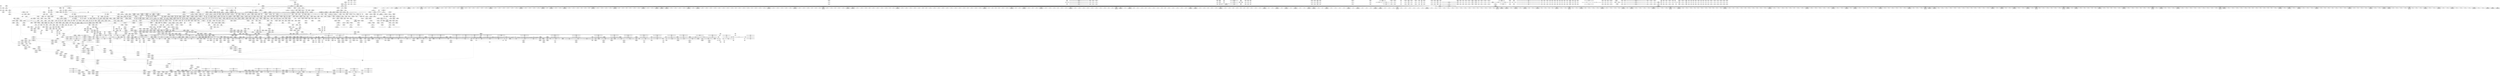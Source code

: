 digraph {
	"CONST[source:2(external),value:0(static)][purpose:{operation}][SrcIdx:20]"
	CE0x3effeb0 [shape=record,shape=Mrecord,label="{CE0x3effeb0|28:_i32,_32:_i16,_:_CRE_79,80_}"]
	CE0x3e55470 [shape=record,shape=Mrecord,label="{CE0x3e55470|selinux_inode_permission:tmp19|security/selinux/hooks.c,2838|*SummSource*}"]
	CE0x3e44350 [shape=record,shape=Mrecord,label="{CE0x3e44350|audit_inode_permission:perms|Function::audit_inode_permission&Arg::perms::|*SummSource*}"]
	CE0x3e94f00 [shape=record,shape=Mrecord,label="{CE0x3e94f00|0:_i16,_12:_i32,_56:_i8*,_:_CRE_287,288_}"]
	CE0x3e93ec0 [shape=record,shape=Mrecord,label="{CE0x3e93ec0|0:_i16,_12:_i32,_56:_i8*,_:_CRE_274,275_}"]
	CE0x3f217a0 [shape=record,shape=Mrecord,label="{CE0x3f217a0|selinux_inode_permission:tmp50|security/selinux/hooks.c,2873|*SummSource*}"]
	CE0x3e542e0 [shape=record,shape=Mrecord,label="{CE0x3e542e0|_ret_%struct.task_struct*_%tmp4,_!dbg_!27714|./arch/x86/include/asm/current.h,14|*SummSource*}"]
	CE0x3f2bf70 [shape=record,shape=Mrecord,label="{CE0x3f2bf70|i64_24|*Constant*}"]
	CE0x3e98930 [shape=record,shape=Mrecord,label="{CE0x3e98930|0:_i16,_12:_i32,_56:_i8*,_:_CRE_432,440_|*MultipleSource*|security/selinux/hooks.c,2857|Function::selinux_inode_permission&Arg::inode::}"]
	CE0x3ea8460 [shape=record,shape=Mrecord,label="{CE0x3ea8460|0:_i16,_12:_i32,_56:_i8*,_:_CRE_894,895_}"]
	CE0x3e74200 [shape=record,shape=Mrecord,label="{CE0x3e74200|selinux_inode_permission:tmp15|security/selinux/hooks.c,2838|*SummSource*}"]
	CE0x3e60a50 [shape=record,shape=Mrecord,label="{CE0x3e60a50|selinux_inode_permission:tobool18|security/selinux/hooks.c,2852}"]
	CE0x3f07b10 [shape=record,shape=Mrecord,label="{CE0x3f07b10|selinux_inode_permission:conv36|security/selinux/hooks.c,2867|*SummSource*}"]
	CE0x3f94680 [shape=record,shape=Mrecord,label="{CE0x3f94680|avc_audit_required:tmp15|security/selinux/include/avc.h,94}"]
	CE0x3fbb090 [shape=record,shape=Mrecord,label="{CE0x3fbb090|audit_inode_permission:tmp11|security/selinux/hooks.c,2832|*SummSource*}"]
	CE0x3e8c5a0 [shape=record,shape=Mrecord,label="{CE0x3e8c5a0|0:_i16,_12:_i32,_56:_i8*,_:_CRE_153,154_}"]
	CE0x3e724f0 [shape=record,shape=Mrecord,label="{CE0x3e724f0|selinux_inode_permission:call|security/selinux/hooks.c,2838|*SummSink*}"]
	CE0x3ee6ce0 [shape=record,shape=Mrecord,label="{CE0x3ee6ce0|file_mask_to_av:if.then6|*SummSource*}"]
	CE0x3fbe870 [shape=record,shape=Mrecord,label="{CE0x3fbe870|audit_inode_permission:tmp14|security/selinux/hooks.c,2834|*SummSink*}"]
	CE0x3e4b4d0 [shape=record,shape=Mrecord,label="{CE0x3e4b4d0|i64*_getelementptr_inbounds_(_26_x_i64_,_26_x_i64_*___llvm_gcov_ctr231,_i64_0,_i64_9)|*Constant*|*SummSink*}"]
	CE0x3f90710 [shape=record,shape=Mrecord,label="{CE0x3f90710|audit_inode_permission:i_security|security/selinux/hooks.c,2823|*SummSink*}"]
	CE0x3e7c270 [shape=record,shape=Mrecord,label="{CE0x3e7c270|get_current:tmp3|*SummSource*}"]
	CE0x3e94500 [shape=record,shape=Mrecord,label="{CE0x3e94500|0:_i16,_12:_i32,_56:_i8*,_:_CRE_279,280_}"]
	CE0x3e854e0 [shape=record,shape=Mrecord,label="{CE0x3e854e0|selinux_inode_permission:tmp43|security/selinux/hooks.c,2869|*SummSource*}"]
	CE0x3edf5d0 [shape=record,shape=Mrecord,label="{CE0x3edf5d0|__validate_creds:tmp5|include/linux/cred.h,173}"]
	CE0x3f33ea0 [shape=record,shape=Mrecord,label="{CE0x3f33ea0|file_mask_to_av:if.then42}"]
	CE0x3f6cd00 [shape=record,shape=Mrecord,label="{CE0x3f6cd00|get_current:tmp1}"]
	CE0x3fc6920 [shape=record,shape=Mrecord,label="{CE0x3fc6920|i64*_getelementptr_inbounds_(_11_x_i64_,_11_x_i64_*___llvm_gcov_ctr125,_i64_0,_i64_6)|*Constant*}"]
	CE0x3e71ce0 [shape=record,shape=Mrecord,label="{CE0x3e71ce0|selinux_inode_permission:if.then52|*SummSink*}"]
	CE0x3f41200 [shape=record,shape=Mrecord,label="{CE0x3f41200|avc_audit_required:if.else|*SummSink*}"]
	CE0x3f56f00 [shape=record,shape=Mrecord,label="{CE0x3f56f00|avc_audit_required:tmp3|security/selinux/include/avc.h,76}"]
	CE0x3f50150 [shape=record,shape=Mrecord,label="{CE0x3f50150|file_mask_to_av:tmp25|security/selinux/hooks.c,1882}"]
	CE0x3f2fa70 [shape=record,shape=Mrecord,label="{CE0x3f2fa70|avc_audit_required:and7|security/selinux/include/avc.h,94|*SummSource*}"]
	CE0x3effa80 [shape=record,shape=Mrecord,label="{CE0x3effa80|28:_i32,_32:_i16,_:_CRE_77,78_}"]
	CE0x3f35220 [shape=record,shape=Mrecord,label="{CE0x3f35220|i64*_getelementptr_inbounds_(_28_x_i64_,_28_x_i64_*___llvm_gcov_ctr232,_i64_0,_i64_15)|*Constant*|*SummSource*}"]
	CE0x3e56010 [shape=record,shape=Mrecord,label="{CE0x3e56010|get_current:entry|*SummSink*}"]
	CE0x3e7e550 [shape=record,shape=Mrecord,label="{CE0x3e7e550|i64_6|*Constant*|*SummSink*}"]
	CE0x3e545c0 [shape=record,shape=Mrecord,label="{CE0x3e545c0|_ret_%struct.task_struct*_%tmp4,_!dbg_!27714|./arch/x86/include/asm/current.h,14|*SummSink*}"]
	CE0x3f2dc30 [shape=record,shape=Mrecord,label="{CE0x3f2dc30|file_mask_to_av:tmp50|security/selinux/hooks.c,1891|*SummSource*}"]
	CE0x3f46340 [shape=record,shape=Mrecord,label="{CE0x3f46340|file_mask_to_av:tmp2|security/selinux/hooks.c,1874|*SummSink*}"]
	CE0x3f36310 [shape=record,shape=Mrecord,label="{CE0x3f36310|file_mask_to_av:tmp14|security/selinux/hooks.c,1877}"]
	CE0x3fd1530 [shape=record,shape=Mrecord,label="{CE0x3fd1530|_call_void_lockdep_rcu_suspicious(i8*_getelementptr_inbounds_(_25_x_i8_,_25_x_i8_*_.str3,_i32_0,_i32_0),_i32_218,_i8*_getelementptr_inbounds_(_45_x_i8_,_45_x_i8_*_.str12,_i32_0,_i32_0))_#10,_!dbg_!27727|security/selinux/hooks.c,218}"]
	CE0x3e9a3e0 [shape=record,shape=Mrecord,label="{CE0x3e9a3e0|selinux_inode_permission:lnot41|security/selinux/hooks.c,2869}"]
	CE0x3e9ecd0 [shape=record,shape=Mrecord,label="{CE0x3e9ecd0|0:_i16,_12:_i32,_56:_i8*,_:_CRE_578,579_}"]
	CE0x3fbce20 [shape=record,shape=Mrecord,label="{CE0x3fbce20|current_sid:tmp1|*SummSource*}"]
	CE0x3f5f080 [shape=record,shape=Mrecord,label="{CE0x3f5f080|file_mask_to_av:tmp36|security/selinux/hooks.c,1886|*SummSink*}"]
	CE0x3f041d0 [shape=record,shape=Mrecord,label="{CE0x3f041d0|file_mask_to_av:mode|Function::file_mask_to_av&Arg::mode::|*SummSource*}"]
	CE0x3f54c20 [shape=record,shape=Mrecord,label="{CE0x3f54c20|file_mask_to_av:if.then35|*SummSource*}"]
	CE0x3e744f0 [shape=record,shape=Mrecord,label="{CE0x3e744f0|selinux_inode_permission:tmp16|security/selinux/hooks.c,2838}"]
	CE0x3e35870 [shape=record,shape=Mrecord,label="{CE0x3e35870|selinux_inode_permission:frombool|security/selinux/hooks.c,2848|*SummSource*}"]
	CE0x3e7ecb0 [shape=record,shape=Mrecord,label="{CE0x3e7ecb0|i64*_getelementptr_inbounds_(_28_x_i64_,_28_x_i64_*___llvm_gcov_ctr232,_i64_0,_i64_14)|*Constant*|*SummSink*}"]
	CE0x3e93b00 [shape=record,shape=Mrecord,label="{CE0x3e93b00|0:_i16,_12:_i32,_56:_i8*,_:_CRE_271,272_}"]
	CE0x3e5d4d0 [shape=record,shape=Mrecord,label="{CE0x3e5d4d0|file_mask_to_av:conv36|security/selinux/hooks.c,1889|*SummSink*}"]
	CE0x3f612e0 [shape=record,shape=Mrecord,label="{CE0x3f612e0|current_sid:call4|security/selinux/hooks.c,218|*SummSink*}"]
	CE0x3edbb50 [shape=record,shape=Mrecord,label="{CE0x3edbb50|_ret_i32_%tmp24,_!dbg_!27742|security/selinux/hooks.c,220}"]
	CE0x3f05d00 [shape=record,shape=Mrecord,label="{CE0x3f05d00|28:_i32,_32:_i16,_:_CRE_184,192_|*MultipleSource*|*LoadInst*|security/selinux/hooks.c,2863|security/selinux/hooks.c,2863|security/selinux/hooks.c,2865}"]
	CE0x3e386f0 [shape=record,shape=Mrecord,label="{CE0x3e386f0|selinux_inode_permission:bb}"]
	CE0x3e5ee20 [shape=record,shape=Mrecord,label="{CE0x3e5ee20|i64_23|*Constant*}"]
	CE0x3f3d040 [shape=record,shape=Mrecord,label="{CE0x3f3d040|i32_22|*Constant*|*SummSource*}"]
	CE0x3f62be0 [shape=record,shape=Mrecord,label="{CE0x3f62be0|current_sid:security|security/selinux/hooks.c,218|*SummSink*}"]
	CE0x3e95900 [shape=record,shape=Mrecord,label="{CE0x3e95900|0:_i16,_12:_i32,_56:_i8*,_:_CRE_295,296_}"]
	CE0x3e511a0 [shape=record,shape=Mrecord,label="{CE0x3e511a0|0:_i16,_12:_i32,_56:_i8*,_:_CRE_448,456_|*MultipleSource*|security/selinux/hooks.c,2857|Function::selinux_inode_permission&Arg::inode::}"]
	CE0x3f37f90 [shape=record,shape=Mrecord,label="{CE0x3f37f90|file_mask_to_av:and26|security/selinux/hooks.c,1886|*SummSink*}"]
	CE0x3ee5b20 [shape=record,shape=Mrecord,label="{CE0x3ee5b20|file_mask_to_av:tobool12|security/selinux/hooks.c,1880|*SummSource*}"]
	CE0x3f00e10 [shape=record,shape=Mrecord,label="{CE0x3f00e10|28:_i32,_32:_i16,_:_CRE_92,93_}"]
	CE0x3fae740 [shape=record,shape=Mrecord,label="{CE0x3fae740|audit_inode_permission:tmp9|security/selinux/hooks.c,2831|*SummSource*}"]
	CE0x3fac870 [shape=record,shape=Mrecord,label="{CE0x3fac870|slow_avc_audit:result|Function::slow_avc_audit&Arg::result::|*SummSource*}"]
	CE0x3e9fd10 [shape=record,shape=Mrecord,label="{CE0x3e9fd10|0:_i16,_12:_i32,_56:_i8*,_:_CRE_591,592_}"]
	CE0x3fae4c0 [shape=record,shape=Mrecord,label="{CE0x3fae4c0|audit_inode_permission:tmp9|security/selinux/hooks.c,2831}"]
	CE0x3e9fbd0 [shape=record,shape=Mrecord,label="{CE0x3e9fbd0|0:_i16,_12:_i32,_56:_i8*,_:_CRE_590,591_}"]
	CE0x3e5c4d0 [shape=record,shape=Mrecord,label="{CE0x3e5c4d0|selinux_inode_permission:tmp26|security/selinux/hooks.c,2855|*SummSource*}"]
	CE0x3e31150 [shape=record,shape=Mrecord,label="{CE0x3e31150|selinux_inode_permission:if.then48|*SummSink*}"]
	CE0x3f2ff20 [shape=record,shape=Mrecord,label="{CE0x3f2ff20|file_mask_to_av:tmp9|security/selinux/hooks.c,1875|*SummSink*}"]
	CE0x3e90ba0 [shape=record,shape=Mrecord,label="{CE0x3e90ba0|0:_i16,_12:_i32,_56:_i8*,_:_CRE_208,210_|*MultipleSource*|security/selinux/hooks.c,2857|Function::selinux_inode_permission&Arg::inode::}"]
	CE0x3f36fe0 [shape=record,shape=Mrecord,label="{CE0x3f36fe0|get_current:tmp4|./arch/x86/include/asm/current.h,14|*SummSource*}"]
	CE0x3e8c0a0 [shape=record,shape=Mrecord,label="{CE0x3e8c0a0|0:_i16,_12:_i32,_56:_i8*,_:_CRE_149,150_}"]
	CE0x3e448b0 [shape=record,shape=Mrecord,label="{CE0x3e448b0|audit_inode_permission:audited|Function::audit_inode_permission&Arg::audited::|*SummSink*}"]
	CE0x3f57e00 [shape=record,shape=Mrecord,label="{CE0x3f57e00|avc_audit_required:tmp5|security/selinux/include/avc.h,76}"]
	CE0x3f572e0 [shape=record,shape=Mrecord,label="{CE0x3f572e0|file_mask_to_av:if.else25}"]
	CE0x3fbf0f0 [shape=record,shape=Mrecord,label="{CE0x3fbf0f0|audit_inode_permission:type|security/selinux/hooks.c,2826|*SummSink*}"]
	CE0x3e71bf0 [shape=record,shape=Mrecord,label="{CE0x3e71bf0|selinux_inode_permission:if.then52|*SummSource*}"]
	CE0x3ea1390 [shape=record,shape=Mrecord,label="{CE0x3ea1390|0:_i16,_12:_i32,_56:_i8*,_:_CRE_609,610_}"]
	CE0x3e9f810 [shape=record,shape=Mrecord,label="{CE0x3e9f810|0:_i16,_12:_i32,_56:_i8*,_:_CRE_587,588_}"]
	CE0x3e8f020 [shape=record,shape=Mrecord,label="{CE0x3e8f020|0:_i16,_12:_i32,_56:_i8*,_:_CRE_187,188_}"]
	CE0x3f47ea0 [shape=record,shape=Mrecord,label="{CE0x3f47ea0|avc_audit_required:tmp13|security/selinux/include/avc.h,94}"]
	CE0x3f4cf70 [shape=record,shape=Mrecord,label="{CE0x3f4cf70|avc_audit_required:auditdeny3|security/selinux/include/avc.h,77|*SummSource*}"]
	CE0x3eeece0 [shape=record,shape=Mrecord,label="{CE0x3eeece0|GLOBAL:cred_sid|*Constant*|*SummSink*}"]
	CE0x3eddd50 [shape=record,shape=Mrecord,label="{CE0x3eddd50|__validate_creds:call|include/linux/cred.h,173|*SummSource*}"]
	CE0x3e53d10 [shape=record,shape=Mrecord,label="{CE0x3e53d10|selinux_inode_permission:expval|security/selinux/hooks.c,2857|*SummSource*}"]
	CE0x3f0bdd0 [shape=record,shape=Mrecord,label="{CE0x3f0bdd0|file_mask_to_av:tmp42|security/selinux/hooks.c,1888|*SummSource*}"]
	CE0x3f984a0 [shape=record,shape=Mrecord,label="{CE0x3f984a0|i8_9|*Constant*|*SummSink*}"]
	CE0x3f46bc0 [shape=record,shape=Mrecord,label="{CE0x3f46bc0|file_mask_to_av:tmp19|security/selinux/hooks.c,1880|*SummSink*}"]
	CE0x3e51770 [shape=record,shape=Mrecord,label="{CE0x3e51770|0:_i16,_12:_i32,_56:_i8*,_:_CRE_473,474_}"]
	CE0x3f4f4c0 [shape=record,shape=Mrecord,label="{CE0x3f4f4c0|avc_audit_required:and4|security/selinux/include/avc.h,77|*SummSink*}"]
	CE0x3f2e400 [shape=record,shape=Mrecord,label="{CE0x3f2e400|file_mask_to_av:tmp51|security/selinux/hooks.c,1891|*SummSource*}"]
	CE0x3e5b940 [shape=record,shape=Mrecord,label="{CE0x3e5b940|get_current:tmp|*SummSink*}"]
	CE0x3e9dc90 [shape=record,shape=Mrecord,label="{CE0x3e9dc90|0:_i16,_12:_i32,_56:_i8*,_:_CRE_565,566_}"]
	CE0x3f91470 [shape=record,shape=Mrecord,label="{CE0x3f91470|avc_audit_required:tmp1|*SummSink*}"]
	CE0x3e26dd0 [shape=record,shape=Mrecord,label="{CE0x3e26dd0|selinux_inode_permission:tmp4|security/selinux/hooks.c,2838|*SummSource*}"]
	CE0x3ee8910 [shape=record,shape=Mrecord,label="{CE0x3ee8910|file_mask_to_av:tobool5|security/selinux/hooks.c,1877}"]
	CE0x3f389d0 [shape=record,shape=Mrecord,label="{CE0x3f389d0|_call_void___invalid_creds(%struct.cred*_%cred,_i8*_%file,_i32_%line)_#10,_!dbg_!27721|include/linux/cred.h,174}"]
	CE0x3f07c40 [shape=record,shape=Mrecord,label="{CE0x3f07c40|selinux_inode_permission:conv36|security/selinux/hooks.c,2867|*SummSink*}"]
	CE0x3f3a860 [shape=record,shape=Mrecord,label="{CE0x3f3a860|file_mask_to_av:tobool|security/selinux/hooks.c,1875|*SummSource*}"]
	CE0x3f61410 [shape=record,shape=Mrecord,label="{CE0x3f61410|GLOBAL:get_current|*Constant*}"]
	CE0x3e8c820 [shape=record,shape=Mrecord,label="{CE0x3e8c820|0:_i16,_12:_i32,_56:_i8*,_:_CRE_155,156_}"]
	CE0x3e58b00 [shape=record,shape=Mrecord,label="{CE0x3e58b00|avc_audit_required:tmp20|security/selinux/include/avc.h,96}"]
	CE0x3fc4010 [shape=record,shape=Mrecord,label="{CE0x3fc4010|current_sid:tmp6|security/selinux/hooks.c,218}"]
	CE0x3f96cd0 [shape=record,shape=Mrecord,label="{CE0x3f96cd0|avc_audit_required:tmp16|security/selinux/include/avc.h,94}"]
	CE0x3e3bcd0 [shape=record,shape=Mrecord,label="{CE0x3e3bcd0|i64_3|*Constant*|*SummSource*}"]
	CE0x3e34590 [shape=record,shape=Mrecord,label="{CE0x3e34590|selinux_inode_permission:and|security/selinux/hooks.c,2841|*SummSource*}"]
	CE0x3f5fff0 [shape=record,shape=Mrecord,label="{CE0x3f5fff0|avc_audit_required:tmp8|security/selinux/include/avc.h,94|*SummSink*}"]
	CE0x3f53ae0 [shape=record,shape=Mrecord,label="{CE0x3f53ae0|file_mask_to_av:if.else|*SummSource*}"]
	CE0x3e87000 [shape=record,shape=Mrecord,label="{CE0x3e87000|selinux_inode_permission:tmp46|security/selinux/hooks.c,2870|*SummSink*}"]
	CE0x3eede60 [shape=record,shape=Mrecord,label="{CE0x3eede60|selinux_inode_permission:tmp36|security/selinux/hooks.c,2858|*SummSource*}"]
	CE0x3f361a0 [shape=record,shape=Mrecord,label="{CE0x3f361a0|file_mask_to_av:tmp13|security/selinux/hooks.c,1877|*SummSink*}"]
	CE0x3e58de0 [shape=record,shape=Mrecord,label="{CE0x3e58de0|avc_audit_required:tmp20|security/selinux/include/avc.h,96|*SummSink*}"]
	CE0x3e8e760 [shape=record,shape=Mrecord,label="{CE0x3e8e760|0:_i16,_12:_i32,_56:_i8*,_:_CRE_180,181_}"]
	CE0x3e9aa80 [shape=record,shape=Mrecord,label="{CE0x3e9aa80|0:_i16,_12:_i32,_56:_i8*,_:_CRE_478,479_}"]
	CE0x3f26b60 [shape=record,shape=Mrecord,label="{CE0x3f26b60|file_mask_to_av:tmp44|security/selinux/hooks.c,1889|*SummSink*}"]
	CE0x3fd02f0 [shape=record,shape=Mrecord,label="{CE0x3fd02f0|current_sid:tmp18|security/selinux/hooks.c,218|*SummSink*}"]
	CE0x3e4c2c0 [shape=record,shape=Mrecord,label="{CE0x3e4c2c0|selinux_inode_permission:call3|security/selinux/hooks.c,2838}"]
	CE0x3f07aa0 [shape=record,shape=Mrecord,label="{CE0x3f07aa0|selinux_inode_permission:conv36|security/selinux/hooks.c,2867}"]
	CE0x3f5fe00 [shape=record,shape=Mrecord,label="{CE0x3f5fe00|avc_audit_required:tmp8|security/selinux/include/avc.h,94}"]
	CE0x3efc870 [shape=record,shape=Mrecord,label="{CE0x3efc870|28:_i32,_32:_i16,_:_CRE_0,8_|*MultipleSource*|*LoadInst*|security/selinux/hooks.c,2863|security/selinux/hooks.c,2863|security/selinux/hooks.c,2865}"]
	CE0x3f47dc0 [shape=record,shape=Mrecord,label="{CE0x3f47dc0|file_mask_to_av:tmp21|security/selinux/hooks.c,1880}"]
	CE0x3f41d50 [shape=record,shape=Mrecord,label="{CE0x3f41d50|file_mask_to_av:if.then13|*SummSink*}"]
	CE0x3fac010 [shape=record,shape=Mrecord,label="{CE0x3fac010|slow_avc_audit:audited|Function::slow_avc_audit&Arg::audited::}"]
	CE0x3f0a2c0 [shape=record,shape=Mrecord,label="{CE0x3f0a2c0|file_mask_to_av:and33|security/selinux/hooks.c,1888|*SummSink*}"]
	CE0x3f5ba80 [shape=record,shape=Mrecord,label="{CE0x3f5ba80|current_sid:entry|*SummSink*}"]
	CE0x3edc240 [shape=record,shape=Mrecord,label="{CE0x3edc240|cred_sid:tmp2}"]
	CE0x3f34090 [shape=record,shape=Mrecord,label="{CE0x3f34090|file_mask_to_av:if.then42|*SummSink*}"]
	"CONST[source:0(mediator),value:0(static)][purpose:{operation}][SnkIdx:7]"
	CE0x3efc190 [shape=record,shape=Mrecord,label="{CE0x3efc190|selinux_inode_permission:tmp38|*LoadInst*|security/selinux/hooks.c,2863|*SummSink*}"]
	CE0x3fc3d50 [shape=record,shape=Mrecord,label="{CE0x3fc3d50|GLOBAL:__llvm_gcov_ctr125|Global_var:__llvm_gcov_ctr125|*SummSink*}"]
	CE0x3f45240 [shape=record,shape=Mrecord,label="{CE0x3f45240|GLOBAL:__llvm_gcov_ctr232|Global_var:__llvm_gcov_ctr232}"]
	CE0x3e970c0 [shape=record,shape=Mrecord,label="{CE0x3e970c0|0:_i16,_12:_i32,_56:_i8*,_:_CRE_320,328_|*MultipleSource*|security/selinux/hooks.c,2857|Function::selinux_inode_permission&Arg::inode::}"]
	CE0x3ea71a0 [shape=record,shape=Mrecord,label="{CE0x3ea71a0|0:_i16,_12:_i32,_56:_i8*,_:_CRE_879,880_}"]
	CE0x3e3afc0 [shape=record,shape=Mrecord,label="{CE0x3e3afc0|i64_1|*Constant*|*SummSink*}"]
	CE0x3eac840 [shape=record,shape=Mrecord,label="{CE0x3eac840|0:_i16,_12:_i32,_56:_i8*,_:_CRE_981,982_}"]
	CE0x3f9cf10 [shape=record,shape=Mrecord,label="{CE0x3f9cf10|avc_audit_required:tmp18|security/selinux/include/avc.h,95}"]
	CE0x3e84fe0 [shape=record,shape=Mrecord,label="{CE0x3e84fe0|selinux_inode_permission:tmp42|security/selinux/hooks.c,2869}"]
	CE0x3f31e20 [shape=record,shape=Mrecord,label="{CE0x3f31e20|file_mask_to_av:tmp11|security/selinux/hooks.c,1876|*SummSink*}"]
	CE0x3f9a760 [shape=record,shape=Mrecord,label="{CE0x3f9a760|avc_audit_required:if.then9|*SummSource*}"]
	CE0x3f5c8a0 [shape=record,shape=Mrecord,label="{CE0x3f5c8a0|file_mask_to_av:conv29|security/selinux/hooks.c,1887}"]
	CE0x3f98160 [shape=record,shape=Mrecord,label="{CE0x3f98160|avc_audit_required:if.end|*SummSink*}"]
	CE0x3f45d40 [shape=record,shape=Mrecord,label="{CE0x3f45d40|file_mask_to_av:or15|security/selinux/hooks.c,1881|*SummSource*}"]
	CE0x3fbeaf0 [shape=record,shape=Mrecord,label="{CE0x3fbeaf0|audit_inode_permission:tmp3|security/selinux/hooks.c,2823|*SummSink*}"]
	CE0x3f4bdd0 [shape=record,shape=Mrecord,label="{CE0x3f4bdd0|file_mask_to_av:tmp23|security/selinux/hooks.c,1881|*SummSource*}"]
	CE0x3e555f0 [shape=record,shape=Mrecord,label="{CE0x3e555f0|selinux_inode_permission:mask|Function::selinux_inode_permission&Arg::mask::}"]
	CE0x3f2cfa0 [shape=record,shape=Mrecord,label="{CE0x3f2cfa0|file_mask_to_av:tmp48|security/selinux/hooks.c,1890|*SummSink*}"]
	CE0x3f35d40 [shape=record,shape=Mrecord,label="{CE0x3f35d40|__validate_creds:lnot1|include/linux/cred.h,173|*SummSink*}"]
	CE0x3f46090 [shape=record,shape=Mrecord,label="{CE0x3f46090|avc_audit_required:lnot.ext|security/selinux/include/avc.h,76|*SummSink*}"]
	CE0x3fd12e0 [shape=record,shape=Mrecord,label="{CE0x3fd12e0|i8_1|*Constant*}"]
	CE0x3eac980 [shape=record,shape=Mrecord,label="{CE0x3eac980|0:_i16,_12:_i32,_56:_i8*,_:_CRE_982,983_}"]
	CE0x3e8f2a0 [shape=record,shape=Mrecord,label="{CE0x3e8f2a0|0:_i16,_12:_i32,_56:_i8*,_:_CRE_189,190_}"]
	CE0x3f07370 [shape=record,shape=Mrecord,label="{CE0x3f07370|i64_131072|*Constant*|*SummSink*}"]
	CE0x3e7e6f0 [shape=record,shape=Mrecord,label="{CE0x3e7e6f0|file_mask_to_av:tmp12|security/selinux/hooks.c,1877|*SummSource*}"]
	CE0x3ead390 [shape=record,shape=Mrecord,label="{CE0x3ead390|selinux_inode_permission:tmp30|*LoadInst*|security/selinux/hooks.c,2857|*SummSource*}"]
	CE0x3e22c60 [shape=record,shape=Mrecord,label="{CE0x3e22c60|selinux_inode_permission:tmp7|security/selinux/hooks.c,2838|*SummSink*}"]
	CE0x3ee65a0 [shape=record,shape=Mrecord,label="{CE0x3ee65a0|file_mask_to_av:and11|security/selinux/hooks.c,1880}"]
	CE0x3e59ff0 [shape=record,shape=Mrecord,label="{CE0x3e59ff0|audit_inode_permission:result|Function::audit_inode_permission&Arg::result::|*SummSink*}"]
	CE0x3fd1030 [shape=record,shape=Mrecord,label="{CE0x3fd1030|current_sid:tmp16|security/selinux/hooks.c,218|*SummSource*}"]
	CE0x3f9a630 [shape=record,shape=Mrecord,label="{CE0x3f9a630|avc_audit_required:if.then9}"]
	CE0x3ea8fa0 [shape=record,shape=Mrecord,label="{CE0x3ea8fa0|0:_i16,_12:_i32,_56:_i8*,_:_CRE_903,904_}"]
	CE0x3eec5f0 [shape=record,shape=Mrecord,label="{CE0x3eec5f0|selinux_inode_permission:tmp33|security/selinux/hooks.c,2857|*SummSource*}"]
	CE0x3e78bb0 [shape=record,shape=Mrecord,label="{CE0x3e78bb0|cred_sid:sid|security/selinux/hooks.c,197|*SummSource*}"]
	CE0x3fc3f00 [shape=record,shape=Mrecord,label="{CE0x3fc3f00|current_sid:tmp5|security/selinux/hooks.c,218|*SummSource*}"]
	CE0x3e7e3c0 [shape=record,shape=Mrecord,label="{CE0x3e7e3c0|i64_6|*Constant*}"]
	CE0x3fc25d0 [shape=record,shape=Mrecord,label="{CE0x3fc25d0|current_sid:tmp8|security/selinux/hooks.c,218|*SummSource*}"]
	CE0x3ee4b90 [shape=record,shape=Mrecord,label="{CE0x3ee4b90|file_mask_to_av:tmp18|security/selinux/hooks.c,1880|*SummSink*}"]
	CE0x3f3e550 [shape=record,shape=Mrecord,label="{CE0x3f3e550|GLOBAL:__invalid_creds|*Constant*|*SummSource*}"]
	CE0x3f4f140 [shape=record,shape=Mrecord,label="{CE0x3f4f140|file_mask_to_av:tmp32|security/selinux/hooks.c,1885|*SummSource*}"]
	CE0x3e87790 [shape=record,shape=Mrecord,label="{CE0x3e87790|selinux_inode_permission:tmp47|security/selinux/hooks.c,2870|*SummSink*}"]
	CE0x3e5d180 [shape=record,shape=Mrecord,label="{CE0x3e5d180|selinux_inode_permission:tmp27|security/selinux/hooks.c,2855|*SummSink*}"]
	CE0x3f00ce0 [shape=record,shape=Mrecord,label="{CE0x3f00ce0|28:_i32,_32:_i16,_:_CRE_91,92_}"]
	CE0x3f95ed0 [shape=record,shape=Mrecord,label="{CE0x3f95ed0|avc_audit_required:tmp15|security/selinux/include/avc.h,94|*SummSink*}"]
	CE0x3f024a0 [shape=record,shape=Mrecord,label="{CE0x3f024a0|28:_i32,_32:_i16,_:_CRE_111,112_}"]
	CE0x3ee6730 [shape=record,shape=Mrecord,label="{CE0x3ee6730|_call_void_mcount()_#3|*SummSource*}"]
	CE0x3ee4930 [shape=record,shape=Mrecord,label="{CE0x3ee4930|avc_audit_required:tmp8|security/selinux/include/avc.h,94|*SummSource*}"]
	CE0x3faefe0 [shape=record,shape=Mrecord,label="{CE0x3faefe0|i64*_getelementptr_inbounds_(_6_x_i64_,_6_x_i64_*___llvm_gcov_ctr233,_i64_0,_i64_3)|*Constant*|*SummSink*}"]
	CE0x3f63d40 [shape=record,shape=Mrecord,label="{CE0x3f63d40|current_sid:sid|security/selinux/hooks.c,220|*SummSink*}"]
	CE0x3f387e0 [shape=record,shape=Mrecord,label="{CE0x3f387e0|GLOBAL:__invalid_creds|*Constant*}"]
	CE0x3e2ce50 [shape=record,shape=Mrecord,label="{CE0x3e2ce50|selinux_inode_permission:tmp5|security/selinux/hooks.c,2838|*SummSink*}"]
	CE0x3e9e910 [shape=record,shape=Mrecord,label="{CE0x3e9e910|0:_i16,_12:_i32,_56:_i8*,_:_CRE_575,576_}"]
	CE0x3effbb0 [shape=record,shape=Mrecord,label="{CE0x3effbb0|28:_i32,_32:_i16,_:_CRE_78,79_}"]
	CE0x3f3f820 [shape=record,shape=Mrecord,label="{CE0x3f3f820|0:_i32,_4:_i32,_8:_i32,_12:_i32,_:_CMRE_16,20_|*MultipleSource*|security/selinux/hooks.c,196|*LoadInst*|security/selinux/hooks.c,196|security/selinux/hooks.c,197}"]
	CE0x3e425f0 [shape=record,shape=Mrecord,label="{CE0x3e425f0|GLOBAL:__llvm_gcov_ctr155|Global_var:__llvm_gcov_ctr155|*SummSink*}"]
	CE0x3e6f680 [shape=record,shape=Mrecord,label="{CE0x3e6f680|selinux_inode_permission:if.end|*SummSource*}"]
	CE0x3f91390 [shape=record,shape=Mrecord,label="{CE0x3f91390|avc_audit_required:tmp1}"]
	CE0x3e8fa20 [shape=record,shape=Mrecord,label="{CE0x3e8fa20|0:_i16,_12:_i32,_56:_i8*,_:_CRE_195,196_}"]
	CE0x3e796d0 [shape=record,shape=Mrecord,label="{CE0x3e796d0|file_mask_to_av:conv3|security/selinux/hooks.c,1876|*SummSink*}"]
	CE0x3efdf30 [shape=record,shape=Mrecord,label="{CE0x3efdf30|28:_i32,_32:_i16,_:_CRE_54,55_}"]
	CE0x3f025d0 [shape=record,shape=Mrecord,label="{CE0x3f025d0|28:_i32,_32:_i16,_:_CRE_112,113_}"]
	CE0x3f90c70 [shape=record,shape=Mrecord,label="{CE0x3f90c70|i64_5|*Constant*}"]
	CE0x3f0cad0 [shape=record,shape=Mrecord,label="{CE0x3f0cad0|file_mask_to_av:tmp44|security/selinux/hooks.c,1889|*SummSource*}"]
	CE0x3f32c70 [shape=record,shape=Mrecord,label="{CE0x3f32c70|__validate_creds:tmp3|include/linux/cred.h,173|*SummSink*}"]
	CE0x3eaa4e0 [shape=record,shape=Mrecord,label="{CE0x3eaa4e0|0:_i16,_12:_i32,_56:_i8*,_:_CRE_920,921_}"]
	CE0x3ef40d0 [shape=record,shape=Mrecord,label="{CE0x3ef40d0|selinux_inode_permission:tobool38|security/selinux/hooks.c,2869}"]
	CE0x3f48f30 [shape=record,shape=Mrecord,label="{CE0x3f48f30|avc_audit_required:conv|security/selinux/include/avc.h,76|*SummSink*}"]
	CE0x3f4f2d0 [shape=record,shape=Mrecord,label="{CE0x3f4f2d0|i64*_getelementptr_inbounds_(_28_x_i64_,_28_x_i64_*___llvm_gcov_ctr232,_i64_0,_i64_16)|*Constant*|*SummSource*}"]
	CE0x3e8ae40 [shape=record,shape=Mrecord,label="{CE0x3e8ae40|0:_i16,_12:_i32,_56:_i8*,_:_CRE_128,136_|*MultipleSource*|security/selinux/hooks.c,2857|Function::selinux_inode_permission&Arg::inode::}"]
	CE0x3f53140 [shape=record,shape=Mrecord,label="{CE0x3f53140|file_mask_to_av:and17|security/selinux/hooks.c,1882|*SummSink*}"]
	CE0x3f35320 [shape=record,shape=Mrecord,label="{CE0x3f35320|i64*_getelementptr_inbounds_(_28_x_i64_,_28_x_i64_*___llvm_gcov_ctr232,_i64_0,_i64_15)|*Constant*|*SummSink*}"]
	CE0x3f31a50 [shape=record,shape=Mrecord,label="{CE0x3f31a50|i32_22|*Constant*}"]
	CE0x3eab660 [shape=record,shape=Mrecord,label="{CE0x3eab660|0:_i16,_12:_i32,_56:_i8*,_:_CRE_934,935_}"]
	CE0x3fa9a30 [shape=record,shape=Mrecord,label="{CE0x3fa9a30|avc_audit_required:audited.2}"]
	"CONST[source:2(external),value:0(static)][purpose:{operation}][SrcIdx:21]"
	CE0x3ea3bd0 [shape=record,shape=Mrecord,label="{CE0x3ea3bd0|0:_i16,_12:_i32,_56:_i8*,_:_CRE_704,712_|*MultipleSource*|security/selinux/hooks.c,2857|Function::selinux_inode_permission&Arg::inode::}"]
	CE0x3ea60a0 [shape=record,shape=Mrecord,label="{CE0x3ea60a0|0:_i16,_12:_i32,_56:_i8*,_:_CRE_866,867_}"]
	CE0x3f4a4d0 [shape=record,shape=Mrecord,label="{CE0x3f4a4d0|file_mask_to_av:and|security/selinux/hooks.c,1874|*SummSource*}"]
	CE0x3e9c080 [shape=record,shape=Mrecord,label="{CE0x3e9c080|0:_i16,_12:_i32,_56:_i8*,_:_CRE_512,520_|*MultipleSource*|security/selinux/hooks.c,2857|Function::selinux_inode_permission&Arg::inode::}"]
	CE0x3f1f700 [shape=record,shape=Mrecord,label="{CE0x3f1f700|i64*_getelementptr_inbounds_(_2_x_i64_,_2_x_i64_*___llvm_gcov_ctr131,_i64_0,_i64_0)|*Constant*}"]
	CE0x3e9fa90 [shape=record,shape=Mrecord,label="{CE0x3e9fa90|0:_i16,_12:_i32,_56:_i8*,_:_CRE_589,590_}"]
	CE0x3f310d0 [shape=record,shape=Mrecord,label="{CE0x3f310d0|avc_audit_required:neg|security/selinux/include/avc.h,75|*SummSource*}"]
	CE0x3f1bac0 [shape=record,shape=Mrecord,label="{CE0x3f1bac0|file_mask_to_av:or44|security/selinux/hooks.c,1891|*SummSink*}"]
	CE0x3fca7c0 [shape=record,shape=Mrecord,label="{CE0x3fca7c0|GLOBAL:current_sid.__warned|Global_var:current_sid.__warned}"]
	CE0x3e402a0 [shape=record,shape=Mrecord,label="{CE0x3e402a0|avc_audit_required:tmp21|security/selinux/include/avc.h,96}"]
	CE0x3f61a90 [shape=record,shape=Mrecord,label="{CE0x3f61a90|current_sid:cred|security/selinux/hooks.c,218}"]
	CE0x3e8bf60 [shape=record,shape=Mrecord,label="{CE0x3e8bf60|0:_i16,_12:_i32,_56:_i8*,_:_CRE_148,149_}"]
	CE0x3e2bbe0 [shape=record,shape=Mrecord,label="{CE0x3e2bbe0|selinux_inode_permission:tmp13|security/selinux/hooks.c,2838|*SummSource*}"]
	CE0x3e3b1f0 [shape=record,shape=Mrecord,label="{CE0x3e3b1f0|selinux_inode_permission:tmp1|*SummSource*}"]
	CE0x3eae420 [shape=record,shape=Mrecord,label="{CE0x3eae420|selinux_inode_permission:lnot25|security/selinux/hooks.c,2857}"]
	CE0x3f24e30 [shape=record,shape=Mrecord,label="{CE0x3f24e30|selinux_inode_permission:tmp55|security/selinux/hooks.c,2875|*SummSink*}"]
	CE0x3e74270 [shape=record,shape=Mrecord,label="{CE0x3e74270|selinux_inode_permission:tmp15|security/selinux/hooks.c,2838|*SummSink*}"]
	CE0x3e85860 [shape=record,shape=Mrecord,label="{CE0x3e85860|selinux_inode_permission:tmp44|security/selinux/hooks.c,2869}"]
	CE0x3fbb630 [shape=record,shape=Mrecord,label="{CE0x3fbb630|i64*_getelementptr_inbounds_(_6_x_i64_,_6_x_i64_*___llvm_gcov_ctr233,_i64_0,_i64_4)|*Constant*|*SummSource*}"]
	CE0x3f558c0 [shape=record,shape=Mrecord,label="{CE0x3f558c0|COLLAPSED:_GCMRE___llvm_gcov_ctr125_internal_global_11_x_i64_zeroinitializer:_elem_0:default:}"]
	CE0x3f2efa0 [shape=record,shape=Mrecord,label="{CE0x3f2efa0|file_mask_to_av:tmp33|security/selinux/hooks.c,1885}"]
	CE0x3e70df0 [shape=record,shape=Mrecord,label="{CE0x3e70df0|COLLAPSED:_GCMRE___llvm_gcov_ctr231_internal_global_26_x_i64_zeroinitializer:_elem_0:default:}"]
	CE0x3fbc200 [shape=record,shape=Mrecord,label="{CE0x3fbc200|audit_inode_permission:tmp13|security/selinux/hooks.c,2833}"]
	CE0x3e2c0e0 [shape=record,shape=Mrecord,label="{CE0x3e2c0e0|selinux_inode_permission:tmp14|security/selinux/hooks.c,2838|*SummSource*}"]
	CE0x3f4b0d0 [shape=record,shape=Mrecord,label="{CE0x3f4b0d0|current_sid:tmp10|security/selinux/hooks.c,218}"]
	CE0x3e957c0 [shape=record,shape=Mrecord,label="{CE0x3e957c0|0:_i16,_12:_i32,_56:_i8*,_:_CRE_294,295_}"]
	CE0x3f4c0c0 [shape=record,shape=Mrecord,label="{CE0x3f4c0c0|avc_audit_required:tobool|security/selinux/include/avc.h,76|*SummSource*}"]
	CE0x3eeafc0 [shape=record,shape=Mrecord,label="{CE0x3eeafc0|selinux_inode_permission:tobool26|security/selinux/hooks.c,2857|*SummSink*}"]
	CE0x3ea3790 [shape=record,shape=Mrecord,label="{CE0x3ea3790|0:_i16,_12:_i32,_56:_i8*,_:_CRE_688,692_|*MultipleSource*|security/selinux/hooks.c,2857|Function::selinux_inode_permission&Arg::inode::}"]
	CE0x3f602d0 [shape=record,shape=Mrecord,label="{CE0x3f602d0|current_sid:tmp19|security/selinux/hooks.c,218|*SummSource*}"]
	CE0x3ea8820 [shape=record,shape=Mrecord,label="{CE0x3ea8820|0:_i16,_12:_i32,_56:_i8*,_:_CRE_897,898_}"]
	CE0x3edf1c0 [shape=record,shape=Mrecord,label="{CE0x3edf1c0|cred_sid:tmp1}"]
	CE0x3f1def0 [shape=record,shape=Mrecord,label="{CE0x3f1def0|i64*_getelementptr_inbounds_(_28_x_i64_,_28_x_i64_*___llvm_gcov_ctr232,_i64_0,_i64_27)|*Constant*}"]
	CE0x3f1ac10 [shape=record,shape=Mrecord,label="{CE0x3f1ac10|file_mask_to_av:tmp51|security/selinux/hooks.c,1891|*SummSink*}"]
	CE0x3ef9200 [shape=record,shape=Mrecord,label="{CE0x3ef9200|avc_has_perm_noaudit:avd|Function::avc_has_perm_noaudit&Arg::avd::|*SummSource*}"]
	CE0x3f245f0 [shape=record,shape=Mrecord,label="{CE0x3f245f0|selinux_inode_permission:tmp55|security/selinux/hooks.c,2875}"]
	CE0x3e7db30 [shape=record,shape=Mrecord,label="{CE0x3e7db30|file_mask_to_av:tmp7|security/selinux/hooks.c,1875|*SummSink*}"]
	CE0x3fa02d0 [shape=record,shape=Mrecord,label="{CE0x3fa02d0|i64*_getelementptr_inbounds_(_15_x_i64_,_15_x_i64_*___llvm_gcov_ctr147,_i64_0,_i64_11)|*Constant*|*SummSink*}"]
	CE0x3f52a00 [shape=record,shape=Mrecord,label="{CE0x3f52a00|file_mask_to_av:if.then2|*SummSource*}"]
	CE0x3ef8ee0 [shape=record,shape=Mrecord,label="{CE0x3ef8ee0|_ret_i32_%rc.0,_!dbg_!27793|security/selinux/avc.c,744}"]
	CE0x3f490b0 [shape=record,shape=Mrecord,label="{CE0x3f490b0|avc_audit_required:expval|security/selinux/include/avc.h,76}"]
	CE0x3efd820 [shape=record,shape=Mrecord,label="{CE0x3efd820|28:_i32,_32:_i16,_:_CRE_49,50_}"]
	CE0x3ea6520 [shape=record,shape=Mrecord,label="{CE0x3ea6520|0:_i16,_12:_i32,_56:_i8*,_:_CRE_869,870_}"]
	CE0x3f02370 [shape=record,shape=Mrecord,label="{CE0x3f02370|28:_i32,_32:_i16,_:_CRE_110,111_}"]
	CE0x3eacc00 [shape=record,shape=Mrecord,label="{CE0x3eacc00|selinux_inode_permission:tmp30|*LoadInst*|security/selinux/hooks.c,2857}"]
	CE0x3e93380 [shape=record,shape=Mrecord,label="{CE0x3e93380|0:_i16,_12:_i32,_56:_i8*,_:_CRE_265,266_}"]
	CE0x3e7ff30 [shape=record,shape=Mrecord,label="{CE0x3e7ff30|file_mask_to_av:av.2|*SummSource*}"]
	CE0x3f41510 [shape=record,shape=Mrecord,label="{CE0x3f41510|file_mask_to_av:tmp29|security/selinux/hooks.c,1883|*SummSink*}"]
	CE0x3eed3d0 [shape=record,shape=Mrecord,label="{CE0x3eed3d0|i64*_getelementptr_inbounds_(_26_x_i64_,_26_x_i64_*___llvm_gcov_ctr231,_i64_0,_i64_17)|*Constant*}"]
	CE0x3e400f0 [shape=record,shape=Mrecord,label="{CE0x3e400f0|avc_audit_required:tobool10|security/selinux/include/avc.h,96|*SummSink*}"]
	CE0x3e99b80 [shape=record,shape=Mrecord,label="{CE0x3e99b80|selinux_inode_permission:tobool38|security/selinux/hooks.c,2869|*SummSink*}"]
	CE0x3e4dc70 [shape=record,shape=Mrecord,label="{CE0x3e4dc70|selinux_inode_permission:tmp28|security/selinux/hooks.c,2855}"]
	CE0x3f200c0 [shape=record,shape=Mrecord,label="{CE0x3f200c0|_ret_i32_%retval.0,_!dbg_!27737|security/selinux/hooks.c,2834|*SummSource*}"]
	CE0x3e602d0 [shape=record,shape=Mrecord,label="{CE0x3e602d0|i32_15|*Constant*|*SummSink*}"]
	CE0x3f1bd60 [shape=record,shape=Mrecord,label="{CE0x3f1bd60|file_mask_to_av:conv45|security/selinux/hooks.c,1891}"]
	CE0x3eab520 [shape=record,shape=Mrecord,label="{CE0x3eab520|0:_i16,_12:_i32,_56:_i8*,_:_CRE_933,934_}"]
	CE0x3f311d0 [shape=record,shape=Mrecord,label="{CE0x3f311d0|file_mask_to_av:tmp31|*SummSink*}"]
	CE0x3e4af50 [shape=record,shape=Mrecord,label="{CE0x3e4af50|i8*_getelementptr_inbounds_(_45_x_i8_,_45_x_i8_*_.str12,_i32_0,_i32_0)|*Constant*|*SummSource*}"]
	CE0x3f5a990 [shape=record,shape=Mrecord,label="{CE0x3f5a990|avc_audit_required:auditdeny3|security/selinux/include/avc.h,77}"]
	CE0x3ea6a20 [shape=record,shape=Mrecord,label="{CE0x3ea6a20|0:_i16,_12:_i32,_56:_i8*,_:_CRE_873,874_}"]
	CE0x3f90ac0 [shape=record,shape=Mrecord,label="{CE0x3f90ac0|avc_audit_required:tobool8|security/selinux/include/avc.h,94|*SummSink*}"]
	CE0x3ea5500 [shape=record,shape=Mrecord,label="{CE0x3ea5500|0:_i16,_12:_i32,_56:_i8*,_:_CRE_824,832_|*MultipleSource*|security/selinux/hooks.c,2857|Function::selinux_inode_permission&Arg::inode::}"]
	CE0x3e3bb10 [shape=record,shape=Mrecord,label="{CE0x3e3bb10|selinux_inode_permission:do.body}"]
	CE0x3fa8260 [shape=record,shape=Mrecord,label="{CE0x3fa8260|avc_audit_required:audited.1}"]
	CE0x3f23050 [shape=record,shape=Mrecord,label="{CE0x3f23050|i64*_getelementptr_inbounds_(_26_x_i64_,_26_x_i64_*___llvm_gcov_ctr231,_i64_0,_i64_23)|*Constant*}"]
	CE0x3f91ee0 [shape=record,shape=Mrecord,label="{CE0x3f91ee0|current_sid:tmp1|*SummSink*}"]
	CE0x3ef7520 [shape=record,shape=Mrecord,label="{CE0x3ef7520|avc_has_perm_noaudit:entry|*SummSink*}"]
	CE0x3e8d4a0 [shape=record,shape=Mrecord,label="{CE0x3e8d4a0|0:_i16,_12:_i32,_56:_i8*,_:_CRE_165,166_}"]
	CE0x3f96420 [shape=record,shape=Mrecord,label="{CE0x3f96420|i64*_getelementptr_inbounds_(_15_x_i64_,_15_x_i64_*___llvm_gcov_ctr147,_i64_0,_i64_0)|*Constant*|*SummSource*}"]
	CE0x3f00bb0 [shape=record,shape=Mrecord,label="{CE0x3f00bb0|28:_i32,_32:_i16,_:_CRE_90,91_}"]
	CE0x3f4ddf0 [shape=record,shape=Mrecord,label="{CE0x3f4ddf0|file_mask_to_av:conv14|security/selinux/hooks.c,1881}"]
	CE0x3f1f460 [shape=record,shape=Mrecord,label="{CE0x3f1f460|cred_sid:bb|*SummSource*}"]
	CE0x3e9ce10 [shape=record,shape=Mrecord,label="{CE0x3e9ce10|0:_i16,_12:_i32,_56:_i8*,_:_CRE_554,555_}"]
	CE0x3e4d9e0 [shape=record,shape=Mrecord,label="{CE0x3e4d9e0|selinux_inode_permission:if.then27|*SummSink*}"]
	CE0x3fa0340 [shape=record,shape=Mrecord,label="{CE0x3fa0340|avc_audit_required:tmp25|security/selinux/include/avc.h,97|*SummSink*}"]
	CE0x3ee3d20 [shape=record,shape=Mrecord,label="{CE0x3ee3d20|file_mask_to_av:tmp5|security/selinux/hooks.c,1874|*SummSource*}"]
	CE0x3f5cf40 [shape=record,shape=Mrecord,label="{CE0x3f5cf40|file_mask_to_av:tmp36|security/selinux/hooks.c,1886|*SummSource*}"]
	CE0x3f4a410 [shape=record,shape=Mrecord,label="{CE0x3f4a410|file_mask_to_av:and|security/selinux/hooks.c,1874}"]
	CE0x3f047c0 [shape=record,shape=Mrecord,label="{CE0x3f047c0|file_mask_to_av:mask|Function::file_mask_to_av&Arg::mask::|*SummSource*}"]
	CE0x3e2c6e0 [shape=record,shape=Mrecord,label="{CE0x3e2c6e0|i1_true|*Constant*|*SummSource*}"]
	CE0x3eda650 [shape=record,shape=Mrecord,label="{CE0x3eda650|avc_audit_required:tmp12|*LoadInst*|security/selinux/include/avc.h,94|*SummSource*}"]
	CE0x3e83950 [shape=record,shape=Mrecord,label="{CE0x3e83950|slow_avc_audit:flags|Function::slow_avc_audit&Arg::flags::|*SummSource*}"]
	CE0x3f2d480 [shape=record,shape=Mrecord,label="{CE0x3f2d480|file_mask_to_av:tmp49|security/selinux/hooks.c,1890|*SummSink*}"]
	CE0x3f1d9a0 [shape=record,shape=Mrecord,label="{CE0x3f1d9a0|file_mask_to_av:av.7|*SummSink*}"]
	CE0x3f97800 [shape=record,shape=Mrecord,label="{CE0x3f97800|GLOBAL:current_sid|*Constant*}"]
	CE0x3f20130 [shape=record,shape=Mrecord,label="{CE0x3f20130|_ret_i32_%retval.0,_!dbg_!27737|security/selinux/hooks.c,2834|*SummSink*}"]
	CE0x3f21dd0 [shape=record,shape=Mrecord,label="{CE0x3f21dd0|selinux_inode_permission:tmp51|security/selinux/hooks.c,2873|*SummSource*}"]
	CE0x3e98ab0 [shape=record,shape=Mrecord,label="{CE0x3e98ab0|avc_audit_required:result|Function::avc_audit_required&Arg::result::|*SummSink*}"]
	CE0x3f3e170 [shape=record,shape=Mrecord,label="{CE0x3f3e170|file_mask_to_av:or21|security/selinux/hooks.c,1883|*SummSink*}"]
	CE0x3f9d6f0 [shape=record,shape=Mrecord,label="{CE0x3f9d6f0|avc_audit_required:tmp17|security/selinux/include/avc.h,95|*SummSource*}"]
	CE0x3e939c0 [shape=record,shape=Mrecord,label="{CE0x3e939c0|0:_i16,_12:_i32,_56:_i8*,_:_CRE_270,271_}"]
	CE0x3e979b0 [shape=record,shape=Mrecord,label="{CE0x3e979b0|0:_i16,_12:_i32,_56:_i8*,_:_CRE_360,376_|*MultipleSource*|security/selinux/hooks.c,2857|Function::selinux_inode_permission&Arg::inode::}"]
	CE0x3e70540 [shape=record,shape=Mrecord,label="{CE0x3e70540|i64*_getelementptr_inbounds_(_26_x_i64_,_26_x_i64_*___llvm_gcov_ctr231,_i64_0,_i64_0)|*Constant*}"]
	CE0x3f47d50 [shape=record,shape=Mrecord,label="{CE0x3f47d50|file_mask_to_av:tmp20|security/selinux/hooks.c,1880|*SummSink*}"]
	CE0x3f1e040 [shape=record,shape=Mrecord,label="{CE0x3f1e040|file_mask_to_av:tmp54|security/selinux/hooks.c,1894|*SummSource*}"]
	CE0x3e38c70 [shape=record,shape=Mrecord,label="{CE0x3e38c70|selinux_inode_permission:return|*SummSink*}"]
	CE0x3fabc20 [shape=record,shape=Mrecord,label="{CE0x3fabc20|audit_inode_permission:if.then|*SummSink*}"]
	CE0x3edba00 [shape=record,shape=Mrecord,label="{CE0x3edba00|file_mask_to_av:av.1|*SummSource*}"]
	CE0x3e3a2c0 [shape=record,shape=Mrecord,label="{CE0x3e3a2c0|i64_2|*Constant*}"]
	CE0x3e766b0 [shape=record,shape=Mrecord,label="{CE0x3e766b0|cred_sid:tmp4|*LoadInst*|security/selinux/hooks.c,196|*SummSource*}"]
	CE0x3efaf50 [shape=record,shape=Mrecord,label="{CE0x3efaf50|selinux_inode_permission:tobool24|security/selinux/hooks.c,2857}"]
	CE0x3e863f0 [shape=record,shape=Mrecord,label="{CE0x3e863f0|selinux_inode_permission:tmp46|security/selinux/hooks.c,2870}"]
	CE0x3fa98e0 [shape=record,shape=Mrecord,label="{CE0x3fa98e0|avc_audit_required:denied.1|*SummSink*}"]
	CE0x3edbe30 [shape=record,shape=Mrecord,label="{CE0x3edbe30|_ret_i32_%tmp24,_!dbg_!27742|security/selinux/hooks.c,220|*SummSink*}"]
	CE0x3e46b80 [shape=record,shape=Mrecord,label="{CE0x3e46b80|selinux_inode_permission:i_flags|security/selinux/hooks.c,2857|*SummSink*}"]
	CE0x3e782f0 [shape=record,shape=Mrecord,label="{CE0x3e782f0|__validate_creds:tmp8|include/linux/cred.h,175|*SummSink*}"]
	CE0x3f32bc0 [shape=record,shape=Mrecord,label="{CE0x3f32bc0|file_mask_to_av:conv22|security/selinux/hooks.c,1883|*SummSink*}"]
	CE0x3e96580 [shape=record,shape=Mrecord,label="{CE0x3e96580|0:_i16,_12:_i32,_56:_i8*,_:_CRE_305,306_}"]
	CE0x3f40ff0 [shape=record,shape=Mrecord,label="{CE0x3f40ff0|avc_audit_required:if.else}"]
	CE0x3e9e050 [shape=record,shape=Mrecord,label="{CE0x3e9e050|0:_i16,_12:_i32,_56:_i8*,_:_CRE_568,569_}"]
	CE0x3e9c460 [shape=record,shape=Mrecord,label="{CE0x3e9c460|0:_i16,_12:_i32,_56:_i8*,_:_CRE_528,536_|*MultipleSource*|security/selinux/hooks.c,2857|Function::selinux_inode_permission&Arg::inode::}"]
	CE0x3efbfd0 [shape=record,shape=Mrecord,label="{CE0x3efbfd0|selinux_inode_permission:tmp38|*LoadInst*|security/selinux/hooks.c,2863|*SummSource*}"]
	CE0x3fd0ad0 [shape=record,shape=Mrecord,label="{CE0x3fd0ad0|current_sid:tmp15|security/selinux/hooks.c,218|*SummSink*}"]
	CE0x3e344f0 [shape=record,shape=Mrecord,label="{CE0x3e344f0|selinux_inode_permission:and|security/selinux/hooks.c,2841}"]
	CE0x3f0b390 [shape=record,shape=Mrecord,label="{CE0x3f0b390|file_mask_to_av:tmp40|security/selinux/hooks.c,1888}"]
	CE0x3e2d0f0 [shape=record,shape=Mrecord,label="{CE0x3e2d0f0|__validate_creds:conv|include/linux/cred.h,173}"]
	CE0x3f90400 [shape=record,shape=Mrecord,label="{CE0x3f90400|_call_void_mcount()_#3}"]
	CE0x3f031f0 [shape=record,shape=Mrecord,label="{CE0x3f031f0|selinux_inode_permission:conv29|security/selinux/hooks.c,2860|*SummSink*}"]
	CE0x3ea4580 [shape=record,shape=Mrecord,label="{CE0x3ea4580|0:_i16,_12:_i32,_56:_i8*,_:_CRE_752,756_|*MultipleSource*|security/selinux/hooks.c,2857|Function::selinux_inode_permission&Arg::inode::}"]
	CE0x3fa0640 [shape=record,shape=Mrecord,label="{CE0x3fa0640|avc_audit_required:tmp26|security/selinux/include/avc.h,97|*SummSource*}"]
	CE0x3ef95b0 [shape=record,shape=Mrecord,label="{CE0x3ef95b0|_ret_i32_%rc.0,_!dbg_!27793|security/selinux/avc.c,744|*SummSink*}"]
	CE0x3e3b260 [shape=record,shape=Mrecord,label="{CE0x3e3b260|selinux_inode_permission:tmp1|*SummSink*}"]
	CE0x3e76830 [shape=record,shape=Mrecord,label="{CE0x3e76830|cred_sid:tmp4|*LoadInst*|security/selinux/hooks.c,196|*SummSink*}"]
	CE0x3f005c0 [shape=record,shape=Mrecord,label="{CE0x3f005c0|28:_i32,_32:_i16,_:_CRE_85,86_}"]
	CE0x3e7da40 [shape=record,shape=Mrecord,label="{CE0x3e7da40|current_sid:tmp10|security/selinux/hooks.c,218|*SummSource*}"]
	CE0x3ef7780 [shape=record,shape=Mrecord,label="{CE0x3ef7780|avc_has_perm_noaudit:ssid|Function::avc_has_perm_noaudit&Arg::ssid::}"]
	CE0x3f9b700 [shape=record,shape=Mrecord,label="{CE0x3f9b700|i64*_getelementptr_inbounds_(_15_x_i64_,_15_x_i64_*___llvm_gcov_ctr147,_i64_0,_i64_7)|*Constant*|*SummSource*}"]
	CE0x3f45690 [shape=record,shape=Mrecord,label="{CE0x3f45690|audit_inode_permission:tmp1|*SummSource*}"]
	CE0x3f06530 [shape=record,shape=Mrecord,label="{CE0x3f06530|selinux_inode_permission:tmp40|security/selinux/hooks.c,2865|*SummSource*}"]
	CE0x3ea1b10 [shape=record,shape=Mrecord,label="{CE0x3ea1b10|0:_i16,_12:_i32,_56:_i8*,_:_CRE_615,616_}"]
	CE0x3f9c610 [shape=record,shape=Mrecord,label="{CE0x3f9c610|i64*_getelementptr_inbounds_(_15_x_i64_,_15_x_i64_*___llvm_gcov_ctr147,_i64_0,_i64_7)|*Constant*|*SummSink*}"]
	CE0x3e4e610 [shape=record,shape=Mrecord,label="{CE0x3e4e610|selinux_inode_permission:tmp29|security/selinux/hooks.c,2855|*SummSource*}"]
	CE0x3f0c510 [shape=record,shape=Mrecord,label="{CE0x3f0c510|file_mask_to_av:tmp44|security/selinux/hooks.c,1889}"]
	CE0x3e302f0 [shape=record,shape=Mrecord,label="{CE0x3e302f0|i32_2838|*Constant*|*SummSource*}"]
	CE0x3e94000 [shape=record,shape=Mrecord,label="{CE0x3e94000|0:_i16,_12:_i32,_56:_i8*,_:_CRE_275,276_}"]
	CE0x3ea6f20 [shape=record,shape=Mrecord,label="{CE0x3ea6f20|0:_i16,_12:_i32,_56:_i8*,_:_CRE_877,878_}"]
	CE0x3eeced0 [shape=record,shape=Mrecord,label="{CE0x3eeced0|selinux_inode_permission:tmp35|security/selinux/hooks.c,2858}"]
	CE0x3ee1310 [shape=record,shape=Mrecord,label="{CE0x3ee1310|file_mask_to_av:tmp3|security/selinux/hooks.c,1874|*SummSink*}"]
	CE0x3f052a0 [shape=record,shape=Mrecord,label="{CE0x3f052a0|28:_i32,_32:_i16,_:_CRE_136,144_|*MultipleSource*|*LoadInst*|security/selinux/hooks.c,2863|security/selinux/hooks.c,2863|security/selinux/hooks.c,2865}"]
	CE0x3ee0a70 [shape=record,shape=Mrecord,label="{CE0x3ee0a70|file_mask_to_av:conv7|security/selinux/hooks.c,1878|*SummSink*}"]
	CE0x3f25f40 [shape=record,shape=Mrecord,label="{CE0x3f25f40|selinux_inode_permission:retval.0|*SummSink*}"]
	CE0x3f983f0 [shape=record,shape=Mrecord,label="{CE0x3f983f0|avc_audit_required:if.end15|*SummSink*}"]
	CE0x3fbab30 [shape=record,shape=Mrecord,label="{CE0x3fbab30|audit_inode_permission:tmp10|security/selinux/hooks.c,2832}"]
	CE0x3f52cc0 [shape=record,shape=Mrecord,label="{CE0x3f52cc0|audit_inode_permission:return|*SummSource*}"]
	CE0x3f085b0 [shape=record,shape=Mrecord,label="{CE0x3f085b0|i32_3|*Constant*}"]
	CE0x3ef1300 [shape=record,shape=Mrecord,label="{CE0x3ef1300|avc_audit_required:avd|Function::avc_audit_required&Arg::avd::|*SummSink*}"]
	CE0x3f58210 [shape=record,shape=Mrecord,label="{CE0x3f58210|i64_12|*Constant*|*SummSource*}"]
	CE0x3f44140 [shape=record,shape=Mrecord,label="{CE0x3f44140|i32_61440|*Constant*}"]
	CE0x3e552b0 [shape=record,shape=Mrecord,label="{CE0x3e552b0|selinux_inode_permission:tmp19|security/selinux/hooks.c,2838}"]
	CE0x3f07150 [shape=record,shape=Mrecord,label="{CE0x3f07150|i64_131072|*Constant*|*SummSource*}"]
	CE0x3f01530 [shape=record,shape=Mrecord,label="{CE0x3f01530|28:_i32,_32:_i16,_:_CRE_98,99_}"]
	CE0x3fadae0 [shape=record,shape=Mrecord,label="{CE0x3fadae0|GLOBAL:__llvm_gcov_ctr233|Global_var:__llvm_gcov_ctr233|*SummSink*}"]
	CE0x3fbd690 [shape=record,shape=Mrecord,label="{CE0x3fbd690|i64_0|*Constant*}"]
	CE0x3ea9ae0 [shape=record,shape=Mrecord,label="{CE0x3ea9ae0|0:_i16,_12:_i32,_56:_i8*,_:_CRE_912,913_}"]
	CE0x3f2e070 [shape=record,shape=Mrecord,label="{CE0x3f2e070|file_mask_to_av:tmp50|security/selinux/hooks.c,1891|*SummSink*}"]
	CE0x3ee0160 [shape=record,shape=Mrecord,label="{CE0x3ee0160|file_mask_to_av:tmp26|security/selinux/hooks.c,1882}"]
	CE0x3e99510 [shape=record,shape=Mrecord,label="{CE0x3e99510|_ret_i32_%audited.2,_!dbg_!27748|security/selinux/include/avc.h,101}"]
	CE0x3e36ca0 [shape=record,shape=Mrecord,label="{CE0x3e36ca0|GLOBAL:__llvm_gcov_ctr231|Global_var:__llvm_gcov_ctr231}"]
	CE0x3fcf420 [shape=record,shape=Mrecord,label="{CE0x3fcf420|i64*_getelementptr_inbounds_(_11_x_i64_,_11_x_i64_*___llvm_gcov_ctr125,_i64_0,_i64_9)|*Constant*}"]
	CE0x3e75330 [shape=record,shape=Mrecord,label="{CE0x3e75330|__validate_creds:tmp3|include/linux/cred.h,173}"]
	CE0x3fa6e70 [shape=record,shape=Mrecord,label="{CE0x3fa6e70|avc_audit_required:tmp29|*LoadInst*|security/selinux/include/avc.h,99}"]
	CE0x3ea0fd0 [shape=record,shape=Mrecord,label="{CE0x3ea0fd0|0:_i16,_12:_i32,_56:_i8*,_:_CRE_606,607_}"]
	CE0x3e52ec0 [shape=record,shape=Mrecord,label="{CE0x3e52ec0|i64*_getelementptr_inbounds_(_26_x_i64_,_26_x_i64_*___llvm_gcov_ctr231,_i64_0,_i64_12)|*Constant*|*SummSource*}"]
	CE0x3ea4b50 [shape=record,shape=Mrecord,label="{CE0x3ea4b50|0:_i16,_12:_i32,_56:_i8*,_:_CRE_776,792_|*MultipleSource*|security/selinux/hooks.c,2857|Function::selinux_inode_permission&Arg::inode::}"]
	CE0x3f64020 [shape=record,shape=Mrecord,label="{CE0x3f64020|current_sid:tmp24|security/selinux/hooks.c,220|*SummSource*}"]
	CE0x3e91f80 [shape=record,shape=Mrecord,label="{CE0x3e91f80|0:_i16,_12:_i32,_56:_i8*,_:_CRE_249,250_}"]
	CE0x3e92d40 [shape=record,shape=Mrecord,label="{CE0x3e92d40|0:_i16,_12:_i32,_56:_i8*,_:_CRE_260,261_}"]
	CE0x3f48530 [shape=record,shape=Mrecord,label="{CE0x3f48530|i32_16384|*Constant*|*SummSink*}"]
	CE0x3f4c340 [shape=record,shape=Mrecord,label="{CE0x3f4c340|file_mask_to_av:if.end39|*SummSource*}"]
	CE0x3f0bb40 [shape=record,shape=Mrecord,label="{CE0x3f0bb40|file_mask_to_av:tmp42|security/selinux/hooks.c,1888}"]
	CE0x3f470d0 [shape=record,shape=Mrecord,label="{CE0x3f470d0|avc_audit_required:and4|security/selinux/include/avc.h,77|*SummSource*}"]
	CE0x3fd16b0 [shape=record,shape=Mrecord,label="{CE0x3fd16b0|_call_void_lockdep_rcu_suspicious(i8*_getelementptr_inbounds_(_25_x_i8_,_25_x_i8_*_.str3,_i32_0,_i32_0),_i32_218,_i8*_getelementptr_inbounds_(_45_x_i8_,_45_x_i8_*_.str12,_i32_0,_i32_0))_#10,_!dbg_!27727|security/selinux/hooks.c,218|*SummSource*}"]
	CE0x3ea5cc0 [shape=record,shape=Mrecord,label="{CE0x3ea5cc0|0:_i16,_12:_i32,_56:_i8*,_:_CRE_856,864_|*MultipleSource*|security/selinux/hooks.c,2857|Function::selinux_inode_permission&Arg::inode::}"]
	CE0x3e9ad00 [shape=record,shape=Mrecord,label="{CE0x3e9ad00|0:_i16,_12:_i32,_56:_i8*,_:_CRE_480,481_}"]
	CE0x3e32c60 [shape=record,shape=Mrecord,label="{CE0x3e32c60|GLOBAL:__validate_creds|*Constant*}"]
	CE0x3e46b10 [shape=record,shape=Mrecord,label="{CE0x3e46b10|selinux_inode_permission:i_flags|security/selinux/hooks.c,2857|*SummSource*}"]
	CE0x3fc7620 [shape=record,shape=Mrecord,label="{CE0x3fc7620|current_sid:land.lhs.true}"]
	CE0x3ea85a0 [shape=record,shape=Mrecord,label="{CE0x3ea85a0|0:_i16,_12:_i32,_56:_i8*,_:_CRE_895,896_}"]
	CE0x3f46ae0 [shape=record,shape=Mrecord,label="{CE0x3f46ae0|file_mask_to_av:tmp19|security/selinux/hooks.c,1880|*SummSource*}"]
	CE0x3f24dc0 [shape=record,shape=Mrecord,label="{CE0x3f24dc0|i64*_getelementptr_inbounds_(_26_x_i64_,_26_x_i64_*___llvm_gcov_ctr231,_i64_0,_i64_24)|*Constant*|*SummSink*}"]
	CE0x3e41020 [shape=record,shape=Mrecord,label="{CE0x3e41020|avc_audit_required:tmp23|security/selinux/include/avc.h,96}"]
	CE0x3f50b50 [shape=record,shape=Mrecord,label="{CE0x3f50b50|i64_13|*Constant*|*SummSink*}"]
	CE0x3f0b400 [shape=record,shape=Mrecord,label="{CE0x3f0b400|file_mask_to_av:tmp40|security/selinux/hooks.c,1888|*SummSource*}"]
	CE0x3f37e20 [shape=record,shape=Mrecord,label="{CE0x3f37e20|file_mask_to_av:and26|security/selinux/hooks.c,1886|*SummSource*}"]
	CE0x3f3e4e0 [shape=record,shape=Mrecord,label="{CE0x3f3e4e0|_call_void___invalid_creds(%struct.cred*_%cred,_i8*_%file,_i32_%line)_#10,_!dbg_!27721|include/linux/cred.h,174|*SummSource*}"]
	CE0x3fad860 [shape=record,shape=Mrecord,label="{CE0x3fad860|GLOBAL:__llvm_gcov_ctr233|Global_var:__llvm_gcov_ctr233}"]
	CE0x3eace80 [shape=record,shape=Mrecord,label="{CE0x3eace80|0:_i16,_12:_i32,_56:_i8*,_:_CRE_988,992_|*MultipleSource*|security/selinux/hooks.c,2857|Function::selinux_inode_permission&Arg::inode::}"]
	CE0x3eed590 [shape=record,shape=Mrecord,label="{CE0x3eed590|selinux_inode_permission:tmp35|security/selinux/hooks.c,2858|*SummSource*}"]
	CE0x3f31910 [shape=record,shape=Mrecord,label="{CE0x3f31910|file_mask_to_av:av.3|*SummSink*}"]
	CE0x3e90420 [shape=record,shape=Mrecord,label="{CE0x3e90420|0:_i16,_12:_i32,_56:_i8*,_:_CRE_203,204_}"]
	CE0x3e9d290 [shape=record,shape=Mrecord,label="{CE0x3e9d290|0:_i16,_12:_i32,_56:_i8*,_:_CRE_557,558_}"]
	CE0x3ea1250 [shape=record,shape=Mrecord,label="{CE0x3ea1250|0:_i16,_12:_i32,_56:_i8*,_:_CRE_608,609_}"]
	CE0x3e2ec40 [shape=record,shape=Mrecord,label="{CE0x3e2ec40|i64_5|*Constant*}"]
	CE0x3f2e260 [shape=record,shape=Mrecord,label="{CE0x3f2e260|file_mask_to_av:tmp51|security/selinux/hooks.c,1891}"]
	CE0x3f60e50 [shape=record,shape=Mrecord,label="{CE0x3f60e50|current_sid:call4|security/selinux/hooks.c,218}"]
	CE0x3fb9f50 [shape=record,shape=Mrecord,label="{CE0x3fb9f50|audit_inode_permission:tmp15|security/selinux/hooks.c,2834|*SummSink*}"]
	CE0x3ee7e50 [shape=record,shape=Mrecord,label="{CE0x3ee7e50|avc_audit_required:allowed|security/selinux/include/avc.h,75}"]
	CE0x3e32aa0 [shape=record,shape=Mrecord,label="{CE0x3e32aa0|_call_void___validate_creds(%struct.cred*_%tmp19,_i8*_getelementptr_inbounds_(_25_x_i8_,_25_x_i8_*_.str3,_i32_0,_i32_0),_i32_2855)_#10,_!dbg_!27757|security/selinux/hooks.c,2855|*SummSink*}"]
	CE0x3f03370 [shape=record,shape=Mrecord,label="{CE0x3f03370|selinux_inode_permission:call30|security/selinux/hooks.c,2860}"]
	CE0x3e917f0 [shape=record,shape=Mrecord,label="{CE0x3e917f0|0:_i16,_12:_i32,_56:_i8*,_:_CRE_243,244_}"]
	CE0x3e85b10 [shape=record,shape=Mrecord,label="{CE0x3e85b10|selinux_inode_permission:tmp44|security/selinux/hooks.c,2869|*SummSource*}"]
	CE0x3f4e160 [shape=record,shape=Mrecord,label="{CE0x3f4e160|avc_audit_required:lnot1|security/selinux/include/avc.h,76}"]
	CE0x3f51870 [shape=record,shape=Mrecord,label="{CE0x3f51870|file_mask_to_av:if.then28|*SummSink*}"]
	CE0x3e3f5a0 [shape=record,shape=Mrecord,label="{CE0x3e3f5a0|selinux_inode_permission:tmp12|security/selinux/hooks.c,2838|*SummSource*}"]
	CE0x3f9a930 [shape=record,shape=Mrecord,label="{CE0x3f9a930|i8_9|*Constant*}"]
	CE0x3ea4d40 [shape=record,shape=Mrecord,label="{CE0x3ea4d40|0:_i16,_12:_i32,_56:_i8*,_:_CRE_792,800_|*MultipleSource*|security/selinux/hooks.c,2857|Function::selinux_inode_permission&Arg::inode::}"]
	CE0x3e96440 [shape=record,shape=Mrecord,label="{CE0x3e96440|0:_i16,_12:_i32,_56:_i8*,_:_CRE_304,305_}"]
	CE0x3e82d50 [shape=record,shape=Mrecord,label="{CE0x3e82d50|audit_inode_permission:call2|security/selinux/hooks.c,2829|*SummSource*}"]
	CE0x3e2eee0 [shape=record,shape=Mrecord,label="{CE0x3e2eee0|selinux_inode_permission:tmp9|security/selinux/hooks.c,2838}"]
	CE0x3f09210 [shape=record,shape=Mrecord,label="{CE0x3f09210|file_mask_to_av:av.4}"]
	CE0x3e54520 [shape=record,shape=Mrecord,label="{CE0x3e54520|_ret_%struct.task_struct*_%tmp4,_!dbg_!27714|./arch/x86/include/asm/current.h,14}"]
	CE0x3e3fae0 [shape=record,shape=Mrecord,label="{CE0x3e3fae0|i64*_getelementptr_inbounds_(_26_x_i64_,_26_x_i64_*___llvm_gcov_ctr231,_i64_0,_i64_25)|*Constant*|*SummSink*}"]
	CE0x3fbc270 [shape=record,shape=Mrecord,label="{CE0x3fbc270|audit_inode_permission:tmp13|security/selinux/hooks.c,2833|*SummSource*}"]
	CE0x3f5c090 [shape=record,shape=Mrecord,label="{CE0x3f5c090|file_mask_to_av:tmp39|security/selinux/hooks.c,1887|*SummSource*}"]
	"CONST[source:1(input),value:2(dynamic)][purpose:{object}][SrcIdx:26]"
	CE0x3e3f3c0 [shape=record,shape=Mrecord,label="{CE0x3e3f3c0|selinux_inode_permission:tmp12|security/selinux/hooks.c,2838}"]
	CE0x3e719a0 [shape=record,shape=Mrecord,label="{CE0x3e719a0|file_mask_to_av:if.end47}"]
	CE0x3e5e0f0 [shape=record,shape=Mrecord,label="{CE0x3e5e0f0|file_mask_to_av:av.5|*SummSource*}"]
	CE0x3e9d650 [shape=record,shape=Mrecord,label="{CE0x3e9d650|0:_i16,_12:_i32,_56:_i8*,_:_CRE_560,561_}"]
	CE0x3f3a220 [shape=record,shape=Mrecord,label="{CE0x3f3a220|avc_audit_required:tmp9|security/selinux/include/avc.h,94|*SummSink*}"]
	CE0x3fc5b30 [shape=record,shape=Mrecord,label="{CE0x3fc5b30|current_sid:tmp11|security/selinux/hooks.c,218|*SummSink*}"]
	CE0x3e8a490 [shape=record,shape=Mrecord,label="{CE0x3e8a490|0:_i16,_12:_i32,_56:_i8*,_:_CRE_88,96_|*MultipleSource*|security/selinux/hooks.c,2857|Function::selinux_inode_permission&Arg::inode::}"]
	CE0x3f5b960 [shape=record,shape=Mrecord,label="{CE0x3f5b960|current_sid:entry|*SummSource*}"]
	CE0x3ee9850 [shape=record,shape=Mrecord,label="{CE0x3ee9850|selinux_inode_permission:conv|security/selinux/hooks.c,2857|*SummSink*}"]
	CE0x3f9d680 [shape=record,shape=Mrecord,label="{CE0x3f9d680|avc_audit_required:tmp17|security/selinux/include/avc.h,95}"]
	CE0x3e422c0 [shape=record,shape=Mrecord,label="{CE0x3e422c0|i64*_getelementptr_inbounds_(_2_x_i64_,_2_x_i64_*___llvm_gcov_ctr98,_i64_0,_i64_0)|*Constant*|*SummSource*}"]
	CE0x3edb410 [shape=record,shape=Mrecord,label="{CE0x3edb410|_call_void_mcount()_#3|*SummSink*}"]
	CE0x3e57880 [shape=record,shape=Mrecord,label="{CE0x3e57880|selinux_inode_permission:tmp10|security/selinux/hooks.c,2838|*SummSource*}"]
	CE0x3e88c90 [shape=record,shape=Mrecord,label="{CE0x3e88c90|0:_i16,_12:_i32,_56:_i8*,_:_CRE_8,12_|*MultipleSource*|security/selinux/hooks.c,2857|Function::selinux_inode_permission&Arg::inode::}"]
	CE0x3e4f980 [shape=record,shape=Mrecord,label="{CE0x3e4f980|selinux_inode_permission:tmp2|*SummSink*}"]
	CE0x3ea5120 [shape=record,shape=Mrecord,label="{CE0x3ea5120|0:_i16,_12:_i32,_56:_i8*,_:_CRE_808,816_|*MultipleSource*|security/selinux/hooks.c,2857|Function::selinux_inode_permission&Arg::inode::}"]
	CE0x3eef5c0 [shape=record,shape=Mrecord,label="{CE0x3eef5c0|_ret_i32_%tmp6,_!dbg_!27716|security/selinux/hooks.c,197|*SummSource*}"]
	CE0x3fcaf50 [shape=record,shape=Mrecord,label="{CE0x3fcaf50|current_sid:land.lhs.true2}"]
	CE0x3f2c9f0 [shape=record,shape=Mrecord,label="{CE0x3f2c9f0|file_mask_to_av:tmp47|security/selinux/hooks.c,1890|*SummSink*}"]
	CE0x3e83e40 [shape=record,shape=Mrecord,label="{CE0x3e83e40|_ret_i32_%retval.0,_!dbg_!27757|security/selinux/avc.c,490|*SummSource*}"]
	CE0x3e9f1d0 [shape=record,shape=Mrecord,label="{CE0x3e9f1d0|0:_i16,_12:_i32,_56:_i8*,_:_CRE_582,583_}"]
	CE0x3f3d9e0 [shape=record,shape=Mrecord,label="{CE0x3f3d9e0|cred_sid:security|security/selinux/hooks.c,196|*SummSink*}"]
	CE0x3e73980 [shape=record,shape=Mrecord,label="{CE0x3e73980|file_mask_to_av:tmp22|security/selinux/hooks.c,1881}"]
	CE0x3e8c320 [shape=record,shape=Mrecord,label="{CE0x3e8c320|0:_i16,_12:_i32,_56:_i8*,_:_CRE_151,152_}"]
	CE0x3f1cd00 [shape=record,shape=Mrecord,label="{CE0x3f1cd00|i64*_getelementptr_inbounds_(_28_x_i64_,_28_x_i64_*___llvm_gcov_ctr232,_i64_0,_i64_26)|*Constant*|*SummSource*}"]
	CE0x3fa0bb0 [shape=record,shape=Mrecord,label="{CE0x3fa0bb0|avc_audit_required:tmp26|security/selinux/include/avc.h,97|*SummSink*}"]
	CE0x3f095c0 [shape=record,shape=Mrecord,label="{CE0x3f095c0|file_mask_to_av:or30|security/selinux/hooks.c,1887|*SummSink*}"]
	CE0x3ef5fd0 [shape=record,shape=Mrecord,label="{CE0x3ef5fd0|selinux_inode_permission:tmp37|*LoadInst*|security/selinux/hooks.c,2860|*SummSink*}"]
	CE0x3e39590 [shape=record,shape=Mrecord,label="{CE0x3e39590|selinux_inode_permission:entry}"]
	CE0x3ef1ba0 [shape=record,shape=Mrecord,label="{CE0x3ef1ba0|selinux_inode_permission:lnot43|security/selinux/hooks.c,2869|*SummSink*}"]
	CE0x3e5e160 [shape=record,shape=Mrecord,label="{CE0x3e5e160|file_mask_to_av:av.5|*SummSink*}"]
	CE0x3f23210 [shape=record,shape=Mrecord,label="{CE0x3f23210|selinux_inode_permission:tmp53|security/selinux/hooks.c,2874|*SummSource*}"]
	CE0x3e88480 [shape=record,shape=Mrecord,label="{CE0x3e88480|GLOBAL:audit_inode_permission|*Constant*}"]
	CE0x3f09070 [shape=record,shape=Mrecord,label="{CE0x3f09070|i64_8388608|*Constant*|*SummSource*}"]
	CE0x3ef7030 [shape=record,shape=Mrecord,label="{CE0x3ef7030|GLOBAL:avc_has_perm_noaudit|*Constant*|*SummSource*}"]
	CE0x3ea8d20 [shape=record,shape=Mrecord,label="{CE0x3ea8d20|0:_i16,_12:_i32,_56:_i8*,_:_CRE_901,902_}"]
	CE0x3e4ac60 [shape=record,shape=Mrecord,label="{CE0x3e4ac60|__validate_creds:expval|include/linux/cred.h,173|*SummSource*}"]
	CE0x3f54110 [shape=record,shape=Mrecord,label="{CE0x3f54110|file_mask_to_av:conv16|security/selinux/hooks.c,1881|*SummSource*}"]
	CE0x3fc2de0 [shape=record,shape=Mrecord,label="{CE0x3fc2de0|current_sid:do.end}"]
	CE0x3ea2fd0 [shape=record,shape=Mrecord,label="{CE0x3ea2fd0|0:_i16,_12:_i32,_56:_i8*,_:_CRE_664,672_|*MultipleSource*|security/selinux/hooks.c,2857|Function::selinux_inode_permission&Arg::inode::}"]
	CE0x3e56e60 [shape=record,shape=Mrecord,label="{CE0x3e56e60|selinux_inode_permission:if.end53}"]
	CE0x3efe8b0 [shape=record,shape=Mrecord,label="{CE0x3efe8b0|28:_i32,_32:_i16,_:_CRE_62,63_}"]
	CE0x3e9d790 [shape=record,shape=Mrecord,label="{CE0x3e9d790|0:_i16,_12:_i32,_56:_i8*,_:_CRE_561,562_}"]
	CE0x3e47230 [shape=record,shape=Mrecord,label="{CE0x3e47230|0:_i16,_12:_i32,_56:_i8*,_:_CRE_2,4_|*MultipleSource*|security/selinux/hooks.c,2857|Function::selinux_inode_permission&Arg::inode::}"]
	CE0x3e2e360 [shape=record,shape=Mrecord,label="{CE0x3e2e360|selinux_inode_permission:if.end28}"]
	CE0x3f61e80 [shape=record,shape=Mrecord,label="{CE0x3f61e80|current_sid:tmp21|security/selinux/hooks.c,218}"]
	CE0x3e1dc40 [shape=record,shape=Mrecord,label="{CE0x3e1dc40|selinux_inode_permission:do.body21|*SummSource*}"]
	CE0x3e96800 [shape=record,shape=Mrecord,label="{CE0x3e96800|0:_i16,_12:_i32,_56:_i8*,_:_CRE_307,308_}"]
	CE0x3e9a640 [shape=record,shape=Mrecord,label="{CE0x3e9a640|selinux_inode_permission:lnot41|security/selinux/hooks.c,2869|*SummSource*}"]
	CE0x3f91b10 [shape=record,shape=Mrecord,label="{CE0x3f91b10|avc_audit_required:tobool8|security/selinux/include/avc.h,94}"]
	CE0x3e50a10 [shape=record,shape=Mrecord,label="{CE0x3e50a10|selinux_inode_permission:call|security/selinux/hooks.c,2838}"]
	CE0x3e2fbc0 [shape=record,shape=Mrecord,label="{CE0x3e2fbc0|i8*_getelementptr_inbounds_(_25_x_i8_,_25_x_i8_*_.str3,_i32_0,_i32_0)|*Constant*|*SummSink*}"]
	CE0x3e79820 [shape=record,shape=Mrecord,label="{CE0x3e79820|file_mask_to_av:av.0|*SummSource*}"]
	CE0x3e5df70 [shape=record,shape=Mrecord,label="{CE0x3e5df70|file_mask_to_av:conv38|security/selinux/hooks.c,1889|*SummSink*}"]
	CE0x3f582f0 [shape=record,shape=Mrecord,label="{CE0x3f582f0|file_mask_to_av:tmp24|security/selinux/hooks.c,1882}"]
	CE0x3eaab20 [shape=record,shape=Mrecord,label="{CE0x3eaab20|0:_i16,_12:_i32,_56:_i8*,_:_CRE_925,926_}"]
	CE0x3efd420 [shape=record,shape=Mrecord,label="{CE0x3efd420|28:_i32,_32:_i16,_:_CRE_40,44_|*MultipleSource*|*LoadInst*|security/selinux/hooks.c,2863|security/selinux/hooks.c,2863|security/selinux/hooks.c,2865}"]
	CE0x3f34a20 [shape=record,shape=Mrecord,label="{CE0x3f34a20|i64_17|*Constant*|*SummSource*}"]
	CE0x3f58440 [shape=record,shape=Mrecord,label="{CE0x3f58440|file_mask_to_av:tmp24|security/selinux/hooks.c,1882|*SummSource*}"]
	CE0x3fb9d20 [shape=record,shape=Mrecord,label="{CE0x3fb9d20|audit_inode_permission:tmp15|security/selinux/hooks.c,2834}"]
	CE0x3f20650 [shape=record,shape=Mrecord,label="{CE0x3f20650|selinux_inode_permission:tobool51|security/selinux/hooks.c,2873}"]
	CE0x3e810b0 [shape=record,shape=Mrecord,label="{CE0x3e810b0|slow_avc_audit:tclass|Function::slow_avc_audit&Arg::tclass::}"]
	CE0x3ea7f60 [shape=record,shape=Mrecord,label="{CE0x3ea7f60|0:_i16,_12:_i32,_56:_i8*,_:_CRE_890,891_}"]
	CE0x3e38640 [shape=record,shape=Mrecord,label="{CE0x3e38640|selinux_inode_permission:if.end53|*SummSink*}"]
	CE0x3f41160 [shape=record,shape=Mrecord,label="{CE0x3f41160|avc_audit_required:if.else|*SummSource*}"]
	CE0x3f00230 [shape=record,shape=Mrecord,label="{CE0x3f00230|28:_i32,_32:_i16,_:_CRE_82,83_}"]
	CE0x3e3ff20 [shape=record,shape=Mrecord,label="{CE0x3e3ff20|avc_audit_required:tobool10|security/selinux/include/avc.h,96}"]
	CE0x3f46d30 [shape=record,shape=Mrecord,label="{CE0x3f46d30|file_mask_to_av:tmp20|security/selinux/hooks.c,1880}"]
	CE0x3e8f3e0 [shape=record,shape=Mrecord,label="{CE0x3e8f3e0|0:_i16,_12:_i32,_56:_i8*,_:_CRE_190,191_}"]
	CE0x3fbb250 [shape=record,shape=Mrecord,label="{CE0x3fbb250|audit_inode_permission:tmp11|security/selinux/hooks.c,2832|*SummSink*}"]
	CE0x3ea2de0 [shape=record,shape=Mrecord,label="{CE0x3ea2de0|0:_i16,_12:_i32,_56:_i8*,_:_CRE_656,664_|*MultipleSource*|security/selinux/hooks.c,2857|Function::selinux_inode_permission&Arg::inode::}"]
	CE0x3ee9dd0 [shape=record,shape=Mrecord,label="{CE0x3ee9dd0|selinux_inode_permission:tmp58|security/selinux/hooks.c,2876|*SummSource*}"]
	CE0x3e60d90 [shape=record,shape=Mrecord,label="{CE0x3e60d90|selinux_inode_permission:tobool18|security/selinux/hooks.c,2852|*SummSink*}"]
	CE0x3f4f030 [shape=record,shape=Mrecord,label="{CE0x3f4f030|i64*_getelementptr_inbounds_(_28_x_i64_,_28_x_i64_*___llvm_gcov_ctr232,_i64_0,_i64_16)|*Constant*}"]
	CE0x3e907e0 [shape=record,shape=Mrecord,label="{CE0x3e907e0|0:_i16,_12:_i32,_56:_i8*,_:_CRE_206,207_}"]
	CE0x3e61620 [shape=record,shape=Mrecord,label="{CE0x3e61620|i64_10|*Constant*}"]
	CE0x3e78930 [shape=record,shape=Mrecord,label="{CE0x3e78930|file_mask_to_av:or|security/selinux/hooks.c,1876|*SummSink*}"]
	CE0x3fac360 [shape=record,shape=Mrecord,label="{CE0x3fac360|slow_avc_audit:denied|Function::slow_avc_audit&Arg::denied::|*SummSource*}"]
	CE0x3f377d0 [shape=record,shape=Mrecord,label="{CE0x3f377d0|i64*_getelementptr_inbounds_(_5_x_i64_,_5_x_i64_*___llvm_gcov_ctr155,_i64_0,_i64_3)|*Constant*|*SummSink*}"]
	CE0x3e4c600 [shape=record,shape=Mrecord,label="{CE0x3e4c600|selinux_inode_permission:call3|security/selinux/hooks.c,2838|*SummSource*}"]
	CE0x3f00100 [shape=record,shape=Mrecord,label="{CE0x3f00100|28:_i32,_32:_i16,_:_CRE_81,82_}"]
	CE0x3f37cf0 [shape=record,shape=Mrecord,label="{CE0x3f37cf0|file_mask_to_av:and26|security/selinux/hooks.c,1886}"]
	CE0x3eaaee0 [shape=record,shape=Mrecord,label="{CE0x3eaaee0|0:_i16,_12:_i32,_56:_i8*,_:_CRE_928,929_}"]
	CE0x3ee6090 [shape=record,shape=Mrecord,label="{CE0x3ee6090|avc_audit_required:lnot|security/selinux/include/avc.h,76}"]
	CE0x3f579f0 [shape=record,shape=Mrecord,label="{CE0x3f579f0|file_mask_to_av:if.end23|*SummSource*}"]
	CE0x3eae630 [shape=record,shape=Mrecord,label="{CE0x3eae630|selinux_inode_permission:lnot25|security/selinux/hooks.c,2857|*SummSource*}"]
	CE0x3e93d80 [shape=record,shape=Mrecord,label="{CE0x3e93d80|0:_i16,_12:_i32,_56:_i8*,_:_CRE_273,274_}"]
	CE0x3eecb50 [shape=record,shape=Mrecord,label="{CE0x3eecb50|selinux_inode_permission:tmp34|security/selinux/hooks.c,2857|*SummSource*}"]
	CE0x3ee6910 [shape=record,shape=Mrecord,label="{CE0x3ee6910|current_sid:call|security/selinux/hooks.c,218}"]
	CE0x3f0aeb0 [shape=record,shape=Mrecord,label="{CE0x3f0aeb0|i64_20|*Constant*|*SummSource*}"]
	CE0x3edff60 [shape=record,shape=Mrecord,label="{CE0x3edff60|__validate_creds:lnot|include/linux/cred.h,173|*SummSource*}"]
	CE0x3e53140 [shape=record,shape=Mrecord,label="{CE0x3e53140|selinux_inode_permission:tmp25|security/selinux/hooks.c,2853}"]
	CE0x3f26a40 [shape=record,shape=Mrecord,label="{CE0x3f26a40|i64*_getelementptr_inbounds_(_28_x_i64_,_28_x_i64_*___llvm_gcov_ctr232,_i64_0,_i64_22)|*Constant*|*SummSource*}"]
	CE0x3ed9c20 [shape=record,shape=Mrecord,label="{CE0x3ed9c20|i32_10|*Constant*}"]
	CE0x3f0b500 [shape=record,shape=Mrecord,label="{CE0x3f0b500|file_mask_to_av:tmp40|security/selinux/hooks.c,1888|*SummSink*}"]
	CE0x3e86f90 [shape=record,shape=Mrecord,label="{CE0x3e86f90|i64*_getelementptr_inbounds_(_26_x_i64_,_26_x_i64_*___llvm_gcov_ctr231,_i64_0,_i64_20)|*Constant*|*SummSink*}"]
	CE0x3f92740 [shape=record,shape=Mrecord,label="{CE0x3f92740|audit_inode_permission:u|security/selinux/hooks.c,2827|*SummSink*}"]
	"CONST[source:0(mediator),value:2(dynamic)][purpose:{subject}][SnkIdx:0]"
	CE0x3e41320 [shape=record,shape=Mrecord,label="{CE0x3e41320|avc_audit_required:tmp23|security/selinux/include/avc.h,96|*SummSource*}"]
	CE0x3f94f60 [shape=record,shape=Mrecord,label="{CE0x3f94f60|_call_void_mcount()_#3}"]
	CE0x3eadcb0 [shape=record,shape=Mrecord,label="{CE0x3eadcb0|selinux_inode_permission:tobool24|security/selinux/hooks.c,2857|*SummSink*}"]
	CE0x3f9fea0 [shape=record,shape=Mrecord,label="{CE0x3f9fea0|avc_audit_required:tmp25|security/selinux/include/avc.h,97|*SummSource*}"]
	CE0x3f55850 [shape=record,shape=Mrecord,label="{CE0x3f55850|current_sid:tmp}"]
	CE0x3fc67f0 [shape=record,shape=Mrecord,label="{CE0x3fc67f0|current_sid:tmp12|security/selinux/hooks.c,218|*SummSink*}"]
	CE0x3e41990 [shape=record,shape=Mrecord,label="{CE0x3e41990|avc_audit_required:tmp24|security/selinux/include/avc.h,96|*SummSink*}"]
	CE0x3e8b3a0 [shape=record,shape=Mrecord,label="{CE0x3e8b3a0|0:_i16,_12:_i32,_56:_i8*,_:_CRE_140,141_}"]
	CE0x3e30040 [shape=record,shape=Mrecord,label="{CE0x3e30040|i32_2838|*Constant*}"]
	CE0x3f2fc30 [shape=record,shape=Mrecord,label="{CE0x3f2fc30|avc_audit_required:and7|security/selinux/include/avc.h,94|*SummSink*}"]
	CE0x3f05170 [shape=record,shape=Mrecord,label="{CE0x3f05170|28:_i32,_32:_i16,_:_CRE_128,136_|*MultipleSource*|*LoadInst*|security/selinux/hooks.c,2863|security/selinux/hooks.c,2863|security/selinux/hooks.c,2865}"]
	CE0x3f33990 [shape=record,shape=Mrecord,label="{CE0x3f33990|__validate_creds:tmp9|include/linux/cred.h,175}"]
	CE0x3fbb5c0 [shape=record,shape=Mrecord,label="{CE0x3fbb5c0|i64*_getelementptr_inbounds_(_6_x_i64_,_6_x_i64_*___llvm_gcov_ctr233,_i64_0,_i64_4)|*Constant*}"]
	CE0x3ea8e60 [shape=record,shape=Mrecord,label="{CE0x3ea8e60|0:_i16,_12:_i32,_56:_i8*,_:_CRE_902,903_}"]
	CE0x3eff490 [shape=record,shape=Mrecord,label="{CE0x3eff490|28:_i32,_32:_i16,_:_CRE_72,73_}"]
	CE0x3f0af20 [shape=record,shape=Mrecord,label="{CE0x3f0af20|i64_20|*Constant*|*SummSink*}"]
	CE0x3f98090 [shape=record,shape=Mrecord,label="{CE0x3f98090|avc_audit_required:if.end|*SummSource*}"]
	CE0x3e952c0 [shape=record,shape=Mrecord,label="{CE0x3e952c0|0:_i16,_12:_i32,_56:_i8*,_:_CRE_290,291_}"]
	CE0x3e82970 [shape=record,shape=Mrecord,label="{CE0x3e82970|audit_inode_permission:tmp5|security/selinux/hooks.c,2829|*SummSink*}"]
	CE0x3ea1ed0 [shape=record,shape=Mrecord,label="{CE0x3ea1ed0|0:_i16,_12:_i32,_56:_i8*,_:_CRE_618,619_}"]
	CE0x3e2bb70 [shape=record,shape=Mrecord,label="{CE0x3e2bb70|selinux_inode_permission:tmp13|security/selinux/hooks.c,2838}"]
	CE0x3e35240 [shape=record,shape=Mrecord,label="{CE0x3e35240|selinux_inode_permission:tobool16|security/selinux/hooks.c,2848|*SummSource*}"]
	CE0x3f63cd0 [shape=record,shape=Mrecord,label="{CE0x3f63cd0|current_sid:tmp24|security/selinux/hooks.c,220}"]
	CE0x3e5de00 [shape=record,shape=Mrecord,label="{CE0x3e5de00|file_mask_to_av:conv38|security/selinux/hooks.c,1889|*SummSource*}"]
	CE0x3ea9ea0 [shape=record,shape=Mrecord,label="{CE0x3ea9ea0|0:_i16,_12:_i32,_56:_i8*,_:_CRE_915,916_}"]
	CE0x3f384a0 [shape=record,shape=Mrecord,label="{CE0x3f384a0|__validate_creds:tmp7|include/linux/cred.h,174|*SummSource*}"]
	CE0x3e832b0 [shape=record,shape=Mrecord,label="{CE0x3e832b0|i32_(i32,_i32,_i16,_i32,_i32,_i32,_i32,_%struct.common_audit_data*,_i32)*_bitcast_(i32_(i32,_i32,_i16,_i32,_i32,_i32,_i32,_%struct.common_audit_data.495*,_i32)*_slow_avc_audit_to_i32_(i32,_i32,_i16,_i32,_i32,_i32,_i32,_%struct.common_audit_data*,_i32)*)|*Constant*|*SummSource*}"]
	CE0x3e9df10 [shape=record,shape=Mrecord,label="{CE0x3e9df10|0:_i16,_12:_i32,_56:_i8*,_:_CRE_567,568_}"]
	CE0x3e73dc0 [shape=record,shape=Mrecord,label="{CE0x3e73dc0|i64*_getelementptr_inbounds_(_26_x_i64_,_26_x_i64_*___llvm_gcov_ctr231,_i64_0,_i64_8)|*Constant*|*SummSource*}"]
	CE0x3f35f60 [shape=record,shape=Mrecord,label="{CE0x3f35f60|__validate_creds:lnot.ext|include/linux/cred.h,173|*SummSource*}"]
	CE0x3f3ace0 [shape=record,shape=Mrecord,label="{CE0x3f3ace0|_call_void_mcount()_#3|*SummSink*}"]
	CE0x3ef97a0 [shape=record,shape=Mrecord,label="{CE0x3ef97a0|selinux_inode_permission:tobool34|security/selinux/hooks.c,2867|*SummSink*}"]
	CE0x3fc9700 [shape=record,shape=Mrecord,label="{CE0x3fc9700|current_sid:tmp7|security/selinux/hooks.c,218}"]
	CE0x3f52810 [shape=record,shape=Mrecord,label="{CE0x3f52810|avc_audit_required:tobool2|security/selinux/include/avc.h,76|*SummSink*}"]
	CE0x3e9bb10 [shape=record,shape=Mrecord,label="{CE0x3e9bb10|0:_i16,_12:_i32,_56:_i8*,_:_CRE_500,504_|*MultipleSource*|security/selinux/hooks.c,2857|Function::selinux_inode_permission&Arg::inode::}"]
	CE0x3f4b7c0 [shape=record,shape=Mrecord,label="{CE0x3f4b7c0|avc_audit_required:conv|security/selinux/include/avc.h,76}"]
	CE0x3e51ae0 [shape=record,shape=Mrecord,label="{CE0x3e51ae0|0:_i16,_12:_i32,_56:_i8*,_:_CRE_476,477_}"]
	CE0x3ead670 [shape=record,shape=Mrecord,label="{CE0x3ead670|i32_512|*Constant*|*SummSink*}"]
	CE0x3f40f60 [shape=record,shape=Mrecord,label="{CE0x3f40f60|avc_audit_required:bb|*SummSink*}"]
	CE0x3e8e4e0 [shape=record,shape=Mrecord,label="{CE0x3e8e4e0|0:_i16,_12:_i32,_56:_i8*,_:_CRE_178,179_}"]
	CE0x3ea9fe0 [shape=record,shape=Mrecord,label="{CE0x3ea9fe0|0:_i16,_12:_i32,_56:_i8*,_:_CRE_916,917_}"]
	CE0x3e844e0 [shape=record,shape=Mrecord,label="{CE0x3e844e0|audit_inode_permission:tobool|security/selinux/hooks.c,2831|*SummSource*}"]
	CE0x3f47200 [shape=record,shape=Mrecord,label="{CE0x3f47200|file_mask_to_av:tmp2|security/selinux/hooks.c,1874}"]
	CE0x3e901a0 [shape=record,shape=Mrecord,label="{CE0x3e901a0|0:_i16,_12:_i32,_56:_i8*,_:_CRE_201,202_}"]
	CE0x3f49370 [shape=record,shape=Mrecord,label="{CE0x3f49370|i64*_getelementptr_inbounds_(_28_x_i64_,_28_x_i64_*___llvm_gcov_ctr232,_i64_0,_i64_0)|*Constant*}"]
	CE0x3fb7c80 [shape=record,shape=Mrecord,label="{CE0x3fb7c80|audit_inode_permission:tmp4|security/selinux/hooks.c,2829|*SummSource*}"]
	CE0x3f3d940 [shape=record,shape=Mrecord,label="{CE0x3f3d940|cred_sid:security|security/selinux/hooks.c,196|*SummSource*}"]
	CE0x3e4c980 [shape=record,shape=Mrecord,label="{CE0x3e4c980|GLOBAL:get_current|*Constant*}"]
	CE0x3e8d720 [shape=record,shape=Mrecord,label="{CE0x3e8d720|0:_i16,_12:_i32,_56:_i8*,_:_CRE_167,168_}"]
	CE0x3e7cf60 [shape=record,shape=Mrecord,label="{CE0x3e7cf60|avc_audit_required:tmp10|security/selinux/include/avc.h,94|*SummSource*}"]
	CE0x3e92480 [shape=record,shape=Mrecord,label="{CE0x3e92480|0:_i16,_12:_i32,_56:_i8*,_:_CRE_253,254_}"]
	CE0x3f3c6b0 [shape=record,shape=Mrecord,label="{CE0x3f3c6b0|avc_audit_required:tmp9|security/selinux/include/avc.h,94}"]
	CE0x49b9860 [shape=record,shape=Mrecord,label="{CE0x49b9860|selinux_inode_permission:do.end|*SummSource*}"]
	CE0x3eeefa0 [shape=record,shape=Mrecord,label="{CE0x3eeefa0|cred_sid:entry|*SummSource*}"]
	CE0x3f9a3c0 [shape=record,shape=Mrecord,label="{CE0x3f9a3c0|current_sid:tobool|security/selinux/hooks.c,218|*SummSink*}"]
	CE0x3f94cc0 [shape=record,shape=Mrecord,label="{CE0x3f94cc0|avc_audit_required:tmp|*SummSource*}"]
	CE0x3e8a0b0 [shape=record,shape=Mrecord,label="{CE0x3e8a0b0|0:_i16,_12:_i32,_56:_i8*,_:_CRE_76,80_|*MultipleSource*|security/selinux/hooks.c,2857|Function::selinux_inode_permission&Arg::inode::}"]
	CE0x3eac450 [shape=record,shape=Mrecord,label="{CE0x3eac450|0:_i16,_12:_i32,_56:_i8*,_:_CRE_978,979_}"]
	CE0x3e328e0 [shape=record,shape=Mrecord,label="{CE0x3e328e0|_call_void___validate_creds(%struct.cred*_%tmp19,_i8*_getelementptr_inbounds_(_25_x_i8_,_25_x_i8_*_.str3,_i32_0,_i32_0),_i32_2855)_#10,_!dbg_!27757|security/selinux/hooks.c,2855|*SummSource*}"]
	CE0x3f53420 [shape=record,shape=Mrecord,label="{CE0x3f53420|file_mask_to_av:and17|security/selinux/hooks.c,1882|*SummSource*}"]
	CE0x3e23260 [shape=record,shape=Mrecord,label="{CE0x3e23260|GLOBAL:selinux_inode_permission.__warned|Global_var:selinux_inode_permission.__warned|*SummSink*}"]
	CE0x3e56fa0 [shape=record,shape=Mrecord,label="{CE0x3e56fa0|selinux_inode_permission:if.end53|*SummSource*}"]
	CE0x3f40ea0 [shape=record,shape=Mrecord,label="{CE0x3f40ea0|avc_audit_required:bb|*SummSource*}"]
	CE0x3eeb8b0 [shape=record,shape=Mrecord,label="{CE0x3eeb8b0|i64_15|*Constant*}"]
	CE0x3fbbd40 [shape=record,shape=Mrecord,label="{CE0x3fbbd40|audit_inode_permission:tmp12|security/selinux/hooks.c,2833}"]
	CE0x3eef430 [shape=record,shape=Mrecord,label="{CE0x3eef430|_ret_i32_%tmp6,_!dbg_!27716|security/selinux/hooks.c,197}"]
	CE0x3ee8ce0 [shape=record,shape=Mrecord,label="{CE0x3ee8ce0|_call_void_mcount()_#3|*SummSource*}"]
	CE0x3f45620 [shape=record,shape=Mrecord,label="{CE0x3f45620|audit_inode_permission:tmp1}"]
	CE0x3ea1d90 [shape=record,shape=Mrecord,label="{CE0x3ea1d90|0:_i16,_12:_i32,_56:_i8*,_:_CRE_617,618_}"]
	CE0x3ea6290 [shape=record,shape=Mrecord,label="{CE0x3ea6290|0:_i16,_12:_i32,_56:_i8*,_:_CRE_867,868_}"]
	CE0x3eea370 [shape=record,shape=Mrecord,label="{CE0x3eea370|selinux_inode_permission:tmp58|security/selinux/hooks.c,2876|*SummSink*}"]
	CE0x3e9d000 [shape=record,shape=Mrecord,label="{CE0x3e9d000|0:_i16,_12:_i32,_56:_i8*,_:_CRE_555,556_}"]
	CE0x3e49390 [shape=record,shape=Mrecord,label="{CE0x3e49390|selinux_inode_permission:tmp20|security/selinux/hooks.c,2852|*SummSource*}"]
	CE0x3e98c30 [shape=record,shape=Mrecord,label="{CE0x3e98c30|avc_audit_required:auditdeny|Function::avc_audit_required&Arg::auditdeny::|*SummSource*}"]
	CE0x3e42cd0 [shape=record,shape=Mrecord,label="{CE0x3e42cd0|i64_7|*Constant*|*SummSink*}"]
	CE0x3e97d90 [shape=record,shape=Mrecord,label="{CE0x3e97d90|0:_i16,_12:_i32,_56:_i8*,_:_CRE_384,388_|*MultipleSource*|security/selinux/hooks.c,2857|Function::selinux_inode_permission&Arg::inode::}"]
	CE0x3fbe790 [shape=record,shape=Mrecord,label="{CE0x3fbe790|audit_inode_permission:tmp14|security/selinux/hooks.c,2834}"]
	CE0x3e47a50 [shape=record,shape=Mrecord,label="{CE0x3e47a50|selinux_inode_permission:denied|security/selinux/hooks.c, 2846|*SummSource*}"]
	CE0x3f341c0 [shape=record,shape=Mrecord,label="{CE0x3f341c0|file_mask_to_av:if.then13}"]
	CE0x3fc95d0 [shape=record,shape=Mrecord,label="{CE0x3fc95d0|current_sid:tmp6|security/selinux/hooks.c,218|*SummSink*}"]
	CE0x3e75c10 [shape=record,shape=Mrecord,label="{CE0x3e75c10|file_mask_to_av:tmp34|security/selinux/hooks.c,1886}"]
	CE0x3f320e0 [shape=record,shape=Mrecord,label="{CE0x3f320e0|file_mask_to_av:conv|security/selinux/hooks.c,1876}"]
	CE0x3eff360 [shape=record,shape=Mrecord,label="{CE0x3eff360|28:_i32,_32:_i16,_:_CRE_71,72_}"]
	CE0x3e89700 [shape=record,shape=Mrecord,label="{CE0x3e89700|0:_i16,_12:_i32,_56:_i8*,_:_CRE_40,48_|*MultipleSource*|security/selinux/hooks.c,2857|Function::selinux_inode_permission&Arg::inode::}"]
	CE0x3e997e0 [shape=record,shape=Mrecord,label="{CE0x3e997e0|_ret_i32_%audited.2,_!dbg_!27748|security/selinux/include/avc.h,101|*SummSource*}"]
	CE0x3e76da0 [shape=record,shape=Mrecord,label="{CE0x3e76da0|cred_sid:tmp5|security/selinux/hooks.c,196}"]
	CE0x3e4aa70 [shape=record,shape=Mrecord,label="{CE0x3e4aa70|__validate_creds:expval|include/linux/cred.h,173}"]
	CE0x3f30090 [shape=record,shape=Mrecord,label="{CE0x3f30090|i64*_getelementptr_inbounds_(_28_x_i64_,_28_x_i64_*___llvm_gcov_ctr232,_i64_0,_i64_5)|*Constant*}"]
	CE0x3fbaba0 [shape=record,shape=Mrecord,label="{CE0x3fbaba0|audit_inode_permission:tmp10|security/selinux/hooks.c,2832|*SummSource*}"]
	CE0x3e5f830 [shape=record,shape=Mrecord,label="{CE0x3e5f830|selinux_inode_permission:tmp48|security/selinux/hooks.c,2872|*SummSink*}"]
	CE0x3e348c0 [shape=record,shape=Mrecord,label="{CE0x3e348c0|i32_16|*Constant*|*SummSource*}"]
	CE0x3f2c4a0 [shape=record,shape=Mrecord,label="{CE0x3f2c4a0|file_mask_to_av:tmp46|security/selinux/hooks.c,1890|*SummSink*}"]
	CE0x3ef4880 [shape=record,shape=Mrecord,label="{CE0x3ef4880|selinux_inode_permission:tmp41|security/selinux/hooks.c,2865}"]
	CE0x3f54930 [shape=record,shape=Mrecord,label="{CE0x3f54930|file_mask_to_av:if.end24|*SummSource*}"]
	CE0x3eadaf0 [shape=record,shape=Mrecord,label="{CE0x3eadaf0|selinux_inode_permission:tobool24|security/selinux/hooks.c,2857|*SummSource*}"]
	CE0x3fb90f0 [shape=record,shape=Mrecord,label="{CE0x3fb90f0|audit_inode_permission:retval.0|*SummSink*}"]
	CE0x3f097f0 [shape=record,shape=Mrecord,label="{CE0x3f097f0|file_mask_to_av:conv31|security/selinux/hooks.c,1887}"]
	CE0x3ee3df0 [shape=record,shape=Mrecord,label="{CE0x3ee3df0|audit_inode_permission:ad|security/selinux/hooks.c, 2822}"]
	CE0x3f45ab0 [shape=record,shape=Mrecord,label="{CE0x3f45ab0|i64*_getelementptr_inbounds_(_28_x_i64_,_28_x_i64_*___llvm_gcov_ctr232,_i64_0,_i64_11)|*Constant*}"]
	CE0x3e39480 [shape=record,shape=Mrecord,label="{CE0x3e39480|COLLAPSED:_GCMRE___llvm_gcov_ctr98_internal_global_2_x_i64_zeroinitializer:_elem_0:default:}"]
	CE0x3ea0ad0 [shape=record,shape=Mrecord,label="{CE0x3ea0ad0|0:_i16,_12:_i32,_56:_i8*,_:_CRE_602,603_}"]
	CE0x3e5f340 [shape=record,shape=Mrecord,label="{CE0x3e5f340|i64_23|*Constant*|*SummSource*}"]
	CE0x3f0a200 [shape=record,shape=Mrecord,label="{CE0x3f0a200|file_mask_to_av:and33|security/selinux/hooks.c,1888|*SummSource*}"]
	CE0x3f42770 [shape=record,shape=Mrecord,label="{CE0x3f42770|avc_audit_required:tmp4|security/selinux/include/avc.h,76|*SummSink*}"]
	CE0x3e96300 [shape=record,shape=Mrecord,label="{CE0x3e96300|0:_i16,_12:_i32,_56:_i8*,_:_CRE_303,304_}"]
	CE0x3ea3dc0 [shape=record,shape=Mrecord,label="{CE0x3ea3dc0|0:_i16,_12:_i32,_56:_i8*,_:_CRE_712,728_|*MultipleSource*|security/selinux/hooks.c,2857|Function::selinux_inode_permission&Arg::inode::}"]
	CE0x3eebfc0 [shape=record,shape=Mrecord,label="{CE0x3eebfc0|selinux_inode_permission:tmp32|security/selinux/hooks.c,2857|*SummSource*}"]
	CE0x3fa8be0 [shape=record,shape=Mrecord,label="{CE0x3fa8be0|avc_audit_required:tmp30|*SummSource*}"]
	CE0x3f39460 [shape=record,shape=Mrecord,label="{CE0x3f39460|i64*_getelementptr_inbounds_(_5_x_i64_,_5_x_i64_*___llvm_gcov_ctr155,_i64_0,_i64_3)|*Constant*}"]
	CE0x3e95f40 [shape=record,shape=Mrecord,label="{CE0x3e95f40|0:_i16,_12:_i32,_56:_i8*,_:_CRE_300,301_}"]
	CE0x3ea1110 [shape=record,shape=Mrecord,label="{CE0x3ea1110|0:_i16,_12:_i32,_56:_i8*,_:_CRE_607,608_}"]
	CE0x3e3f760 [shape=record,shape=Mrecord,label="{CE0x3e3f760|selinux_inode_permission:tmp12|security/selinux/hooks.c,2838|*SummSink*}"]
	CE0x3ea86e0 [shape=record,shape=Mrecord,label="{CE0x3ea86e0|0:_i16,_12:_i32,_56:_i8*,_:_CRE_896,897_}"]
	CE0x3f04040 [shape=record,shape=Mrecord,label="{CE0x3f04040|file_mask_to_av:entry|*SummSource*}"]
	CE0x3e82840 [shape=record,shape=Mrecord,label="{CE0x3e82840|audit_inode_permission:tmp5|security/selinux/hooks.c,2829|*SummSource*}"]
	CE0x3fbd5d0 [shape=record,shape=Mrecord,label="{CE0x3fbd5d0|current_sid:tmp4|security/selinux/hooks.c,218}"]
	CE0x3ef0e00 [shape=record,shape=Mrecord,label="{CE0x3ef0e00|28:_i32,_32:_i16,_:_CRE_23,24_}"]
	CE0x3f95da0 [shape=record,shape=Mrecord,label="{CE0x3f95da0|avc_audit_required:tmp15|security/selinux/include/avc.h,94|*SummSource*}"]
	CE0x3e40e70 [shape=record,shape=Mrecord,label="{CE0x3e40e70|avc_audit_required:tmp22|security/selinux/include/avc.h,96|*SummSink*}"]
	CE0x3ea00d0 [shape=record,shape=Mrecord,label="{CE0x3ea00d0|0:_i16,_12:_i32,_56:_i8*,_:_CRE_594,595_}"]
	CE0x3efcaa0 [shape=record,shape=Mrecord,label="{CE0x3efcaa0|28:_i32,_32:_i16,_:_CRE_9,10_}"]
	CE0x3f49f90 [shape=record,shape=Mrecord,label="{CE0x3f49f90|avc_audit_required:tmp7|*LoadInst*|security/selinux/include/avc.h,77}"]
	CE0x3f1bbf0 [shape=record,shape=Mrecord,label="{CE0x3f1bbf0|file_mask_to_av:av.6}"]
	CE0x3f96f40 [shape=record,shape=Mrecord,label="{CE0x3f96f40|avc_audit_required:tmp16|security/selinux/include/avc.h,94|*SummSource*}"]
	CE0x3ea35a0 [shape=record,shape=Mrecord,label="{CE0x3ea35a0|0:_i16,_12:_i32,_56:_i8*,_:_CRE_684,688_|*MultipleSource*|security/selinux/hooks.c,2857|Function::selinux_inode_permission&Arg::inode::}"]
	CE0x3e96a80 [shape=record,shape=Mrecord,label="{CE0x3e96a80|0:_i16,_12:_i32,_56:_i8*,_:_CRE_309,310_}"]
	CE0x3f528b0 [shape=record,shape=Mrecord,label="{CE0x3f528b0|file_mask_to_av:if.then2}"]
	CE0x3f1d060 [shape=record,shape=Mrecord,label="{CE0x3f1d060|file_mask_to_av:tmp53|*SummSource*}"]
	CE0x3ea0e90 [shape=record,shape=Mrecord,label="{CE0x3ea0e90|0:_i16,_12:_i32,_56:_i8*,_:_CRE_605,606_}"]
	CE0x49b9970 [shape=record,shape=Mrecord,label="{CE0x49b9970|selinux_inode_permission:do.end|*SummSink*}"]
	CE0x3f991f0 [shape=record,shape=Mrecord,label="{CE0x3f991f0|current_sid:do.body}"]
	CE0x3f08370 [shape=record,shape=Mrecord,label="{CE0x3f08370|selinux_inode_permission:tmp39|security/selinux/hooks.c,2863|*SummSink*}"]
	CE0x3fc9cc0 [shape=record,shape=Mrecord,label="{CE0x3fc9cc0|current_sid:if.then|*SummSink*}"]
	CE0x3eef100 [shape=record,shape=Mrecord,label="{CE0x3eef100|cred_sid:cred|Function::cred_sid&Arg::cred::}"]
	CE0x3f63a80 [shape=record,shape=Mrecord,label="{CE0x3f63a80|current_sid:sid|security/selinux/hooks.c,220}"]
	CE0x3e758e0 [shape=record,shape=Mrecord,label="{CE0x3e758e0|file_mask_to_av:tmp35|security/selinux/hooks.c,1886}"]
	CE0x3e2faf0 [shape=record,shape=Mrecord,label="{CE0x3e2faf0|i8*_getelementptr_inbounds_(_25_x_i8_,_25_x_i8_*_.str3,_i32_0,_i32_0)|*Constant*|*SummSource*}"]
	CE0x3e409c0 [shape=record,shape=Mrecord,label="{CE0x3e409c0|avc_audit_required:tmp22|security/selinux/include/avc.h,96}"]
	CE0x3fad120 [shape=record,shape=Mrecord,label="{CE0x3fad120|slow_avc_audit:a|Function::slow_avc_audit&Arg::a::|*SummSink*}"]
	CE0x3f63010 [shape=record,shape=Mrecord,label="{CE0x3f63010|current_sid:tmp22|security/selinux/hooks.c,218|*SummSink*}"]
	CE0x3ef6850 [shape=record,shape=Mrecord,label="{CE0x3ef6850|selinux_inode_permission:call33|security/selinux/hooks.c,2865}"]
	CE0x3f52bd0 [shape=record,shape=Mrecord,label="{CE0x3f52bd0|file_mask_to_av:if.end39}"]
	CE0x3efa4c0 [shape=record,shape=Mrecord,label="{CE0x3efa4c0|avc_audit_required:entry|*SummSink*}"]
	CE0x3e8c1e0 [shape=record,shape=Mrecord,label="{CE0x3e8c1e0|0:_i16,_12:_i32,_56:_i8*,_:_CRE_150,151_}"]
	CE0x3ef6be0 [shape=record,shape=Mrecord,label="{CE0x3ef6be0|selinux_inode_permission:call33|security/selinux/hooks.c,2865|*SummSink*}"]
	CE0x3e4ae90 [shape=record,shape=Mrecord,label="{CE0x3e4ae90|i8*_getelementptr_inbounds_(_45_x_i8_,_45_x_i8_*_.str12,_i32_0,_i32_0)|*Constant*}"]
	CE0x3f41e30 [shape=record,shape=Mrecord,label="{CE0x3f41e30|file_mask_to_av:if.end10|*SummSource*}"]
	CE0x3f5f1f0 [shape=record,shape=Mrecord,label="{CE0x3f5f1f0|file_mask_to_av:tmp37|security/selinux/hooks.c,1886}"]
	CE0x3f1e2d0 [shape=record,shape=Mrecord,label="{CE0x3f1e2d0|i64*_getelementptr_inbounds_(_28_x_i64_,_28_x_i64_*___llvm_gcov_ctr232,_i64_0,_i64_27)|*Constant*|*SummSink*}"]
	CE0x3e763d0 [shape=record,shape=Mrecord,label="{CE0x3e763d0|file_mask_to_av:tmp35|security/selinux/hooks.c,1886|*SummSource*}"]
	CE0x3e999d0 [shape=record,shape=Mrecord,label="{CE0x3e999d0|_ret_i32_%audited.2,_!dbg_!27748|security/selinux/include/avc.h,101|*SummSink*}"]
	CE0x3e93880 [shape=record,shape=Mrecord,label="{CE0x3e93880|0:_i16,_12:_i32,_56:_i8*,_:_CRE_269,270_}"]
	CE0x3eabcf0 [shape=record,shape=Mrecord,label="{CE0x3eabcf0|0:_i16,_12:_i32,_56:_i8*,_:_CRE_952,960_|*MultipleSource*|security/selinux/hooks.c,2857|Function::selinux_inode_permission&Arg::inode::}"]
	CE0x3f08dd0 [shape=record,shape=Mrecord,label="{CE0x3f08dd0|file_mask_to_av:conv29|security/selinux/hooks.c,1887|*SummSink*}"]
	CE0x3ef01b0 [shape=record,shape=Mrecord,label="{CE0x3ef01b0|28:_i32,_32:_i16,_:_CRE_11,12_}"]
	CE0x3f506f0 [shape=record,shape=Mrecord,label="{CE0x3f506f0|GLOBAL:__llvm_gcov_ctr147|Global_var:__llvm_gcov_ctr147|*SummSource*}"]
	CE0x3ed9fa0 [shape=record,shape=Mrecord,label="{CE0x3ed9fa0|file_mask_to_av:tmp10|security/selinux/hooks.c,1876|*SummSink*}"]
	CE0x3fac510 [shape=record,shape=Mrecord,label="{CE0x3fac510|slow_avc_audit:denied|Function::slow_avc_audit&Arg::denied::|*SummSink*}"]
	CE0x3eeaaf0 [shape=record,shape=Mrecord,label="{CE0x3eeaaf0|_ret_i32_%retval.0,_!dbg_!27801|security/selinux/hooks.c,2876}"]
	CE0x3edc620 [shape=record,shape=Mrecord,label="{CE0x3edc620|__validate_creds:tmp6|include/linux/cred.h,174|*SummSource*}"]
	CE0x3e80e60 [shape=record,shape=Mrecord,label="{CE0x3e80e60|slow_avc_audit:tsid|Function::slow_avc_audit&Arg::tsid::|*SummSource*}"]
	CE0x3efa150 [shape=record,shape=Mrecord,label="{CE0x3efa150|GLOBAL:avc_audit_required|*Constant*|*SummSink*}"]
	CE0x3f63900 [shape=record,shape=Mrecord,label="{CE0x3f63900|i32_1|*Constant*}"]
	CE0x3e61830 [shape=record,shape=Mrecord,label="{CE0x3e61830|selinux_inode_permission:tmp20|security/selinux/hooks.c,2852}"]
	CE0x3e42470 [shape=record,shape=Mrecord,label="{CE0x3e42470|GLOBAL:__llvm_gcov_ctr155|Global_var:__llvm_gcov_ctr155|*SummSource*}"]
	CE0x3e8b410 [shape=record,shape=Mrecord,label="{CE0x3e8b410|0:_i16,_12:_i32,_56:_i8*,_:_CRE_139,140_}"]
	CE0x3fa1840 [shape=record,shape=Mrecord,label="{CE0x3fa1840|avc_audit_required:tmp28|security/selinux/include/avc.h,99}"]
	CE0x3efc8e0 [shape=record,shape=Mrecord,label="{CE0x3efc8e0|28:_i32,_32:_i16,_:_CRE_8,9_}"]
	CE0x3e54de0 [shape=record,shape=Mrecord,label="{CE0x3e54de0|selinux_inode_permission:cred4|security/selinux/hooks.c,2838|*SummSource*}"]
	CE0x3e915d0 [shape=record,shape=Mrecord,label="{CE0x3e915d0|0:_i16,_12:_i32,_56:_i8*,_:_CRE_242,243_}"]
	CE0x3e94a00 [shape=record,shape=Mrecord,label="{CE0x3e94a00|0:_i16,_12:_i32,_56:_i8*,_:_CRE_283,284_}"]
	CE0x3e2ca30 [shape=record,shape=Mrecord,label="{CE0x3e2ca30|get_current:tmp|*SummSource*}"]
	CE0x3e9d510 [shape=record,shape=Mrecord,label="{CE0x3e9d510|0:_i16,_12:_i32,_56:_i8*,_:_CRE_559,560_}"]
	CE0x3ead010 [shape=record,shape=Mrecord,label="{CE0x3ead010|0:_i16,_12:_i32,_56:_i8*,_:_CRE_992,1000_|*MultipleSource*|security/selinux/hooks.c,2857|Function::selinux_inode_permission&Arg::inode::}"]
	CE0x3ea2150 [shape=record,shape=Mrecord,label="{CE0x3ea2150|0:_i16,_12:_i32,_56:_i8*,_:_CRE_620,621_}"]
	CE0x3e92ac0 [shape=record,shape=Mrecord,label="{CE0x3e92ac0|0:_i16,_12:_i32,_56:_i8*,_:_CRE_258,259_}"]
	CE0x3e61b50 [shape=record,shape=Mrecord,label="{CE0x3e61b50|selinux_inode_permission:tmp22|security/selinux/hooks.c,2852|*SummSource*}"]
	CE0x3fcbdd0 [shape=record,shape=Mrecord,label="{CE0x3fcbdd0|current_sid:tmp10|security/selinux/hooks.c,218|*SummSink*}"]
	CE0x3f35090 [shape=record,shape=Mrecord,label="{CE0x3f35090|file_mask_to_av:tmp30|*SummSource*}"]
	CE0x3e59b20 [shape=record,shape=Mrecord,label="{CE0x3e59b20|audit_inode_permission:denied|Function::audit_inode_permission&Arg::denied::|*SummSink*}"]
	CE0x3f61160 [shape=record,shape=Mrecord,label="{CE0x3f61160|current_sid:call4|security/selinux/hooks.c,218|*SummSource*}"]
	CE0x3f07d70 [shape=record,shape=Mrecord,label="{CE0x3f07d70|selinux_inode_permission:call37|security/selinux/hooks.c,2866}"]
	CE0x3e2d760 [shape=record,shape=Mrecord,label="{CE0x3e2d760|i64*_getelementptr_inbounds_(_28_x_i64_,_28_x_i64_*___llvm_gcov_ctr232,_i64_0,_i64_8)|*Constant*}"]
	CE0x3f3be20 [shape=record,shape=Mrecord,label="{CE0x3f3be20|file_mask_to_av:tobool|security/selinux/hooks.c,1875|*SummSink*}"]
	CE0x3f3bcd0 [shape=record,shape=Mrecord,label="{CE0x3f3bcd0|i64_4|*Constant*}"]
	CE0x3f3de30 [shape=record,shape=Mrecord,label="{CE0x3f3de30|file_mask_to_av:conv20|security/selinux/hooks.c,1883|*SummSink*}"]
	CE0x3e45b70 [shape=record,shape=Mrecord,label="{CE0x3e45b70|_ret_void,_!dbg_!27722|include/linux/cred.h,175|*SummSink*}"]
	CE0x3ea39e0 [shape=record,shape=Mrecord,label="{CE0x3ea39e0|0:_i16,_12:_i32,_56:_i8*,_:_CRE_696,704_|*MultipleSource*|security/selinux/hooks.c,2857|Function::selinux_inode_permission&Arg::inode::}"]
	CE0x3f04db0 [shape=record,shape=Mrecord,label="{CE0x3f04db0|_ret_i32_%av.7,_!dbg_!27757|security/selinux/hooks.c,1894|*SummSink*}"]
	CE0x3e61460 [shape=record,shape=Mrecord,label="{CE0x3e61460|selinux_inode_permission:tmp21|security/selinux/hooks.c,2852}"]
	CE0x3eacd40 [shape=record,shape=Mrecord,label="{CE0x3eacd40|0:_i16,_12:_i32,_56:_i8*,_:_CRE_984,988_|*MultipleSource*|security/selinux/hooks.c,2857|Function::selinux_inode_permission&Arg::inode::}"]
	CE0x3ef2180 [shape=record,shape=Mrecord,label="{CE0x3ef2180|selinux_inode_permission:lnot.ext44|security/selinux/hooks.c,2869|*SummSink*}"]
	CE0x3edb350 [shape=record,shape=Mrecord,label="{CE0x3edb350|_call_void_mcount()_#3|*SummSource*}"]
	CE0x3edb820 [shape=record,shape=Mrecord,label="{CE0x3edb820|file_mask_to_av:av.1}"]
	CE0x3e442b0 [shape=record,shape=Mrecord,label="{CE0x3e442b0|audit_inode_permission:perms|Function::audit_inode_permission&Arg::perms::}"]
	CE0x3ea2bf0 [shape=record,shape=Mrecord,label="{CE0x3ea2bf0|0:_i16,_12:_i32,_56:_i8*,_:_CRE_648,656_|*MultipleSource*|security/selinux/hooks.c,2857|Function::selinux_inode_permission&Arg::inode::}"]
	CE0x3ea0710 [shape=record,shape=Mrecord,label="{CE0x3ea0710|0:_i16,_12:_i32,_56:_i8*,_:_CRE_599,600_}"]
	CE0x3e84e40 [shape=record,shape=Mrecord,label="{CE0x3e84e40|i64_19|*Constant*|*SummSource*}"]
	CE0x3f47c70 [shape=record,shape=Mrecord,label="{CE0x3f47c70|file_mask_to_av:tmp20|security/selinux/hooks.c,1880|*SummSource*}"]
	CE0x3e96bc0 [shape=record,shape=Mrecord,label="{CE0x3e96bc0|0:_i16,_12:_i32,_56:_i8*,_:_CRE_310,311_}"]
	CE0x3ee52b0 [shape=record,shape=Mrecord,label="{CE0x3ee52b0|file_mask_to_av:tmp5|security/selinux/hooks.c,1874|*SummSink*}"]
	CE0x3f2edb0 [shape=record,shape=Mrecord,label="{CE0x3f2edb0|file_mask_to_av:tmp32|security/selinux/hooks.c,1885|*SummSink*}"]
	CE0x3fcb850 [shape=record,shape=Mrecord,label="{CE0x3fcb850|GLOBAL:current_sid.__warned|Global_var:current_sid.__warned|*SummSink*}"]
	CE0x3e52910 [shape=record,shape=Mrecord,label="{CE0x3e52910|selinux_inode_permission:tmp24|security/selinux/hooks.c,2853|*SummSource*}"]
	CE0x3e9f090 [shape=record,shape=Mrecord,label="{CE0x3e9f090|0:_i16,_12:_i32,_56:_i8*,_:_CRE_581,582_}"]
	CE0x3e779d0 [shape=record,shape=Mrecord,label="{CE0x3e779d0|file_mask_to_av:if.end46}"]
	CE0x3e84ac0 [shape=record,shape=Mrecord,label="{CE0x3e84ac0|audit_inode_permission:tmp7|security/selinux/hooks.c,2831}"]
	CE0x3e93600 [shape=record,shape=Mrecord,label="{CE0x3e93600|0:_i16,_12:_i32,_56:_i8*,_:_CRE_267,268_}"]
	CE0x3f94c50 [shape=record,shape=Mrecord,label="{CE0x3f94c50|COLLAPSED:_GCMRE___llvm_gcov_ctr147_internal_global_15_x_i64_zeroinitializer:_elem_0:default:}"]
	CE0x3e4e440 [shape=record,shape=Mrecord,label="{CE0x3e4e440|i64*_getelementptr_inbounds_(_26_x_i64_,_26_x_i64_*___llvm_gcov_ctr231,_i64_0,_i64_14)|*Constant*|*SummSink*}"]
	CE0x3e9bca0 [shape=record,shape=Mrecord,label="{CE0x3e9bca0|0:_i16,_12:_i32,_56:_i8*,_:_CRE_504,508_|*MultipleSource*|security/selinux/hooks.c,2857|Function::selinux_inode_permission&Arg::inode::}"]
	CE0x3fcefa0 [shape=record,shape=Mrecord,label="{CE0x3fcefa0|i32_218|*Constant*|*SummSink*}"]
	CE0x3ef1220 [shape=record,shape=Mrecord,label="{CE0x3ef1220|avc_audit_required:avd|Function::avc_audit_required&Arg::avd::}"]
	CE0x3fcdad0 [shape=record,shape=Mrecord,label="{CE0x3fcdad0|current_sid:tmp14|security/selinux/hooks.c,218}"]
	CE0x3ea95e0 [shape=record,shape=Mrecord,label="{CE0x3ea95e0|0:_i16,_12:_i32,_56:_i8*,_:_CRE_908,909_}"]
	CE0x3ef2340 [shape=record,shape=Mrecord,label="{CE0x3ef2340|selinux_inode_permission:conv45|security/selinux/hooks.c,2869}"]
	CE0x3e39190 [shape=record,shape=Mrecord,label="{CE0x3e39190|selinux_inode_permission:return|*SummSource*}"]
	"CONST[source:0(mediator),value:2(dynamic)][purpose:{object}][SnkIdx:1]"
	CE0x3f931b0 [shape=record,shape=Mrecord,label="{CE0x3f931b0|current_sid:tmp2}"]
	CE0x3e26b90 [shape=record,shape=Mrecord,label="{CE0x3e26b90|i64_2|*Constant*|*SummSource*}"]
	CE0x3f543e0 [shape=record,shape=Mrecord,label="{CE0x3f543e0|i32_2|*Constant*|*SummSource*}"]
	CE0x3f52d30 [shape=record,shape=Mrecord,label="{CE0x3f52d30|audit_inode_permission:return|*SummSink*}"]
	CE0x3eae890 [shape=record,shape=Mrecord,label="{CE0x3eae890|selinux_inode_permission:lnot.ext|security/selinux/hooks.c,2857}"]
	CE0x3f0c270 [shape=record,shape=Mrecord,label="{CE0x3f0c270|file_mask_to_av:tmp43|security/selinux/hooks.c,1888|*SummSource*}"]
	CE0x3f972d0 [shape=record,shape=Mrecord,label="{CE0x3f972d0|current_sid:tobool1|security/selinux/hooks.c,218|*SummSink*}"]
	CE0x3e5ca80 [shape=record,shape=Mrecord,label="{CE0x3e5ca80|selinux_inode_permission:tmp27|security/selinux/hooks.c,2855}"]
	CE0x3e9a800 [shape=record,shape=Mrecord,label="{CE0x3e9a800|selinux_inode_permission:lnot43|security/selinux/hooks.c,2869}"]
	CE0x3efa600 [shape=record,shape=Mrecord,label="{CE0x3efa600|avc_audit_required:requested|Function::avc_audit_required&Arg::requested::}"]
	CE0x3f44000 [shape=record,shape=Mrecord,label="{CE0x3f44000|avc_audit_required:lnot.ext|security/selinux/include/avc.h,76}"]
	CE0x3e73d50 [shape=record,shape=Mrecord,label="{CE0x3e73d50|i64*_getelementptr_inbounds_(_26_x_i64_,_26_x_i64_*___llvm_gcov_ctr231,_i64_0,_i64_8)|*Constant*}"]
	CE0x3ef6d60 [shape=record,shape=Mrecord,label="{CE0x3ef6d60|GLOBAL:avc_has_perm_noaudit|*Constant*}"]
	CE0x3f92210 [shape=record,shape=Mrecord,label="{CE0x3f92210|i64*_getelementptr_inbounds_(_11_x_i64_,_11_x_i64_*___llvm_gcov_ctr125,_i64_0,_i64_1)|*Constant*|*SummSink*}"]
	CE0x3f2c870 [shape=record,shape=Mrecord,label="{CE0x3f2c870|file_mask_to_av:tmp47|security/selinux/hooks.c,1890|*SummSource*}"]
	CE0x3ee7ec0 [shape=record,shape=Mrecord,label="{CE0x3ee7ec0|avc_audit_required:allowed|security/selinux/include/avc.h,75|*SummSource*}"]
	CE0x3e96f80 [shape=record,shape=Mrecord,label="{CE0x3e96f80|0:_i16,_12:_i32,_56:_i8*,_:_CRE_312,320_|*MultipleSource*|security/selinux/hooks.c,2857|Function::selinux_inode_permission&Arg::inode::}"]
	CE0x3ee0d30 [shape=record,shape=Mrecord,label="{CE0x3ee0d30|avc_audit_required:and|security/selinux/include/avc.h,75|*SummSink*}"]
	CE0x3f2f4f0 [shape=record,shape=Mrecord,label="{CE0x3f2f4f0|file_mask_to_av:tmp33|security/selinux/hooks.c,1885|*SummSink*}"]
	CE0x3f5a450 [shape=record,shape=Mrecord,label="{CE0x3f5a450|file_mask_to_av:tmp25|security/selinux/hooks.c,1882|*SummSource*}"]
	CE0x3f52100 [shape=record,shape=Mrecord,label="{CE0x3f52100|i64_512|*Constant*|*SummSink*}"]
	CE0x3ee3020 [shape=record,shape=Mrecord,label="{CE0x3ee3020|avc_audit_required:and|security/selinux/include/avc.h,75|*SummSource*}"]
	CE0x3ee2850 [shape=record,shape=Mrecord,label="{CE0x3ee2850|i64_2|*Constant*}"]
	CE0x3f995c0 [shape=record,shape=Mrecord,label="{CE0x3f995c0|avc_audit_required:if.end14|*SummSource*}"]
	CE0x3e2f8a0 [shape=record,shape=Mrecord,label="{CE0x3e2f8a0|i8*_getelementptr_inbounds_(_25_x_i8_,_25_x_i8_*_.str3,_i32_0,_i32_0)|*Constant*}"]
	CE0x3f25030 [shape=record,shape=Mrecord,label="{CE0x3f25030|selinux_inode_permission:tmp56|security/selinux/hooks.c,2875|*SummSource*}"]
	CE0x3f36cc0 [shape=record,shape=Mrecord,label="{CE0x3f36cc0|%struct.task_struct*_(%struct.task_struct**)*_asm_movq_%gs:$_1:P_,$0_,_r,im,_dirflag_,_fpsr_,_flags_|*SummSource*}"]
	CE0x3fbe800 [shape=record,shape=Mrecord,label="{CE0x3fbe800|audit_inode_permission:tmp14|security/selinux/hooks.c,2834|*SummSource*}"]
	CE0x3eda7e0 [shape=record,shape=Mrecord,label="{CE0x3eda7e0|file_mask_to_av:tmp17|security/selinux/hooks.c,1878|*SummSink*}"]
	CE0x3fb7f00 [shape=record,shape=Mrecord,label="{CE0x3fb7f00|audit_inode_permission:sclass|security/selinux/hooks.c,2829}"]
	CE0x3e43e30 [shape=record,shape=Mrecord,label="{CE0x3e43e30|audit_inode_permission:inode|Function::audit_inode_permission&Arg::inode::|*SummSource*}"]
	CE0x3e8d9a0 [shape=record,shape=Mrecord,label="{CE0x3e8d9a0|0:_i16,_12:_i32,_56:_i8*,_:_CRE_169,170_}"]
	CE0x3fd11b0 [shape=record,shape=Mrecord,label="{CE0x3fd11b0|current_sid:tmp16|security/selinux/hooks.c,218|*SummSink*}"]
	CE0x3f52e50 [shape=record,shape=Mrecord,label="{CE0x3f52e50|audit_inode_permission:bb|*SummSource*}"]
	CE0x3f49d10 [shape=record,shape=Mrecord,label="{CE0x3f49d10|COLLAPSED:_GCMRE___llvm_gcov_ctr232_internal_global_28_x_i64_zeroinitializer:_elem_0:default:}"]
	CE0x3fac6f0 [shape=record,shape=Mrecord,label="{CE0x3fac6f0|slow_avc_audit:result|Function::slow_avc_audit&Arg::result::}"]
	CE0x3e7b560 [shape=record,shape=Mrecord,label="{CE0x3e7b560|get_current:tmp2}"]
	CE0x3e86ab0 [shape=record,shape=Mrecord,label="{CE0x3e86ab0|selinux_inode_permission:tmp46|security/selinux/hooks.c,2870|*SummSource*}"]
	CE0x3f25590 [shape=record,shape=Mrecord,label="{CE0x3f25590|selinux_inode_permission:tmp56|security/selinux/hooks.c,2875|*SummSink*}"]
	CE0x3e61730 [shape=record,shape=Mrecord,label="{CE0x3e61730|i64_10|*Constant*|*SummSink*}"]
	CE0x3ef11b0 [shape=record,shape=Mrecord,label="{CE0x3ef11b0|avc_audit_required:auditdeny|Function::avc_audit_required&Arg::auditdeny::}"]
	CE0x3ea9360 [shape=record,shape=Mrecord,label="{CE0x3ea9360|0:_i16,_12:_i32,_56:_i8*,_:_CRE_906,907_}"]
	CE0x3e7ad30 [shape=record,shape=Mrecord,label="{CE0x3e7ad30|file_mask_to_av:if.end|*SummSource*}"]
	CE0x3fa04a0 [shape=record,shape=Mrecord,label="{CE0x3fa04a0|avc_audit_required:tmp26|security/selinux/include/avc.h,97}"]
	CE0x3f93db0 [shape=record,shape=Mrecord,label="{CE0x3f93db0|audit_inode_permission:sid|security/selinux/hooks.c,2829}"]
	CE0x3f94be0 [shape=record,shape=Mrecord,label="{CE0x3f94be0|avc_audit_required:tmp}"]
	CE0x3e8e3a0 [shape=record,shape=Mrecord,label="{CE0x3e8e3a0|0:_i16,_12:_i32,_56:_i8*,_:_CRE_177,178_}"]
	CE0x3e92980 [shape=record,shape=Mrecord,label="{CE0x3e92980|0:_i16,_12:_i32,_56:_i8*,_:_CRE_257,258_}"]
	CE0x3f0acc0 [shape=record,shape=Mrecord,label="{CE0x3f0acc0|file_mask_to_av:tobool34|security/selinux/hooks.c,1888|*SummSink*}"]
	CE0x3e793d0 [shape=record,shape=Mrecord,label="{CE0x3e793d0|0:_i32,_4:_i32,_8:_i32,_12:_i32,_:_CMRE_0,4_|*MultipleSource*|security/selinux/hooks.c,196|*LoadInst*|security/selinux/hooks.c,196|security/selinux/hooks.c,197}"]
	CE0x3e8dfe0 [shape=record,shape=Mrecord,label="{CE0x3e8dfe0|0:_i16,_12:_i32,_56:_i8*,_:_CRE_174,175_}"]
	CE0x3f41860 [shape=record,shape=Mrecord,label="{CE0x3f41860|file_mask_to_av:or21|security/selinux/hooks.c,1883}"]
	CE0x3f09cd0 [shape=record,shape=Mrecord,label="{CE0x3f09cd0|file_mask_to_av:av.4|*SummSink*}"]
	CE0x3ea7e20 [shape=record,shape=Mrecord,label="{CE0x3ea7e20|0:_i16,_12:_i32,_56:_i8*,_:_CRE_889,890_}"]
	CE0x3e349f0 [shape=record,shape=Mrecord,label="{CE0x3e349f0|i32_16|*Constant*|*SummSink*}"]
	CE0x3e76990 [shape=record,shape=Mrecord,label="{CE0x3e76990|file_mask_to_av:tmp6|security/selinux/hooks.c,1875}"]
	CE0x3fc1cf0 [shape=record,shape=Mrecord,label="{CE0x3fc1cf0|GLOBAL:__llvm_gcov_ctr125|Global_var:__llvm_gcov_ctr125}"]
	CE0x3e8d0e0 [shape=record,shape=Mrecord,label="{CE0x3e8d0e0|0:_i16,_12:_i32,_56:_i8*,_:_CRE_162,163_}"]
	CE0x3f4d660 [shape=record,shape=Mrecord,label="{CE0x3f4d660|_call_void_mcount()_#3|*SummSource*}"]
	CE0x3f21090 [shape=record,shape=Mrecord,label="{CE0x3f21090|i64_22|*Constant*}"]
	CE0x3e26230 [shape=record,shape=Mrecord,label="{CE0x3e26230|audit_inode_permission:inode1|security/selinux/hooks.c,2827}"]
	CE0x3eab160 [shape=record,shape=Mrecord,label="{CE0x3eab160|0:_i16,_12:_i32,_56:_i8*,_:_CRE_930,931_}"]
	CE0x3e78280 [shape=record,shape=Mrecord,label="{CE0x3e78280|__validate_creds:tmp8|include/linux/cred.h,175|*SummSource*}"]
	CE0x3e1daf0 [shape=record,shape=Mrecord,label="{CE0x3e1daf0|selinux_inode_permission:do.end22|*SummSink*}"]
	CE0x3ef06e0 [shape=record,shape=Mrecord,label="{CE0x3ef06e0|28:_i32,_32:_i16,_:_CRE_17,18_}"]
	CE0x3ef1610 [shape=record,shape=Mrecord,label="{CE0x3ef1610|avc_audit_required:result|Function::avc_audit_required&Arg::result::}"]
	CE0x3f42cf0 [shape=record,shape=Mrecord,label="{CE0x3f42cf0|file_mask_to_av:and11|security/selinux/hooks.c,1880|*SummSource*}"]
	CE0x3f93850 [shape=record,shape=Mrecord,label="{CE0x3f93850|i64*_getelementptr_inbounds_(_15_x_i64_,_15_x_i64_*___llvm_gcov_ctr147,_i64_0,_i64_8)|*Constant*|*SummSink*}"]
	CE0x3f3bc60 [shape=record,shape=Mrecord,label="{CE0x3f3bc60|i32_0|*Constant*}"]
	CE0x3ee1cc0 [shape=record,shape=Mrecord,label="{CE0x3ee1cc0|file_mask_to_av:conv9|security/selinux/hooks.c,1878|*SummSink*}"]
	CE0x3f20b50 [shape=record,shape=Mrecord,label="{CE0x3f20b50|i64_21|*Constant*|*SummSource*}"]
	CE0x3fbcdb0 [shape=record,shape=Mrecord,label="{CE0x3fbcdb0|current_sid:tmp1}"]
	CE0x3e2fd80 [shape=record,shape=Mrecord,label="{CE0x3e2fd80|GLOBAL:lockdep_rcu_suspicious|*Constant*}"]
	CE0x3ef9cc0 [shape=record,shape=Mrecord,label="{CE0x3ef9cc0|selinux_inode_permission:call37|security/selinux/hooks.c,2866|*SummSink*}"]
	CE0x3f20d10 [shape=record,shape=Mrecord,label="{CE0x3f20d10|i64_21|*Constant*|*SummSink*}"]
	CE0x3e606a0 [shape=record,shape=Mrecord,label="{CE0x3e606a0|selinux_inode_permission:and17|security/selinux/hooks.c,2849}"]
	CE0x3f9c0a0 [shape=record,shape=Mrecord,label="{CE0x3f9c0a0|avc_audit_required:if.else12}"]
	CE0x3f538f0 [shape=record,shape=Mrecord,label="{CE0x3f538f0|file_mask_to_av:if.then35|*SummSink*}"]
	CE0x3e81ce0 [shape=record,shape=Mrecord,label="{CE0x3e81ce0|slow_avc_audit:entry}"]
	CE0x3e60770 [shape=record,shape=Mrecord,label="{CE0x3e60770|selinux_inode_permission:and17|security/selinux/hooks.c,2849|*SummSource*}"]
	CE0x3e4ed00 [shape=record,shape=Mrecord,label="{CE0x3e4ed00|__validate_creds:cred|Function::__validate_creds&Arg::cred::|*SummSink*}"]
	CE0x3edbf40 [shape=record,shape=Mrecord,label="{CE0x3edbf40|file_mask_to_av:if.end10}"]
	CE0x3e3e200 [shape=record,shape=Mrecord,label="{CE0x3e3e200|_call_void_lockdep_rcu_suspicious(i8*_getelementptr_inbounds_(_25_x_i8_,_25_x_i8_*_.str3,_i32_0,_i32_0),_i32_2838,_i8*_getelementptr_inbounds_(_45_x_i8_,_45_x_i8_*_.str12,_i32_0,_i32_0))_#10,_!dbg_!27729|security/selinux/hooks.c,2838}"]
	CE0x3f4df40 [shape=record,shape=Mrecord,label="{CE0x3f4df40|file_mask_to_av:conv14|security/selinux/hooks.c,1881|*SummSink*}"]
	CE0x3e91d00 [shape=record,shape=Mrecord,label="{CE0x3e91d00|0:_i16,_12:_i32,_56:_i8*,_:_CRE_247,248_}"]
	CE0x3e805b0 [shape=record,shape=Mrecord,label="{CE0x3e805b0|avc_audit_required:expval|security/selinux/include/avc.h,76|*SummSink*}"]
	CE0x3ee6100 [shape=record,shape=Mrecord,label="{CE0x3ee6100|avc_audit_required:lnot|security/selinux/include/avc.h,76|*SummSink*}"]
	CE0x51691a0 [shape=record,shape=Mrecord,label="{CE0x51691a0|selinux_inode_permission:if.then48|*SummSource*}"]
	CE0x3e4d680 [shape=record,shape=Mrecord,label="{CE0x3e4d680|selinux_inode_permission:if.then|*SummSource*}"]
	CE0x3ea6220 [shape=record,shape=Mrecord,label="{CE0x3ea6220|0:_i16,_12:_i32,_56:_i8*,_:_CRE_868,869_}"]
	CE0x3e5e400 [shape=record,shape=Mrecord,label="{CE0x3e5e400|file_mask_to_av:and40|security/selinux/hooks.c,1890}"]
	CE0x3f37b90 [shape=record,shape=Mrecord,label="{CE0x3f37b90|__validate_creds:tmp6|include/linux/cred.h,174|*SummSink*}"]
	CE0x3f03650 [shape=record,shape=Mrecord,label="{CE0x3f03650|selinux_inode_permission:call30|security/selinux/hooks.c,2860|*SummSource*}"]
	CE0x3e81570 [shape=record,shape=Mrecord,label="{CE0x3e81570|slow_avc_audit:denied|Function::slow_avc_audit&Arg::denied::}"]
	"CONST[source:2(external),value:0(static)][purpose:{operation}][SrcIdx:16]"
	CE0x3e75050 [shape=record,shape=Mrecord,label="{CE0x3e75050|i32_8|*Constant*|*SummSource*}"]
	CE0x3e9fe50 [shape=record,shape=Mrecord,label="{CE0x3e9fe50|0:_i16,_12:_i32,_56:_i8*,_:_CRE_592,593_}"]
	CE0x3f01790 [shape=record,shape=Mrecord,label="{CE0x3f01790|28:_i32,_32:_i16,_:_CRE_100,101_}"]
	CE0x3f31140 [shape=record,shape=Mrecord,label="{CE0x3f31140|avc_audit_required:neg|security/selinux/include/avc.h,75|*SummSink*}"]
	CE0x3e49c30 [shape=record,shape=Mrecord,label="{CE0x3e49c30|selinux_inode_permission:tobool1|security/selinux/hooks.c,2838|*SummSink*}"]
	CE0x3e703d0 [shape=record,shape=Mrecord,label="{CE0x3e703d0|selinux_inode_permission:if.then19|*SummSink*}"]
	CE0x3e81400 [shape=record,shape=Mrecord,label="{CE0x3e81400|slow_avc_audit:tclass|Function::slow_avc_audit&Arg::tclass::|*SummSink*}"]
	CE0x3f0b060 [shape=record,shape=Mrecord,label="{CE0x3f0b060|file_mask_to_av:tmp41|security/selinux/hooks.c,1888}"]
	CE0x3ea2290 [shape=record,shape=Mrecord,label="{CE0x3ea2290|0:_i16,_12:_i32,_56:_i8*,_:_CRE_621,622_}"]
	CE0x3e42e00 [shape=record,shape=Mrecord,label="{CE0x3e42e00|file_mask_to_av:tmp13|security/selinux/hooks.c,1877}"]
	CE0x3f43050 [shape=record,shape=Mrecord,label="{CE0x3f43050|file_mask_to_av:tobool12|security/selinux/hooks.c,1880}"]
	CE0x3f30e40 [shape=record,shape=Mrecord,label="{CE0x3f30e40|avc_audit_required:and|security/selinux/include/avc.h,75}"]
	CE0x3ef5e10 [shape=record,shape=Mrecord,label="{CE0x3ef5e10|selinux_inode_permission:tmp37|*LoadInst*|security/selinux/hooks.c,2860|*SummSource*}"]
	CE0x3fbea20 [shape=record,shape=Mrecord,label="{CE0x3fbea20|audit_inode_permission:tmp3|security/selinux/hooks.c,2823|*SummSource*}"]
	CE0x3f1b400 [shape=record,shape=Mrecord,label="{CE0x3f1b400|file_mask_to_av:conv43|security/selinux/hooks.c,1891}"]
	CE0x3f5f3f0 [shape=record,shape=Mrecord,label="{CE0x3f5f3f0|file_mask_to_av:tmp37|security/selinux/hooks.c,1886|*SummSource*}"]
	CE0x3e77f30 [shape=record,shape=Mrecord,label="{CE0x3e77f30|cred_sid:tmp|*SummSink*}"]
	CE0x3e4fdf0 [shape=record,shape=Mrecord,label="{CE0x3e4fdf0|selinux_inode_permission:tmp3|*SummSink*}"]
	CE0x3fa19e0 [shape=record,shape=Mrecord,label="{CE0x3fa19e0|avc_audit_required:tmp28|security/selinux/include/avc.h,99|*SummSource*}"]
	CE0x3f57ac0 [shape=record,shape=Mrecord,label="{CE0x3f57ac0|file_mask_to_av:if.end23|*SummSink*}"]
	"CONST[source:1(input),value:2(dynamic)][purpose:{operation}][SrcIdx:27]"
	CE0x3eee310 [shape=record,shape=Mrecord,label="{CE0x3eee310|selinux_inode_permission:call31|security/selinux/hooks.c,2862|*SummSource*}"]
	CE0x3e3fb50 [shape=record,shape=Mrecord,label="{CE0x3e3fb50|selinux_inode_permission:tmp57|security/selinux/hooks.c,2876|*SummSink*}"]
	CE0x3f1b6a0 [shape=record,shape=Mrecord,label="{CE0x3f1b6a0|file_mask_to_av:conv43|security/selinux/hooks.c,1891|*SummSink*}"]
	CE0x3e32040 [shape=record,shape=Mrecord,label="{CE0x3e32040|selinux_inode_permission:tmp29|security/selinux/hooks.c,2855|*SummSink*}"]
	CE0x3e9d8d0 [shape=record,shape=Mrecord,label="{CE0x3e9d8d0|0:_i16,_12:_i32,_56:_i8*,_:_CRE_562,563_}"]
	CE0x3e48380 [shape=record,shape=Mrecord,label="{CE0x3e48380|selinux_inode_permission:tmp8|security/selinux/hooks.c,2838|*SummSource*}"]
	CE0x3f93bb0 [shape=record,shape=Mrecord,label="{CE0x3f93bb0|i32_3|*Constant*}"]
	CE0x3fb9d90 [shape=record,shape=Mrecord,label="{CE0x3fb9d90|audit_inode_permission:tmp15|security/selinux/hooks.c,2834|*SummSource*}"]
	CE0x3fa1f20 [shape=record,shape=Mrecord,label="{CE0x3fa1f20|avc_audit_required:tmp28|security/selinux/include/avc.h,99|*SummSink*}"]
	CE0x3f34dd0 [shape=record,shape=Mrecord,label="{CE0x3f34dd0|cred_sid:tmp3}"]
	CE0x49b97c0 [shape=record,shape=Mrecord,label="{CE0x49b97c0|selinux_inode_permission:do.end}"]
	CE0x3e4b050 [shape=record,shape=Mrecord,label="{CE0x3e4b050|i8*_getelementptr_inbounds_(_45_x_i8_,_45_x_i8_*_.str12,_i32_0,_i32_0)|*Constant*|*SummSink*}"]
	CE0x3ef74b0 [shape=record,shape=Mrecord,label="{CE0x3ef74b0|avc_has_perm_noaudit:entry|*SummSource*}"]
	CE0x3f423d0 [shape=record,shape=Mrecord,label="{CE0x3f423d0|__validate_creds:lnot|include/linux/cred.h,173|*SummSink*}"]
	CE0x3e92700 [shape=record,shape=Mrecord,label="{CE0x3e92700|0:_i16,_12:_i32,_56:_i8*,_:_CRE_255,256_}"]
	"CONST[source:0(mediator),value:0(static)][purpose:{operation}][SnkIdx:3]"
	CE0x3ee0420 [shape=record,shape=Mrecord,label="{CE0x3ee0420|file_mask_to_av:tmp26|security/selinux/hooks.c,1882|*SummSource*}"]
	CE0x3f2d350 [shape=record,shape=Mrecord,label="{CE0x3f2d350|file_mask_to_av:tmp49|security/selinux/hooks.c,1890|*SummSource*}"]
	CE0x3f943a0 [shape=record,shape=Mrecord,label="{CE0x3f943a0|avc_audit_required:tmp14|security/selinux/include/avc.h,94|*SummSource*}"]
	CE0x3f3ff20 [shape=record,shape=Mrecord,label="{CE0x3f3ff20|cred_sid:tmp6|security/selinux/hooks.c,197}"]
	CE0x3f4a000 [shape=record,shape=Mrecord,label="{CE0x3f4a000|avc_audit_required:tmp7|*LoadInst*|security/selinux/include/avc.h,77|*SummSource*}"]
	CE0x3e4e990 [shape=record,shape=Mrecord,label="{CE0x3e4e990|__validate_creds:cred|Function::__validate_creds&Arg::cred::}"]
	CE0x3ea4960 [shape=record,shape=Mrecord,label="{CE0x3ea4960|0:_i16,_12:_i32,_56:_i8*,_:_CRE_768,776_|*MultipleSource*|security/selinux/hooks.c,2857|Function::selinux_inode_permission&Arg::inode::}"]
	CE0x3ee36e0 [shape=record,shape=Mrecord,label="{CE0x3ee36e0|get_current:tmp3}"]
	CE0x3e58c30 [shape=record,shape=Mrecord,label="{CE0x3e58c30|avc_audit_required:tmp20|security/selinux/include/avc.h,96|*SummSource*}"]
	CE0x3e9b0c0 [shape=record,shape=Mrecord,label="{CE0x3e9b0c0|0:_i16,_12:_i32,_56:_i8*,_:_CRE_483,484_}"]
	CE0x3e804d0 [shape=record,shape=Mrecord,label="{CE0x3e804d0|avc_audit_required:expval|security/selinux/include/avc.h,76|*SummSource*}"]
	CE0x3f4e430 [shape=record,shape=Mrecord,label="{CE0x3f4e430|file_mask_to_av:tmp1|*SummSource*}"]
	CE0x3ef9540 [shape=record,shape=Mrecord,label="{CE0x3ef9540|_ret_i32_%rc.0,_!dbg_!27793|security/selinux/avc.c,744|*SummSource*}"]
	CE0x3e7abb0 [shape=record,shape=Mrecord,label="{CE0x3e7abb0|avc_audit_required:land.lhs.true|*SummSource*}"]
	CE0x3fbde10 [shape=record,shape=Mrecord,label="{CE0x3fbde10|i64_4|*Constant*}"]
	CE0x3eeb370 [shape=record,shape=Mrecord,label="{CE0x3eeb370|i64_16|*Constant*|*SummSource*}"]
	CE0x3f494a0 [shape=record,shape=Mrecord,label="{CE0x3f494a0|i64*_getelementptr_inbounds_(_28_x_i64_,_28_x_i64_*___llvm_gcov_ctr232,_i64_0,_i64_0)|*Constant*|*SummSource*}"]
	CE0x3edf2a0 [shape=record,shape=Mrecord,label="{CE0x3edf2a0|cred_sid:tmp1|*SummSink*}"]
	CE0x3ee2b70 [shape=record,shape=Mrecord,label="{CE0x3ee2b70|file_mask_to_av:tmp16|security/selinux/hooks.c,1878|*SummSource*}"]
	CE0x3fa0220 [shape=record,shape=Mrecord,label="{CE0x3fa0220|i64*_getelementptr_inbounds_(_15_x_i64_,_15_x_i64_*___llvm_gcov_ctr147,_i64_0,_i64_11)|*Constant*|*SummSource*}"]
	CE0x3e8cbe0 [shape=record,shape=Mrecord,label="{CE0x3e8cbe0|0:_i16,_12:_i32,_56:_i8*,_:_CRE_158,159_}"]
	CE0x3e368b0 [shape=record,shape=Mrecord,label="{CE0x3e368b0|selinux_inode_permission:tmp7|security/selinux/hooks.c,2838}"]
	CE0x3f3e5c0 [shape=record,shape=Mrecord,label="{CE0x3f3e5c0|_call_void___invalid_creds(%struct.cred*_%cred,_i8*_%file,_i32_%line)_#10,_!dbg_!27721|include/linux/cred.h,174|*SummSink*}"]
	CE0x3e7b960 [shape=record,shape=Mrecord,label="{CE0x3e7b960|__validate_creds:tobool|include/linux/cred.h,173|*SummSink*}"]
	CE0x3e92200 [shape=record,shape=Mrecord,label="{CE0x3e92200|0:_i16,_12:_i32,_56:_i8*,_:_CRE_251,252_}"]
	CE0x3eedcc0 [shape=record,shape=Mrecord,label="{CE0x3eedcc0|selinux_inode_permission:tmp36|security/selinux/hooks.c,2858}"]
	CE0x3ee9310 [shape=record,shape=Mrecord,label="{CE0x3ee9310|selinux_inode_permission:lnot.ext|security/selinux/hooks.c,2857|*SummSink*}"]
	CE0x3e8fca0 [shape=record,shape=Mrecord,label="{CE0x3e8fca0|0:_i16,_12:_i32,_56:_i8*,_:_CRE_197,198_}"]
	CE0x3fce980 [shape=record,shape=Mrecord,label="{CE0x3fce980|GLOBAL:lockdep_rcu_suspicious|*Constant*}"]
	CE0x3f09500 [shape=record,shape=Mrecord,label="{CE0x3f09500|file_mask_to_av:or30|security/selinux/hooks.c,1887|*SummSource*}"]
	CE0x3f236e0 [shape=record,shape=Mrecord,label="{CE0x3f236e0|selinux_inode_permission:tmp53|security/selinux/hooks.c,2874|*SummSink*}"]
	CE0x3e7c840 [shape=record,shape=Mrecord,label="{CE0x3e7c840|audit_inode_permission:i_security|security/selinux/hooks.c,2823|*SummSource*}"]
	CE0x3f60670 [shape=record,shape=Mrecord,label="{CE0x3f60670|current_sid:tmp19|security/selinux/hooks.c,218|*SummSink*}"]
	CE0x3f2ebb0 [shape=record,shape=Mrecord,label="{CE0x3f2ebb0|avc_audit_required:tmp11|security/selinux/include/avc.h,94|*SummSink*}"]
	CE0x3ee7480 [shape=record,shape=Mrecord,label="{CE0x3ee7480|i64*_getelementptr_inbounds_(_28_x_i64_,_28_x_i64_*___llvm_gcov_ctr232,_i64_0,_i64_8)|*Constant*|*SummSource*}"]
	CE0x3eaac60 [shape=record,shape=Mrecord,label="{CE0x3eaac60|0:_i16,_12:_i32,_56:_i8*,_:_CRE_926,927_}"]
	CE0x3efb390 [shape=record,shape=Mrecord,label="{CE0x3efb390|i32_10|*Constant*|*SummSource*}"]
	CE0x3e4cd30 [shape=record,shape=Mrecord,label="{CE0x3e4cd30|GLOBAL:get_current|*Constant*|*SummSource*}"]
	CE0x3eedaf0 [shape=record,shape=Mrecord,label="{CE0x3eedaf0|i64*_getelementptr_inbounds_(_26_x_i64_,_26_x_i64_*___llvm_gcov_ctr231,_i64_0,_i64_17)|*Constant*|*SummSink*}"]
	CE0x3f373a0 [shape=record,shape=Mrecord,label="{CE0x3f373a0|i64_8192|*Constant*|*SummSource*}"]
	CE0x3eabb60 [shape=record,shape=Mrecord,label="{CE0x3eabb60|0:_i16,_12:_i32,_56:_i8*,_:_CRE_944,952_|*MultipleSource*|security/selinux/hooks.c,2857|Function::selinux_inode_permission&Arg::inode::}"]
	CE0x3f464b0 [shape=record,shape=Mrecord,label="{CE0x3f464b0|file_mask_to_av:tmp3|security/selinux/hooks.c,1874}"]
	CE0x3f454e0 [shape=record,shape=Mrecord,label="{CE0x3f454e0|GLOBAL:__llvm_gcov_ctr232|Global_var:__llvm_gcov_ctr232|*SummSink*}"]
	CE0x3f40200 [shape=record,shape=Mrecord,label="{CE0x3f40200|cred_sid:tmp6|security/selinux/hooks.c,197|*SummSink*}"]
	CE0x3fa6b60 [shape=record,shape=Mrecord,label="{CE0x3fa6b60|avc_audit_required:auditallow|security/selinux/include/avc.h,99|*SummSource*}"]
	CE0x3e8caa0 [shape=record,shape=Mrecord,label="{CE0x3e8caa0|0:_i16,_12:_i32,_56:_i8*,_:_CRE_157,158_}"]
	CE0x3ea19d0 [shape=record,shape=Mrecord,label="{CE0x3ea19d0|0:_i16,_12:_i32,_56:_i8*,_:_CRE_614,615_}"]
	CE0x3e585e0 [shape=record,shape=Mrecord,label="{CE0x3e585e0|avc_audit_required:tmp19|security/selinux/include/avc.h,96|*SummSink*}"]
	CE0x3ea8aa0 [shape=record,shape=Mrecord,label="{CE0x3ea8aa0|0:_i16,_12:_i32,_56:_i8*,_:_CRE_899,900_}"]
	CE0x3e81810 [shape=record,shape=Mrecord,label="{CE0x3e81810|slow_avc_audit:requested|Function::slow_avc_audit&Arg::requested::}"]
	CE0x3ee4450 [shape=record,shape=Mrecord,label="{CE0x3ee4450|file_mask_to_av:and1|security/selinux/hooks.c,1875}"]
	CE0x3f374d0 [shape=record,shape=Mrecord,label="{CE0x3f374d0|i64_8192|*Constant*|*SummSink*}"]
	CE0x3f02a90 [shape=record,shape=Mrecord,label="{CE0x3f02a90|28:_i32,_32:_i16,_:_CRE_116,117_}"]
	CE0x3ef1680 [shape=record,shape=Mrecord,label="{CE0x3ef1680|avc_audit_required:result|Function::avc_audit_required&Arg::result::|*SummSource*}"]
	CE0x3f34fd0 [shape=record,shape=Mrecord,label="{CE0x3f34fd0|i64*_getelementptr_inbounds_(_28_x_i64_,_28_x_i64_*___llvm_gcov_ctr232,_i64_0,_i64_15)|*Constant*}"]
	CE0x3edaf00 [shape=record,shape=Mrecord,label="{CE0x3edaf00|i64*_getelementptr_inbounds_(_28_x_i64_,_28_x_i64_*___llvm_gcov_ctr232,_i64_0,_i64_5)|*Constant*|*SummSink*}"]
	CE0x3e38530 [shape=record,shape=Mrecord,label="{CE0x3e38530|i64*_getelementptr_inbounds_(_2_x_i64_,_2_x_i64_*___llvm_gcov_ctr98,_i64_0,_i64_1)|*Constant*}"]
	CE0x3e9eb90 [shape=record,shape=Mrecord,label="{CE0x3e9eb90|0:_i16,_12:_i32,_56:_i8*,_:_CRE_577,578_}"]
	CE0x3e7c430 [shape=record,shape=Mrecord,label="{CE0x3e7c430|_call_void_mcount()_#3}"]
	CE0x3e5fb40 [shape=record,shape=Mrecord,label="{CE0x3e5fb40|selinux_inode_permission:call50|security/selinux/hooks.c,2872|*SummSource*}"]
	CE0x3e43810 [shape=record,shape=Mrecord,label="{CE0x3e43810|__validate_creds:tmp|*SummSource*}"]
	CE0x3e5b050 [shape=record,shape=Mrecord,label="{CE0x3e5b050|__validate_creds:line|Function::__validate_creds&Arg::line::}"]
	CE0x3e87f80 [shape=record,shape=Mrecord,label="{CE0x3e87f80|selinux_inode_permission:tmp48|security/selinux/hooks.c,2872}"]
	CE0x3f01eb0 [shape=record,shape=Mrecord,label="{CE0x3f01eb0|28:_i32,_32:_i16,_:_CRE_106,107_}"]
	CE0x3f526e0 [shape=record,shape=Mrecord,label="{CE0x3f526e0|avc_audit_required:tobool2|security/selinux/include/avc.h,76|*SummSource*}"]
	CE0x3e39cc0 [shape=record,shape=Mrecord,label="{CE0x3e39cc0|selinux_inode_permission:tobool|security/selinux/hooks.c,2838|*SummSink*}"]
	CE0x3e2b700 [shape=record,shape=Mrecord,label="{CE0x3e2b700|i64*_getelementptr_inbounds_(_26_x_i64_,_26_x_i64_*___llvm_gcov_ctr231,_i64_0,_i64_6)|*Constant*|*SummSink*}"]
	CE0x3ee6280 [shape=record,shape=Mrecord,label="{CE0x3ee6280|i32_8|*Constant*|*SummSink*}"]
	CE0x3e1dba0 [shape=record,shape=Mrecord,label="{CE0x3e1dba0|selinux_inode_permission:do.body21}"]
	CE0x3f05730 [shape=record,shape=Mrecord,label="{CE0x3f05730|28:_i32,_32:_i16,_:_CRE_152,160_|*MultipleSource*|*LoadInst*|security/selinux/hooks.c,2863|security/selinux/hooks.c,2863|security/selinux/hooks.c,2865}"]
	CE0x3ee1b90 [shape=record,shape=Mrecord,label="{CE0x3ee1b90|file_mask_to_av:conv9|security/selinux/hooks.c,1878|*SummSource*}"]
	CE0x3eaa120 [shape=record,shape=Mrecord,label="{CE0x3eaa120|0:_i16,_12:_i32,_56:_i8*,_:_CRE_917,918_}"]
	CE0x3e7aa80 [shape=record,shape=Mrecord,label="{CE0x3e7aa80|avc_audit_required:land.lhs.true}"]
	CE0x3f267f0 [shape=record,shape=Mrecord,label="{CE0x3f267f0|selinux_inode_permission:tmp57|security/selinux/hooks.c,2876|*SummSource*}"]
	CE0x3f40090 [shape=record,shape=Mrecord,label="{CE0x3f40090|cred_sid:tmp6|security/selinux/hooks.c,197|*SummSource*}"]
	CE0x3e4ba80 [shape=record,shape=Mrecord,label="{CE0x3e4ba80|selinux_inode_permission:tmp17|security/selinux/hooks.c,2838|*SummSink*}"]
	CE0x3fd07f0 [shape=record,shape=Mrecord,label="{CE0x3fd07f0|i64*_getelementptr_inbounds_(_11_x_i64_,_11_x_i64_*___llvm_gcov_ctr125,_i64_0,_i64_10)|*Constant*}"]
	CE0x3e8d220 [shape=record,shape=Mrecord,label="{CE0x3e8d220|0:_i16,_12:_i32,_56:_i8*,_:_CRE_163,164_}"]
	CE0x3f3f500 [shape=record,shape=Mrecord,label="{CE0x3f3f500|file_mask_to_av:tmp22|security/selinux/hooks.c,1881|*SummSink*}"]
	CE0x3f2fe40 [shape=record,shape=Mrecord,label="{CE0x3f2fe40|file_mask_to_av:tmp9|security/selinux/hooks.c,1875|*SummSource*}"]
	CE0x3e54970 [shape=record,shape=Mrecord,label="{CE0x3e54970|i32_78|*Constant*}"]
	CE0x3e387e0 [shape=record,shape=Mrecord,label="{CE0x3e387e0|selinux_inode_permission:bb|*SummSource*}"]
	CE0x3f98320 [shape=record,shape=Mrecord,label="{CE0x3f98320|avc_audit_required:if.end15|*SummSource*}"]
	CE0x3f98640 [shape=record,shape=Mrecord,label="{CE0x3f98640|i8_9|*Constant*|*SummSource*}"]
	CE0x3f012d0 [shape=record,shape=Mrecord,label="{CE0x3f012d0|28:_i32,_32:_i16,_:_CRE_96,97_}"]
	CE0x3e770a0 [shape=record,shape=Mrecord,label="{CE0x3e770a0|cred_sid:tmp5|security/selinux/hooks.c,196|*SummSink*}"]
	CE0x3e2c3a0 [shape=record,shape=Mrecord,label="{CE0x3e2c3a0|i1_true|*Constant*}"]
	CE0x3f4fb70 [shape=record,shape=Mrecord,label="{CE0x3f4fb70|file_mask_to_av:tmp|*SummSink*}"]
	CE0x3fd17e0 [shape=record,shape=Mrecord,label="{CE0x3fd17e0|i32_218|*Constant*|*SummSource*}"]
	CE0x3f22330 [shape=record,shape=Mrecord,label="{CE0x3f22330|selinux_inode_permission:tmp52|security/selinux/hooks.c,2873|*SummSource*}"]
	CE0x3ea0850 [shape=record,shape=Mrecord,label="{CE0x3ea0850|0:_i16,_12:_i32,_56:_i8*,_:_CRE_600,601_}"]
	CE0x3e61690 [shape=record,shape=Mrecord,label="{CE0x3e61690|i64_10|*Constant*|*SummSource*}"]
	CE0x3f42a60 [shape=record,shape=Mrecord,label="{CE0x3f42a60|__validate_creds:tmp1}"]
	CE0x3edd3f0 [shape=record,shape=Mrecord,label="{CE0x3edd3f0|i64*_getelementptr_inbounds_(_5_x_i64_,_5_x_i64_*___llvm_gcov_ctr155,_i64_0,_i64_0)|*Constant*|*SummSink*}"]
	CE0x3f5c4e0 [shape=record,shape=Mrecord,label="{CE0x3f5c4e0|file_mask_to_av:tmp39|security/selinux/hooks.c,1887|*SummSink*}"]
	CE0x3e70cd0 [shape=record,shape=Mrecord,label="{CE0x3e70cd0|i64*_getelementptr_inbounds_(_26_x_i64_,_26_x_i64_*___llvm_gcov_ctr231,_i64_0,_i64_0)|*Constant*|*SummSink*}"]
	CE0x3f97590 [shape=record,shape=Mrecord,label="{CE0x3f97590|avc_audit_required:if.then|*SummSource*}"]
	CE0x3e23130 [shape=record,shape=Mrecord,label="{CE0x3e23130|GLOBAL:selinux_inode_permission.__warned|Global_var:selinux_inode_permission.__warned}"]
	CE0x3f1e530 [shape=record,shape=Mrecord,label="{CE0x3f1e530|file_mask_to_av:tmp55|security/selinux/hooks.c,1894}"]
	CE0x3e8bba0 [shape=record,shape=Mrecord,label="{CE0x3e8bba0|0:_i16,_12:_i32,_56:_i8*,_:_CRE_145,146_}"]
	CE0x3ee7b30 [shape=record,shape=Mrecord,label="{CE0x3ee7b30|file_mask_to_av:tmp8|security/selinux/hooks.c,1875|*SummSink*}"]
	CE0x3efc550 [shape=record,shape=Mrecord,label="{CE0x3efc550|selinux_inode_permission:sid32|security/selinux/hooks.c,2865|*SummSource*}"]
	CE0x3e366f0 [shape=record,shape=Mrecord,label="{CE0x3e366f0|selinux_inode_permission:tmp6|security/selinux/hooks.c,2838|*SummSink*}"]
	CE0x3ed9150 [shape=record,shape=Mrecord,label="{CE0x3ed9150|file_mask_to_av:and4|security/selinux/hooks.c,1877|*SummSource*}"]
	CE0x3f273a0 [shape=record,shape=Mrecord,label="{CE0x3f273a0|file_mask_to_av:tmp45|security/selinux/hooks.c,1889|*SummSink*}"]
	CE0x3e53b90 [shape=record,shape=Mrecord,label="{CE0x3e53b90|GLOBAL:llvm.expect.i64|*Constant*|*SummSink*}"]
	CE0x3f649c0 [shape=record,shape=Mrecord,label="{CE0x3f649c0|get_current:tmp}"]
	CE0x3e73300 [shape=record,shape=Mrecord,label="{CE0x3e73300|i32_1|*Constant*|*SummSource*}"]
	CE0x3f03180 [shape=record,shape=Mrecord,label="{CE0x3f03180|selinux_inode_permission:conv29|security/selinux/hooks.c,2860|*SummSource*}"]
	CE0x3f37610 [shape=record,shape=Mrecord,label="{CE0x3f37610|i64*_getelementptr_inbounds_(_2_x_i64_,_2_x_i64_*___llvm_gcov_ctr98,_i64_0,_i64_0)|*Constant*|*SummSink*}"]
	CE0x3f0b9d0 [shape=record,shape=Mrecord,label="{CE0x3f0b9d0|file_mask_to_av:tmp41|security/selinux/hooks.c,1888|*SummSink*}"]
	CE0x3e2f120 [shape=record,shape=Mrecord,label="{CE0x3e2f120|__validate_creds:if.then|*SummSink*}"]
	CE0x3f3dcc0 [shape=record,shape=Mrecord,label="{CE0x3f3dcc0|file_mask_to_av:conv20|security/selinux/hooks.c,1883|*SummSource*}"]
	CE0x3e98360 [shape=record,shape=Mrecord,label="{CE0x3e98360|0:_i16,_12:_i32,_56:_i8*,_:_CRE_408,416_|*MultipleSource*|security/selinux/hooks.c,2857|Function::selinux_inode_permission&Arg::inode::}"]
	CE0x3f04f20 [shape=record,shape=Mrecord,label="{CE0x3f04f20|GLOBAL:cred_sid|*Constant*}"]
	CE0x3ef1fc0 [shape=record,shape=Mrecord,label="{CE0x3ef1fc0|selinux_inode_permission:lnot.ext44|security/selinux/hooks.c,2869|*SummSource*}"]
	CE0x3e97250 [shape=record,shape=Mrecord,label="{CE0x3e97250|0:_i16,_12:_i32,_56:_i8*,_:_CRE_328,336_|*MultipleSource*|security/selinux/hooks.c,2857|Function::selinux_inode_permission&Arg::inode::}"]
	CE0x3e79ae0 [shape=record,shape=Mrecord,label="{CE0x3e79ae0|avc_audit_required:bb}"]
	CE0x3f21b20 [shape=record,shape=Mrecord,label="{CE0x3f21b20|selinux_inode_permission:tmp51|security/selinux/hooks.c,2873}"]
	CE0x3f04a80 [shape=record,shape=Mrecord,label="{CE0x3f04a80|_ret_i32_%av.7,_!dbg_!27757|security/selinux/hooks.c,1894}"]
	CE0x3e7b7e0 [shape=record,shape=Mrecord,label="{CE0x3e7b7e0|__validate_creds:tobool|include/linux/cred.h,173|*SummSource*}"]
	CE0x3e73860 [shape=record,shape=Mrecord,label="{CE0x3e73860|file_mask_to_av:tmp21|security/selinux/hooks.c,1880|*SummSink*}"]
	CE0x3e6f4d0 [shape=record,shape=Mrecord,label="{CE0x3e6f4d0|selinux_inode_permission:land.lhs.true|*SummSink*}"]
	CE0x3ede610 [shape=record,shape=Mrecord,label="{CE0x3ede610|get_current:tmp4|./arch/x86/include/asm/current.h,14}"]
	CE0x3e91780 [shape=record,shape=Mrecord,label="{CE0x3e91780|0:_i16,_12:_i32,_56:_i8*,_:_CRE_244,245_}"]
	CE0x3fc46a0 [shape=record,shape=Mrecord,label="{CE0x3fc46a0|current_sid:tmp8|security/selinux/hooks.c,218|*SummSink*}"]
	CE0x3ea80a0 [shape=record,shape=Mrecord,label="{CE0x3ea80a0|0:_i16,_12:_i32,_56:_i8*,_:_CRE_891,892_}"]
	CE0x3f9fd30 [shape=record,shape=Mrecord,label="{CE0x3f9fd30|i64*_getelementptr_inbounds_(_15_x_i64_,_15_x_i64_*___llvm_gcov_ctr147,_i64_0,_i64_11)|*Constant*}"]
	CE0x3f37b20 [shape=record,shape=Mrecord,label="{CE0x3f37b20|__validate_creds:tmp6|include/linux/cred.h,174}"]
	CE0x3f0a900 [shape=record,shape=Mrecord,label="{CE0x3f0a900|i64_20|*Constant*}"]
	CE0x3eaa9e0 [shape=record,shape=Mrecord,label="{CE0x3eaa9e0|0:_i16,_12:_i32,_56:_i8*,_:_CRE_924,925_}"]
	CE0x3f606e0 [shape=record,shape=Mrecord,label="{CE0x3f606e0|current_sid:tmp20|security/selinux/hooks.c,218}"]
	CE0x3ef0050 [shape=record,shape=Mrecord,label="{CE0x3ef0050|28:_i32,_32:_i16,_:_CRE_10,11_}"]
	CE0x3ef7bd0 [shape=record,shape=Mrecord,label="{CE0x3ef7bd0|avc_has_perm_noaudit:tsid|Function::avc_has_perm_noaudit&Arg::tsid::}"]
	CE0x3ea6b60 [shape=record,shape=Mrecord,label="{CE0x3ea6b60|0:_i16,_12:_i32,_56:_i8*,_:_CRE_874,875_}"]
	CE0x3f26d50 [shape=record,shape=Mrecord,label="{CE0x3f26d50|file_mask_to_av:tmp45|security/selinux/hooks.c,1889}"]
	CE0x3e9b5c0 [shape=record,shape=Mrecord,label="{CE0x3e9b5c0|0:_i16,_12:_i32,_56:_i8*,_:_CRE_487,488_}"]
	CE0x3e913e0 [shape=record,shape=Mrecord,label="{CE0x3e913e0|0:_i16,_12:_i32,_56:_i8*,_:_CRE_241,242_}"]
	CE0x3e95cc0 [shape=record,shape=Mrecord,label="{CE0x3e95cc0|0:_i16,_12:_i32,_56:_i8*,_:_CRE_298,299_}"]
	CE0x3f2dac0 [shape=record,shape=Mrecord,label="{CE0x3f2dac0|i64*_getelementptr_inbounds_(_28_x_i64_,_28_x_i64_*___llvm_gcov_ctr232,_i64_0,_i64_25)|*Constant*}"]
	CE0x3f3f990 [shape=record,shape=Mrecord,label="{CE0x3f3f990|0:_i32,_4:_i32,_8:_i32,_12:_i32,_:_CMRE_20,24_|*MultipleSource*|security/selinux/hooks.c,196|*LoadInst*|security/selinux/hooks.c,196|security/selinux/hooks.c,197}"]
	CE0x3e3f270 [shape=record,shape=Mrecord,label="{CE0x3e3f270|__validate_creds:entry}"]
	CE0x3e42250 [shape=record,shape=Mrecord,label="{CE0x3e42250|get_current:bb}"]
	CE0x3ed8f60 [shape=record,shape=Mrecord,label="{CE0x3ed8f60|file_mask_to_av:and4|security/selinux/hooks.c,1877|*SummSink*}"]
	CE0x3f4b1c0 [shape=record,shape=Mrecord,label="{CE0x3f4b1c0|current_sid:tmp9|security/selinux/hooks.c,218|*SummSource*}"]
	CE0x3e4b290 [shape=record,shape=Mrecord,label="{CE0x3e4b290|i64*_getelementptr_inbounds_(_26_x_i64_,_26_x_i64_*___llvm_gcov_ctr231,_i64_0,_i64_9)|*Constant*|*SummSource*}"]
	CE0x3eef850 [shape=record,shape=Mrecord,label="{CE0x3eef850|i32_10|*Constant*|*SummSink*}"]
	CE0x3f48340 [shape=record,shape=Mrecord,label="{CE0x3f48340|i32_16384|*Constant*}"]
	CE0x3e2edb0 [shape=record,shape=Mrecord,label="{CE0x3e2edb0|i64_5|*Constant*|*SummSink*}"]
	CE0x3f47450 [shape=record,shape=Mrecord,label="{CE0x3f47450|file_mask_to_av:cmp|security/selinux/hooks.c,1874|*SummSink*}"]
	CE0x3f935e0 [shape=record,shape=Mrecord,label="{CE0x3f935e0|i64*_getelementptr_inbounds_(_15_x_i64_,_15_x_i64_*___llvm_gcov_ctr147,_i64_0,_i64_8)|*Constant*|*SummSource*}"]
	CE0x3f01d80 [shape=record,shape=Mrecord,label="{CE0x3f01d80|28:_i32,_32:_i16,_:_CRE_105,106_}"]
	CE0x3f01070 [shape=record,shape=Mrecord,label="{CE0x3f01070|28:_i32,_32:_i16,_:_CRE_94,95_}"]
	CE0x3eade30 [shape=record,shape=Mrecord,label="{CE0x3eade30|selinux_inode_permission:lnot|security/selinux/hooks.c,2857}"]
	CE0x3e5a9e0 [shape=record,shape=Mrecord,label="{CE0x3e5a9e0|i32_2855|*Constant*}"]
	CE0x3fab100 [shape=record,shape=Mrecord,label="{CE0x3fab100|avc_audit_required:tmp33|security/selinux/include/avc.h,100|*SummSink*}"]
	CE0x3eac070 [shape=record,shape=Mrecord,label="{CE0x3eac070|0:_i16,_12:_i32,_56:_i8*,_:_CRE_968,976_|*MultipleSource*|security/selinux/hooks.c,2857|Function::selinux_inode_permission&Arg::inode::}"]
	CE0x3ef80b0 [shape=record,shape=Mrecord,label="{CE0x3ef80b0|avc_has_perm_noaudit:tclass|Function::avc_has_perm_noaudit&Arg::tclass::|*SummSink*}"]
	CE0x3f54810 [shape=record,shape=Mrecord,label="{CE0x3f54810|avc_audit_required:tmp4|security/selinux/include/avc.h,76}"]
	CE0x3fbe110 [shape=record,shape=Mrecord,label="{CE0x3fbe110|i64_5|*Constant*}"]
	CE0x3fd0420 [shape=record,shape=Mrecord,label="{CE0x3fd0420|current_sid:tmp19|security/selinux/hooks.c,218}"]
	CE0x3e9b340 [shape=record,shape=Mrecord,label="{CE0x3e9b340|0:_i16,_12:_i32,_56:_i8*,_:_CRE_485,486_}"]
	CE0x3e26c20 [shape=record,shape=Mrecord,label="{CE0x3e26c20|i64_2|*Constant*|*SummSink*}"]
	CE0x3f0b1d0 [shape=record,shape=Mrecord,label="{CE0x3f0b1d0|i64_21|*Constant*}"]
	CE0x3f1f590 [shape=record,shape=Mrecord,label="{CE0x3f1f590|cred_sid:bb|*SummSink*}"]
	CE0x3ee7ca0 [shape=record,shape=Mrecord,label="{CE0x3ee7ca0|file_mask_to_av:tmp9|security/selinux/hooks.c,1875}"]
	CE0x3f63180 [shape=record,shape=Mrecord,label="{CE0x3f63180|current_sid:tmp23|security/selinux/hooks.c,218}"]
	CE0x3f35820 [shape=record,shape=Mrecord,label="{CE0x3f35820|GLOBAL:creds_are_invalid|*Constant*}"]
	CE0x3ea68e0 [shape=record,shape=Mrecord,label="{CE0x3ea68e0|0:_i16,_12:_i32,_56:_i8*,_:_CRE_872,873_}"]
	CE0x3e925c0 [shape=record,shape=Mrecord,label="{CE0x3e925c0|0:_i16,_12:_i32,_56:_i8*,_:_CRE_254,255_}"]
	CE0x3fa86a0 [shape=record,shape=Mrecord,label="{CE0x3fa86a0|avc_audit_required:tmp30}"]
	CE0x3e8f8e0 [shape=record,shape=Mrecord,label="{CE0x3e8f8e0|0:_i16,_12:_i32,_56:_i8*,_:_CRE_194,195_}"]
	CE0x3e35400 [shape=record,shape=Mrecord,label="{CE0x3e35400|selinux_inode_permission:tobool16|security/selinux/hooks.c,2848|*SummSink*}"]
	CE0x3e8be20 [shape=record,shape=Mrecord,label="{CE0x3e8be20|0:_i16,_12:_i32,_56:_i8*,_:_CRE_147,148_}"]
	CE0x3f4b300 [shape=record,shape=Mrecord,label="{CE0x3f4b300|i32_61440|*Constant*|*SummSource*}"]
	CE0x3f97c80 [shape=record,shape=Mrecord,label="{CE0x3f97c80|current_sid:call|security/selinux/hooks.c,218|*SummSink*}"]
	CE0x3ef7ef0 [shape=record,shape=Mrecord,label="{CE0x3ef7ef0|avc_has_perm_noaudit:tclass|Function::avc_has_perm_noaudit&Arg::tclass::|*SummSource*}"]
	CE0x3e42c60 [shape=record,shape=Mrecord,label="{CE0x3e42c60|i64_7|*Constant*|*SummSource*}"]
	CE0x3e7d200 [shape=record,shape=Mrecord,label="{CE0x3e7d200|avc_audit_required:tmp11|security/selinux/include/avc.h,94}"]
	CE0x3f53b80 [shape=record,shape=Mrecord,label="{CE0x3f53b80|file_mask_to_av:if.else|*SummSink*}"]
	CE0x3f36900 [shape=record,shape=Mrecord,label="{CE0x3f36900|get_current:tmp1}"]
	CE0x3e4dae0 [shape=record,shape=Mrecord,label="{CE0x3e4dae0|selinux_inode_permission:land.lhs.true2}"]
	CE0x3e4fb30 [shape=record,shape=Mrecord,label="{CE0x3e4fb30|selinux_inode_permission:tmp3}"]
	CE0x3e43280 [shape=record,shape=Mrecord,label="{CE0x3e43280|i64_2|*Constant*}"]
	CE0x3fce3a0 [shape=record,shape=Mrecord,label="{CE0x3fce3a0|i64*_getelementptr_inbounds_(_11_x_i64_,_11_x_i64_*___llvm_gcov_ctr125,_i64_0,_i64_8)|*Constant*|*SummSource*}"]
	CE0x3e71f00 [shape=record,shape=Mrecord,label="{CE0x3e71f00|selinux_inode_permission:if.then19|*SummSource*}"]
	CE0x3f62430 [shape=record,shape=Mrecord,label="{CE0x3f62430|current_sid:tmp21|security/selinux/hooks.c,218|*SummSink*}"]
	CE0x3f03a20 [shape=record,shape=Mrecord,label="{CE0x3f03a20|GLOBAL:file_mask_to_av|*Constant*}"]
	CE0x3f39380 [shape=record,shape=Mrecord,label="{CE0x3f39380|__validate_creds:tmp5|include/linux/cred.h,173|*SummSink*}"]
	CE0x3efffd0 [shape=record,shape=Mrecord,label="{CE0x3efffd0|28:_i32,_32:_i16,_:_CRE_80,81_}"]
	CE0x3fa7850 [shape=record,shape=Mrecord,label="{CE0x3fa7850|avc_audit_required:and13|security/selinux/include/avc.h,99|*SummSource*}"]
	CE0x3f4a9c0 [shape=record,shape=Mrecord,label="{CE0x3f4a9c0|audit_inode_permission:tmp}"]
	CE0x3f971a0 [shape=record,shape=Mrecord,label="{CE0x3f971a0|current_sid:tobool1|security/selinux/hooks.c,218|*SummSource*}"]
	CE0x3f02830 [shape=record,shape=Mrecord,label="{CE0x3f02830|28:_i32,_32:_i16,_:_CRE_114,115_}"]
	CE0x3e41b40 [shape=record,shape=Mrecord,label="{CE0x3e41b40|avc_audit_required:tmp25|security/selinux/include/avc.h,97}"]
	CE0x3e76920 [shape=record,shape=Mrecord,label="{CE0x3e76920|i64_3|*Constant*}"]
	CE0x3e71e00 [shape=record,shape=Mrecord,label="{CE0x3e71e00|selinux_inode_permission:if.then19}"]
	CE0x3ea05d0 [shape=record,shape=Mrecord,label="{CE0x3ea05d0|0:_i16,_12:_i32,_56:_i8*,_:_CRE_598,599_}"]
	CE0x3ef2830 [shape=record,shape=Mrecord,label="{CE0x3ef2830|selinux_inode_permission:expval46|security/selinux/hooks.c,2869}"]
	CE0x3ef2e50 [shape=record,shape=Mrecord,label="{CE0x3ef2e50|selinux_inode_permission:tobool47|security/selinux/hooks.c,2869}"]
	CE0x3e79560 [shape=record,shape=Mrecord,label="{CE0x3e79560|0:_i32,_4:_i32,_8:_i32,_12:_i32,_:_CMRE_8,12_|*MultipleSource*|security/selinux/hooks.c,196|*LoadInst*|security/selinux/hooks.c,196|security/selinux/hooks.c,197}"]
	CE0x3e49980 [shape=record,shape=Mrecord,label="{CE0x3e49980|selinux_inode_permission:tmp21|security/selinux/hooks.c,2852|*SummSink*}"]
	CE0x3f58aa0 [shape=record,shape=Mrecord,label="{CE0x3f58aa0|file_mask_to_av:if.then}"]
	CE0x3fc2bc0 [shape=record,shape=Mrecord,label="{CE0x3fc2bc0|current_sid:if.end|*SummSource*}"]
	CE0x3e92340 [shape=record,shape=Mrecord,label="{CE0x3e92340|0:_i16,_12:_i32,_56:_i8*,_:_CRE_252,253_}"]
	CE0x3e443c0 [shape=record,shape=Mrecord,label="{CE0x3e443c0|audit_inode_permission:perms|Function::audit_inode_permission&Arg::perms::|*SummSink*}"]
	CE0x3f04520 [shape=record,shape=Mrecord,label="{CE0x3f04520|file_mask_to_av:mask|Function::file_mask_to_av&Arg::mask::}"]
	CE0x3e851c0 [shape=record,shape=Mrecord,label="{CE0x3e851c0|selinux_inode_permission:tmp42|security/selinux/hooks.c,2869|*SummSink*}"]
	CE0x3f4d6d0 [shape=record,shape=Mrecord,label="{CE0x3f4d6d0|_call_void_mcount()_#3|*SummSink*}"]
	CE0x3f60860 [shape=record,shape=Mrecord,label="{CE0x3f60860|current_sid:tmp20|security/selinux/hooks.c,218|*SummSource*}"]
	CE0x3ea1890 [shape=record,shape=Mrecord,label="{CE0x3ea1890|0:_i16,_12:_i32,_56:_i8*,_:_CRE_613,614_}"]
	CE0x3e7e4e0 [shape=record,shape=Mrecord,label="{CE0x3e7e4e0|i64_6|*Constant*|*SummSource*}"]
	CE0x3eaa3a0 [shape=record,shape=Mrecord,label="{CE0x3eaa3a0|0:_i16,_12:_i32,_56:_i8*,_:_CRE_919,920_}"]
	"CONST[source:2(external),value:2(dynamic)][purpose:{subject}][SrcIdx:28]"
	CE0x3f92cf0 [shape=record,shape=Mrecord,label="{CE0x3f92cf0|avc_audit_required:tmp13|security/selinux/include/avc.h,94|*SummSink*}"]
	CE0x3e39600 [shape=record,shape=Mrecord,label="{CE0x3e39600|selinux_inode_permission:entry|*SummSource*}"]
	CE0x3e600e0 [shape=record,shape=Mrecord,label="{CE0x3e600e0|i32_15|*Constant*|*SummSource*}"]
	CE0x3e8ff20 [shape=record,shape=Mrecord,label="{CE0x3e8ff20|0:_i16,_12:_i32,_56:_i8*,_:_CRE_199,200_}"]
	CE0x3f969c0 [shape=record,shape=Mrecord,label="{CE0x3f969c0|audit_inode_permission:tmp2|*LoadInst*|security/selinux/hooks.c,2823|*SummSink*}"]
	CE0x3e39120 [shape=record,shape=Mrecord,label="{CE0x3e39120|selinux_inode_permission:entry|*SummSink*}"]
	CE0x3efce30 [shape=record,shape=Mrecord,label="{CE0x3efce30|28:_i32,_32:_i16,_:_CRE_28,32_|*MultipleSource*|*LoadInst*|security/selinux/hooks.c,2863|security/selinux/hooks.c,2863|security/selinux/hooks.c,2865}"]
	CE0x3fa25f0 [shape=record,shape=Mrecord,label="{CE0x3fa25f0|GLOBAL:current_task|Global_var:current_task}"]
	CE0x3e95040 [shape=record,shape=Mrecord,label="{CE0x3e95040|0:_i16,_12:_i32,_56:_i8*,_:_CRE_288,289_}"]
	CE0x3f4d0e0 [shape=record,shape=Mrecord,label="{CE0x3f4d0e0|avc_audit_required:auditdeny3|security/selinux/include/avc.h,77|*SummSink*}"]
	CE0x3e74cb0 [shape=record,shape=Mrecord,label="{CE0x3e74cb0|file_mask_to_av:av.1|*SummSink*}"]
	CE0x3f09f70 [shape=record,shape=Mrecord,label="{CE0x3f09f70|file_mask_to_av:and33|security/selinux/hooks.c,1888}"]
	CE0x3e7a9a0 [shape=record,shape=Mrecord,label="{CE0x3e7a9a0|avc_audit_required:if.else12|*SummSink*}"]
	CE0x3fbef30 [shape=record,shape=Mrecord,label="{CE0x3fbef30|audit_inode_permission:type|security/selinux/hooks.c,2826}"]
	CE0x3edfd00 [shape=record,shape=Mrecord,label="{CE0x3edfd00|__validate_creds:lnot|include/linux/cred.h,173}"]
	CE0x3fae350 [shape=record,shape=Mrecord,label="{CE0x3fae350|audit_inode_permission:tmp8|security/selinux/hooks.c,2831|*SummSink*}"]
	CE0x3ea0490 [shape=record,shape=Mrecord,label="{CE0x3ea0490|0:_i16,_12:_i32,_56:_i8*,_:_CRE_597,598_}"]
	CE0x3fade50 [shape=record,shape=Mrecord,label="{CE0x3fade50|audit_inode_permission:tmp8|security/selinux/hooks.c,2831}"]
	CE0x3f57e90 [shape=record,shape=Mrecord,label="{CE0x3f57e90|avc_audit_required:tmp5|security/selinux/include/avc.h,76|*SummSource*}"]
	CE0x3facc00 [shape=record,shape=Mrecord,label="{CE0x3facc00|slow_avc_audit:result|Function::slow_avc_audit&Arg::result::|*SummSink*}"]
	CE0x3f21f90 [shape=record,shape=Mrecord,label="{CE0x3f21f90|selinux_inode_permission:tmp51|security/selinux/hooks.c,2873|*SummSink*}"]
	CE0x3f5bd00 [shape=record,shape=Mrecord,label="{CE0x3f5bd00|file_mask_to_av:tmp38|security/selinux/hooks.c,1887|*SummSink*}"]
	CE0x3e8d360 [shape=record,shape=Mrecord,label="{CE0x3e8d360|0:_i16,_12:_i32,_56:_i8*,_:_CRE_164,165_}"]
	CE0x3f2c1a0 [shape=record,shape=Mrecord,label="{CE0x3f2c1a0|i64_24|*Constant*|*SummSink*}"]
	CE0x3ea7ce0 [shape=record,shape=Mrecord,label="{CE0x3ea7ce0|0:_i16,_12:_i32,_56:_i8*,_:_CRE_888,889_}"]
	CE0x3f211a0 [shape=record,shape=Mrecord,label="{CE0x3f211a0|i64_22|*Constant*|*SummSink*}"]
	CE0x3f96800 [shape=record,shape=Mrecord,label="{CE0x3f96800|audit_inode_permission:tmp2|*LoadInst*|security/selinux/hooks.c,2823|*SummSource*}"]
	CE0x3e3bc60 [shape=record,shape=Mrecord,label="{CE0x3e3bc60|i64_3|*Constant*}"]
	CE0x3f2d5f0 [shape=record,shape=Mrecord,label="{CE0x3f2d5f0|file_mask_to_av:tmp50|security/selinux/hooks.c,1891}"]
	CE0x3ef0350 [shape=record,shape=Mrecord,label="{CE0x3ef0350|28:_i32,_32:_i16,_:_CRE_14,15_}"]
	CE0x3fadfc0 [shape=record,shape=Mrecord,label="{CE0x3fadfc0|audit_inode_permission:tmp8|security/selinux/hooks.c,2831|*SummSource*}"]
	CE0x3e966c0 [shape=record,shape=Mrecord,label="{CE0x3e966c0|0:_i16,_12:_i32,_56:_i8*,_:_CRE_306,307_}"]
	CE0x3e3a400 [shape=record,shape=Mrecord,label="{CE0x3e3a400|selinux_inode_permission:do.body|*SummSource*}"]
	CE0x3f9d760 [shape=record,shape=Mrecord,label="{CE0x3f9d760|avc_audit_required:tmp17|security/selinux/include/avc.h,95|*SummSink*}"]
	CE0x3ef8d50 [shape=record,shape=Mrecord,label="{CE0x3ef8d50|avc_has_perm_noaudit:flags|Function::avc_has_perm_noaudit&Arg::flags::|*SummSource*}"]
	CE0x3edea40 [shape=record,shape=Mrecord,label="{CE0x3edea40|get_current:tmp3}"]
	CE0x3f4e3c0 [shape=record,shape=Mrecord,label="{CE0x3f4e3c0|file_mask_to_av:tmp1}"]
	CE0x3f58c70 [shape=record,shape=Mrecord,label="{CE0x3f58c70|file_mask_to_av:if.then|*SummSink*}"]
	CE0x3e9e550 [shape=record,shape=Mrecord,label="{CE0x3e9e550|0:_i16,_12:_i32,_56:_i8*,_:_CRE_572,573_}"]
	CE0x3e75c80 [shape=record,shape=Mrecord,label="{CE0x3e75c80|file_mask_to_av:tmp34|security/selinux/hooks.c,1886|*SummSource*}"]
	CE0x3ea5eb0 [shape=record,shape=Mrecord,label="{CE0x3ea5eb0|0:_i16,_12:_i32,_56:_i8*,_:_CRE_865,866_}"]
	CE0x3fbfbc0 [shape=record,shape=Mrecord,label="{CE0x3fbfbc0|current_sid:tmp13|security/selinux/hooks.c,218}"]
	CE0x3e4bd10 [shape=record,shape=Mrecord,label="{CE0x3e4bd10|selinux_inode_permission:tmp18|security/selinux/hooks.c,2838}"]
	CE0x3fc7730 [shape=record,shape=Mrecord,label="{CE0x3fc7730|current_sid:land.lhs.true|*SummSink*}"]
	CE0x3f994e0 [shape=record,shape=Mrecord,label="{CE0x3f994e0|avc_audit_required:if.end14}"]
	CE0x3f22ba0 [shape=record,shape=Mrecord,label="{CE0x3f22ba0|selinux_inode_permission:tmp53|security/selinux/hooks.c,2874}"]
	CE0x3eaba20 [shape=record,shape=Mrecord,label="{CE0x3eaba20|0:_i16,_12:_i32,_56:_i8*,_:_CRE_936,944_|*MultipleSource*|security/selinux/hooks.c,2857|Function::selinux_inode_permission&Arg::inode::}"]
	CE0x3f3d880 [shape=record,shape=Mrecord,label="{CE0x3f3d880|cred_sid:security|security/selinux/hooks.c,196}"]
	CE0x3eeab60 [shape=record,shape=Mrecord,label="{CE0x3eeab60|_ret_i32_%retval.0,_!dbg_!27801|security/selinux/hooks.c,2876|*SummSource*}"]
	CE0x3f02110 [shape=record,shape=Mrecord,label="{CE0x3f02110|28:_i32,_32:_i16,_:_CRE_108,109_}"]
	CE0x3fcff00 [shape=record,shape=Mrecord,label="{CE0x3fcff00|current_sid:tmp18|security/selinux/hooks.c,218}"]
	CE0x3efe780 [shape=record,shape=Mrecord,label="{CE0x3efe780|28:_i32,_32:_i16,_:_CRE_61,62_}"]
	CE0x3f30d20 [shape=record,shape=Mrecord,label="{CE0x3f30d20|file_mask_to_av:tmp17|security/selinux/hooks.c,1878|*SummSource*}"]
	CE0x3ef6180 [shape=record,shape=Mrecord,label="{CE0x3ef6180|selinux_inode_permission:conv29|security/selinux/hooks.c,2860}"]
	CE0x3efec40 [shape=record,shape=Mrecord,label="{CE0x3efec40|28:_i32,_32:_i16,_:_CRE_65,66_}"]
	CE0x3f011a0 [shape=record,shape=Mrecord,label="{CE0x3f011a0|28:_i32,_32:_i16,_:_CRE_95,96_}"]
	CE0x3e45cf0 [shape=record,shape=Mrecord,label="{CE0x3e45cf0|i32_4|*Constant*}"]
	CE0x3fbb920 [shape=record,shape=Mrecord,label="{CE0x3fbb920|i64*_getelementptr_inbounds_(_6_x_i64_,_6_x_i64_*___llvm_gcov_ctr233,_i64_0,_i64_4)|*Constant*|*SummSink*}"]
	CE0x3f33b10 [shape=record,shape=Mrecord,label="{CE0x3f33b10|__validate_creds:tmp9|include/linux/cred.h,175|*SummSource*}"]
	CE0x3f4c270 [shape=record,shape=Mrecord,label="{CE0x3f4c270|avc_audit_required:tobool|security/selinux/include/avc.h,76|*SummSink*}"]
	CE0x3fcf490 [shape=record,shape=Mrecord,label="{CE0x3fcf490|i64*_getelementptr_inbounds_(_11_x_i64_,_11_x_i64_*___llvm_gcov_ctr125,_i64_0,_i64_9)|*Constant*|*SummSource*}"]
	CE0x3e57e60 [shape=record,shape=Mrecord,label="{CE0x3e57e60|selinux_inode_permission:tmp11|security/selinux/hooks.c,2838|*SummSource*}"]
	CE0x3eae0e0 [shape=record,shape=Mrecord,label="{CE0x3eae0e0|selinux_inode_permission:lnot|security/selinux/hooks.c,2857|*SummSource*}"]
	CE0x3e920c0 [shape=record,shape=Mrecord,label="{CE0x3e920c0|0:_i16,_12:_i32,_56:_i8*,_:_CRE_250,251_}"]
	CE0x3ee2180 [shape=record,shape=Mrecord,label="{CE0x3ee2180|file_mask_to_av:and1|security/selinux/hooks.c,1875|*SummSink*}"]
	CE0x3fa94d0 [shape=record,shape=Mrecord,label="{CE0x3fa94d0|avc_audit_required:denied.1}"]
	CE0x3e84100 [shape=record,shape=Mrecord,label="{CE0x3e84100|audit_inode_permission:tobool|security/selinux/hooks.c,2831|*SummSink*}"]
	CE0x3efbc00 [shape=record,shape=Mrecord,label="{CE0x3efbc00|selinux_inode_permission:i_security|security/selinux/hooks.c,2863|*SummSink*}"]
	CE0x3e30b80 [shape=record,shape=Mrecord,label="{CE0x3e30b80|__validate_creds:bb|*SummSink*}"]
	CE0x3f49ca0 [shape=record,shape=Mrecord,label="{CE0x3f49ca0|file_mask_to_av:tmp}"]
	CE0x3e7ebe0 [shape=record,shape=Mrecord,label="{CE0x3e7ebe0|i64*_getelementptr_inbounds_(_28_x_i64_,_28_x_i64_*___llvm_gcov_ctr232,_i64_0,_i64_14)|*Constant*|*SummSource*}"]
	CE0x3f97ab0 [shape=record,shape=Mrecord,label="{CE0x3f97ab0|GLOBAL:current_sid|*Constant*|*SummSource*}"]
	CE0x3e83ac0 [shape=record,shape=Mrecord,label="{CE0x3e83ac0|slow_avc_audit:flags|Function::slow_avc_audit&Arg::flags::|*SummSink*}"]
	CE0x3f42ad0 [shape=record,shape=Mrecord,label="{CE0x3f42ad0|__validate_creds:tmp1|*SummSource*}"]
	CE0x3ea1610 [shape=record,shape=Mrecord,label="{CE0x3ea1610|0:_i16,_12:_i32,_56:_i8*,_:_CRE_611,612_}"]
	CE0x3e79e60 [shape=record,shape=Mrecord,label="{CE0x3e79e60|0:_i32,_4:_i32,_8:_i32,_12:_i32,_:_CMRE_12,16_|*MultipleSource*|security/selinux/hooks.c,196|*LoadInst*|security/selinux/hooks.c,196|security/selinux/hooks.c,197}"]
	CE0x3e4b660 [shape=record,shape=Mrecord,label="{CE0x3e4b660|selinux_inode_permission:tmp17|security/selinux/hooks.c,2838|*SummSource*}"]
	CE0x3ef7370 [shape=record,shape=Mrecord,label="{CE0x3ef7370|avc_has_perm_noaudit:entry}"]
	CE0x3e98170 [shape=record,shape=Mrecord,label="{CE0x3e98170|0:_i16,_12:_i32,_56:_i8*,_:_CRE_400,408_|*MultipleSource*|security/selinux/hooks.c,2857|Function::selinux_inode_permission&Arg::inode::}"]
	CE0x3ef0480 [shape=record,shape=Mrecord,label="{CE0x3ef0480|28:_i32,_32:_i16,_:_CRE_15,16_}"]
	CE0x3e8e9e0 [shape=record,shape=Mrecord,label="{CE0x3e8e9e0|0:_i16,_12:_i32,_56:_i8*,_:_CRE_182,183_}"]
	CE0x3f48120 [shape=record,shape=Mrecord,label="{CE0x3f48120|avc_audit_required:tmp13|security/selinux/include/avc.h,94|*SummSource*}"]
	CE0x3e3ebd0 [shape=record,shape=Mrecord,label="{CE0x3e3ebd0|GLOBAL:__validate_creds|*Constant*|*SummSource*}"]
	CE0x3e99430 [shape=record,shape=Mrecord,label="{CE0x3e99430|avc_audit_required:deniedp|Function::avc_audit_required&Arg::deniedp::|*SummSource*}"]
	CE0x3e55db0 [shape=record,shape=Mrecord,label="{CE0x3e55db0|get_current:entry}"]
	CE0x3e2f2b0 [shape=record,shape=Mrecord,label="{CE0x3e2f2b0|__validate_creds:if.end}"]
	CE0x3e88f10 [shape=record,shape=Mrecord,label="{CE0x3e88f10|0:_i16,_12:_i32,_56:_i8*,_:_CRE_12,16_|*MultipleSource*|security/selinux/hooks.c,2857|Function::selinux_inode_permission&Arg::inode::}"]
	CE0x3f5c830 [shape=record,shape=Mrecord,label="{CE0x3f5c830|i64_8388608|*Constant*}"]
	CE0x3e4e850 [shape=record,shape=Mrecord,label="{CE0x3e4e850|__validate_creds:entry|*SummSource*}"]
	CE0x3fc8e00 [shape=record,shape=Mrecord,label="{CE0x3fc8e00|i64*_getelementptr_inbounds_(_11_x_i64_,_11_x_i64_*___llvm_gcov_ctr125,_i64_0,_i64_0)|*Constant*}"]
	CE0x3e9c270 [shape=record,shape=Mrecord,label="{CE0x3e9c270|0:_i16,_12:_i32,_56:_i8*,_:_CRE_520,528_|*MultipleSource*|security/selinux/hooks.c,2857|Function::selinux_inode_permission&Arg::inode::}"]
	CE0x3e59cb0 [shape=record,shape=Mrecord,label="{CE0x3e59cb0|audit_inode_permission:result|Function::audit_inode_permission&Arg::result::}"]
	CE0x3f3c530 [shape=record,shape=Mrecord,label="{CE0x3f3c530|file_mask_to_av:or8|security/selinux/hooks.c,1878|*SummSink*}"]
	CE0x3e6f5d0 [shape=record,shape=Mrecord,label="{CE0x3e6f5d0|selinux_inode_permission:if.end}"]
	CE0x3e36dd0 [shape=record,shape=Mrecord,label="{CE0x3e36dd0|GLOBAL:__llvm_gcov_ctr231|Global_var:__llvm_gcov_ctr231|*SummSource*}"]
	CE0x3f32150 [shape=record,shape=Mrecord,label="{CE0x3f32150|file_mask_to_av:conv|security/selinux/hooks.c,1876|*SummSource*}"]
	CE0x3f44960 [shape=record,shape=Mrecord,label="{CE0x3f44960|i64_9|*Constant*|*SummSource*}"]
	CE0x3e7c780 [shape=record,shape=Mrecord,label="{CE0x3e7c780|audit_inode_permission:i_security|security/selinux/hooks.c,2823}"]
	CE0x3ef4dd0 [shape=record,shape=Mrecord,label="{CE0x3ef4dd0|selinux_inode_permission:tmp36|security/selinux/hooks.c,2858|*SummSink*}"]
	CE0x3e93240 [shape=record,shape=Mrecord,label="{CE0x3e93240|0:_i16,_12:_i32,_56:_i8*,_:_CRE_264,265_}"]
	CE0x3e55850 [shape=record,shape=Mrecord,label="{CE0x3e55850|i64*_getelementptr_inbounds_(_26_x_i64_,_26_x_i64_*___llvm_gcov_ctr231,_i64_0,_i64_9)|*Constant*}"]
	CE0x3f981f0 [shape=record,shape=Mrecord,label="{CE0x3f981f0|avc_audit_required:if.end15}"]
	CE0x3f01c50 [shape=record,shape=Mrecord,label="{CE0x3f01c50|28:_i32,_32:_i16,_:_CRE_104,105_}"]
	CE0x3fae850 [shape=record,shape=Mrecord,label="{CE0x3fae850|audit_inode_permission:tmp9|security/selinux/hooks.c,2831|*SummSink*}"]
	CE0x3e7ac50 [shape=record,shape=Mrecord,label="{CE0x3e7ac50|file_mask_to_av:if.end}"]
	CE0x3f31520 [shape=record,shape=Mrecord,label="{CE0x3f31520|file_mask_to_av:av.3}"]
	CE0x3f52210 [shape=record,shape=Mrecord,label="{CE0x3f52210|i32_2|*Constant*}"]
	CE0x3fa8e20 [shape=record,shape=Mrecord,label="{CE0x3fa8e20|avc_audit_required:tmp30|*SummSink*}"]
	CE0x3f5b800 [shape=record,shape=Mrecord,label="{CE0x3f5b800|current_sid:entry}"]
	CE0x3f55490 [shape=record,shape=Mrecord,label="{CE0x3f55490|file_mask_to_av:tobool18|security/selinux/hooks.c,1882|*SummSource*}"]
	CE0x3f08270 [shape=record,shape=Mrecord,label="{CE0x3f08270|selinux_inode_permission:tmp39|security/selinux/hooks.c,2863|*SummSource*}"]
	CE0x3f42bd0 [shape=record,shape=Mrecord,label="{CE0x3f42bd0|__validate_creds:if.end|*SummSink*}"]
	CE0x3e4f680 [shape=record,shape=Mrecord,label="{CE0x3e4f680|i64*_getelementptr_inbounds_(_26_x_i64_,_26_x_i64_*___llvm_gcov_ctr231,_i64_0,_i64_1)|*Constant*|*SummSink*}"]
	CE0x3e70fe0 [shape=record,shape=Mrecord,label="{CE0x3e70fe0|%struct.task_struct*_(%struct.task_struct**)*_asm_movq_%gs:$_1:P_,$0_,_r,im,_dirflag_,_fpsr_,_flags_}"]
	CE0x3f32f60 [shape=record,shape=Mrecord,label="{CE0x3f32f60|__validate_creds:tmp4|include/linux/cred.h,173|*SummSource*}"]
	CE0x3f51fa0 [shape=record,shape=Mrecord,label="{CE0x3f51fa0|i64*_getelementptr_inbounds_(_6_x_i64_,_6_x_i64_*___llvm_gcov_ctr233,_i64_0,_i64_0)|*Constant*|*SummSource*}"]
	CE0x3f55c60 [shape=record,shape=Mrecord,label="{CE0x3f55c60|file_mask_to_av:if.end24}"]
	CE0x3f57140 [shape=record,shape=Mrecord,label="{CE0x3f57140|avc_audit_required:tmp3|security/selinux/include/avc.h,76|*SummSource*}"]
	CE0x3e38e00 [shape=record,shape=Mrecord,label="{CE0x3e38e00|get_current:tmp}"]
	CE0x3e7a000 [shape=record,shape=Mrecord,label="{CE0x3e7a000|i64*_getelementptr_inbounds_(_28_x_i64_,_28_x_i64_*___llvm_gcov_ctr232,_i64_0,_i64_14)|*Constant*}"]
	CE0x3f44ea0 [shape=record,shape=Mrecord,label="{CE0x3f44ea0|avc_audit_required:tobool5|security/selinux/include/avc.h,94}"]
	CE0x3f1b530 [shape=record,shape=Mrecord,label="{CE0x3f1b530|file_mask_to_av:conv43|security/selinux/hooks.c,1891|*SummSource*}"]
	CE0x3ea99a0 [shape=record,shape=Mrecord,label="{CE0x3ea99a0|0:_i16,_12:_i32,_56:_i8*,_:_CRE_911,912_}"]
	CE0x3eae760 [shape=record,shape=Mrecord,label="{CE0x3eae760|selinux_inode_permission:lnot25|security/selinux/hooks.c,2857|*SummSink*}"]
	CE0x3ee2b00 [shape=record,shape=Mrecord,label="{CE0x3ee2b00|file_mask_to_av:tmp16|security/selinux/hooks.c,1878}"]
	CE0x3f99370 [shape=record,shape=Mrecord,label="{CE0x3f99370|current_sid:do.body|*SummSource*}"]
	CE0x3f24d10 [shape=record,shape=Mrecord,label="{CE0x3f24d10|i64*_getelementptr_inbounds_(_26_x_i64_,_26_x_i64_*___llvm_gcov_ctr231,_i64_0,_i64_24)|*Constant*|*SummSource*}"]
	CE0x3f9a110 [shape=record,shape=Mrecord,label="{CE0x3f9a110|i32_0|*Constant*}"]
	CE0x3ea5ad0 [shape=record,shape=Mrecord,label="{CE0x3ea5ad0|0:_i16,_12:_i32,_56:_i8*,_:_CRE_848,856_|*MultipleSource*|security/selinux/hooks.c,2857|Function::selinux_inode_permission&Arg::inode::}"]
	CE0x3f347b0 [shape=record,shape=Mrecord,label="{CE0x3f347b0|file_mask_to_av:tobool27|security/selinux/hooks.c,1886|*SummSink*}"]
	CE0x3e2ece0 [shape=record,shape=Mrecord,label="{CE0x3e2ece0|i64_5|*Constant*|*SummSource*}"]
	CE0x3f20ae0 [shape=record,shape=Mrecord,label="{CE0x3f20ae0|i64_21|*Constant*}"]
	CE0x3f93b10 [shape=record,shape=Mrecord,label="{CE0x3f93b10|audit_inode_permission:sid|security/selinux/hooks.c,2829|*SummSink*}"]
	CE0x3e8f520 [shape=record,shape=Mrecord,label="{CE0x3e8f520|0:_i16,_12:_i32,_56:_i8*,_:_CRE_191,192_}"]
	CE0x3ea7a60 [shape=record,shape=Mrecord,label="{CE0x3ea7a60|0:_i16,_12:_i32,_56:_i8*,_:_CRE_886,887_}"]
	CE0x3e9a060 [shape=record,shape=Mrecord,label="{CE0x3e9a060|selinux_inode_permission:lnot39|security/selinux/hooks.c,2869|*SummSource*}"]
	CE0x3ea81e0 [shape=record,shape=Mrecord,label="{CE0x3ea81e0|0:_i16,_12:_i32,_56:_i8*,_:_CRE_892,893_}"]
	CE0x3ef0220 [shape=record,shape=Mrecord,label="{CE0x3ef0220|28:_i32,_32:_i16,_:_CRE_12,13_}"]
	CE0x3eebac0 [shape=record,shape=Mrecord,label="{CE0x3eebac0|selinux_inode_permission:tmp31|security/selinux/hooks.c,2857}"]
	CE0x3fa8a80 [shape=record,shape=Mrecord,label="{CE0x3fa8a80|i64*_getelementptr_inbounds_(_15_x_i64_,_15_x_i64_*___llvm_gcov_ctr147,_i64_0,_i64_13)|*Constant*}"]
	CE0x3f4e4a0 [shape=record,shape=Mrecord,label="{CE0x3f4e4a0|file_mask_to_av:tmp1|*SummSink*}"]
	CE0x3fc1570 [shape=record,shape=Mrecord,label="{CE0x3fc1570|_call_void_mcount()_#3}"]
	CE0x3e84990 [shape=record,shape=Mrecord,label="{CE0x3e84990|audit_inode_permission:tmp6|security/selinux/hooks.c,2831|*SummSink*}"]
	CE0x3f54070 [shape=record,shape=Mrecord,label="{CE0x3f54070|audit_inode_permission:return}"]
	CE0x3e73170 [shape=record,shape=Mrecord,label="{CE0x3e73170|selinux_inode_permission:tmp5|security/selinux/hooks.c,2838|*SummSource*}"]
	CE0x3e961c0 [shape=record,shape=Mrecord,label="{CE0x3e961c0|0:_i16,_12:_i32,_56:_i8*,_:_CRE_302,303_}"]
	CE0x3efb5a0 [shape=record,shape=Mrecord,label="{CE0x3efb5a0|selinux_inode_permission:tmp38|*LoadInst*|security/selinux/hooks.c,2863}"]
	CE0x3e5c920 [shape=record,shape=Mrecord,label="{CE0x3e5c920|selinux_inode_permission:tmp26|security/selinux/hooks.c,2855|*SummSink*}"]
	CE0x3ea7420 [shape=record,shape=Mrecord,label="{CE0x3ea7420|0:_i16,_12:_i32,_56:_i8*,_:_CRE_881,882_}"]
	CE0x3fbfc30 [shape=record,shape=Mrecord,label="{CE0x3fbfc30|current_sid:tmp13|security/selinux/hooks.c,218|*SummSource*}"]
	CE0x3e74e20 [shape=record,shape=Mrecord,label="{CE0x3e74e20|i32_8|*Constant*}"]
	CE0x3f60a00 [shape=record,shape=Mrecord,label="{CE0x3f60a00|current_sid:tmp20|security/selinux/hooks.c,218|*SummSink*}"]
	CE0x3e9a220 [shape=record,shape=Mrecord,label="{CE0x3e9a220|selinux_inode_permission:lnot39|security/selinux/hooks.c,2869|*SummSink*}"]
	CE0x3f96b40 [shape=record,shape=Mrecord,label="{CE0x3f96b40|audit_inode_permission:tmp3|security/selinux/hooks.c,2823}"]
	CE0x3fa75e0 [shape=record,shape=Mrecord,label="{CE0x3fa75e0|avc_audit_required:and13|security/selinux/include/avc.h,99}"]
	CE0x3e22b30 [shape=record,shape=Mrecord,label="{CE0x3e22b30|selinux_inode_permission:tmp7|security/selinux/hooks.c,2838|*SummSource*}"]
	CE0x3f929b0 [shape=record,shape=Mrecord,label="{CE0x3f929b0|audit_inode_permission:call|security/selinux/hooks.c,2829|*SummSource*}"]
	CE0x3f5fae0 [shape=record,shape=Mrecord,label="{CE0x3f5fae0|i64*_getelementptr_inbounds_(_28_x_i64_,_28_x_i64_*___llvm_gcov_ctr232,_i64_0,_i64_19)|*Constant*}"]
	CE0x3e90e70 [shape=record,shape=Mrecord,label="{CE0x3e90e70|0:_i16,_12:_i32,_56:_i8*,_:_CRE_216,224_|*MultipleSource*|security/selinux/hooks.c,2857|Function::selinux_inode_permission&Arg::inode::}"]
	CE0x3fbb020 [shape=record,shape=Mrecord,label="{CE0x3fbb020|audit_inode_permission:tmp11|security/selinux/hooks.c,2832}"]
	CE0x3e4b5f0 [shape=record,shape=Mrecord,label="{CE0x3e4b5f0|selinux_inode_permission:tmp17|security/selinux/hooks.c,2838}"]
	CE0x3f36d30 [shape=record,shape=Mrecord,label="{CE0x3f36d30|%struct.task_struct*_(%struct.task_struct**)*_asm_movq_%gs:$_1:P_,$0_,_r,im,_dirflag_,_fpsr_,_flags_|*SummSink*}"]
	CE0x3e41450 [shape=record,shape=Mrecord,label="{CE0x3e41450|avc_audit_required:tmp23|security/selinux/include/avc.h,96|*SummSink*}"]
	CE0x3e3b180 [shape=record,shape=Mrecord,label="{CE0x3e3b180|i32_1|*Constant*}"]
	CE0x3e72d90 [shape=record,shape=Mrecord,label="{CE0x3e72d90|i64_0|*Constant*|*SummSink*}"]
	CE0x3e4f180 [shape=record,shape=Mrecord,label="{CE0x3e4f180|selinux_inode_permission:land.lhs.true2|*SummSink*}"]
	CE0x3e43730 [shape=record,shape=Mrecord,label="{CE0x3e43730|__validate_creds:tmp}"]
	CE0x3e8eee0 [shape=record,shape=Mrecord,label="{CE0x3e8eee0|0:_i16,_12:_i32,_56:_i8*,_:_CRE_186,187_}"]
	CE0x3fc5e10 [shape=record,shape=Mrecord,label="{CE0x3fc5e10|current_sid:tmp12|security/selinux/hooks.c,218|*SummSource*}"]
	CE0x3ea9220 [shape=record,shape=Mrecord,label="{CE0x3ea9220|0:_i16,_12:_i32,_56:_i8*,_:_CRE_905,906_}"]
	CE0x3ede470 [shape=record,shape=Mrecord,label="{CE0x3ede470|_call_void_mcount()_#3|*SummSource*}"]
	CE0x3f3c450 [shape=record,shape=Mrecord,label="{CE0x3f3c450|file_mask_to_av:or8|security/selinux/hooks.c,1878|*SummSource*}"]
	CE0x3e9ff90 [shape=record,shape=Mrecord,label="{CE0x3e9ff90|0:_i16,_12:_i32,_56:_i8*,_:_CRE_593,594_}"]
	CE0x3e84860 [shape=record,shape=Mrecord,label="{CE0x3e84860|audit_inode_permission:tmp6|security/selinux/hooks.c,2831|*SummSource*}"]
	CE0x3f54a00 [shape=record,shape=Mrecord,label="{CE0x3f54a00|file_mask_to_av:if.end24|*SummSink*}"]
	CE0x3e5da60 [shape=record,shape=Mrecord,label="{CE0x3e5da60|file_mask_to_av:conv38|security/selinux/hooks.c,1889}"]
	CE0x3fbd020 [shape=record,shape=Mrecord,label="{CE0x3fbd020|i64*_getelementptr_inbounds_(_11_x_i64_,_11_x_i64_*___llvm_gcov_ctr125,_i64_0,_i64_1)|*Constant*}"]
	CE0x3fa7330 [shape=record,shape=Mrecord,label="{CE0x3fa7330|avc_audit_required:tmp29|*LoadInst*|security/selinux/include/avc.h,99|*SummSource*}"]
	CE0x3e51960 [shape=record,shape=Mrecord,label="{CE0x3e51960|0:_i16,_12:_i32,_56:_i8*,_:_CRE_474,475_}"]
	CE0x3e4fd40 [shape=record,shape=Mrecord,label="{CE0x3e4fd40|selinux_inode_permission:tmp3|*SummSource*}"]
	CE0x3e91e40 [shape=record,shape=Mrecord,label="{CE0x3e91e40|0:_i16,_12:_i32,_56:_i8*,_:_CRE_248,249_}"]
	CE0x3f349b0 [shape=record,shape=Mrecord,label="{CE0x3f349b0|i64_17|*Constant*}"]
	CE0x3e43aa0 [shape=record,shape=Mrecord,label="{CE0x3e43aa0|audit_inode_permission:entry|*SummSource*}"]
	CE0x3f4b3a0 [shape=record,shape=Mrecord,label="{CE0x3f4b3a0|i32_61440|*Constant*|*SummSink*}"]
	CE0x3e620f0 [shape=record,shape=Mrecord,label="{CE0x3e620f0|__validate_creds:if.end|*SummSource*}"]
	CE0x3fc9e00 [shape=record,shape=Mrecord,label="{CE0x3fc9e00|current_sid:land.lhs.true2|*SummSource*}"]
	CE0x3e8d860 [shape=record,shape=Mrecord,label="{CE0x3e8d860|0:_i16,_12:_i32,_56:_i8*,_:_CRE_168,169_}"]
	CE0x3e2bc50 [shape=record,shape=Mrecord,label="{CE0x3e2bc50|selinux_inode_permission:tmp13|security/selinux/hooks.c,2838|*SummSink*}"]
	CE0x3fcfb80 [shape=record,shape=Mrecord,label="{CE0x3fcfb80|current_sid:tmp17|security/selinux/hooks.c,218|*SummSource*}"]
	CE0x3e77200 [shape=record,shape=Mrecord,label="{CE0x3e77200|file_mask_to_av:conv|security/selinux/hooks.c,1876|*SummSink*}"]
	CE0x3f3f490 [shape=record,shape=Mrecord,label="{CE0x3f3f490|i64*_getelementptr_inbounds_(_28_x_i64_,_28_x_i64_*___llvm_gcov_ctr232,_i64_0,_i64_11)|*Constant*|*SummSink*}"]
	CE0x3ef3180 [shape=record,shape=Mrecord,label="{CE0x3ef3180|selinux_inode_permission:tobool47|security/selinux/hooks.c,2869|*SummSource*}"]
	CE0x3e9b700 [shape=record,shape=Mrecord,label="{CE0x3e9b700|0:_i16,_12:_i32,_56:_i8*,_:_CRE_552,553_}"]
	CE0x3fcb6d0 [shape=record,shape=Mrecord,label="{CE0x3fcb6d0|GLOBAL:current_sid.__warned|Global_var:current_sid.__warned|*SummSource*}"]
	CE0x3e833e0 [shape=record,shape=Mrecord,label="{CE0x3e833e0|i32_(i32,_i32,_i16,_i32,_i32,_i32,_i32,_%struct.common_audit_data*,_i32)*_bitcast_(i32_(i32,_i32,_i16,_i32,_i32,_i32,_i32,_%struct.common_audit_data.495*,_i32)*_slow_avc_audit_to_i32_(i32,_i32,_i16,_i32,_i32,_i32,_i32,_%struct.common_audit_data*,_i32)*)|*Constant*|*SummSink*}"]
	CE0x3fc8cf0 [shape=record,shape=Mrecord,label="{CE0x3fc8cf0|current_sid:do.end|*SummSink*}"]
	CE0x3f9d040 [shape=record,shape=Mrecord,label="{CE0x3f9d040|avc_audit_required:tmp18|security/selinux/include/avc.h,95|*SummSource*}"]
	CE0x3edf740 [shape=record,shape=Mrecord,label="{CE0x3edf740|__validate_creds:tmp5|include/linux/cred.h,173|*SummSource*}"]
	CE0x3e74ad0 [shape=record,shape=Mrecord,label="{CE0x3e74ad0|i8_1|*Constant*}"]
	CE0x3f43580 [shape=record,shape=Mrecord,label="{CE0x3f43580|file_mask_to_av:tmp4|security/selinux/hooks.c,1874|*SummSource*}"]
	CE0x3f335e0 [shape=record,shape=Mrecord,label="{CE0x3f335e0|GLOBAL:current_task|Global_var:current_task|*SummSink*}"]
	CE0x3f06c90 [shape=record,shape=Mrecord,label="{CE0x3f06c90|i64_131072|*Constant*}"]
	CE0x3ea8320 [shape=record,shape=Mrecord,label="{CE0x3ea8320|0:_i16,_12:_i32,_56:_i8*,_:_CRE_893,894_}"]
	CE0x3f26690 [shape=record,shape=Mrecord,label="{CE0x3f26690|i64*_getelementptr_inbounds_(_26_x_i64_,_26_x_i64_*___llvm_gcov_ctr231,_i64_0,_i64_25)|*Constant*}"]
	CE0x3e99140 [shape=record,shape=Mrecord,label="{CE0x3e99140|avc_audit_required:deniedp|Function::avc_audit_required&Arg::deniedp::}"]
	CE0x3efe060 [shape=record,shape=Mrecord,label="{CE0x3efe060|28:_i32,_32:_i16,_:_CRE_55,56_}"]
	CE0x3e3a7a0 [shape=record,shape=Mrecord,label="{CE0x3e3a7a0|selinux_inode_permission:avd|security/selinux/hooks.c, 2844|*SummSource*}"]
	CE0x3efb6e0 [shape=record,shape=Mrecord,label="{CE0x3efb6e0|selinux_inode_permission:i_security|security/selinux/hooks.c,2863|*SummSource*}"]
	CE0x3eac5b0 [shape=record,shape=Mrecord,label="{CE0x3eac5b0|0:_i16,_12:_i32,_56:_i8*,_:_CRE_979,980_}"]
	CE0x3f05930 [shape=record,shape=Mrecord,label="{CE0x3f05930|28:_i32,_32:_i16,_:_CRE_160,168_|*MultipleSource*|*LoadInst*|security/selinux/hooks.c,2863|security/selinux/hooks.c,2863|security/selinux/hooks.c,2865}"]
	CE0x3ea31c0 [shape=record,shape=Mrecord,label="{CE0x3ea31c0|0:_i16,_12:_i32,_56:_i8*,_:_CRE_672,680_|*MultipleSource*|security/selinux/hooks.c,2857|Function::selinux_inode_permission&Arg::inode::}"]
	CE0x3e460b0 [shape=record,shape=Mrecord,label="{CE0x3e460b0|selinux_inode_permission:inode|Function::selinux_inode_permission&Arg::inode::}"]
	CE0x3ee9b60 [shape=record,shape=Mrecord,label="{CE0x3ee9b60|selinux_inode_permission:expval|security/selinux/hooks.c,2857}"]
	CE0x3f62ee0 [shape=record,shape=Mrecord,label="{CE0x3f62ee0|current_sid:tmp22|security/selinux/hooks.c,218|*SummSource*}"]
	CE0x3e720f0 [shape=record,shape=Mrecord,label="{CE0x3e720f0|COLLAPSED:_GCMRE___llvm_gcov_ctr131_internal_global_2_x_i64_zeroinitializer:_elem_0:default:}"]
	CE0x3e39f80 [shape=record,shape=Mrecord,label="{CE0x3e39f80|i64_3|*Constant*|*SummSink*}"]
	CE0x3e74810 [shape=record,shape=Mrecord,label="{CE0x3e74810|selinux_inode_permission:tmp16|security/selinux/hooks.c,2838|*SummSource*}"]
	CE0x3e94780 [shape=record,shape=Mrecord,label="{CE0x3e94780|0:_i16,_12:_i32,_56:_i8*,_:_CRE_281,282_}"]
	CE0x3e7afa0 [shape=record,shape=Mrecord,label="{CE0x3e7afa0|i64*_getelementptr_inbounds_(_2_x_i64_,_2_x_i64_*___llvm_gcov_ctr98,_i64_0,_i64_1)|*Constant*|*SummSink*}"]
	CE0x3f4ec30 [shape=record,shape=Mrecord,label="{CE0x3f4ec30|file_mask_to_av:tmp32|security/selinux/hooks.c,1885}"]
	CE0x3f38320 [shape=record,shape=Mrecord,label="{CE0x3f38320|file_mask_to_av:tobool27|security/selinux/hooks.c,1886|*SummSource*}"]
	CE0x3fb8f50 [shape=record,shape=Mrecord,label="{CE0x3fb8f50|audit_inode_permission:retval.0}"]
	CE0x3e3aee0 [shape=record,shape=Mrecord,label="{CE0x3e3aee0|i64_1|*Constant*}"]
	CE0x3f64480 [shape=record,shape=Mrecord,label="{CE0x3f64480|get_current:tmp2}"]
	CE0x3e5c800 [shape=record,shape=Mrecord,label="{CE0x3e5c800|i64*_getelementptr_inbounds_(_26_x_i64_,_26_x_i64_*___llvm_gcov_ctr231,_i64_0,_i64_13)|*Constant*|*SummSource*}"]
	CE0x3eeb6f0 [shape=record,shape=Mrecord,label="{CE0x3eeb6f0|selinux_inode_permission:tmp32|security/selinux/hooks.c,2857}"]
	CE0x3e3a140 [shape=record,shape=Mrecord,label="{CE0x3e3a140|i64_0|*Constant*}"]
	CE0x3fb8210 [shape=record,shape=Mrecord,label="{CE0x3fb8210|slow_avc_audit:ssid|Function::slow_avc_audit&Arg::ssid::}"]
	CE0x3ef8f50 [shape=record,shape=Mrecord,label="{CE0x3ef8f50|avc_has_perm_noaudit:avd|Function::avc_has_perm_noaudit&Arg::avd::}"]
	CE0x3ee1960 [shape=record,shape=Mrecord,label="{CE0x3ee1960|file_mask_to_av:conv9|security/selinux/hooks.c,1878}"]
	CE0x3f52ef0 [shape=record,shape=Mrecord,label="{CE0x3f52ef0|audit_inode_permission:bb|*SummSink*}"]
	CE0x3e4d7b0 [shape=record,shape=Mrecord,label="{CE0x3e4d7b0|selinux_inode_permission:if.then|*SummSink*}"]
	CE0x3e808e0 [shape=record,shape=Mrecord,label="{CE0x3e808e0|__validate_creds:tmp1|*SummSink*}"]
	CE0x3e9be90 [shape=record,shape=Mrecord,label="{CE0x3e9be90|0:_i16,_12:_i32,_56:_i8*,_:_CRE_508,512_|*MultipleSource*|security/selinux/hooks.c,2857|Function::selinux_inode_permission&Arg::inode::}"]
	CE0x3f00a80 [shape=record,shape=Mrecord,label="{CE0x3f00a80|28:_i32,_32:_i16,_:_CRE_89,90_}"]
	CE0x3e94b40 [shape=record,shape=Mrecord,label="{CE0x3e94b40|0:_i16,_12:_i32,_56:_i8*,_:_CRE_284,285_}"]
	CE0x3fb95e0 [shape=record,shape=Mrecord,label="{CE0x3fb95e0|i64*_getelementptr_inbounds_(_6_x_i64_,_6_x_i64_*___llvm_gcov_ctr233,_i64_0,_i64_5)|*Constant*|*SummSource*}"]
	CE0x3e3e270 [shape=record,shape=Mrecord,label="{CE0x3e3e270|_call_void_lockdep_rcu_suspicious(i8*_getelementptr_inbounds_(_25_x_i8_,_25_x_i8_*_.str3,_i32_0,_i32_0),_i32_2838,_i8*_getelementptr_inbounds_(_45_x_i8_,_45_x_i8_*_.str12,_i32_0,_i32_0))_#10,_!dbg_!27729|security/selinux/hooks.c,2838|*SummSource*}"]
	CE0x3fc7690 [shape=record,shape=Mrecord,label="{CE0x3fc7690|current_sid:land.lhs.true|*SummSource*}"]
	CE0x3e90560 [shape=record,shape=Mrecord,label="{CE0x3e90560|0:_i16,_12:_i32,_56:_i8*,_:_CRE_204,205_}"]
	CE0x3f1d5b0 [shape=record,shape=Mrecord,label="{CE0x3f1d5b0|file_mask_to_av:av.7}"]
	CE0x3e26fb0 [shape=record,shape=Mrecord,label="{CE0x3e26fb0|selinux_inode_permission:avd|security/selinux/hooks.c, 2844|*SummSink*}"]
	CE0x3fba870 [shape=record,shape=Mrecord,label="{CE0x3fba870|current_sid:bb|*SummSource*}"]
	CE0x3ef71f0 [shape=record,shape=Mrecord,label="{CE0x3ef71f0|GLOBAL:avc_has_perm_noaudit|*Constant*|*SummSink*}"]
	CE0x3f96600 [shape=record,shape=Mrecord,label="{CE0x3f96600|i64*_getelementptr_inbounds_(_15_x_i64_,_15_x_i64_*___llvm_gcov_ctr147,_i64_0,_i64_0)|*Constant*|*SummSink*}"]
	CE0x3e88780 [shape=record,shape=Mrecord,label="{CE0x3e88780|GLOBAL:audit_inode_permission|*Constant*|*SummSource*}"]
	CE0x3f44b10 [shape=record,shape=Mrecord,label="{CE0x3f44b10|file_mask_to_av:tmp19|security/selinux/hooks.c,1880}"]
	CE0x3f3ed40 [shape=record,shape=Mrecord,label="{CE0x3f3ed40|i64*_getelementptr_inbounds_(_5_x_i64_,_5_x_i64_*___llvm_gcov_ctr155,_i64_0,_i64_4)|*Constant*|*SummSink*}"]
	CE0x3ef7930 [shape=record,shape=Mrecord,label="{CE0x3ef7930|avc_has_perm_noaudit:ssid|Function::avc_has_perm_noaudit&Arg::ssid::|*SummSink*}"]
	CE0x3f09970 [shape=record,shape=Mrecord,label="{CE0x3f09970|file_mask_to_av:conv31|security/selinux/hooks.c,1887|*SummSource*}"]
	CE0x3f58510 [shape=record,shape=Mrecord,label="{CE0x3f58510|file_mask_to_av:tmp24|security/selinux/hooks.c,1882|*SummSink*}"]
	CE0x3ef0ba0 [shape=record,shape=Mrecord,label="{CE0x3ef0ba0|28:_i32,_32:_i16,_:_CRE_21,22_}"]
	CE0x3e72d20 [shape=record,shape=Mrecord,label="{CE0x3e72d20|i64_0|*Constant*|*SummSource*}"]
	CE0x3e53fb0 [shape=record,shape=Mrecord,label="{CE0x3e53fb0|selinux_inode_permission:tobool26|security/selinux/hooks.c,2857|*SummSource*}"]
	CE0x3ea0c10 [shape=record,shape=Mrecord,label="{CE0x3ea0c10|0:_i16,_12:_i32,_56:_i8*,_:_CRE_603,604_}"]
	CE0x3f1daf0 [shape=record,shape=Mrecord,label="{CE0x3f1daf0|file_mask_to_av:tmp54|security/selinux/hooks.c,1894}"]
	CE0x3ea8be0 [shape=record,shape=Mrecord,label="{CE0x3ea8be0|0:_i16,_12:_i32,_56:_i8*,_:_CRE_900,901_}"]
	CE0x3e94280 [shape=record,shape=Mrecord,label="{CE0x3e94280|0:_i16,_12:_i32,_56:_i8*,_:_CRE_277,278_}"]
	CE0x3e53990 [shape=record,shape=Mrecord,label="{CE0x3e53990|GLOBAL:get_current|*Constant*|*SummSink*}"]
	CE0x3f04c60 [shape=record,shape=Mrecord,label="{CE0x3f04c60|_ret_i32_%av.7,_!dbg_!27757|security/selinux/hooks.c,1894|*SummSource*}"]
	CE0x3e5a450 [shape=record,shape=Mrecord,label="{CE0x3e5a450|audit_inode_permission:flags|Function::audit_inode_permission&Arg::flags::|*SummSource*}"]
	CE0x3e77b20 [shape=record,shape=Mrecord,label="{CE0x3e77b20|file_mask_to_av:if.end46|*SummSource*}"]
	CE0x3ee6aa0 [shape=record,shape=Mrecord,label="{CE0x3ee6aa0|file_mask_to_av:if.end47|*SummSink*}"]
	CE0x3ee8420 [shape=record,shape=Mrecord,label="{CE0x3ee8420|file_mask_to_av:tmp28|security/selinux/hooks.c,1883}"]
	CE0x3e78870 [shape=record,shape=Mrecord,label="{CE0x3e78870|file_mask_to_av:or|security/selinux/hooks.c,1876|*SummSource*}"]
	CE0x3f01660 [shape=record,shape=Mrecord,label="{CE0x3f01660|28:_i32,_32:_i16,_:_CRE_99,100_}"]
	CE0x3eff950 [shape=record,shape=Mrecord,label="{CE0x3eff950|28:_i32,_32:_i16,_:_CRE_76,77_}"]
	CE0x3e2efe0 [shape=record,shape=Mrecord,label="{CE0x3e2efe0|selinux_inode_permission:tmp9|security/selinux/hooks.c,2838|*SummSource*}"]
	CE0x3fba740 [shape=record,shape=Mrecord,label="{CE0x3fba740|current_sid:bb}"]
	CE0x3f1e340 [shape=record,shape=Mrecord,label="{CE0x3f1e340|file_mask_to_av:tmp54|security/selinux/hooks.c,1894|*SummSink*}"]
	CE0x3f0c3a0 [shape=record,shape=Mrecord,label="{CE0x3f0c3a0|file_mask_to_av:tmp43|security/selinux/hooks.c,1888|*SummSink*}"]
	CE0x3f5fc50 [shape=record,shape=Mrecord,label="{CE0x3f5fc50|file_mask_to_av:tmp38|security/selinux/hooks.c,1887|*SummSource*}"]
	CE0x3ee4040 [shape=record,shape=Mrecord,label="{CE0x3ee4040|audit_inode_permission:ad|security/selinux/hooks.c, 2822|*SummSink*}"]
	CE0x3f35ef0 [shape=record,shape=Mrecord,label="{CE0x3f35ef0|__validate_creds:lnot.ext|include/linux/cred.h,173}"]
	"CONST[source:2(external),value:0(static)][purpose:{operation}][SrcIdx:11]"
	CE0x3f3d120 [shape=record,shape=Mrecord,label="{CE0x3f3d120|i32_22|*Constant*|*SummSink*}"]
	CE0x3f461c0 [shape=record,shape=Mrecord,label="{CE0x3f461c0|file_mask_to_av:tmp2|security/selinux/hooks.c,1874|*SummSource*}"]
	CE0x3eab8e0 [shape=record,shape=Mrecord,label="{CE0x3eab8e0|0:_i16,_12:_i32,_56:_i8*,_:_CRE_976,977_}"]
	CE0x3f553d0 [shape=record,shape=Mrecord,label="{CE0x3f553d0|file_mask_to_av:tobool18|security/selinux/hooks.c,1882}"]
	CE0x3e943c0 [shape=record,shape=Mrecord,label="{CE0x3e943c0|0:_i16,_12:_i32,_56:_i8*,_:_CRE_278,279_}"]
	CE0x3f21370 [shape=record,shape=Mrecord,label="{CE0x3f21370|selinux_inode_permission:tmp49|security/selinux/hooks.c,2873|*SummSource*}"]
	CE0x3e7bff0 [shape=record,shape=Mrecord,label="{CE0x3e7bff0|__validate_creds:if.then|*SummSource*}"]
	CE0x3f33390 [shape=record,shape=Mrecord,label="{CE0x3f33390|get_current:tmp4|./arch/x86/include/asm/current.h,14|*SummSink*}"]
	CE0x3e40d40 [shape=record,shape=Mrecord,label="{CE0x3e40d40|avc_audit_required:tmp22|security/selinux/include/avc.h,96|*SummSource*}"]
	"CONST[source:2(external),value:0(static)][purpose:{operation}][SrcIdx:10]"
	CE0x3e7fa10 [shape=record,shape=Mrecord,label="{CE0x3e7fa10|_call_void_mcount()_#3|*SummSource*}"]
	CE0x3f235c0 [shape=record,shape=Mrecord,label="{CE0x3f235c0|i64*_getelementptr_inbounds_(_26_x_i64_,_26_x_i64_*___llvm_gcov_ctr231,_i64_0,_i64_23)|*Constant*|*SummSource*}"]
	CE0x3e9d3d0 [shape=record,shape=Mrecord,label="{CE0x3e9d3d0|0:_i16,_12:_i32,_56:_i8*,_:_CRE_558,559_}"]
	CE0x3e41830 [shape=record,shape=Mrecord,label="{CE0x3e41830|avc_audit_required:tmp24|security/selinux/include/avc.h,96|*SummSource*}"]
	CE0x3fbbdb0 [shape=record,shape=Mrecord,label="{CE0x3fbbdb0|audit_inode_permission:tmp12|security/selinux/hooks.c,2833|*SummSource*}"]
	CE0x3f1c630 [shape=record,shape=Mrecord,label="{CE0x3f1c630|file_mask_to_av:tmp52}"]
	CE0x3f5a5d0 [shape=record,shape=Mrecord,label="{CE0x3f5a5d0|file_mask_to_av:tmp25|security/selinux/hooks.c,1882|*SummSink*}"]
	CE0x3e9f6d0 [shape=record,shape=Mrecord,label="{CE0x3e9f6d0|0:_i16,_12:_i32,_56:_i8*,_:_CRE_586,587_}"]
	CE0x3e532e0 [shape=record,shape=Mrecord,label="{CE0x3e532e0|selinux_inode_permission:tmp25|security/selinux/hooks.c,2853|*SummSource*}"]
	CE0x3e8dea0 [shape=record,shape=Mrecord,label="{CE0x3e8dea0|0:_i16,_12:_i32,_56:_i8*,_:_CRE_173,174_}"]
	CE0x3f58d80 [shape=record,shape=Mrecord,label="{CE0x3f58d80|file_mask_to_av:if.end23}"]
	CE0x3f9a290 [shape=record,shape=Mrecord,label="{CE0x3f9a290|current_sid:tobool|security/selinux/hooks.c,218}"]
	CE0x3e9c840 [shape=record,shape=Mrecord,label="{CE0x3e9c840|0:_i16,_12:_i32,_56:_i8*,_:_CRE_540,544_|*MultipleSource*|security/selinux/hooks.c,2857|Function::selinux_inode_permission&Arg::inode::}"]
	CE0x3edf4a0 [shape=record,shape=Mrecord,label="{CE0x3edf4a0|__validate_creds:tmp4|include/linux/cred.h,173|*SummSink*}"]
	CE0x3f97460 [shape=record,shape=Mrecord,label="{CE0x3f97460|avc_audit_required:if.then}"]
	CE0x3e9c650 [shape=record,shape=Mrecord,label="{CE0x3e9c650|0:_i16,_12:_i32,_56:_i8*,_:_CRE_536,540_|*MultipleSource*|security/selinux/hooks.c,2857|Function::selinux_inode_permission&Arg::inode::}"]
	CE0x3ea2010 [shape=record,shape=Mrecord,label="{CE0x3ea2010|0:_i16,_12:_i32,_56:_i8*,_:_CRE_619,620_}"]
	CE0x3f396c0 [shape=record,shape=Mrecord,label="{CE0x3f396c0|i64*_getelementptr_inbounds_(_5_x_i64_,_5_x_i64_*___llvm_gcov_ctr155,_i64_0,_i64_3)|*Constant*|*SummSource*}"]
	CE0x3fa8440 [shape=record,shape=Mrecord,label="{CE0x3fa8440|avc_audit_required:audited.1|*SummSource*}"]
	CE0x3e9ee10 [shape=record,shape=Mrecord,label="{CE0x3e9ee10|0:_i16,_12:_i32,_56:_i8*,_:_CRE_579,580_}"]
	CE0x3ef8420 [shape=record,shape=Mrecord,label="{CE0x3ef8420|avc_has_perm_noaudit:requested|Function::avc_has_perm_noaudit&Arg::requested::|*SummSource*}"]
	CE0x3f92650 [shape=record,shape=Mrecord,label="{CE0x3f92650|avc_audit_required:tmp2|*LoadInst*|security/selinux/include/avc.h,75|*SummSource*}"]
	CE0x3e30790 [shape=record,shape=Mrecord,label="{CE0x3e30790|i32_2838|*Constant*|*SummSink*}"]
	CE0x3efe9e0 [shape=record,shape=Mrecord,label="{CE0x3efe9e0|28:_i32,_32:_i16,_:_CRE_63,64_}"]
	CE0x3f99f10 [shape=record,shape=Mrecord,label="{CE0x3f99f10|i64*_getelementptr_inbounds_(_15_x_i64_,_15_x_i64_*___llvm_gcov_ctr147,_i64_0,_i64_7)|*Constant*}"]
	CE0x3e8fde0 [shape=record,shape=Mrecord,label="{CE0x3e8fde0|0:_i16,_12:_i32,_56:_i8*,_:_CRE_198,199_}"]
	CE0x3e9f590 [shape=record,shape=Mrecord,label="{CE0x3e9f590|0:_i16,_12:_i32,_56:_i8*,_:_CRE_585,586_}"]
	CE0x3ef4700 [shape=record,shape=Mrecord,label="{CE0x3ef4700|selinux_inode_permission:sclass|security/selinux/hooks.c,2865|*SummSink*}"]
	CE0x3e57b20 [shape=record,shape=Mrecord,label="{CE0x3e57b20|selinux_inode_permission:tmp11|security/selinux/hooks.c,2838}"]
	CE0x3f06330 [shape=record,shape=Mrecord,label="{CE0x3f06330|selinux_inode_permission:tmp40|security/selinux/hooks.c,2865}"]
	CE0x3e8a870 [shape=record,shape=Mrecord,label="{CE0x3e8a870|0:_i16,_12:_i32,_56:_i8*,_:_CRE_104,112_|*MultipleSource*|security/selinux/hooks.c,2857|Function::selinux_inode_permission&Arg::inode::}"]
	CE0x3eebca0 [shape=record,shape=Mrecord,label="{CE0x3eebca0|selinux_inode_permission:tmp31|security/selinux/hooks.c,2857|*SummSink*}"]
	CE0x3e4e920 [shape=record,shape=Mrecord,label="{CE0x3e4e920|__validate_creds:entry|*SummSink*}"]
	CE0x3f98c60 [shape=record,shape=Mrecord,label="{CE0x3f98c60|avc_audit_required:audited.0}"]
	CE0x3e618d0 [shape=record,shape=Mrecord,label="{CE0x3e618d0|selinux_inode_permission:tmp22|security/selinux/hooks.c,2852}"]
	CE0x3eac540 [shape=record,shape=Mrecord,label="{CE0x3eac540|0:_i16,_12:_i32,_56:_i8*,_:_CRE_980,981_}"]
	CE0x3f325d0 [shape=record,shape=Mrecord,label="{CE0x3f325d0|file_mask_to_av:av.2}"]
	CE0x3e4c100 [shape=record,shape=Mrecord,label="{CE0x3e4c100|selinux_inode_permission:tmp18|security/selinux/hooks.c,2838|*SummSink*}"]
	CE0x3e7dca0 [shape=record,shape=Mrecord,label="{CE0x3e7dca0|file_mask_to_av:tmp8|security/selinux/hooks.c,1875}"]
	CE0x3f3ee20 [shape=record,shape=Mrecord,label="{CE0x3f3ee20|__validate_creds:tmp8|include/linux/cred.h,175}"]
	CE0x3f45700 [shape=record,shape=Mrecord,label="{CE0x3f45700|audit_inode_permission:tmp1|*SummSink*}"]
	CE0x3ea67a0 [shape=record,shape=Mrecord,label="{CE0x3ea67a0|0:_i16,_12:_i32,_56:_i8*,_:_CRE_871,872_}"]
	CE0x3fadcd0 [shape=record,shape=Mrecord,label="{CE0x3fadcd0|audit_inode_permission:tmp7|security/selinux/hooks.c,2831|*SummSource*}"]
	CE0x3f1e1d0 [shape=record,shape=Mrecord,label="{CE0x3f1e1d0|i64*_getelementptr_inbounds_(_28_x_i64_,_28_x_i64_*___llvm_gcov_ctr232,_i64_0,_i64_27)|*Constant*|*SummSource*}"]
	CE0x3f237c0 [shape=record,shape=Mrecord,label="{CE0x3f237c0|selinux_inode_permission:tmp54|security/selinux/hooks.c,2874}"]
	CE0x3f43d70 [shape=record,shape=Mrecord,label="{CE0x3f43d70|avc_audit_required:lnot1|security/selinux/include/avc.h,76|*SummSource*}"]
	CE0x3ef0a70 [shape=record,shape=Mrecord,label="{CE0x3ef0a70|28:_i32,_32:_i16,_:_CRE_20,21_}"]
	CE0x3e43f50 [shape=record,shape=Mrecord,label="{CE0x3e43f50|audit_inode_permission:inode|Function::audit_inode_permission&Arg::inode::|*SummSink*}"]
	CE0x3f502c0 [shape=record,shape=Mrecord,label="{CE0x3f502c0|i64_12|*Constant*}"]
	CE0x3f642b0 [shape=record,shape=Mrecord,label="{CE0x3f642b0|get_current:bb}"]
	CE0x3facf40 [shape=record,shape=Mrecord,label="{CE0x3facf40|slow_avc_audit:a|Function::slow_avc_audit&Arg::a::|*SummSource*}"]
	CE0x3fcdfd0 [shape=record,shape=Mrecord,label="{CE0x3fcdfd0|i1_true|*Constant*}"]
	CE0x3f1c120 [shape=record,shape=Mrecord,label="{CE0x3f1c120|file_mask_to_av:conv45|security/selinux/hooks.c,1891|*SummSource*}"]
	CE0x3f45010 [shape=record,shape=Mrecord,label="{CE0x3f45010|avc_audit_required:tobool5|security/selinux/include/avc.h,94|*SummSource*}"]
	CE0x3e47d40 [shape=record,shape=Mrecord,label="{CE0x3e47d40|i64*_getelementptr_inbounds_(_26_x_i64_,_26_x_i64_*___llvm_gcov_ctr231,_i64_0,_i64_1)|*Constant*}"]
	CE0x3e78800 [shape=record,shape=Mrecord,label="{CE0x3e78800|file_mask_to_av:or|security/selinux/hooks.c,1876}"]
	CE0x3e9db50 [shape=record,shape=Mrecord,label="{CE0x3e9db50|0:_i16,_12:_i32,_56:_i8*,_:_CRE_564,565_}"]
	CE0x3ef7c40 [shape=record,shape=Mrecord,label="{CE0x3ef7c40|avc_has_perm_noaudit:tsid|Function::avc_has_perm_noaudit&Arg::tsid::|*SummSource*}"]
	CE0x3f2cb60 [shape=record,shape=Mrecord,label="{CE0x3f2cb60|file_mask_to_av:tmp48|security/selinux/hooks.c,1890}"]
	CE0x3f93f30 [shape=record,shape=Mrecord,label="{CE0x3f93f30|audit_inode_permission:sid|security/selinux/hooks.c,2829|*SummSource*}"]
	CE0x3e84340 [shape=record,shape=Mrecord,label="{CE0x3e84340|audit_inode_permission:tobool|security/selinux/hooks.c,2831}"]
	CE0x3e3d6a0 [shape=record,shape=Mrecord,label="{CE0x3e3d6a0|i64*_getelementptr_inbounds_(_26_x_i64_,_26_x_i64_*___llvm_gcov_ctr231,_i64_0,_i64_8)|*Constant*|*SummSink*}"]
	CE0x3e5d8f0 [shape=record,shape=Mrecord,label="{CE0x3e5d8f0|file_mask_to_av:av.5}"]
	CE0x3ee8ec0 [shape=record,shape=Mrecord,label="{CE0x3ee8ec0|__validate_creds:call|include/linux/cred.h,173}"]
	CE0x3e86070 [shape=record,shape=Mrecord,label="{CE0x3e86070|selinux_inode_permission:tmp45|security/selinux/hooks.c,2869|*SummSource*}"]
	CE0x3fa80b0 [shape=record,shape=Mrecord,label="{CE0x3fa80b0|avc_audit_required:denied.0|*SummSink*}"]
	CE0x3fbefa0 [shape=record,shape=Mrecord,label="{CE0x3fbefa0|audit_inode_permission:type|security/selinux/hooks.c,2826|*SummSource*}"]
	CE0x3e2e260 [shape=record,shape=Mrecord,label="{CE0x3e2e260|selinux_inode_permission:do.body21|*SummSink*}"]
	CE0x3f40c40 [shape=record,shape=Mrecord,label="{CE0x3f40c40|file_mask_to_av:tmp11|security/selinux/hooks.c,1876}"]
	CE0x3e61e90 [shape=record,shape=Mrecord,label="{CE0x3e61e90|selinux_inode_permission:tmp23|security/selinux/hooks.c,2852}"]
	CE0x3fc9470 [shape=record,shape=Mrecord,label="{CE0x3fc9470|current_sid:tmp6|security/selinux/hooks.c,218|*SummSource*}"]
	CE0x3f08a90 [shape=record,shape=Mrecord,label="{CE0x3f08a90|i32_3|*Constant*|*SummSink*}"]
	CE0x3f629f0 [shape=record,shape=Mrecord,label="{CE0x3f629f0|current_sid:tmp22|security/selinux/hooks.c,218}"]
	CE0x3ee6340 [shape=record,shape=Mrecord,label="{CE0x3ee6340|file_mask_to_av:and11|security/selinux/hooks.c,1880|*SummSink*}"]
	CE0x3ef0810 [shape=record,shape=Mrecord,label="{CE0x3ef0810|28:_i32,_32:_i16,_:_CRE_18,19_}"]
	CE0x3e5b9b0 [shape=record,shape=Mrecord,label="{CE0x3e5b9b0|i64_1|*Constant*}"]
	CE0x3f02e20 [shape=record,shape=Mrecord,label="{CE0x3f02e20|28:_i32,_32:_i16,_:_CRE_119,120_}"]
	CE0x3efdc00 [shape=record,shape=Mrecord,label="{CE0x3efdc00|28:_i32,_32:_i16,_:_CRE_51,52_}"]
	CE0x3ee5050 [shape=record,shape=Mrecord,label="{CE0x3ee5050|avc_audit_required:and7|security/selinux/include/avc.h,94}"]
	CE0x3fcdd20 [shape=record,shape=Mrecord,label="{CE0x3fcdd20|current_sid:tmp14|security/selinux/hooks.c,218|*SummSource*}"]
	CE0x3efa2d0 [shape=record,shape=Mrecord,label="{CE0x3efa2d0|avc_audit_required:entry}"]
	CE0x3e5c310 [shape=record,shape=Mrecord,label="{CE0x3e5c310|i64*_getelementptr_inbounds_(_26_x_i64_,_26_x_i64_*___llvm_gcov_ctr231,_i64_0,_i64_13)|*Constant*}"]
	CE0x3e84c10 [shape=record,shape=Mrecord,label="{CE0x3e84c10|selinux_inode_permission:tmp43|security/selinux/hooks.c,2869}"]
	CE0x3fbf800 [shape=record,shape=Mrecord,label="{CE0x3fbf800|i64*_getelementptr_inbounds_(_11_x_i64_,_11_x_i64_*___llvm_gcov_ctr125,_i64_0,_i64_6)|*Constant*|*SummSink*}"]
	CE0x3f42fe0 [shape=record,shape=Mrecord,label="{CE0x3f42fe0|i64_9|*Constant*}"]
	CE0x3e3a630 [shape=record,shape=Mrecord,label="{CE0x3e3a630|selinux_inode_permission:land.lhs.true}"]
	CE0x3e94dc0 [shape=record,shape=Mrecord,label="{CE0x3e94dc0|0:_i16,_12:_i32,_56:_i8*,_:_CRE_286,287_}"]
	CE0x3e9f450 [shape=record,shape=Mrecord,label="{CE0x3e9f450|0:_i16,_12:_i32,_56:_i8*,_:_CRE_584,585_}"]
	CE0x3fa7ec0 [shape=record,shape=Mrecord,label="{CE0x3fa7ec0|avc_audit_required:denied.0|*SummSource*}"]
	CE0x3f40510 [shape=record,shape=Mrecord,label="{CE0x3f40510|file_mask_to_av:tmp15|security/selinux/hooks.c,1877}"]
	CE0x3f20ed0 [shape=record,shape=Mrecord,label="{CE0x3f20ed0|selinux_inode_permission:tmp50|security/selinux/hooks.c,2873}"]
	CE0x3e4ff50 [shape=record,shape=Mrecord,label="{CE0x3e4ff50|_call_void_mcount()_#3}"]
	CE0x3faa970 [shape=record,shape=Mrecord,label="{CE0x3faa970|avc_audit_required:tmp33|security/selinux/include/avc.h,100}"]
	CE0x3e9e190 [shape=record,shape=Mrecord,label="{CE0x3e9e190|0:_i16,_12:_i32,_56:_i8*,_:_CRE_569,570_}"]
	CE0x3e7ffa0 [shape=record,shape=Mrecord,label="{CE0x3e7ffa0|file_mask_to_av:av.2|*SummSink*}"]
	CE0x3e82160 [shape=record,shape=Mrecord,label="{CE0x3e82160|audit_inode_permission:sclass|security/selinux/hooks.c,2829|*SummSource*}"]
	CE0x3f51680 [shape=record,shape=Mrecord,label="{CE0x3f51680|avc_audit_required:tmp6|security/selinux/include/avc.h,76}"]
	CE0x3ef3340 [shape=record,shape=Mrecord,label="{CE0x3ef3340|selinux_inode_permission:tobool47|security/selinux/hooks.c,2869|*SummSink*}"]
	CE0x3f3ea70 [shape=record,shape=Mrecord,label="{CE0x3f3ea70|i64*_getelementptr_inbounds_(_5_x_i64_,_5_x_i64_*___llvm_gcov_ctr155,_i64_0,_i64_4)|*Constant*|*SummSource*}"]
	CE0x3ef8bb0 [shape=record,shape=Mrecord,label="{CE0x3ef8bb0|avc_has_perm_noaudit:flags|Function::avc_has_perm_noaudit&Arg::flags::}"]
	CE0x3f60600 [shape=record,shape=Mrecord,label="{CE0x3f60600|i64*_getelementptr_inbounds_(_11_x_i64_,_11_x_i64_*___llvm_gcov_ctr125,_i64_0,_i64_10)|*Constant*|*SummSink*}"]
	CE0x3ea4f30 [shape=record,shape=Mrecord,label="{CE0x3ea4f30|0:_i16,_12:_i32,_56:_i8*,_:_CRE_800,804_|*MultipleSource*|security/selinux/hooks.c,2857|Function::selinux_inode_permission&Arg::inode::}"]
	CE0x3f47390 [shape=record,shape=Mrecord,label="{CE0x3f47390|file_mask_to_av:cmp|security/selinux/hooks.c,1874|*SummSource*}"]
	CE0x3fb92b0 [shape=record,shape=Mrecord,label="{CE0x3fb92b0|i64*_getelementptr_inbounds_(_6_x_i64_,_6_x_i64_*___llvm_gcov_ctr233,_i64_0,_i64_5)|*Constant*}"]
	CE0x3e847f0 [shape=record,shape=Mrecord,label="{CE0x3e847f0|audit_inode_permission:tmp6|security/selinux/hooks.c,2831}"]
	CE0x3e59910 [shape=record,shape=Mrecord,label="{CE0x3e59910|audit_inode_permission:denied|Function::audit_inode_permission&Arg::denied::}"]
	CE0x3e52fe0 [shape=record,shape=Mrecord,label="{CE0x3e52fe0|selinux_inode_permission:tmp24|security/selinux/hooks.c,2853|*SummSink*}"]
	CE0x3eff5c0 [shape=record,shape=Mrecord,label="{CE0x3eff5c0|28:_i32,_32:_i16,_:_CRE_73,74_}"]
	CE0x3ede570 [shape=record,shape=Mrecord,label="{CE0x3ede570|_call_void_mcount()_#3|*SummSink*}"]
	CE0x3e5d750 [shape=record,shape=Mrecord,label="{CE0x3e5d750|file_mask_to_av:or37|security/selinux/hooks.c,1889|*SummSource*}"]
	CE0x3e96080 [shape=record,shape=Mrecord,label="{CE0x3e96080|0:_i16,_12:_i32,_56:_i8*,_:_CRE_301,302_}"]
	CE0x3ef19e0 [shape=record,shape=Mrecord,label="{CE0x3ef19e0|selinux_inode_permission:lnot43|security/selinux/hooks.c,2869|*SummSource*}"]
	CE0x3f2d110 [shape=record,shape=Mrecord,label="{CE0x3f2d110|file_mask_to_av:tmp49|security/selinux/hooks.c,1890}"]
	CE0x3f98cd0 [shape=record,shape=Mrecord,label="{CE0x3f98cd0|avc_audit_required:audited.0|*SummSource*}"]
	CE0x3e415c0 [shape=record,shape=Mrecord,label="{CE0x3e415c0|avc_audit_required:tmp24|security/selinux/include/avc.h,96}"]
	CE0x3ead750 [shape=record,shape=Mrecord,label="{CE0x3ead750|selinux_inode_permission:and23|security/selinux/hooks.c,2857}"]
	CE0x3e610e0 [shape=record,shape=Mrecord,label="{CE0x3e610e0|i64_11|*Constant*|*SummSource*}"]
	CE0x3f42530 [shape=record,shape=Mrecord,label="{CE0x3f42530|GLOBAL:__llvm_gcov_ctr147|Global_var:__llvm_gcov_ctr147|*SummSink*}"]
	CE0x3e7ee90 [shape=record,shape=Mrecord,label="{CE0x3e7ee90|file_mask_to_av:tmp29|security/selinux/hooks.c,1883}"]
	CE0x3fbbe20 [shape=record,shape=Mrecord,label="{CE0x3fbbe20|audit_inode_permission:tmp12|security/selinux/hooks.c,2833|*SummSink*}"]
	CE0x3eeb530 [shape=record,shape=Mrecord,label="{CE0x3eeb530|i64_16|*Constant*|*SummSink*}"]
	CE0x3f97660 [shape=record,shape=Mrecord,label="{CE0x3f97660|avc_audit_required:if.then|*SummSink*}"]
	CE0x3e98740 [shape=record,shape=Mrecord,label="{CE0x3e98740|0:_i16,_12:_i32,_56:_i8*,_:_CRE_424,432_|*MultipleSource*|security/selinux/hooks.c,2857|Function::selinux_inode_permission&Arg::inode::}"]
	CE0x3eaa620 [shape=record,shape=Mrecord,label="{CE0x3eaa620|0:_i16,_12:_i32,_56:_i8*,_:_CRE_921,922_}"]
	CE0x3e2ff20 [shape=record,shape=Mrecord,label="{CE0x3e2ff20|GLOBAL:lockdep_rcu_suspicious|*Constant*|*SummSink*}"]
	CE0x3e5ad80 [shape=record,shape=Mrecord,label="{CE0x3e5ad80|i32_2855|*Constant*|*SummSink*}"]
	CE0x3f99690 [shape=record,shape=Mrecord,label="{CE0x3f99690|avc_audit_required:if.end14|*SummSink*}"]
	CE0x3faa780 [shape=record,shape=Mrecord,label="{CE0x3faa780|avc_audit_required:tmp32|security/selinux/include/avc.h,100|*SummSink*}"]
	CE0x3e91000 [shape=record,shape=Mrecord,label="{CE0x3e91000|0:_i16,_12:_i32,_56:_i8*,_:_CRE_224,232_|*MultipleSource*|security/selinux/hooks.c,2857|Function::selinux_inode_permission&Arg::inode::}"]
	CE0x3e89ae0 [shape=record,shape=Mrecord,label="{CE0x3e89ae0|0:_i16,_12:_i32,_56:_i8*,_:_CRE_56,64_|*MultipleSource*|security/selinux/hooks.c,2857|Function::selinux_inode_permission&Arg::inode::}"]
	CE0x3f0c070 [shape=record,shape=Mrecord,label="{CE0x3f0c070|file_mask_to_av:tmp43|security/selinux/hooks.c,1888}"]
	CE0x3e74190 [shape=record,shape=Mrecord,label="{CE0x3e74190|selinux_inode_permission:tmp15|security/selinux/hooks.c,2838}"]
	CE0x3ea72e0 [shape=record,shape=Mrecord,label="{CE0x3ea72e0|0:_i16,_12:_i32,_56:_i8*,_:_CRE_880,881_}"]
	CE0x3e78700 [shape=record,shape=Mrecord,label="{CE0x3e78700|file_mask_to_av:conv3|security/selinux/hooks.c,1876}"]
	CE0x3ee4610 [shape=record,shape=Mrecord,label="{CE0x3ee4610|avc_audit_required:tobool5|security/selinux/include/avc.h,94|*SummSink*}"]
	CE0x3f51b60 [shape=record,shape=Mrecord,label="{CE0x3f51b60|file_mask_to_av:bb|*SummSink*}"]
	CE0x3e7e2e0 [shape=record,shape=Mrecord,label="{CE0x3e7e2e0|i32_-1|*Constant*|*SummSource*}"]
	CE0x3ef5da0 [shape=record,shape=Mrecord,label="{CE0x3ef5da0|selinux_inode_permission:tmp37|*LoadInst*|security/selinux/hooks.c,2860}"]
	CE0x3f35970 [shape=record,shape=Mrecord,label="{CE0x3f35970|GLOBAL:creds_are_invalid|*Constant*|*SummSink*}"]
	CE0x3f4a130 [shape=record,shape=Mrecord,label="{CE0x3f4a130|avc_audit_required:tmp7|*LoadInst*|security/selinux/include/avc.h,77|*SummSink*}"]
	CE0x3e5aba0 [shape=record,shape=Mrecord,label="{CE0x3e5aba0|i32_2855|*Constant*|*SummSource*}"]
	CE0x3e53e50 [shape=record,shape=Mrecord,label="{CE0x3e53e50|selinux_inode_permission:tobool26|security/selinux/hooks.c,2857}"]
	CE0x3ee4a20 [shape=record,shape=Mrecord,label="{CE0x3ee4a20|file_mask_to_av:tmp18|security/selinux/hooks.c,1880}"]
	CE0x3f48cf0 [shape=record,shape=Mrecord,label="{CE0x3f48cf0|file_mask_to_av:tmp21|security/selinux/hooks.c,1880|*SummSource*}"]
	CE0x3ef4690 [shape=record,shape=Mrecord,label="{CE0x3ef4690|selinux_inode_permission:sclass|security/selinux/hooks.c,2865|*SummSource*}"]
	CE0x3fa7460 [shape=record,shape=Mrecord,label="{CE0x3fa7460|avc_audit_required:tmp29|*LoadInst*|security/selinux/include/avc.h,99|*SummSink*}"]
	CE0x3e98dd0 [shape=record,shape=Mrecord,label="{CE0x3e98dd0|avc_audit_required:auditdeny|Function::avc_audit_required&Arg::auditdeny::|*SummSink*}"]
	CE0x3fadd40 [shape=record,shape=Mrecord,label="{CE0x3fadd40|audit_inode_permission:tmp7|security/selinux/hooks.c,2831|*SummSink*}"]
	CE0x3e7b640 [shape=record,shape=Mrecord,label="{CE0x3e7b640|get_current:tmp2|*SummSink*}"]
	CE0x3fce220 [shape=record,shape=Mrecord,label="{CE0x3fce220|i64*_getelementptr_inbounds_(_11_x_i64_,_11_x_i64_*___llvm_gcov_ctr125,_i64_0,_i64_8)|*Constant*}"]
	CE0x3ea2790 [shape=record,shape=Mrecord,label="{CE0x3ea2790|0:_i16,_12:_i32,_56:_i8*,_:_CRE_624,628_|*MultipleSource*|security/selinux/hooks.c,2857|Function::selinux_inode_permission&Arg::inode::}"]
	CE0x3e31310 [shape=record,shape=Mrecord,label="{CE0x3e31310|selinux_inode_permission:if.then27|*SummSource*}"]
	CE0x3e4ee10 [shape=record,shape=Mrecord,label="{CE0x3e4ee10|__validate_creds:file|Function::__validate_creds&Arg::file::}"]
	CE0x3e56d60 [shape=record,shape=Mrecord,label="{CE0x3e56d60|selinux_inode_permission:if.end|*SummSink*}"]
	CE0x3f25d80 [shape=record,shape=Mrecord,label="{CE0x3f25d80|selinux_inode_permission:retval.0|*SummSource*}"]
	CE0x3e8f660 [shape=record,shape=Mrecord,label="{CE0x3e8f660|0:_i16,_12:_i32,_56:_i8*,_:_CRE_192,193_}"]
	CE0x3f33f10 [shape=record,shape=Mrecord,label="{CE0x3f33f10|file_mask_to_av:if.then42|*SummSource*}"]
	CE0x3f1fd90 [shape=record,shape=Mrecord,label="{CE0x3f1fd90|_ret_i32_%retval.0,_!dbg_!27737|security/selinux/hooks.c,2834}"]
	CE0x3e994a0 [shape=record,shape=Mrecord,label="{CE0x3e994a0|avc_audit_required:deniedp|Function::avc_audit_required&Arg::deniedp::|*SummSink*}"]
	CE0x3e90920 [shape=record,shape=Mrecord,label="{CE0x3e90920|0:_i16,_12:_i32,_56:_i8*,_:_CRE_207,208_}"]
	CE0x3edee60 [shape=record,shape=Mrecord,label="{CE0x3edee60|GLOBAL:llvm.expect.i64|*Constant*}"]
	CE0x3f4e040 [shape=record,shape=Mrecord,label="{CE0x3f4e040|avc_audit_required:lnot|security/selinux/include/avc.h,76|*SummSource*}"]
	CE0x3f45590 [shape=record,shape=Mrecord,label="{CE0x3f45590|audit_inode_permission:tmp|*SummSink*}"]
	CE0x3e4dea0 [shape=record,shape=Mrecord,label="{CE0x3e4dea0|i64*_getelementptr_inbounds_(_26_x_i64_,_26_x_i64_*___llvm_gcov_ctr231,_i64_0,_i64_14)|*Constant*}"]
	CE0x3f074f0 [shape=record,shape=Mrecord,label="{CE0x3f074f0|selinux_inode_permission:cond|security/selinux/hooks.c,2867|*SummSink*}"]
	CE0x46d3fc0 [shape=record,shape=Mrecord,label="{CE0x46d3fc0|selinux_inode_permission:if.end28|*SummSource*}"]
	CE0x3f27c70 [shape=record,shape=Mrecord,label="{CE0x3f27c70|file_mask_to_av:conv36|security/selinux/hooks.c,1889|*SummSource*}"]
	CE0x3ea58e0 [shape=record,shape=Mrecord,label="{CE0x3ea58e0|0:_i16,_12:_i32,_56:_i8*,_:_CRE_840,848_|*MultipleSource*|security/selinux/hooks.c,2857|Function::selinux_inode_permission&Arg::inode::}"]
	CE0x3e5f180 [shape=record,shape=Mrecord,label="{CE0x3e5f180|file_mask_to_av:tobool41|security/selinux/hooks.c,1890|*SummSink*}"]
	CE0x3fa8590 [shape=record,shape=Mrecord,label="{CE0x3fa8590|avc_audit_required:audited.1|*SummSink*}"]
	CE0x3e3b920 [shape=record,shape=Mrecord,label="{CE0x3e3b920|selinux_inode_permission:if.end49|*SummSource*}"]
	CE0x3e22e20 [shape=record,shape=Mrecord,label="{CE0x3e22e20|GLOBAL:selinux_inode_permission.__warned|Global_var:selinux_inode_permission.__warned|*SummSource*}"]
	CE0x3e340b0 [shape=record,shape=Mrecord,label="{CE0x3e340b0|i32_128|*Constant*}"]
	CE0x3fbac10 [shape=record,shape=Mrecord,label="{CE0x3fbac10|audit_inode_permission:tmp10|security/selinux/hooks.c,2832|*SummSink*}"]
	CE0x3e99ce0 [shape=record,shape=Mrecord,label="{CE0x3e99ce0|selinux_inode_permission:tobool38|security/selinux/hooks.c,2869|*SummSource*}"]
	CE0x3ead1a0 [shape=record,shape=Mrecord,label="{CE0x3ead1a0|0:_i16,_12:_i32,_56:_i8*,_:_CRE_1000,1008_|*MultipleSource*|security/selinux/hooks.c,2857|Function::selinux_inode_permission&Arg::inode::}"]
	CE0x3ee6e10 [shape=record,shape=Mrecord,label="{CE0x3ee6e10|avc_audit_required:auditdeny6|security/selinux/include/avc.h,94}"]
	CE0x3f93a40 [shape=record,shape=Mrecord,label="{CE0x3f93a40|avc_audit_required:tmp19|security/selinux/include/avc.h,96}"]
	CE0x3e575a0 [shape=record,shape=Mrecord,label="{CE0x3e575a0|selinux_inode_permission:tmp9|security/selinux/hooks.c,2838|*SummSink*}"]
	CE0x3e9f950 [shape=record,shape=Mrecord,label="{CE0x3e9f950|0:_i16,_12:_i32,_56:_i8*,_:_CRE_588,589_}"]
	CE0x3e7d480 [shape=record,shape=Mrecord,label="{CE0x3e7d480|i64*_getelementptr_inbounds_(_28_x_i64_,_28_x_i64_*___llvm_gcov_ctr232,_i64_0,_i64_8)|*Constant*|*SummSink*}"]
	CE0x3f1b390 [shape=record,shape=Mrecord,label="{CE0x3f1b390|file_mask_to_av:or44|security/selinux/hooks.c,1891}"]
	CE0x3f3e2a0 [shape=record,shape=Mrecord,label="{CE0x3f3e2a0|i64*_getelementptr_inbounds_(_5_x_i64_,_5_x_i64_*___llvm_gcov_ctr155,_i64_0,_i64_4)|*Constant*}"]
	CE0x3f533b0 [shape=record,shape=Mrecord,label="{CE0x3f533b0|file_mask_to_av:and17|security/selinux/hooks.c,1882}"]
	CE0x3e2e8e0 [shape=record,shape=Mrecord,label="{CE0x3e2e8e0|i64_4|*Constant*|*SummSink*}"]
	CE0x3e3d030 [shape=record,shape=Mrecord,label="{CE0x3e3d030|__validate_creds:tmp2|include/linux/cred.h,173|*SummSink*}"]
	CE0x3e823e0 [shape=record,shape=Mrecord,label="{CE0x3e823e0|audit_inode_permission:tmp5|security/selinux/hooks.c,2829}"]
	CE0x3e5b160 [shape=record,shape=Mrecord,label="{CE0x3e5b160|__validate_creds:line|Function::__validate_creds&Arg::line::|*SummSink*}"]
	CE0x3f52ac0 [shape=record,shape=Mrecord,label="{CE0x3f52ac0|file_mask_to_av:if.then2|*SummSink*}"]
	CE0x3f01fe0 [shape=record,shape=Mrecord,label="{CE0x3f01fe0|28:_i32,_32:_i16,_:_CRE_107,108_}"]
	CE0x3e81960 [shape=record,shape=Mrecord,label="{CE0x3e81960|slow_avc_audit:requested|Function::slow_avc_audit&Arg::requested::|*SummSource*}"]
	CE0x3faba70 [shape=record,shape=Mrecord,label="{CE0x3faba70|audit_inode_permission:if.then|*SummSource*}"]
	CE0x3ef9a70 [shape=record,shape=Mrecord,label="{CE0x3ef9a70|selinux_inode_permission:call37|security/selinux/hooks.c,2866|*SummSource*}"]
	CE0x3f92b30 [shape=record,shape=Mrecord,label="{CE0x3f92b30|avc_audit_required:tmp14|security/selinux/include/avc.h,94}"]
	CE0x3e242b0 [shape=record,shape=Mrecord,label="{CE0x3e242b0|selinux_inode_permission:if.end20|*SummSource*}"]
	CE0x3e8a680 [shape=record,shape=Mrecord,label="{CE0x3e8a680|0:_i16,_12:_i32,_56:_i8*,_:_CRE_96,104_|*MultipleSource*|security/selinux/hooks.c,2857|Function::selinux_inode_permission&Arg::inode::}"]
	CE0x3e93c40 [shape=record,shape=Mrecord,label="{CE0x3e93c40|0:_i16,_12:_i32,_56:_i8*,_:_CRE_272,273_}"]
	CE0x3ef1290 [shape=record,shape=Mrecord,label="{CE0x3ef1290|avc_audit_required:avd|Function::avc_audit_required&Arg::avd::|*SummSource*}"]
	CE0x3f91400 [shape=record,shape=Mrecord,label="{CE0x3f91400|avc_audit_required:tmp1|*SummSource*}"]
	CE0x3e92840 [shape=record,shape=Mrecord,label="{CE0x3e92840|0:_i16,_12:_i32,_56:_i8*,_:_CRE_256,257_}"]
	CE0x3f54450 [shape=record,shape=Mrecord,label="{CE0x3f54450|i32_2|*Constant*|*SummSink*}"]
	CE0x3ea9c20 [shape=record,shape=Mrecord,label="{CE0x3ea9c20|0:_i16,_12:_i32,_56:_i8*,_:_CRE_913,914_}"]
	CE0x3e373d0 [shape=record,shape=Mrecord,label="{CE0x3e373d0|selinux_inode_permission:denied|security/selinux/hooks.c, 2846}"]
	CE0x3e81320 [shape=record,shape=Mrecord,label="{CE0x3e81320|slow_avc_audit:tclass|Function::slow_avc_audit&Arg::tclass::|*SummSource*}"]
	CE0x3e9b480 [shape=record,shape=Mrecord,label="{CE0x3e9b480|0:_i16,_12:_i32,_56:_i8*,_:_CRE_486,487_}"]
	CE0x3f91d90 [shape=record,shape=Mrecord,label="{CE0x3f91d90|avc_audit_required:tobool8|security/selinux/include/avc.h,94|*SummSource*}"]
	CE0x3e51f10 [shape=record,shape=Mrecord,label="{CE0x3e51f10|selinux_inode_permission:tmp23|security/selinux/hooks.c,2852|*SummSource*}"]
	CE0x3e4e4b0 [shape=record,shape=Mrecord,label="{CE0x3e4e4b0|selinux_inode_permission:tmp28|security/selinux/hooks.c,2855|*SummSink*}"]
	CE0x3e975d0 [shape=record,shape=Mrecord,label="{CE0x3e975d0|0:_i16,_12:_i32,_56:_i8*,_:_CRE_344,352_|*MultipleSource*|security/selinux/hooks.c,2857|Function::selinux_inode_permission&Arg::inode::}"]
	CE0x3eee850 [shape=record,shape=Mrecord,label="{CE0x3eee850|selinux_inode_permission:call31|security/selinux/hooks.c,2862|*SummSink*}"]
	CE0x3e9abc0 [shape=record,shape=Mrecord,label="{CE0x3e9abc0|0:_i16,_12:_i32,_56:_i8*,_:_CRE_479,480_}"]
	CE0x3f26af0 [shape=record,shape=Mrecord,label="{CE0x3f26af0|i64*_getelementptr_inbounds_(_28_x_i64_,_28_x_i64_*___llvm_gcov_ctr232,_i64_0,_i64_22)|*Constant*|*SummSink*}"]
	CE0x3f207d0 [shape=record,shape=Mrecord,label="{CE0x3f207d0|selinux_inode_permission:tobool51|security/selinux/hooks.c,2873|*SummSource*}"]
	CE0x3fab910 [shape=record,shape=Mrecord,label="{CE0x3fab910|audit_inode_permission:if.then}"]
	CE0x3e82e60 [shape=record,shape=Mrecord,label="{CE0x3e82e60|audit_inode_permission:call2|security/selinux/hooks.c,2829|*SummSink*}"]
	CE0x3f33450 [shape=record,shape=Mrecord,label="{CE0x3f33450|GLOBAL:current_task|Global_var:current_task}"]
	CE0x3f30c40 [shape=record,shape=Mrecord,label="{CE0x3f30c40|file_mask_to_av:tmp17|security/selinux/hooks.c,1878}"]
	CE0x3fb8fc0 [shape=record,shape=Mrecord,label="{CE0x3fb8fc0|audit_inode_permission:retval.0|*SummSource*}"]
	CE0x3edd0e0 [shape=record,shape=Mrecord,label="{CE0x3edd0e0|i64*_getelementptr_inbounds_(_2_x_i64_,_2_x_i64_*___llvm_gcov_ctr131,_i64_0,_i64_0)|*Constant*|*SummSource*}"]
	CE0x3fbd7a0 [shape=record,shape=Mrecord,label="{CE0x3fbd7a0|current_sid:tmp4|security/selinux/hooks.c,218|*SummSource*}"]
	CE0x3e70670 [shape=record,shape=Mrecord,label="{CE0x3e70670|i64*_getelementptr_inbounds_(_26_x_i64_,_26_x_i64_*___llvm_gcov_ctr231,_i64_0,_i64_0)|*Constant*|*SummSource*}"]
	CE0x3e72080 [shape=record,shape=Mrecord,label="{CE0x3e72080|cred_sid:tmp}"]
	CE0x3f038a0 [shape=record,shape=Mrecord,label="{CE0x3f038a0|selinux_inode_permission:call30|security/selinux/hooks.c,2860|*SummSink*}"]
	CE0x3e88ac0 [shape=record,shape=Mrecord,label="{CE0x3e88ac0|audit_inode_permission:entry}"]
	CE0x3f3d810 [shape=record,shape=Mrecord,label="{CE0x3f3d810|cred_sid:tmp4|*LoadInst*|security/selinux/hooks.c,196}"]
	CE0x3fc4080 [shape=record,shape=Mrecord,label="{CE0x3fc4080|current_sid:tmp5|security/selinux/hooks.c,218|*SummSink*}"]
	CE0x3e8ac50 [shape=record,shape=Mrecord,label="{CE0x3e8ac50|0:_i16,_12:_i32,_56:_i8*,_:_CRE_120,128_|*MultipleSource*|security/selinux/hooks.c,2857|Function::selinux_inode_permission&Arg::inode::}"]
	CE0x3f4c440 [shape=record,shape=Mrecord,label="{CE0x3f4c440|file_mask_to_av:if.end39|*SummSink*}"]
	CE0x3e3ba10 [shape=record,shape=Mrecord,label="{CE0x3e3ba10|selinux_inode_permission:if.end49|*SummSink*}"]
	CE0x3e96d00 [shape=record,shape=Mrecord,label="{CE0x3e96d00|0:_i16,_12:_i32,_56:_i8*,_:_CRE_311,312_}"]
	CE0x3e82b30 [shape=record,shape=Mrecord,label="{CE0x3e82b30|audit_inode_permission:call2|security/selinux/hooks.c,2829}"]
	CE0x3f35400 [shape=record,shape=Mrecord,label="{CE0x3f35400|file_mask_to_av:tmp31}"]
	CE0x3f49280 [shape=record,shape=Mrecord,label="{CE0x3f49280|file_mask_to_av:if.then19|*SummSink*}"]
	CE0x3fcc5f0 [shape=record,shape=Mrecord,label="{CE0x3fcc5f0|current_sid:tmp8|security/selinux/hooks.c,218}"]
	CE0x3f53060 [shape=record,shape=Mrecord,label="{CE0x3f53060|audit_inode_permission:if.end|*SummSource*}"]
	CE0x3e30c20 [shape=record,shape=Mrecord,label="{CE0x3e30c20|i64*_getelementptr_inbounds_(_5_x_i64_,_5_x_i64_*___llvm_gcov_ctr155,_i64_0,_i64_0)|*Constant*}"]
	CE0x3e800d0 [shape=record,shape=Mrecord,label="{CE0x3e800d0|file_mask_to_av:tmp30}"]
	CE0x3e8e8a0 [shape=record,shape=Mrecord,label="{CE0x3e8e8a0|0:_i16,_12:_i32,_56:_i8*,_:_CRE_181,182_}"]
	CE0x3e2eaa0 [shape=record,shape=Mrecord,label="{CE0x3e2eaa0|selinux_inode_permission:tmp10|security/selinux/hooks.c,2838}"]
	CE0x3e96e40 [shape=record,shape=Mrecord,label="{CE0x3e96e40|0:_i16,_12:_i32,_56:_i8*,_:_CRE_472,473_}"]
	"CONST[source:0(mediator),value:2(dynamic)][purpose:{subject}][SrcIdx:29]"
	CE0x3f49aa0 [shape=record,shape=Mrecord,label="{CE0x3f49aa0|i64*_getelementptr_inbounds_(_28_x_i64_,_28_x_i64_*___llvm_gcov_ctr232,_i64_0,_i64_0)|*Constant*|*SummSink*}"]
	CE0x3e87200 [shape=record,shape=Mrecord,label="{CE0x3e87200|selinux_inode_permission:tmp47|security/selinux/hooks.c,2870|*SummSource*}"]
	CE0x3f419d0 [shape=record,shape=Mrecord,label="{CE0x3f419d0|i64*_getelementptr_inbounds_(_2_x_i64_,_2_x_i64_*___llvm_gcov_ctr131,_i64_0,_i64_1)|*Constant*|*SummSource*}"]
	CE0x3f4c530 [shape=record,shape=Mrecord,label="{CE0x3f4c530|file_mask_to_av:if.then19}"]
	CE0x3e85cd0 [shape=record,shape=Mrecord,label="{CE0x3e85cd0|selinux_inode_permission:tmp44|security/selinux/hooks.c,2869|*SummSink*}"]
	CE0x3ea2a60 [shape=record,shape=Mrecord,label="{CE0x3ea2a60|0:_i16,_12:_i32,_56:_i8*,_:_CRE_640,648_|*MultipleSource*|security/selinux/hooks.c,2857|Function::selinux_inode_permission&Arg::inode::}"]
	CE0x3ee3b80 [shape=record,shape=Mrecord,label="{CE0x3ee3b80|file_mask_to_av:tmp5|security/selinux/hooks.c,1874}"]
	CE0x3faa540 [shape=record,shape=Mrecord,label="{CE0x3faa540|avc_audit_required:tmp32|security/selinux/include/avc.h,100|*SummSource*}"]
	CE0x3e89ec0 [shape=record,shape=Mrecord,label="{CE0x3e89ec0|0:_i16,_12:_i32,_56:_i8*,_:_CRE_72,76_|*MultipleSource*|security/selinux/hooks.c,2857|Function::selinux_inode_permission&Arg::inode::}"]
	CE0x3eeee60 [shape=record,shape=Mrecord,label="{CE0x3eeee60|cred_sid:entry}"]
	CE0x3fce4d0 [shape=record,shape=Mrecord,label="{CE0x3fce4d0|i64*_getelementptr_inbounds_(_11_x_i64_,_11_x_i64_*___llvm_gcov_ctr125,_i64_0,_i64_8)|*Constant*|*SummSink*}"]
	CE0x3e8ba60 [shape=record,shape=Mrecord,label="{CE0x3e8ba60|0:_i16,_12:_i32,_56:_i8*,_:_CRE_144,145_}"]
	CE0x3e8eda0 [shape=record,shape=Mrecord,label="{CE0x3e8eda0|0:_i16,_12:_i32,_56:_i8*,_:_CRE_185,186_}"]
	CE0x3e33b80 [shape=record,shape=Mrecord,label="{CE0x3e33b80|selinux_inode_permission:mask|Function::selinux_inode_permission&Arg::mask::|*SummSink*}"]
	CE0x3e92e80 [shape=record,shape=Mrecord,label="{CE0x3e92e80|0:_i16,_12:_i32,_56:_i8*,_:_CRE_261,262_}"]
	CE0x3f06130 [shape=record,shape=Mrecord,label="{CE0x3f06130|28:_i32,_32:_i16,_:_CRE_200,208_|*MultipleSource*|*LoadInst*|security/selinux/hooks.c,2863|security/selinux/hooks.c,2863|security/selinux/hooks.c,2865}"]
	CE0x3e8d5e0 [shape=record,shape=Mrecord,label="{CE0x3e8d5e0|0:_i16,_12:_i32,_56:_i8*,_:_CRE_166,167_}"]
	CE0x3e300b0 [shape=record,shape=Mrecord,label="{CE0x3e300b0|COLLAPSED:_GIRE_selinux_xfrm_refcount_global_%struct.atomic_t_zeroinitializer,_align_4:_elem_0:default:}"]
	CE0x3efb2b0 [shape=record,shape=Mrecord,label="{CE0x3efb2b0|i32_10|*Constant*}"]
	CE0x3e7caf0 [shape=record,shape=Mrecord,label="{CE0x3e7caf0|file_mask_to_av:tmp6|security/selinux/hooks.c,1875|*SummSink*}"]
	CE0x3f4b9e0 [shape=record,shape=Mrecord,label="{CE0x3f4b9e0|avc_audit_required:conv|security/selinux/include/avc.h,76|*SummSource*}"]
	CE0x3e868f0 [shape=record,shape=Mrecord,label="{CE0x3e868f0|i64*_getelementptr_inbounds_(_26_x_i64_,_26_x_i64_*___llvm_gcov_ctr231,_i64_0,_i64_20)|*Constant*}"]
	CE0x3ee88a0 [shape=record,shape=Mrecord,label="{CE0x3ee88a0|i64_7|*Constant*}"]
	CE0x3fa97e0 [shape=record,shape=Mrecord,label="{CE0x3fa97e0|avc_audit_required:denied.1|*SummSource*}"]
	CE0x3f418d0 [shape=record,shape=Mrecord,label="{CE0x3f418d0|file_mask_to_av:conv20|security/selinux/hooks.c,1883}"]
	CE0x3f635a0 [shape=record,shape=Mrecord,label="{CE0x3f635a0|current_sid:tmp23|security/selinux/hooks.c,218|*SummSink*}"]
	CE0x3f63be0 [shape=record,shape=Mrecord,label="{CE0x3f63be0|current_sid:sid|security/selinux/hooks.c,220|*SummSource*}"]
	CE0x3e8dd60 [shape=record,shape=Mrecord,label="{CE0x3e8dd60|0:_i16,_12:_i32,_56:_i8*,_:_CRE_172,173_}"]
	CE0x3e23a90 [shape=record,shape=Mrecord,label="{CE0x3e23a90|selinux_inode_permission:do.end22|*SummSource*}"]
	CE0x3fcf700 [shape=record,shape=Mrecord,label="{CE0x3fcf700|i64*_getelementptr_inbounds_(_11_x_i64_,_11_x_i64_*___llvm_gcov_ctr125,_i64_0,_i64_9)|*Constant*|*SummSink*}"]
	CE0x3f4b290 [shape=record,shape=Mrecord,label="{CE0x3f4b290|current_sid:tmp9|security/selinux/hooks.c,218|*SummSink*}"]
	CE0x3ed9ec0 [shape=record,shape=Mrecord,label="{CE0x3ed9ec0|file_mask_to_av:tmp10|security/selinux/hooks.c,1876}"]
	CE0x3f92820 [shape=record,shape=Mrecord,label="{CE0x3f92820|audit_inode_permission:inode1|security/selinux/hooks.c,2827|*SummSink*}"]
	CE0x3e856a0 [shape=record,shape=Mrecord,label="{CE0x3e856a0|selinux_inode_permission:tmp43|security/selinux/hooks.c,2869|*SummSink*}"]
	CE0x3ee39e0 [shape=record,shape=Mrecord,label="{CE0x3ee39e0|file_mask_to_av:tmp4|security/selinux/hooks.c,1874|*SummSink*}"]
	CE0x3f54260 [shape=record,shape=Mrecord,label="{CE0x3f54260|file_mask_to_av:conv16|security/selinux/hooks.c,1881|*SummSink*}"]
	CE0x3e90a60 [shape=record,shape=Mrecord,label="{CE0x3e90a60|0:_i16,_12:_i32,_56:_i8*,_:_CRE_240,241_}"]
	CE0x3ea23d0 [shape=record,shape=Mrecord,label="{CE0x3ea23d0|0:_i16,_12:_i32,_56:_i8*,_:_CRE_622,623_}"]
	CE0x3f318a0 [shape=record,shape=Mrecord,label="{CE0x3f318a0|file_mask_to_av:av.3|*SummSource*}"]
	CE0x3e5c8b0 [shape=record,shape=Mrecord,label="{CE0x3e5c8b0|i64*_getelementptr_inbounds_(_26_x_i64_,_26_x_i64_*___llvm_gcov_ctr231,_i64_0,_i64_13)|*Constant*|*SummSink*}"]
	CE0x3e82fd0 [shape=record,shape=Mrecord,label="{CE0x3e82fd0|i32_(i32,_i32,_i16,_i32,_i32,_i32,_i32,_%struct.common_audit_data*,_i32)*_bitcast_(i32_(i32,_i32,_i16,_i32,_i32,_i32,_i32,_%struct.common_audit_data.495*,_i32)*_slow_avc_audit_to_i32_(i32,_i32,_i16,_i32,_i32,_i32,_i32,_%struct.common_audit_data*,_i32)*)|*Constant*}"]
	CE0x3ee8010 [shape=record,shape=Mrecord,label="{CE0x3ee8010|avc_audit_required:allowed|security/selinux/include/avc.h,75|*SummSink*}"]
	CE0x3f31060 [shape=record,shape=Mrecord,label="{CE0x3f31060|avc_audit_required:neg|security/selinux/include/avc.h,75}"]
	CE0x3e95a40 [shape=record,shape=Mrecord,label="{CE0x3e95a40|0:_i16,_12:_i32,_56:_i8*,_:_CRE_296,297_}"]
	CE0x3ea0350 [shape=record,shape=Mrecord,label="{CE0x3ea0350|0:_i16,_12:_i32,_56:_i8*,_:_CRE_596,597_}"]
	CE0x3e83c60 [shape=record,shape=Mrecord,label="{CE0x3e83c60|_ret_i32_%retval.0,_!dbg_!27757|security/selinux/avc.c,490}"]
	CE0x3f41f00 [shape=record,shape=Mrecord,label="{CE0x3f41f00|file_mask_to_av:if.end10|*SummSink*}"]
	CE0x49b9a70 [shape=record,shape=Mrecord,label="{CE0x49b9a70|selinux_inode_permission:if.then52}"]
	CE0x3e72600 [shape=record,shape=Mrecord,label="{CE0x3e72600|i32_0|*Constant*}"]
	CE0x3e54bf0 [shape=record,shape=Mrecord,label="{CE0x3e54bf0|selinux_inode_permission:cred4|security/selinux/hooks.c,2838}"]
	CE0x3e799a0 [shape=record,shape=Mrecord,label="{CE0x3e799a0|file_mask_to_av:av.0|*SummSink*}"]
	CE0x3e4c7c0 [shape=record,shape=Mrecord,label="{CE0x3e4c7c0|selinux_inode_permission:call3|security/selinux/hooks.c,2838|*SummSink*}"]
	CE0x3e478d0 [shape=record,shape=Mrecord,label="{CE0x3e478d0|selinux_inode_permission:do.end22}"]
	CE0x3f97740 [shape=record,shape=Mrecord,label="{CE0x3f97740|i64*_getelementptr_inbounds_(_15_x_i64_,_15_x_i64_*___llvm_gcov_ctr147,_i64_0,_i64_0)|*Constant*}"]
	CE0x3e89130 [shape=record,shape=Mrecord,label="{CE0x3e89130|0:_i16,_12:_i32,_56:_i8*,_:_CRE_16,24_|*MultipleSource*|security/selinux/hooks.c,2857|Function::selinux_inode_permission&Arg::inode::}"]
	CE0x3f35390 [shape=record,shape=Mrecord,label="{CE0x3f35390|file_mask_to_av:tmp30|*SummSink*}"]
	CE0x3f21100 [shape=record,shape=Mrecord,label="{CE0x3f21100|i64_22|*Constant*|*SummSource*}"]
	CE0x3fc1e70 [shape=record,shape=Mrecord,label="{CE0x3fc1e70|GLOBAL:__llvm_gcov_ctr125|Global_var:__llvm_gcov_ctr125|*SummSource*}"]
	CE0x3f53590 [shape=record,shape=Mrecord,label="{CE0x3f53590|avc_audit_required:tmp6|security/selinux/include/avc.h,76|*SummSource*}"]
	CE0x3e948c0 [shape=record,shape=Mrecord,label="{CE0x3e948c0|0:_i16,_12:_i32,_56:_i8*,_:_CRE_282,283_}"]
	CE0x3f62710 [shape=record,shape=Mrecord,label="{CE0x3f62710|current_sid:security|security/selinux/hooks.c,218}"]
	"CONST[source:2(external),value:0(static)][purpose:{operation}][SrcIdx:18]"
	CE0x3e26d00 [shape=record,shape=Mrecord,label="{CE0x3e26d00|selinux_inode_permission:tmp4|security/selinux/hooks.c,2838}"]
	CE0x3f0bf00 [shape=record,shape=Mrecord,label="{CE0x3f0bf00|file_mask_to_av:tmp42|security/selinux/hooks.c,1888|*SummSink*}"]
	CE0x3edd270 [shape=record,shape=Mrecord,label="{CE0x3edd270|i64*_getelementptr_inbounds_(_2_x_i64_,_2_x_i64_*___llvm_gcov_ctr131,_i64_0,_i64_0)|*Constant*|*SummSink*}"]
	CE0x3f9bd80 [shape=record,shape=Mrecord,label="{CE0x3f9bd80|avc_audit_required:if.then11}"]
	CE0x3e95e00 [shape=record,shape=Mrecord,label="{CE0x3e95e00|0:_i16,_12:_i32,_56:_i8*,_:_CRE_299,300_}"]
	CE0x3e325a0 [shape=record,shape=Mrecord,label="{CE0x3e325a0|_call_void___validate_creds(%struct.cred*_%tmp19,_i8*_getelementptr_inbounds_(_25_x_i8_,_25_x_i8_*_.str3,_i32_0,_i32_0),_i32_2855)_#10,_!dbg_!27757|security/selinux/hooks.c,2855}"]
	CE0x3eec180 [shape=record,shape=Mrecord,label="{CE0x3eec180|selinux_inode_permission:tmp32|security/selinux/hooks.c,2857|*SummSink*}"]
	CE0x3e8dae0 [shape=record,shape=Mrecord,label="{CE0x3e8dae0|0:_i16,_12:_i32,_56:_i8*,_:_CRE_170,171_}"]
	CE0x3e339c0 [shape=record,shape=Mrecord,label="{CE0x3e339c0|selinux_inode_permission:mask|Function::selinux_inode_permission&Arg::mask::|*SummSource*}"]
	CE0x3f4d3d0 [shape=record,shape=Mrecord,label="{CE0x3f4d3d0|_call_void_mcount()_#3}"]
	CE0x3f1ba50 [shape=record,shape=Mrecord,label="{CE0x3f1ba50|file_mask_to_av:or44|security/selinux/hooks.c,1891|*SummSource*}"]
	CE0x3f1c290 [shape=record,shape=Mrecord,label="{CE0x3f1c290|file_mask_to_av:conv45|security/selinux/hooks.c,1891|*SummSink*}"]
	CE0x3e8b920 [shape=record,shape=Mrecord,label="{CE0x3e8b920|0:_i16,_12:_i32,_56:_i8*,_:_CRE_143,144_}"]
	CE0x3eaa760 [shape=record,shape=Mrecord,label="{CE0x3eaa760|0:_i16,_12:_i32,_56:_i8*,_:_CRE_922,923_}"]
	CE0x3e2d2e0 [shape=record,shape=Mrecord,label="{CE0x3e2d2e0|__validate_creds:lnot1|include/linux/cred.h,173|*SummSource*}"]
	CE0x3ea9720 [shape=record,shape=Mrecord,label="{CE0x3ea9720|0:_i16,_12:_i32,_56:_i8*,_:_CRE_909,910_}"]
	CE0x3e52250 [shape=record,shape=Mrecord,label="{CE0x3e52250|selinux_inode_permission:tmp24|security/selinux/hooks.c,2853}"]
	CE0x3f090e0 [shape=record,shape=Mrecord,label="{CE0x3f090e0|i64_8388608|*Constant*|*SummSink*}"]
	CE0x3ea1750 [shape=record,shape=Mrecord,label="{CE0x3ea1750|0:_i16,_12:_i32,_56:_i8*,_:_CRE_612,613_}"]
	CE0x3e2d160 [shape=record,shape=Mrecord,label="{CE0x3e2d160|__validate_creds:lnot1|include/linux/cred.h,173}"]
	CE0x3ea0990 [shape=record,shape=Mrecord,label="{CE0x3ea0990|0:_i16,_12:_i32,_56:_i8*,_:_CRE_601,602_}"]
	CE0x3e3fc30 [shape=record,shape=Mrecord,label="{CE0x3e3fc30|selinux_inode_permission:tmp58|security/selinux/hooks.c,2876}"]
	CE0x3e4f080 [shape=record,shape=Mrecord,label="{CE0x3e4f080|selinux_inode_permission:land.lhs.true2|*SummSource*}"]
	CE0x3e484f0 [shape=record,shape=Mrecord,label="{CE0x3e484f0|selinux_inode_permission:tmp8|security/selinux/hooks.c,2838|*SummSink*}"]
	CE0x3f9a490 [shape=record,shape=Mrecord,label="{CE0x3f9a490|current_sid:tobool|security/selinux/hooks.c,218|*SummSource*}"]
	CE0x3ea14d0 [shape=record,shape=Mrecord,label="{CE0x3ea14d0|0:_i16,_12:_i32,_56:_i8*,_:_CRE_610,611_}"]
	CE0x3f3ac70 [shape=record,shape=Mrecord,label="{CE0x3f3ac70|_call_void_mcount()_#3|*SummSource*}"]
	CE0x3e43b10 [shape=record,shape=Mrecord,label="{CE0x3e43b10|audit_inode_permission:entry|*SummSink*}"]
	CE0x3e870e0 [shape=record,shape=Mrecord,label="{CE0x3e870e0|selinux_inode_permission:tmp47|security/selinux/hooks.c,2870}"]
	CE0x3fc34c0 [shape=record,shape=Mrecord,label="{CE0x3fc34c0|current_sid:tmp|*SummSink*}"]
	CE0x3f0ab50 [shape=record,shape=Mrecord,label="{CE0x3f0ab50|file_mask_to_av:tobool34|security/selinux/hooks.c,1888|*SummSource*}"]
	CE0x3e7e270 [shape=record,shape=Mrecord,label="{CE0x3e7e270|i32_-1|*Constant*}"]
	CE0x3ef66d0 [shape=record,shape=Mrecord,label="{CE0x3ef66d0|selinux_inode_permission:tmp41|security/selinux/hooks.c,2865|*SummSink*}"]
	CE0x3e8b6a0 [shape=record,shape=Mrecord,label="{CE0x3e8b6a0|0:_i16,_12:_i32,_56:_i8*,_:_CRE_141,142_}"]
	CE0x3ea77e0 [shape=record,shape=Mrecord,label="{CE0x3ea77e0|0:_i16,_12:_i32,_56:_i8*,_:_CRE_884,885_}"]
	CE0x3e4e060 [shape=record,shape=Mrecord,label="{CE0x3e4e060|selinux_inode_permission:tmp28|security/selinux/hooks.c,2855|*SummSource*}"]
	CE0x3f3b980 [shape=record,shape=Mrecord,label="{CE0x3f3b980|i32_-1|*Constant*|*SummSink*}"]
	CE0x3ef36f0 [shape=record,shape=Mrecord,label="{CE0x3ef36f0|i64_18|*Constant*|*SummSource*}"]
	CE0x3ed9450 [shape=record,shape=Mrecord,label="{CE0x3ed9450|__validate_creds:bb|*SummSource*}"]
	CE0x3e4e520 [shape=record,shape=Mrecord,label="{CE0x3e4e520|selinux_inode_permission:tmp29|security/selinux/hooks.c,2855}"]
	CE0x3fc6bc0 [shape=record,shape=Mrecord,label="{CE0x3fc6bc0|i64*_getelementptr_inbounds_(_11_x_i64_,_11_x_i64_*___llvm_gcov_ctr125,_i64_0,_i64_6)|*Constant*|*SummSource*}"]
	CE0x3efa8d0 [shape=record,shape=Mrecord,label="{CE0x3efa8d0|avc_audit_required:requested|Function::avc_audit_required&Arg::requested::|*SummSink*}"]
	CE0x3e4d5b0 [shape=record,shape=Mrecord,label="{CE0x3e4d5b0|selinux_inode_permission:if.then}"]
	CE0x3e508b0 [shape=record,shape=Mrecord,label="{CE0x3e508b0|_call_void_mcount()_#3|*SummSink*}"]
	CE0x3fbc430 [shape=record,shape=Mrecord,label="{CE0x3fbc430|audit_inode_permission:tmp13|security/selinux/hooks.c,2833|*SummSink*}"]
	CE0x3edca00 [shape=record,shape=Mrecord,label="{CE0x3edca00|__validate_creds:tmp7|include/linux/cred.h,174}"]
	CE0x3f02bc0 [shape=record,shape=Mrecord,label="{CE0x3f02bc0|28:_i32,_32:_i16,_:_CRE_117,118_}"]
	CE0x3ead580 [shape=record,shape=Mrecord,label="{CE0x3ead580|selinux_inode_permission:tmp30|*LoadInst*|security/selinux/hooks.c,2857|*SummSink*}"]
	CE0x3ef5530 [shape=record,shape=Mrecord,label="{CE0x3ef5530|selinux_inode_permission:i_mode|security/selinux/hooks.c,2860|*SummSink*}"]
	CE0x3e3d520 [shape=record,shape=Mrecord,label="{CE0x3e3d520|i1_true|*Constant*|*SummSink*}"]
	CE0x3fbc6d0 [shape=record,shape=Mrecord,label="{CE0x3fbc6d0|current_sid:bb|*SummSink*}"]
	CE0x3e2c1e0 [shape=record,shape=Mrecord,label="{CE0x3e2c1e0|selinux_inode_permission:tmp14|security/selinux/hooks.c,2838|*SummSink*}"]
	CE0x3e262a0 [shape=record,shape=Mrecord,label="{CE0x3e262a0|audit_inode_permission:u|security/selinux/hooks.c,2827}"]
	CE0x3e835a0 [shape=record,shape=Mrecord,label="{CE0x3e835a0|slow_avc_audit:entry|*SummSource*}"]
	CE0x3e75180 [shape=record,shape=Mrecord,label="{CE0x3e75180|__validate_creds:tmp2|include/linux/cred.h,173|*SummSource*}"]
	CE0x3e9e7d0 [shape=record,shape=Mrecord,label="{CE0x3e9e7d0|0:_i16,_12:_i32,_56:_i8*,_:_CRE_574,575_}"]
	CE0x3f55ab0 [shape=record,shape=Mrecord,label="{CE0x3f55ab0|file_mask_to_av:if.end32|*SummSource*}"]
	CE0x3e934c0 [shape=record,shape=Mrecord,label="{CE0x3e934c0|0:_i16,_12:_i32,_56:_i8*,_:_CRE_266,267_}"]
	CE0x3ef7d70 [shape=record,shape=Mrecord,label="{CE0x3ef7d70|avc_has_perm_noaudit:tsid|Function::avc_has_perm_noaudit&Arg::tsid::|*SummSink*}"]
	CE0x3f5f520 [shape=record,shape=Mrecord,label="{CE0x3f5f520|file_mask_to_av:tmp37|security/selinux/hooks.c,1886|*SummSink*}"]
	CE0x3e7cd90 [shape=record,shape=Mrecord,label="{CE0x3e7cd90|file_mask_to_av:tmp7|security/selinux/hooks.c,1875|*SummSource*}"]
	CE0x3f2ce70 [shape=record,shape=Mrecord,label="{CE0x3f2ce70|file_mask_to_av:tmp48|security/selinux/hooks.c,1890|*SummSource*}"]
	CE0x3fcad70 [shape=record,shape=Mrecord,label="{CE0x3fcad70|current_sid:if.then}"]
	CE0x3e76f90 [shape=record,shape=Mrecord,label="{CE0x3e76f90|cred_sid:tmp5|security/selinux/hooks.c,196|*SummSource*}"]
	CE0x3fb7d90 [shape=record,shape=Mrecord,label="{CE0x3fb7d90|audit_inode_permission:tmp4|security/selinux/hooks.c,2829|*SummSink*}"]
	CE0x3f24f10 [shape=record,shape=Mrecord,label="{CE0x3f24f10|selinux_inode_permission:tmp56|security/selinux/hooks.c,2875}"]
	CE0x3e42f80 [shape=record,shape=Mrecord,label="{CE0x3e42f80|i64_0|*Constant*}"]
	CE0x3e360e0 [shape=record,shape=Mrecord,label="{CE0x3e360e0|0:_i8,_:_GCMR_selinux_inode_permission.__warned_internal_global_i8_0,_section_.data.unlikely_,_align_1:_elem_0:default:}"]
	CE0x3ee6800 [shape=record,shape=Mrecord,label="{CE0x3ee6800|_call_void_mcount()_#3|*SummSink*}"]
	CE0x3ea6de0 [shape=record,shape=Mrecord,label="{CE0x3ea6de0|0:_i16,_12:_i32,_56:_i8*,_:_CRE_876,877_}"]
	CE0x3eff820 [shape=record,shape=Mrecord,label="{CE0x3eff820|28:_i32,_32:_i16,_:_CRE_75,76_}"]
	CE0x3f05f30 [shape=record,shape=Mrecord,label="{CE0x3f05f30|28:_i32,_32:_i16,_:_CRE_192,196_|*MultipleSource*|*LoadInst*|security/selinux/hooks.c,2863|security/selinux/hooks.c,2863|security/selinux/hooks.c,2865}"]
	CE0x3fac200 [shape=record,shape=Mrecord,label="{CE0x3fac200|slow_avc_audit:audited|Function::slow_avc_audit&Arg::audited::|*SummSink*}"]
	CE0x3fbd870 [shape=record,shape=Mrecord,label="{CE0x3fbd870|current_sid:tmp4|security/selinux/hooks.c,218|*SummSink*}"]
	CE0x3ee1ff0 [shape=record,shape=Mrecord,label="{CE0x3ee1ff0|avc_audit_required:tmp12|*LoadInst*|security/selinux/include/avc.h,94}"]
	CE0x3f3a3b0 [shape=record,shape=Mrecord,label="{CE0x3f3a3b0|avc_audit_required:tmp10|security/selinux/include/avc.h,94}"]
	CE0x3e73010 [shape=record,shape=Mrecord,label="{CE0x3e73010|selinux_inode_permission:tmp5|security/selinux/hooks.c,2838}"]
	CE0x3ea4770 [shape=record,shape=Mrecord,label="{CE0x3ea4770|0:_i16,_12:_i32,_56:_i8*,_:_CRE_760,768_|*MultipleSource*|security/selinux/hooks.c,2857|Function::selinux_inode_permission&Arg::inode::}"]
	CE0x3eabe80 [shape=record,shape=Mrecord,label="{CE0x3eabe80|0:_i16,_12:_i32,_56:_i8*,_:_CRE_960,968_|*MultipleSource*|security/selinux/hooks.c,2857|Function::selinux_inode_permission&Arg::inode::}"]
	CE0x3faa000 [shape=record,shape=Mrecord,label="{CE0x3faa000|avc_audit_required:tmp32|security/selinux/include/avc.h,100}"]
	CE0x3ea9860 [shape=record,shape=Mrecord,label="{CE0x3ea9860|0:_i16,_12:_i32,_56:_i8*,_:_CRE_910,911_}"]
	CE0x3f58ba0 [shape=record,shape=Mrecord,label="{CE0x3f58ba0|file_mask_to_av:if.then|*SummSource*}"]
	CE0x3ee7170 [shape=record,shape=Mrecord,label="{CE0x3ee7170|avc_audit_required:auditdeny6|security/selinux/include/avc.h,94|*SummSource*}"]
	CE0x3e46970 [shape=record,shape=Mrecord,label="{CE0x3e46970|selinux_inode_permission:i_flags|security/selinux/hooks.c,2857}"]
	CE0x3e48480 [shape=record,shape=Mrecord,label="{CE0x3e48480|selinux_inode_permission:tobool1|security/selinux/hooks.c,2838}"]
	CE0x3e80760 [shape=record,shape=Mrecord,label="{CE0x3e80760|avc_audit_required:tobool2|security/selinux/include/avc.h,76}"]
	CE0x3f076c0 [shape=record,shape=Mrecord,label="{CE0x3f076c0|selinux_inode_permission:cond|security/selinux/hooks.c,2867}"]
	CE0x3fd1b70 [shape=record,shape=Mrecord,label="{CE0x3fd1b70|_call_void_lockdep_rcu_suspicious(i8*_getelementptr_inbounds_(_25_x_i8_,_25_x_i8_*_.str3,_i32_0,_i32_0),_i32_218,_i8*_getelementptr_inbounds_(_45_x_i8_,_45_x_i8_*_.str12,_i32_0,_i32_0))_#10,_!dbg_!27727|security/selinux/hooks.c,218|*SummSink*}"]
	CE0x3e86ee0 [shape=record,shape=Mrecord,label="{CE0x3e86ee0|i64*_getelementptr_inbounds_(_26_x_i64_,_26_x_i64_*___llvm_gcov_ctr231,_i64_0,_i64_20)|*Constant*|*SummSource*}"]
	CE0x3ee12a0 [shape=record,shape=Mrecord,label="{CE0x3ee12a0|file_mask_to_av:tmp3|security/selinux/hooks.c,1874|*SummSource*}"]
	CE0x3e9b980 [shape=record,shape=Mrecord,label="{CE0x3e9b980|0:_i16,_12:_i32,_56:_i8*,_:_CRE_496,500_|*MultipleSource*|security/selinux/hooks.c,2857|Function::selinux_inode_permission&Arg::inode::}"]
	CE0x3e41d40 [shape=record,shape=Mrecord,label="{CE0x3e41d40|_ret_i32_%retval.0,_!dbg_!27801|security/selinux/hooks.c,2876|*SummSink*}"]
	CE0x3ea0d50 [shape=record,shape=Mrecord,label="{CE0x3ea0d50|0:_i16,_12:_i32,_56:_i8*,_:_CRE_604,605_}"]
	CE0x3e97ba0 [shape=record,shape=Mrecord,label="{CE0x3e97ba0|0:_i16,_12:_i32,_56:_i8*,_:_CRE_376,384_|*MultipleSource*|security/selinux/hooks.c,2857|Function::selinux_inode_permission&Arg::inode::}"]
	CE0x3efda50 [shape=record,shape=Mrecord,label="{CE0x3efda50|28:_i32,_32:_i16,_:_CRE_50,51_}"]
	CE0x3f927b0 [shape=record,shape=Mrecord,label="{CE0x3f927b0|audit_inode_permission:inode1|security/selinux/hooks.c,2827|*SummSource*}"]
	CE0x3e351d0 [shape=record,shape=Mrecord,label="{CE0x3e351d0|selinux_inode_permission:tobool16|security/selinux/hooks.c,2848}"]
	CE0x3e70d80 [shape=record,shape=Mrecord,label="{CE0x3e70d80|selinux_inode_permission:tmp}"]
	CE0x3e61d10 [shape=record,shape=Mrecord,label="{CE0x3e61d10|selinux_inode_permission:tmp22|security/selinux/hooks.c,2852|*SummSink*}"]
	CE0x3f040d0 [shape=record,shape=Mrecord,label="{CE0x3f040d0|file_mask_to_av:entry|*SummSink*}"]
	CE0x3e41ee0 [shape=record,shape=Mrecord,label="{CE0x3e41ee0|i64*_getelementptr_inbounds_(_2_x_i64_,_2_x_i64_*___llvm_gcov_ctr98,_i64_0,_i64_0)|*Constant*}"]
	CE0x3eab7a0 [shape=record,shape=Mrecord,label="{CE0x3eab7a0|0:_i16,_12:_i32,_56:_i8*,_:_CRE_935,936_}"]
	CE0x3e9b840 [shape=record,shape=Mrecord,label="{CE0x3e9b840|0:_i16,_12:_i32,_56:_i8*,_:_CRE_488,496_|*MultipleSource*|security/selinux/hooks.c,2857|Function::selinux_inode_permission&Arg::inode::}"]
	CE0x3ef0cd0 [shape=record,shape=Mrecord,label="{CE0x3ef0cd0|28:_i32,_32:_i16,_:_CRE_22,23_}"]
	CE0x3e95540 [shape=record,shape=Mrecord,label="{CE0x3e95540|0:_i16,_12:_i32,_56:_i8*,_:_CRE_292,293_}"]
	CE0x3f2df50 [shape=record,shape=Mrecord,label="{CE0x3f2df50|i64*_getelementptr_inbounds_(_28_x_i64_,_28_x_i64_*___llvm_gcov_ctr232,_i64_0,_i64_25)|*Constant*|*SummSource*}"]
	CE0x3f06730 [shape=record,shape=Mrecord,label="{CE0x3f06730|selinux_inode_permission:tmp40|security/selinux/hooks.c,2865|*SummSink*}"]
	CE0x3e7a170 [shape=record,shape=Mrecord,label="{CE0x3e7a170|file_mask_to_av:tmp28|security/selinux/hooks.c,1883|*SummSource*}"]
	CE0x3efed70 [shape=record,shape=Mrecord,label="{CE0x3efed70|28:_i32,_32:_i16,_:_CRE_66,67_}"]
	CE0x3e355c0 [shape=record,shape=Mrecord,label="{CE0x3e355c0|selinux_inode_permission:frombool|security/selinux/hooks.c,2848}"]
	CE0x3fcbf00 [shape=record,shape=Mrecord,label="{CE0x3fcbf00|current_sid:tmp11|security/selinux/hooks.c,218}"]
	CE0x3fa8db0 [shape=record,shape=Mrecord,label="{CE0x3fa8db0|i64*_getelementptr_inbounds_(_15_x_i64_,_15_x_i64_*___llvm_gcov_ctr147,_i64_0,_i64_13)|*Constant*|*SummSink*}"]
	CE0x3ef0290 [shape=record,shape=Mrecord,label="{CE0x3ef0290|28:_i32,_32:_i16,_:_CRE_13,14_}"]
	CE0x3e7a790 [shape=record,shape=Mrecord,label="{CE0x3e7a790|audit_inode_permission:u|security/selinux/hooks.c,2827|*SummSource*}"]
	CE0x3f201a0 [shape=record,shape=Mrecord,label="{CE0x3f201a0|selinux_inode_permission:tobool51|security/selinux/hooks.c,2873|*SummSink*}"]
	CE0x3e3e2e0 [shape=record,shape=Mrecord,label="{CE0x3e3e2e0|_call_void_lockdep_rcu_suspicious(i8*_getelementptr_inbounds_(_25_x_i8_,_25_x_i8_*_.str3,_i32_0,_i32_0),_i32_2838,_i8*_getelementptr_inbounds_(_45_x_i8_,_45_x_i8_*_.str12,_i32_0,_i32_0))_#10,_!dbg_!27729|security/selinux/hooks.c,2838|*SummSink*}"]
	CE0x3eded00 [shape=record,shape=Mrecord,label="{CE0x3eded00|__validate_creds:conv|include/linux/cred.h,173|*SummSink*}"]
	CE0x3f50930 [shape=record,shape=Mrecord,label="{CE0x3f50930|file_mask_to_av:tobool18|security/selinux/hooks.c,1882|*SummSink*}"]
	CE0x3fae9c0 [shape=record,shape=Mrecord,label="{CE0x3fae9c0|i64*_getelementptr_inbounds_(_6_x_i64_,_6_x_i64_*___llvm_gcov_ctr233,_i64_0,_i64_3)|*Constant*}"]
	CE0x3e718e0 [shape=record,shape=Mrecord,label="{CE0x3e718e0|file_mask_to_av:if.end46|*SummSink*}"]
	CE0x3f27b10 [shape=record,shape=Mrecord,label="{CE0x3f27b10|file_mask_to_av:conv36|security/selinux/hooks.c,1889}"]
	CE0x3e84eb0 [shape=record,shape=Mrecord,label="{CE0x3e84eb0|i64_19|*Constant*|*SummSink*}"]
	CE0x3e2be50 [shape=record,shape=Mrecord,label="{CE0x3e2be50|selinux_inode_permission:tmp14|security/selinux/hooks.c,2838}"]
	CE0x3e89cd0 [shape=record,shape=Mrecord,label="{CE0x3e89cd0|0:_i16,_12:_i32,_56:_i8*,_:_CRE_64,72_|*MultipleSource*|security/selinux/hooks.c,2857|Function::selinux_inode_permission&Arg::inode::}"]
	CE0x3e429e0 [shape=record,shape=Mrecord,label="{CE0x3e429e0|get_current:bb|*SummSink*}"]
	CE0x3e88140 [shape=record,shape=Mrecord,label="{CE0x3e88140|selinux_inode_permission:tmp48|security/selinux/hooks.c,2872|*SummSource*}"]
	CE0x3e7f910 [shape=record,shape=Mrecord,label="{CE0x3e7f910|file_mask_to_av:and4|security/selinux/hooks.c,1877}"]
	CE0x3e78eb0 [shape=record,shape=Mrecord,label="{CE0x3e78eb0|file_mask_to_av:tmp12|security/selinux/hooks.c,1877|*SummSink*}"]
	CE0x3fd0a60 [shape=record,shape=Mrecord,label="{CE0x3fd0a60|current_sid:tmp15|security/selinux/hooks.c,218|*SummSource*}"]
	CE0x3e9f310 [shape=record,shape=Mrecord,label="{CE0x3e9f310|0:_i16,_12:_i32,_56:_i8*,_:_CRE_583,584_}"]
	CE0x3f4a7f0 [shape=record,shape=Mrecord,label="{CE0x3f4a7f0|i64*_getelementptr_inbounds_(_6_x_i64_,_6_x_i64_*___llvm_gcov_ctr233,_i64_0,_i64_0)|*Constant*|*SummSink*}"]
	CE0x3e8b220 [shape=record,shape=Mrecord,label="{CE0x3e8b220|0:_i16,_12:_i32,_56:_i8*,_:_CRE_138,139_}"]
	CE0x3efd1f0 [shape=record,shape=Mrecord,label="{CE0x3efd1f0|28:_i32,_32:_i16,_:_CRE_34,35_|*MultipleSource*|*LoadInst*|security/selinux/hooks.c,2863|security/selinux/hooks.c,2863|security/selinux/hooks.c,2865}"]
	CE0x3e3b110 [shape=record,shape=Mrecord,label="{CE0x3e3b110|selinux_inode_permission:tmp1}"]
	CE0x3f01b20 [shape=record,shape=Mrecord,label="{CE0x3f01b20|28:_i32,_32:_i16,_:_CRE_103,104_}"]
	CE0x3ed9f30 [shape=record,shape=Mrecord,label="{CE0x3ed9f30|file_mask_to_av:tmp10|security/selinux/hooks.c,1876|*SummSource*}"]
	CE0x3ead7c0 [shape=record,shape=Mrecord,label="{CE0x3ead7c0|selinux_inode_permission:and23|security/selinux/hooks.c,2857|*SummSource*}"]
	CE0x3e94c80 [shape=record,shape=Mrecord,label="{CE0x3e94c80|0:_i16,_12:_i32,_56:_i8*,_:_CRE_285,286_}"]
	CE0x3f925e0 [shape=record,shape=Mrecord,label="{CE0x3f925e0|avc_audit_required:tmp2|*LoadInst*|security/selinux/include/avc.h,75}"]
	CE0x3ef51b0 [shape=record,shape=Mrecord,label="{CE0x3ef51b0|selinux_inode_permission:i_mode|security/selinux/hooks.c,2860}"]
	CE0x3eae2a0 [shape=record,shape=Mrecord,label="{CE0x3eae2a0|selinux_inode_permission:lnot|security/selinux/hooks.c,2857|*SummSink*}"]
	CE0x3e2d4c0 [shape=record,shape=Mrecord,label="{CE0x3e2d4c0|file_mask_to_av:tmp15|security/selinux/hooks.c,1877|*SummSource*}"]
	CE0x3e5b390 [shape=record,shape=Mrecord,label="{CE0x3e5b390|_ret_void,_!dbg_!27722|include/linux/cred.h,175}"]
	CE0x3f1e6d0 [shape=record,shape=Mrecord,label="{CE0x3f1e6d0|file_mask_to_av:tmp55|security/selinux/hooks.c,1894|*SummSource*}"]
	CE0x3eee1e0 [shape=record,shape=Mrecord,label="{CE0x3eee1e0|selinux_inode_permission:call31|security/selinux/hooks.c,2862}"]
	CE0x3e59f80 [shape=record,shape=Mrecord,label="{CE0x3e59f80|audit_inode_permission:result|Function::audit_inode_permission&Arg::result::|*SummSource*}"]
	CE0x3e33080 [shape=record,shape=Mrecord,label="{CE0x3e33080|i64*_getelementptr_inbounds_(_26_x_i64_,_26_x_i64_*___llvm_gcov_ctr231,_i64_0,_i64_6)|*Constant*}"]
	CE0x3f33c40 [shape=record,shape=Mrecord,label="{CE0x3f33c40|__validate_creds:tmp9|include/linux/cred.h,175|*SummSink*}"]
	CE0x3ea4390 [shape=record,shape=Mrecord,label="{CE0x3ea4390|0:_i16,_12:_i32,_56:_i8*,_:_CRE_744,752_|*MultipleSource*|security/selinux/hooks.c,2857|Function::selinux_inode_permission&Arg::inode::}"]
	CE0x3f25d10 [shape=record,shape=Mrecord,label="{CE0x3f25d10|selinux_inode_permission:retval.0}"]
	CE0x3ead510 [shape=record,shape=Mrecord,label="{CE0x3ead510|i32_512|*Constant*}"]
	CE0x3f04910 [shape=record,shape=Mrecord,label="{CE0x3f04910|file_mask_to_av:mask|Function::file_mask_to_av&Arg::mask::|*SummSink*}"]
	CE0x3eef360 [shape=record,shape=Mrecord,label="{CE0x3eef360|cred_sid:cred|Function::cred_sid&Arg::cred::|*SummSink*}"]
	CE0x3e87f10 [shape=record,shape=Mrecord,label="{CE0x3e87f10|0:_i32,_:_SCMR:_elem_0:default:}"]
	CE0x3e5b0c0 [shape=record,shape=Mrecord,label="{CE0x3e5b0c0|__validate_creds:line|Function::__validate_creds&Arg::line::|*SummSource*}"]
	CE0x3f45370 [shape=record,shape=Mrecord,label="{CE0x3f45370|GLOBAL:__llvm_gcov_ctr232|Global_var:__llvm_gcov_ctr232|*SummSource*}"]
	CE0x3f61730 [shape=record,shape=Mrecord,label="{CE0x3f61730|get_current:entry}"]
	CE0x3efe650 [shape=record,shape=Mrecord,label="{CE0x3efe650|28:_i32,_32:_i16,_:_CRE_60,61_}"]
	CE0x3e5ee90 [shape=record,shape=Mrecord,label="{CE0x3e5ee90|file_mask_to_av:tobool41|security/selinux/hooks.c,1890}"]
	CE0x3ef9950 [shape=record,shape=Mrecord,label="{CE0x3ef9950|selinux_inode_permission:tobool34|security/selinux/hooks.c,2867}"]
	CE0x3fc13c0 [shape=record,shape=Mrecord,label="{CE0x3fc13c0|current_sid:tmp3|*SummSource*}"]
	CE0x3ea7920 [shape=record,shape=Mrecord,label="{CE0x3ea7920|0:_i16,_12:_i32,_56:_i8*,_:_CRE_885,886_}"]
	CE0x3fc8c50 [shape=record,shape=Mrecord,label="{CE0x3fc8c50|current_sid:do.end|*SummSource*}"]
	CE0x3e9cf90 [shape=record,shape=Mrecord,label="{CE0x3e9cf90|0:_i16,_12:_i32,_56:_i8*,_:_CRE_556,557_}"]
	CE0x3ea76a0 [shape=record,shape=Mrecord,label="{CE0x3ea76a0|0:_i16,_12:_i32,_56:_i8*,_:_CRE_883,884_}"]
	CE0x3e81de0 [shape=record,shape=Mrecord,label="{CE0x3e81de0|slow_avc_audit:entry|*SummSink*}"]
	CE0x3ee2be0 [shape=record,shape=Mrecord,label="{CE0x3ee2be0|file_mask_to_av:tmp16|security/selinux/hooks.c,1878|*SummSink*}"]
	CE0x3e47eb0 [shape=record,shape=Mrecord,label="{CE0x3e47eb0|i64*_getelementptr_inbounds_(_26_x_i64_,_26_x_i64_*___llvm_gcov_ctr231,_i64_0,_i64_1)|*Constant*|*SummSource*}"]
	CE0x3e71ae0 [shape=record,shape=Mrecord,label="{CE0x3e71ae0|file_mask_to_av:if.end47|*SummSource*}"]
	CE0x3ea5310 [shape=record,shape=Mrecord,label="{CE0x3ea5310|0:_i16,_12:_i32,_56:_i8*,_:_CRE_816,824_|*MultipleSource*|security/selinux/hooks.c,2857|Function::selinux_inode_permission&Arg::inode::}"]
	CE0x3eeb920 [shape=record,shape=Mrecord,label="{CE0x3eeb920|i64_15|*Constant*|*SummSource*}"]
	CE0x3e42860 [shape=record,shape=Mrecord,label="{CE0x3e42860|get_current:bb|*SummSource*}"]
	CE0x3f92060 [shape=record,shape=Mrecord,label="{CE0x3f92060|i64*_getelementptr_inbounds_(_11_x_i64_,_11_x_i64_*___llvm_gcov_ctr125,_i64_0,_i64_1)|*Constant*|*SummSource*}"]
	CE0x3f61ca0 [shape=record,shape=Mrecord,label="{CE0x3f61ca0|current_sid:cred|security/selinux/hooks.c,218|*SummSource*}"]
	CE0x3e8f7a0 [shape=record,shape=Mrecord,label="{CE0x3e8f7a0|0:_i16,_12:_i32,_56:_i8*,_:_CRE_193,194_}"]
	CE0x3f3d600 [shape=record,shape=Mrecord,label="{CE0x3f3d600|file_mask_to_av:av.0}"]
	CE0x3f24820 [shape=record,shape=Mrecord,label="{CE0x3f24820|i64*_getelementptr_inbounds_(_26_x_i64_,_26_x_i64_*___llvm_gcov_ctr231,_i64_0,_i64_24)|*Constant*}"]
	CE0x3f51a90 [shape=record,shape=Mrecord,label="{CE0x3f51a90|file_mask_to_av:bb|*SummSource*}"]
	CE0x3ef6510 [shape=record,shape=Mrecord,label="{CE0x3ef6510|selinux_inode_permission:tmp41|security/selinux/hooks.c,2865|*SummSource*}"]
	CE0x3e9e2d0 [shape=record,shape=Mrecord,label="{CE0x3e9e2d0|0:_i16,_12:_i32,_56:_i8*,_:_CRE_570,571_}"]
	CE0x3fcacd0 [shape=record,shape=Mrecord,label="{CE0x3fcacd0|current_sid:do.body|*SummSink*}"]
	CE0x3f46e10 [shape=record,shape=Mrecord,label="{CE0x3f46e10|avc_audit_required:and4|security/selinux/include/avc.h,77}"]
	CE0x3e94140 [shape=record,shape=Mrecord,label="{CE0x3e94140|0:_i16,_12:_i32,_56:_i8*,_:_CRE_276,277_}"]
	CE0x3fb9880 [shape=record,shape=Mrecord,label="{CE0x3fb9880|i64*_getelementptr_inbounds_(_6_x_i64_,_6_x_i64_*___llvm_gcov_ctr233,_i64_0,_i64_5)|*Constant*|*SummSink*}"]
	CE0x3fbfca0 [shape=record,shape=Mrecord,label="{CE0x3fbfca0|current_sid:tmp13|security/selinux/hooks.c,218|*SummSink*}"]
	CE0x3ef9e40 [shape=record,shape=Mrecord,label="{CE0x3ef9e40|GLOBAL:avc_audit_required|*Constant*}"]
	CE0x519e860 [shape=record,shape=Mrecord,label="{CE0x519e860|selinux_inode_permission:tobool|security/selinux/hooks.c,2838|*SummSource*}"]
	CE0x3f4aae0 [shape=record,shape=Mrecord,label="{CE0x3f4aae0|file_mask_to_av:or15|security/selinux/hooks.c,1881|*SummSink*}"]
	CE0x3e39ee0 [shape=record,shape=Mrecord,label="{CE0x3e39ee0|selinux_inode_permission:tobool|security/selinux/hooks.c,2838}"]
	CE0x3ee1420 [shape=record,shape=Mrecord,label="{CE0x3ee1420|file_mask_to_av:tmp4|security/selinux/hooks.c,1874}"]
	CE0x3efc310 [shape=record,shape=Mrecord,label="{CE0x3efc310|selinux_inode_permission:tmp39|security/selinux/hooks.c,2863}"]
	CE0x3f55970 [shape=record,shape=Mrecord,label="{CE0x3f55970|file_mask_to_av:if.end32}"]
	CE0x3f62890 [shape=record,shape=Mrecord,label="{CE0x3f62890|current_sid:security|security/selinux/hooks.c,218|*SummSource*}"]
	CE0x3e54a20 [shape=record,shape=Mrecord,label="{CE0x3e54a20|i32_78|*Constant*|*SummSink*}"]
	CE0x3f00950 [shape=record,shape=Mrecord,label="{CE0x3f00950|28:_i32,_32:_i16,_:_CRE_88,89_}"]
	CE0x3f1cee0 [shape=record,shape=Mrecord,label="{CE0x3f1cee0|file_mask_to_av:tmp53}"]
	CE0x3e475f0 [shape=record,shape=Mrecord,label="{CE0x3e475f0|0:_i16,_12:_i32,_56:_i8*,_:_CRE_4,8_|*MultipleSource*|security/selinux/hooks.c,2857|Function::selinux_inode_permission&Arg::inode::}"]
	CE0x3fa15c0 [shape=record,shape=Mrecord,label="{CE0x3fa15c0|i64*_getelementptr_inbounds_(_15_x_i64_,_15_x_i64_*___llvm_gcov_ctr147,_i64_0,_i64_12)|*Constant*|*SummSource*}"]
	CE0x3e88940 [shape=record,shape=Mrecord,label="{CE0x3e88940|GLOBAL:audit_inode_permission|*Constant*|*SummSink*}"]
	CE0x3ef75b0 [shape=record,shape=Mrecord,label="{CE0x3ef75b0|avc_has_perm_noaudit:tclass|Function::avc_has_perm_noaudit&Arg::tclass::}"]
	CE0x3f63420 [shape=record,shape=Mrecord,label="{CE0x3f63420|current_sid:tmp23|security/selinux/hooks.c,218|*SummSource*}"]
	CE0x3eff230 [shape=record,shape=Mrecord,label="{CE0x3eff230|28:_i32,_32:_i16,_:_CRE_70,71_}"]
	CE0x3f5cce0 [shape=record,shape=Mrecord,label="{CE0x3f5cce0|file_mask_to_av:tmp36|security/selinux/hooks.c,1886}"]
	CE0x3e44840 [shape=record,shape=Mrecord,label="{CE0x3e44840|audit_inode_permission:audited|Function::audit_inode_permission&Arg::audited::|*SummSource*}"]
	CE0x3e58570 [shape=record,shape=Mrecord,label="{CE0x3e58570|avc_audit_required:tmp19|security/selinux/include/avc.h,96|*SummSource*}"]
	CE0x51690b0 [shape=record,shape=Mrecord,label="{CE0x51690b0|selinux_inode_permission:if.then48}"]
	CE0x3e37280 [shape=record,shape=Mrecord,label="{CE0x3e37280|i32_1|*Constant*|*SummSink*}"]
	CE0x3f3ced0 [shape=record,shape=Mrecord,label="{CE0x3f3ced0|file_mask_to_av:tmp27|security/selinux/hooks.c,1882|*SummSource*}"]
	CE0x3f33550 [shape=record,shape=Mrecord,label="{CE0x3f33550|GLOBAL:current_task|Global_var:current_task|*SummSource*}"]
	CE0x3ee4a90 [shape=record,shape=Mrecord,label="{CE0x3ee4a90|file_mask_to_av:tmp18|security/selinux/hooks.c,1880|*SummSource*}"]
	CE0x3ea56f0 [shape=record,shape=Mrecord,label="{CE0x3ea56f0|0:_i16,_12:_i32,_56:_i8*,_:_CRE_832,840_|*MultipleSource*|security/selinux/hooks.c,2857|Function::selinux_inode_permission&Arg::inode::}"]
	CE0x3f3e850 [shape=record,shape=Mrecord,label="{CE0x3f3e850|GLOBAL:__invalid_creds|*Constant*|*SummSink*}"]
	CE0x3f52380 [shape=record,shape=Mrecord,label="{CE0x3f52380|file_mask_to_av:or15|security/selinux/hooks.c,1881}"]
	CE0x3f51e20 [shape=record,shape=Mrecord,label="{CE0x3f51e20|i64*_getelementptr_inbounds_(_6_x_i64_,_6_x_i64_*___llvm_gcov_ctr233,_i64_0,_i64_0)|*Constant*}"]
	CE0x3e94640 [shape=record,shape=Mrecord,label="{CE0x3e94640|0:_i16,_12:_i32,_56:_i8*,_:_CRE_280,281_}"]
	CE0x3ef5370 [shape=record,shape=Mrecord,label="{CE0x3ef5370|selinux_inode_permission:i_mode|security/selinux/hooks.c,2860|*SummSource*}"]
	CE0x3f94fd0 [shape=record,shape=Mrecord,label="{CE0x3f94fd0|get_current:tmp4|./arch/x86/include/asm/current.h,14}"]
	CE0x3e8eb20 [shape=record,shape=Mrecord,label="{CE0x3e8eb20|0:_i16,_12:_i32,_56:_i8*,_:_CRE_183,184_}"]
	CE0x3e58020 [shape=record,shape=Mrecord,label="{CE0x3e58020|selinux_inode_permission:tmp11|security/selinux/hooks.c,2838|*SummSink*}"]
	CE0x3e8cd20 [shape=record,shape=Mrecord,label="{CE0x3e8cd20|0:_i16,_12:_i32,_56:_i8*,_:_CRE_159,160_}"]
	CE0x3eef720 [shape=record,shape=Mrecord,label="{CE0x3eef720|_ret_i32_%tmp6,_!dbg_!27716|security/selinux/hooks.c,197|*SummSink*}"]
	CE0x3e5f530 [shape=record,shape=Mrecord,label="{CE0x3e5f530|selinux_inode_permission:call50|security/selinux/hooks.c,2872}"]
	"CONST[source:0(mediator),value:2(dynamic)][purpose:{object}][SnkIdx:5]"
	CE0x3e77370 [shape=record,shape=Mrecord,label="{CE0x3e77370|i64_8192|*Constant*}"]
	CE0x3f38210 [shape=record,shape=Mrecord,label="{CE0x3f38210|file_mask_to_av:tobool27|security/selinux/hooks.c,1886}"]
	CE0x3f5bbe0 [shape=record,shape=Mrecord,label="{CE0x3f5bbe0|i64*_getelementptr_inbounds_(_28_x_i64_,_28_x_i64_*___llvm_gcov_ctr232,_i64_0,_i64_19)|*Constant*|*SummSource*}"]
	CE0x3e8c960 [shape=record,shape=Mrecord,label="{CE0x3e8c960|0:_i16,_12:_i32,_56:_i8*,_:_CRE_156,157_}"]
	CE0x3e3a730 [shape=record,shape=Mrecord,label="{CE0x3e3a730|selinux_inode_permission:avd|security/selinux/hooks.c, 2844}"]
	CE0x3e84dd0 [shape=record,shape=Mrecord,label="{CE0x3e84dd0|i64_19|*Constant*}"]
	CE0x3e80b10 [shape=record,shape=Mrecord,label="{CE0x3e80b10|_call_void_mcount()_#3}"]
	CE0x3e54eb0 [shape=record,shape=Mrecord,label="{CE0x3e54eb0|selinux_inode_permission:cred4|security/selinux/hooks.c,2838|*SummSink*}"]
	CE0x3fa6cc0 [shape=record,shape=Mrecord,label="{CE0x3fa6cc0|avc_audit_required:auditallow|security/selinux/include/avc.h,99|*SummSink*}"]
	CE0x3ea33b0 [shape=record,shape=Mrecord,label="{CE0x3ea33b0|0:_i16,_12:_i32,_56:_i8*,_:_CRE_680,684_|*MultipleSource*|security/selinux/hooks.c,2857|Function::selinux_inode_permission&Arg::inode::}"]
	CE0x3e8f160 [shape=record,shape=Mrecord,label="{CE0x3e8f160|0:_i16,_12:_i32,_56:_i8*,_:_CRE_188,189_}"]
	CE0x3fa8d00 [shape=record,shape=Mrecord,label="{CE0x3fa8d00|i64*_getelementptr_inbounds_(_15_x_i64_,_15_x_i64_*___llvm_gcov_ctr147,_i64_0,_i64_13)|*Constant*|*SummSource*}"]
	CE0x3fa7a10 [shape=record,shape=Mrecord,label="{CE0x3fa7a10|avc_audit_required:and13|security/selinux/include/avc.h,99|*SummSink*}"]
	CE0x3f0b850 [shape=record,shape=Mrecord,label="{CE0x3f0b850|file_mask_to_av:tmp41|security/selinux/hooks.c,1888|*SummSource*}"]
	CE0x3e9e410 [shape=record,shape=Mrecord,label="{CE0x3e9e410|0:_i16,_12:_i32,_56:_i8*,_:_CRE_571,572_}"]
	CE0x3e79440 [shape=record,shape=Mrecord,label="{CE0x3e79440|0:_i32,_4:_i32,_8:_i32,_12:_i32,_:_CMRE_4,8_|*MultipleSource*|security/selinux/hooks.c,196|*LoadInst*|security/selinux/hooks.c,196|security/selinux/hooks.c,197}"]
	CE0x3e70e60 [shape=record,shape=Mrecord,label="{CE0x3e70e60|selinux_inode_permission:tmp|*SummSource*}"]
	CE0x3ea9d60 [shape=record,shape=Mrecord,label="{CE0x3ea9d60|0:_i16,_12:_i32,_56:_i8*,_:_CRE_914,915_}"]
	CE0x3e60c10 [shape=record,shape=Mrecord,label="{CE0x3e60c10|selinux_inode_permission:tobool18|security/selinux/hooks.c,2852|*SummSource*}"]
	CE0x3f92890 [shape=record,shape=Mrecord,label="{CE0x3f92890|audit_inode_permission:call|security/selinux/hooks.c,2829}"]
	"CONST[source:2(external),value:0(static)][purpose:{operation}][SrcIdx:13]"
	CE0x3f05b00 [shape=record,shape=Mrecord,label="{CE0x3f05b00|28:_i32,_32:_i16,_:_CRE_168,184_|*MultipleSource*|*LoadInst*|security/selinux/hooks.c,2863|security/selinux/hooks.c,2863|security/selinux/hooks.c,2865}"]
	CE0x3ef4230 [shape=record,shape=Mrecord,label="{CE0x3ef4230|selinux_inode_permission:tobool34|security/selinux/hooks.c,2867|*SummSource*}"]
	CE0x3f49d80 [shape=record,shape=Mrecord,label="{CE0x3f49d80|file_mask_to_av:tmp|*SummSource*}"]
	CE0x3f1ca70 [shape=record,shape=Mrecord,label="{CE0x3f1ca70|i64*_getelementptr_inbounds_(_28_x_i64_,_28_x_i64_*___llvm_gcov_ctr232,_i64_0,_i64_26)|*Constant*}"]
	CE0x3e8c460 [shape=record,shape=Mrecord,label="{CE0x3e8c460|0:_i16,_12:_i32,_56:_i8*,_:_CRE_152,153_}"]
	CE0x3e371d0 [shape=record,shape=Mrecord,label="{CE0x3e371d0|selinux_inode_permission:if.end20}"]
	CE0x3e51390 [shape=record,shape=Mrecord,label="{CE0x3e51390|0:_i16,_12:_i32,_56:_i8*,_:_CRE_456,464_|*MultipleSource*|security/selinux/hooks.c,2857|Function::selinux_inode_permission&Arg::inode::}"]
	CE0x3f224f0 [shape=record,shape=Mrecord,label="{CE0x3f224f0|selinux_inode_permission:tmp52|security/selinux/hooks.c,2873|*SummSink*}"]
	CE0x3e45d60 [shape=record,shape=Mrecord,label="{CE0x3e45d60|i32_4|*Constant*|*SummSource*}"]
	CE0x3ef1810 [shape=record,shape=Mrecord,label="{CE0x3ef1810|selinux_inode_permission:lnot41|security/selinux/hooks.c,2869|*SummSink*}"]
	CE0x3ee6bb0 [shape=record,shape=Mrecord,label="{CE0x3ee6bb0|file_mask_to_av:if.then6}"]
	CE0x3e76c10 [shape=record,shape=Mrecord,label="{CE0x3e76c10|file_mask_to_av:tmp6|security/selinux/hooks.c,1875|*SummSource*}"]
	CE0x3ee9490 [shape=record,shape=Mrecord,label="{CE0x3ee9490|selinux_inode_permission:conv|security/selinux/hooks.c,2857}"]
	CE0x3f2f120 [shape=record,shape=Mrecord,label="{CE0x3f2f120|file_mask_to_av:tmp33|security/selinux/hooks.c,1885|*SummSource*}"]
	CE0x3fcf3b0 [shape=record,shape=Mrecord,label="{CE0x3fcf3b0|i8*_getelementptr_inbounds_(_45_x_i8_,_45_x_i8_*_.str12,_i32_0,_i32_0)|*Constant*}"]
	CE0x3f9a850 [shape=record,shape=Mrecord,label="{CE0x3f9a850|avc_audit_required:if.then9|*SummSink*}"]
	CE0x3fc4500 [shape=record,shape=Mrecord,label="{CE0x3fc4500|current_sid:tobool1|security/selinux/hooks.c,218}"]
	CE0x3f088d0 [shape=record,shape=Mrecord,label="{CE0x3f088d0|i32_3|*Constant*|*SummSource*}"]
	CE0x3ef9380 [shape=record,shape=Mrecord,label="{CE0x3ef9380|avc_has_perm_noaudit:avd|Function::avc_has_perm_noaudit&Arg::avd::|*SummSink*}"]
	CE0x3ef0940 [shape=record,shape=Mrecord,label="{CE0x3ef0940|28:_i32,_32:_i16,_:_CRE_19,20_}"]
	CE0x3e358e0 [shape=record,shape=Mrecord,label="{CE0x3e358e0|selinux_inode_permission:frombool|security/selinux/hooks.c,2848|*SummSink*}"]
	CE0x3ee27e0 [shape=record,shape=Mrecord,label="{CE0x3ee27e0|i64_3|*Constant*}"]
	CE0x3fcdea0 [shape=record,shape=Mrecord,label="{CE0x3fcdea0|current_sid:tmp14|security/selinux/hooks.c,218|*SummSink*}"]
	CE0x3ee8a90 [shape=record,shape=Mrecord,label="{CE0x3ee8a90|file_mask_to_av:tobool5|security/selinux/hooks.c,1877|*SummSource*}"]
	CE0x3f571d0 [shape=record,shape=Mrecord,label="{CE0x3f571d0|file_mask_to_av:if.then6|*SummSink*}"]
	CE0x3fc8f70 [shape=record,shape=Mrecord,label="{CE0x3fc8f70|i64*_getelementptr_inbounds_(_11_x_i64_,_11_x_i64_*___llvm_gcov_ctr125,_i64_0,_i64_0)|*Constant*|*SummSource*}"]
	CE0x3fa8e90 [shape=record,shape=Mrecord,label="{CE0x3fa8e90|avc_audit_required:tmp31}"]
	CE0x3eab020 [shape=record,shape=Mrecord,label="{CE0x3eab020|0:_i16,_12:_i32,_56:_i8*,_:_CRE_929,930_}"]
	CE0x3f64180 [shape=record,shape=Mrecord,label="{CE0x3f64180|current_sid:tmp24|security/selinux/hooks.c,220|*SummSink*}"]
	CE0x3e34bb0 [shape=record,shape=Mrecord,label="{CE0x3e34bb0|selinux_inode_permission:and15|security/selinux/hooks.c,2848|*SummSink*}"]
	CE0x5258cf0 [shape=record,shape=Mrecord,label="{CE0x5258cf0|selinux_inode_permission:return}"]
	CE0x3f51510 [shape=record,shape=Mrecord,label="{CE0x3f51510|avc_audit_required:tmp5|security/selinux/include/avc.h,76|*SummSink*}"]
	"CONST[source:0(mediator),value:2(dynamic)][purpose:{subject}][SnkIdx:4]"
	CE0x3edbd90 [shape=record,shape=Mrecord,label="{CE0x3edbd90|_ret_i32_%tmp24,_!dbg_!27742|security/selinux/hooks.c,220|*SummSource*}"]
	CE0x3e5a4c0 [shape=record,shape=Mrecord,label="{CE0x3e5a4c0|audit_inode_permission:flags|Function::audit_inode_permission&Arg::flags::|*SummSink*}"]
	CE0x3fa1110 [shape=record,shape=Mrecord,label="{CE0x3fa1110|i64*_getelementptr_inbounds_(_15_x_i64_,_15_x_i64_*___llvm_gcov_ctr147,_i64_0,_i64_12)|*Constant*}"]
	CE0x3e437a0 [shape=record,shape=Mrecord,label="{CE0x3e437a0|COLLAPSED:_GCMRE___llvm_gcov_ctr155_internal_global_5_x_i64_zeroinitializer:_elem_0:default:}"]
	CE0x3f3f3e0 [shape=record,shape=Mrecord,label="{CE0x3f3f3e0|i64*_getelementptr_inbounds_(_28_x_i64_,_28_x_i64_*___llvm_gcov_ctr232,_i64_0,_i64_11)|*Constant*|*SummSource*}"]
	CE0x3ea90e0 [shape=record,shape=Mrecord,label="{CE0x3ea90e0|0:_i16,_12:_i32,_56:_i8*,_:_CRE_904,905_}"]
	CE0x3efa410 [shape=record,shape=Mrecord,label="{CE0x3efa410|avc_audit_required:entry|*SummSource*}"]
	CE0x3faed60 [shape=record,shape=Mrecord,label="{CE0x3faed60|i64*_getelementptr_inbounds_(_6_x_i64_,_6_x_i64_*___llvm_gcov_ctr233,_i64_0,_i64_3)|*Constant*|*SummSource*}"]
	CE0x3fa9d50 [shape=record,shape=Mrecord,label="{CE0x3fa9d50|avc_audit_required:audited.2|*SummSource*}"]
	CE0x3ed9870 [shape=record,shape=Mrecord,label="{CE0x3ed9870|i64*_getelementptr_inbounds_(_2_x_i64_,_2_x_i64_*___llvm_gcov_ctr98,_i64_0,_i64_1)|*Constant*|*SummSource*}"]
	CE0x3f2ea50 [shape=record,shape=Mrecord,label="{CE0x3f2ea50|avc_audit_required:tmp11|security/selinux/include/avc.h,94|*SummSource*}"]
	CE0x3e3ada0 [shape=record,shape=Mrecord,label="{CE0x3e3ada0|selinux_inode_permission:tmp|*SummSink*}"]
	CE0x3f1ce00 [shape=record,shape=Mrecord,label="{CE0x3f1ce00|i64*_getelementptr_inbounds_(_28_x_i64_,_28_x_i64_*___llvm_gcov_ctr232,_i64_0,_i64_26)|*Constant*|*SummSink*}"]
	CE0x3eff100 [shape=record,shape=Mrecord,label="{CE0x3eff100|28:_i32,_32:_i16,_:_CRE_69,70_}"]
	CE0x3fa9ea0 [shape=record,shape=Mrecord,label="{CE0x3fa9ea0|avc_audit_required:audited.2|*SummSink*}"]
	CE0x3f4bf90 [shape=record,shape=Mrecord,label="{CE0x3f4bf90|avc_audit_required:tobool|security/selinux/include/avc.h,76}"]
	CE0x3f01400 [shape=record,shape=Mrecord,label="{CE0x3f01400|28:_i32,_32:_i16,_:_CRE_97,98_}"]
	CE0x3e95680 [shape=record,shape=Mrecord,label="{CE0x3e95680|0:_i16,_12:_i32,_56:_i8*,_:_CRE_293,294_}"]
	CE0x3e7f2b0 [shape=record,shape=Mrecord,label="{CE0x3e7f2b0|_call_void_mcount()_#3}"]
	CE0x3e3a530 [shape=record,shape=Mrecord,label="{CE0x3e3a530|selinux_inode_permission:do.body|*SummSink*}"]
	CE0x3f2c390 [shape=record,shape=Mrecord,label="{CE0x3f2c390|file_mask_to_av:tmp46|security/selinux/hooks.c,1890|*SummSource*}"]
	CE0x3eecd10 [shape=record,shape=Mrecord,label="{CE0x3eecd10|selinux_inode_permission:tmp34|security/selinux/hooks.c,2857|*SummSink*}"]
	CE0x3ef6a20 [shape=record,shape=Mrecord,label="{CE0x3ef6a20|selinux_inode_permission:call33|security/selinux/hooks.c,2865|*SummSource*}"]
	CE0x3e8ec60 [shape=record,shape=Mrecord,label="{CE0x3e8ec60|0:_i16,_12:_i32,_56:_i8*,_:_CRE_184,185_}"]
	CE0x3edd5b0 [shape=record,shape=Mrecord,label="{CE0x3edd5b0|__validate_creds:tmp|*SummSink*}"]
	CE0x3f0c960 [shape=record,shape=Mrecord,label="{CE0x3f0c960|i64*_getelementptr_inbounds_(_28_x_i64_,_28_x_i64_*___llvm_gcov_ctr232,_i64_0,_i64_22)|*Constant*}"]
	CE0x3f99d60 [shape=record,shape=Mrecord,label="{CE0x3f99d60|avc_audit_required:tmp16|security/selinux/include/avc.h,94|*SummSink*}"]
	CE0x3e5cc20 [shape=record,shape=Mrecord,label="{CE0x3e5cc20|selinux_inode_permission:tmp27|security/selinux/hooks.c,2855|*SummSource*}"]
	CE0x3efe520 [shape=record,shape=Mrecord,label="{CE0x3efe520|28:_i32,_32:_i16,_:_CRE_59,60_}"]
	CE0x3efeb10 [shape=record,shape=Mrecord,label="{CE0x3efeb10|28:_i32,_32:_i16,_:_CRE_64,65_}"]
	CE0x3e466d0 [shape=record,shape=Mrecord,label="{CE0x3e466d0|selinux_inode_permission:inode|Function::selinux_inode_permission&Arg::inode::|*SummSink*}"]
	CE0x3e2b380 [shape=record,shape=Mrecord,label="{CE0x3e2b380|i64*_getelementptr_inbounds_(_26_x_i64_,_26_x_i64_*___llvm_gcov_ctr231,_i64_0,_i64_6)|*Constant*|*SummSource*}"]
	CE0x3f9d210 [shape=record,shape=Mrecord,label="{CE0x3f9d210|current_sid:call|security/selinux/hooks.c,218|*SummSource*}"]
	CE0x3e8e120 [shape=record,shape=Mrecord,label="{CE0x3e8e120|0:_i16,_12:_i32,_56:_i8*,_:_CRE_175,176_}"]
	CE0x3f3cb60 [shape=record,shape=Mrecord,label="{CE0x3f3cb60|file_mask_to_av:tmp26|security/selinux/hooks.c,1882|*SummSink*}"]
	"CONST[source:2(external),value:0(static)][purpose:{operation}][SrcIdx:14]"
	CE0x3efdd00 [shape=record,shape=Mrecord,label="{CE0x3efdd00|28:_i32,_32:_i16,_:_CRE_52,53_}"]
	CE0x3ee0510 [shape=record,shape=Mrecord,label="{CE0x3ee0510|current_sid:tmp2|*SummSink*}"]
	CE0x3e90ce0 [shape=record,shape=Mrecord,label="{CE0x3e90ce0|0:_i16,_12:_i32,_56:_i8*,_:_CRE_212,216_|*MultipleSource*|security/selinux/hooks.c,2857|Function::selinux_inode_permission&Arg::inode::}"]
	CE0x3ead830 [shape=record,shape=Mrecord,label="{CE0x3ead830|selinux_inode_permission:and23|security/selinux/hooks.c,2857|*SummSink*}"]
	CE0x3e8ce60 [shape=record,shape=Mrecord,label="{CE0x3e8ce60|0:_i16,_12:_i32,_56:_i8*,_:_CRE_160,161_}"]
	CE0x3f4cdf0 [shape=record,shape=Mrecord,label="{CE0x3f4cdf0|file_mask_to_av:tmp23|security/selinux/hooks.c,1881|*SummSink*}"]
	CE0x3f018c0 [shape=record,shape=Mrecord,label="{CE0x3f018c0|28:_i32,_32:_i16,_:_CRE_101,102_}"]
	CE0x3ea6ca0 [shape=record,shape=Mrecord,label="{CE0x3ea6ca0|0:_i16,_12:_i32,_56:_i8*,_:_CRE_875,876_}"]
	CE0x3e48310 [shape=record,shape=Mrecord,label="{CE0x3e48310|selinux_inode_permission:tmp8|security/selinux/hooks.c,2838}"]
	CE0x3f403a0 [shape=record,shape=Mrecord,label="{CE0x3f403a0|file_mask_to_av:tmp14|security/selinux/hooks.c,1877|*SummSink*}"]
	CE0x3f91680 [shape=record,shape=Mrecord,label="{CE0x3f91680|audit_inode_permission:tmp|*SummSource*}"]
	CE0x3e55f10 [shape=record,shape=Mrecord,label="{CE0x3e55f10|get_current:entry|*SummSource*}"]
	CE0x3f32a50 [shape=record,shape=Mrecord,label="{CE0x3f32a50|file_mask_to_av:conv22|security/selinux/hooks.c,1883|*SummSource*}"]
	CE0x3ead6e0 [shape=record,shape=Mrecord,label="{CE0x3ead6e0|i32_512|*Constant*|*SummSource*}"]
	CE0x3f238e0 [shape=record,shape=Mrecord,label="{CE0x3f238e0|selinux_inode_permission:tmp54|security/selinux/hooks.c,2874|*SummSource*}"]
	CE0x3e59ab0 [shape=record,shape=Mrecord,label="{CE0x3e59ab0|audit_inode_permission:denied|Function::audit_inode_permission&Arg::denied::|*SummSource*}"]
	CE0x3e4ec40 [shape=record,shape=Mrecord,label="{CE0x3e4ec40|__validate_creds:cred|Function::__validate_creds&Arg::cred::|*SummSource*}"]
	CE0x3eefd10 [shape=record,shape=Mrecord,label="{CE0x3eefd10|selinux_inode_permission:sclass|security/selinux/hooks.c,2865}"]
	CE0x3eec930 [shape=record,shape=Mrecord,label="{CE0x3eec930|selinux_inode_permission:tmp34|security/selinux/hooks.c,2857}"]
	CE0x3f5f690 [shape=record,shape=Mrecord,label="{CE0x3f5f690|file_mask_to_av:tmp38|security/selinux/hooks.c,1887}"]
	CE0x3edf230 [shape=record,shape=Mrecord,label="{CE0x3edf230|cred_sid:tmp1|*SummSource*}"]
	CE0x3fa1670 [shape=record,shape=Mrecord,label="{CE0x3fa1670|i64*_getelementptr_inbounds_(_15_x_i64_,_15_x_i64_*___llvm_gcov_ctr147,_i64_0,_i64_12)|*Constant*|*SummSink*}"]
	CE0x3e8b7e0 [shape=record,shape=Mrecord,label="{CE0x3e8b7e0|0:_i16,_12:_i32,_56:_i8*,_:_CRE_142,143_}"]
	CE0x3f1c490 [shape=record,shape=Mrecord,label="{CE0x3f1c490|file_mask_to_av:av.6|*SummSource*}"]
	CE0x3e520d0 [shape=record,shape=Mrecord,label="{CE0x3e520d0|selinux_inode_permission:tmp23|security/selinux/hooks.c,2852|*SummSink*}"]
	CE0x3f483b0 [shape=record,shape=Mrecord,label="{CE0x3f483b0|i32_16384|*Constant*|*SummSource*}"]
	CE0x3f03d60 [shape=record,shape=Mrecord,label="{CE0x3f03d60|GLOBAL:file_mask_to_av|*Constant*|*SummSource*}"]
	CE0x3faa660 [shape=record,shape=Mrecord,label="{CE0x3faa660|i64*_getelementptr_inbounds_(_15_x_i64_,_15_x_i64_*___llvm_gcov_ctr147,_i64_0,_i64_14)|*Constant*|*SummSource*}"]
	CE0x3e5a180 [shape=record,shape=Mrecord,label="{CE0x3e5a180|audit_inode_permission:flags|Function::audit_inode_permission&Arg::flags::}"]
	CE0x3eff6f0 [shape=record,shape=Mrecord,label="{CE0x3eff6f0|28:_i32,_32:_i16,_:_CRE_74,75_}"]
	CE0x3e31250 [shape=record,shape=Mrecord,label="{CE0x3e31250|selinux_inode_permission:if.then27}"]
	CE0x3f2c270 [shape=record,shape=Mrecord,label="{CE0x3f2c270|file_mask_to_av:tmp46|security/selinux/hooks.c,1890}"]
	CE0x3f3c230 [shape=record,shape=Mrecord,label="{CE0x3f3c230|i64_1|*Constant*}"]
	CE0x3f38580 [shape=record,shape=Mrecord,label="{CE0x3f38580|__validate_creds:tmp7|include/linux/cred.h,174|*SummSink*}"]
	CE0x3e7f030 [shape=record,shape=Mrecord,label="{CE0x3e7f030|file_mask_to_av:tmp29|security/selinux/hooks.c,1883|*SummSource*}"]
	CE0x3e44740 [shape=record,shape=Mrecord,label="{CE0x3e44740|audit_inode_permission:audited|Function::audit_inode_permission&Arg::audited::}"]
	CE0x3fa7b90 [shape=record,shape=Mrecord,label="{CE0x3fa7b90|avc_audit_required:denied.0}"]
	CE0x3f4b490 [shape=record,shape=Mrecord,label="{CE0x3f4b490|file_mask_to_av:and|security/selinux/hooks.c,1874|*SummSink*}"]
	CE0x3ef2c90 [shape=record,shape=Mrecord,label="{CE0x3ef2c90|selinux_inode_permission:expval46|security/selinux/hooks.c,2869|*SummSink*}"]
	CE0x3e52750 [shape=record,shape=Mrecord,label="{CE0x3e52750|i64*_getelementptr_inbounds_(_26_x_i64_,_26_x_i64_*___llvm_gcov_ctr231,_i64_0,_i64_12)|*Constant*}"]
	CE0x3edec30 [shape=record,shape=Mrecord,label="{CE0x3edec30|__validate_creds:conv|include/linux/cred.h,173|*SummSource*}"]
	CE0x3f41b40 [shape=record,shape=Mrecord,label="{CE0x3f41b40|i64*_getelementptr_inbounds_(_2_x_i64_,_2_x_i64_*___llvm_gcov_ctr131,_i64_0,_i64_1)|*Constant*|*SummSink*}"]
	CE0x3fcfbf0 [shape=record,shape=Mrecord,label="{CE0x3fcfbf0|current_sid:tmp17|security/selinux/hooks.c,218|*SummSink*}"]
	CE0x3ea0210 [shape=record,shape=Mrecord,label="{CE0x3ea0210|0:_i16,_12:_i32,_56:_i8*,_:_CRE_595,596_}"]
	CE0x3e3ff90 [shape=record,shape=Mrecord,label="{CE0x3e3ff90|avc_audit_required:tobool10|security/selinux/include/avc.h,96|*SummSource*}"]
	CE0x3e91bc0 [shape=record,shape=Mrecord,label="{CE0x3e91bc0|0:_i16,_12:_i32,_56:_i8*,_:_CRE_246,247_}"]
	CE0x3e5a860 [shape=record,shape=Mrecord,label="{CE0x3e5a860|__validate_creds:file|Function::__validate_creds&Arg::file::|*SummSink*}"]
	CE0x3e2d5f0 [shape=record,shape=Mrecord,label="{CE0x3e2d5f0|file_mask_to_av:tmp15|security/selinux/hooks.c,1877|*SummSink*}"]
	CE0x3efeea0 [shape=record,shape=Mrecord,label="{CE0x3efeea0|28:_i32,_32:_i16,_:_CRE_67,68_}"]
	CE0x3eec340 [shape=record,shape=Mrecord,label="{CE0x3eec340|selinux_inode_permission:tmp33|security/selinux/hooks.c,2857}"]
	CE0x3f03ee0 [shape=record,shape=Mrecord,label="{CE0x3f03ee0|GLOBAL:file_mask_to_av|*Constant*|*SummSink*}"]
	CE0x3e9ef50 [shape=record,shape=Mrecord,label="{CE0x3e9ef50|0:_i16,_12:_i32,_56:_i8*,_:_CRE_580,581_}"]
	CE0x3ee4ef0 [shape=record,shape=Mrecord,label="{CE0x3ee4ef0|avc_audit_required:tmp12|*LoadInst*|security/selinux/include/avc.h,94|*SummSink*}"]
	CE0x3efa7d0 [shape=record,shape=Mrecord,label="{CE0x3efa7d0|avc_audit_required:requested|Function::avc_audit_required&Arg::requested::|*SummSource*}"]
	CE0x3e5bd70 [shape=record,shape=Mrecord,label="{CE0x3e5bd70|selinux_inode_permission:tmp25|security/selinux/hooks.c,2853|*SummSink*}"]
	CE0x3f3c9c0 [shape=record,shape=Mrecord,label="{CE0x3f3c9c0|avc_audit_required:tmp9|security/selinux/include/avc.h,94|*SummSource*}"]
	CE0x3f27aa0 [shape=record,shape=Mrecord,label="{CE0x3f27aa0|file_mask_to_av:or37|security/selinux/hooks.c,1889}"]
	CE0x3e8c6e0 [shape=record,shape=Mrecord,label="{CE0x3e8c6e0|0:_i16,_12:_i32,_56:_i8*,_:_CRE_154,155_}"]
	CE0x3f3bdb0 [shape=record,shape=Mrecord,label="{CE0x3f3bdb0|file_mask_to_av:tobool|security/selinux/hooks.c,1875}"]
	CE0x3f60550 [shape=record,shape=Mrecord,label="{CE0x3f60550|i64*_getelementptr_inbounds_(_11_x_i64_,_11_x_i64_*___llvm_gcov_ctr125,_i64_0,_i64_10)|*Constant*|*SummSource*}"]
	CE0x3f1c500 [shape=record,shape=Mrecord,label="{CE0x3f1c500|file_mask_to_av:av.6|*SummSink*}"]
	CE0x3ea41a0 [shape=record,shape=Mrecord,label="{CE0x3ea41a0|0:_i16,_12:_i32,_56:_i8*,_:_CRE_736,740_|*MultipleSource*|security/selinux/hooks.c,2857|Function::selinux_inode_permission&Arg::inode::}"]
	CE0x3edc2b0 [shape=record,shape=Mrecord,label="{CE0x3edc2b0|cred_sid:tmp2|*SummSource*}"]
	CE0x3e61070 [shape=record,shape=Mrecord,label="{CE0x3e61070|i64_11|*Constant*}"]
	CE0x3efc480 [shape=record,shape=Mrecord,label="{CE0x3efc480|selinux_inode_permission:sid32|security/selinux/hooks.c,2865}"]
	CE0x3ea7ba0 [shape=record,shape=Mrecord,label="{CE0x3ea7ba0|0:_i16,_12:_i32,_56:_i8*,_:_CRE_887,888_}"]
	CE0x3e46d00 [shape=record,shape=Mrecord,label="{CE0x3e46d00|0:_i16,_12:_i32,_56:_i8*,_:_CRE_136,137_}"]
	CE0x3ea8960 [shape=record,shape=Mrecord,label="{CE0x3ea8960|0:_i16,_12:_i32,_56:_i8*,_:_CRE_898,899_}"]
	CE0x3f57510 [shape=record,shape=Mrecord,label="{CE0x3f57510|file_mask_to_av:if.else25|*SummSink*}"]
	CE0x3fc2cd0 [shape=record,shape=Mrecord,label="{CE0x3fc2cd0|current_sid:if.end|*SummSink*}"]
	CE0x3f36da0 [shape=record,shape=Mrecord,label="{CE0x3f36da0|__validate_creds:if.then}"]
	CE0x3f00360 [shape=record,shape=Mrecord,label="{CE0x3f00360|28:_i32,_32:_i16,_:_CRE_83,84_}"]
	CE0x3eef040 [shape=record,shape=Mrecord,label="{CE0x3eef040|cred_sid:entry|*SummSink*}"]
	CE0x3e5c0e0 [shape=record,shape=Mrecord,label="{CE0x3e5c0e0|selinux_inode_permission:tmp26|security/selinux/hooks.c,2855}"]
	CE0x3ef82a0 [shape=record,shape=Mrecord,label="{CE0x3ef82a0|avc_has_perm_noaudit:requested|Function::avc_has_perm_noaudit&Arg::requested::}"]
	CE0x3ee0920 [shape=record,shape=Mrecord,label="{CE0x3ee0920|file_mask_to_av:conv7|security/selinux/hooks.c,1878}"]
	CE0x3e91a80 [shape=record,shape=Mrecord,label="{CE0x3e91a80|0:_i16,_12:_i32,_56:_i8*,_:_CRE_245,246_}"]
	CE0x3f02cf0 [shape=record,shape=Mrecord,label="{CE0x3f02cf0|28:_i32,_32:_i16,_:_CRE_118,119_}"]
	CE0x3e5e750 [shape=record,shape=Mrecord,label="{CE0x3e5e750|file_mask_to_av:and40|security/selinux/hooks.c,1890|*SummSink*}"]
	CE0x3f55620 [shape=record,shape=Mrecord,label="{CE0x3f55620|i64*_getelementptr_inbounds_(_11_x_i64_,_11_x_i64_*___llvm_gcov_ctr125,_i64_0,_i64_0)|*Constant*|*SummSink*}"]
	CE0x3eedb60 [shape=record,shape=Mrecord,label="{CE0x3eedb60|selinux_inode_permission:tmp35|security/selinux/hooks.c,2858|*SummSink*}"]
	CE0x3ef2510 [shape=record,shape=Mrecord,label="{CE0x3ef2510|selinux_inode_permission:conv45|security/selinux/hooks.c,2869|*SummSource*}"]
	CE0x3e72160 [shape=record,shape=Mrecord,label="{CE0x3e72160|cred_sid:tmp|*SummSource*}"]
	CE0x3e5f010 [shape=record,shape=Mrecord,label="{CE0x3e5f010|file_mask_to_av:tobool41|security/selinux/hooks.c,1890|*SummSource*}"]
	CE0x3f944d0 [shape=record,shape=Mrecord,label="{CE0x3f944d0|avc_audit_required:tmp14|security/selinux/include/avc.h,94|*SummSink*}"]
	CE0x3f47320 [shape=record,shape=Mrecord,label="{CE0x3f47320|file_mask_to_av:cmp|security/selinux/hooks.c,1874}"]
	CE0x3eeda40 [shape=record,shape=Mrecord,label="{CE0x3eeda40|i64*_getelementptr_inbounds_(_26_x_i64_,_26_x_i64_*___llvm_gcov_ctr231,_i64_0,_i64_17)|*Constant*|*SummSource*}"]
	CE0x3e4f910 [shape=record,shape=Mrecord,label="{CE0x3e4f910|selinux_inode_permission:tmp2|*SummSource*}"]
	CE0x3fc5c60 [shape=record,shape=Mrecord,label="{CE0x3fc5c60|current_sid:tmp12|security/selinux/hooks.c,218}"]
	CE0x3ea7560 [shape=record,shape=Mrecord,label="{CE0x3ea7560|0:_i16,_12:_i32,_56:_i8*,_:_CRE_882,883_}"]
	CE0x3fd0de0 [shape=record,shape=Mrecord,label="{CE0x3fd0de0|current_sid:tmp16|security/selinux/hooks.c,218}"]
	CE0x3e7f510 [shape=record,shape=Mrecord,label="{CE0x3e7f510|_call_void_mcount()_#3|*SummSink*}"]
	CE0x3e5ff10 [shape=record,shape=Mrecord,label="{CE0x3e5ff10|i32_15|*Constant*}"]
	CE0x3e9ae40 [shape=record,shape=Mrecord,label="{CE0x3e9ae40|0:_i16,_12:_i32,_56:_i8*,_:_CRE_481,482_}"]
	CE0x3e36f40 [shape=record,shape=Mrecord,label="{CE0x3e36f40|GLOBAL:__llvm_gcov_ctr231|Global_var:__llvm_gcov_ctr231|*SummSink*}"]
	CE0x3f40d70 [shape=record,shape=Mrecord,label="{CE0x3f40d70|file_mask_to_av:tmp11|security/selinux/hooks.c,1876|*SummSource*}"]
	CE0x3ea28d0 [shape=record,shape=Mrecord,label="{CE0x3ea28d0|0:_i16,_12:_i32,_56:_i8*,_:_CRE_632,640_|*MultipleSource*|security/selinux/hooks.c,2857|Function::selinux_inode_permission&Arg::inode::}"]
	CE0x3eaada0 [shape=record,shape=Mrecord,label="{CE0x3eaada0|0:_i16,_12:_i32,_56:_i8*,_:_CRE_927,928_}"]
	CE0x3eacac0 [shape=record,shape=Mrecord,label="{CE0x3eacac0|0:_i16,_12:_i32,_56:_i8*,_:_CRE_983,984_}"]
	CE0x3e72450 [shape=record,shape=Mrecord,label="{CE0x3e72450|selinux_inode_permission:call|security/selinux/hooks.c,2838|*SummSource*}"]
	CE0x3e54a90 [shape=record,shape=Mrecord,label="{CE0x3e54a90|i32_78|*Constant*|*SummSource*}"]
	CE0x3ed9370 [shape=record,shape=Mrecord,label="{CE0x3ed9370|__validate_creds:bb}"]
	CE0x3fa8f80 [shape=record,shape=Mrecord,label="{CE0x3fa8f80|avc_audit_required:tmp31|*SummSource*}"]
	CE0x3e80ba0 [shape=record,shape=Mrecord,label="{CE0x3e80ba0|slow_avc_audit:ssid|Function::slow_avc_audit&Arg::ssid::|*SummSource*}"]
	CE0x3e96940 [shape=record,shape=Mrecord,label="{CE0x3e96940|0:_i16,_12:_i32,_56:_i8*,_:_CRE_308,309_}"]
	CE0x3f40270 [shape=record,shape=Mrecord,label="{CE0x3f40270|file_mask_to_av:tmp14|security/selinux/hooks.c,1877|*SummSource*}"]
	CE0x3e52f70 [shape=record,shape=Mrecord,label="{CE0x3e52f70|i64*_getelementptr_inbounds_(_26_x_i64_,_26_x_i64_*___llvm_gcov_ctr231,_i64_0,_i64_12)|*Constant*|*SummSink*}"]
	CE0x3fc1460 [shape=record,shape=Mrecord,label="{CE0x3fc1460|current_sid:tmp3|*SummSink*}"]
	CE0x3f35580 [shape=record,shape=Mrecord,label="{CE0x3f35580|file_mask_to_av:tmp31|*SummSource*}"]
	CE0x3e43c60 [shape=record,shape=Mrecord,label="{CE0x3e43c60|audit_inode_permission:inode|Function::audit_inode_permission&Arg::inode::}"]
	CE0x3f61e10 [shape=record,shape=Mrecord,label="{CE0x3f61e10|current_sid:cred|security/selinux/hooks.c,218|*SummSink*}"]
	CE0x3e2feb0 [shape=record,shape=Mrecord,label="{CE0x3e2feb0|GLOBAL:lockdep_rcu_suspicious|*Constant*|*SummSource*}"]
	CE0x3ea1c50 [shape=record,shape=Mrecord,label="{CE0x3ea1c50|0:_i16,_12:_i32,_56:_i8*,_:_CRE_616,617_}"]
	CE0x3f9a520 [shape=record,shape=Mrecord,label="{CE0x3f9a520|avc_audit_required:land.lhs.true|*SummSink*}"]
	CE0x3fad970 [shape=record,shape=Mrecord,label="{CE0x3fad970|GLOBAL:__llvm_gcov_ctr233|Global_var:__llvm_gcov_ctr233|*SummSource*}"]
	CE0x3ee8db0 [shape=record,shape=Mrecord,label="{CE0x3ee8db0|_call_void_mcount()_#3|*SummSink*}"]
	CE0x3f09ae0 [shape=record,shape=Mrecord,label="{CE0x3f09ae0|file_mask_to_av:conv31|security/selinux/hooks.c,1887|*SummSink*}"]
	CE0x3eaa260 [shape=record,shape=Mrecord,label="{CE0x3eaa260|0:_i16,_12:_i32,_56:_i8*,_:_CRE_918,919_}"]
	CE0x3e89320 [shape=record,shape=Mrecord,label="{CE0x3e89320|0:_i16,_12:_i32,_56:_i8*,_:_CRE_24,32_|*MultipleSource*|security/selinux/hooks.c,2857|Function::selinux_inode_permission&Arg::inode::}"]
	CE0x3f51d30 [shape=record,shape=Mrecord,label="{CE0x3f51d30|audit_inode_permission:if.end|*SummSink*}"]
	CE0x3e95180 [shape=record,shape=Mrecord,label="{CE0x3e95180|0:_i16,_12:_i32,_56:_i8*,_:_CRE_289,290_}"]
	CE0x3fac080 [shape=record,shape=Mrecord,label="{CE0x3fac080|slow_avc_audit:audited|Function::slow_avc_audit&Arg::audited::|*SummSource*}"]
	CE0x3e9e690 [shape=record,shape=Mrecord,label="{CE0x3e9e690|0:_i16,_12:_i32,_56:_i8*,_:_CRE_573,574_}"]
	CE0x3fcfb10 [shape=record,shape=Mrecord,label="{CE0x3fcfb10|current_sid:tmp17|security/selinux/hooks.c,218}"]
	CE0x3f3ccd0 [shape=record,shape=Mrecord,label="{CE0x3f3ccd0|file_mask_to_av:tmp27|security/selinux/hooks.c,1882}"]
	CE0x3f99770 [shape=record,shape=Mrecord,label="{CE0x3f99770|avc_audit_required:if.end}"]
	CE0x3f360e0 [shape=record,shape=Mrecord,label="{CE0x3f360e0|__validate_creds:lnot.ext|include/linux/cred.h,173|*SummSink*}"]
	CE0x3fa9120 [shape=record,shape=Mrecord,label="{CE0x3fa9120|avc_audit_required:tmp31|*SummSink*}"]
	CE0x3e50fb0 [shape=record,shape=Mrecord,label="{CE0x3e50fb0|0:_i16,_12:_i32,_56:_i8*,_:_CRE_440,448_|*MultipleSource*|security/selinux/hooks.c,2857|Function::selinux_inode_permission&Arg::inode::}"]
	CE0x3efb610 [shape=record,shape=Mrecord,label="{CE0x3efb610|selinux_inode_permission:i_security|security/selinux/hooks.c,2863}"]
	CE0x3ef1d60 [shape=record,shape=Mrecord,label="{CE0x3ef1d60|selinux_inode_permission:lnot.ext44|security/selinux/hooks.c,2869}"]
	CE0x3e492f0 [shape=record,shape=Mrecord,label="{CE0x3e492f0|selinux_inode_permission:tobool1|security/selinux/hooks.c,2838|*SummSource*}"]
	CE0x3e7f670 [shape=record,shape=Mrecord,label="{CE0x3e7f670|i32_4|*Constant*}"]
	CE0x3ef8770 [shape=record,shape=Mrecord,label="{CE0x3ef8770|avc_has_perm_noaudit:requested|Function::avc_has_perm_noaudit&Arg::requested::|*SummSink*}"]
	CE0x3ef38b0 [shape=record,shape=Mrecord,label="{CE0x3ef38b0|i64_18|*Constant*|*SummSink*}"]
	CE0x3e55770 [shape=record,shape=Mrecord,label="{CE0x3e55770|selinux_inode_permission:tmp19|security/selinux/hooks.c,2838|*SummSink*}"]
	CE0x3e88300 [shape=record,shape=Mrecord,label="{CE0x3e88300|selinux_inode_permission:call50|security/selinux/hooks.c,2872|*SummSink*}"]
	CE0x3f26ef0 [shape=record,shape=Mrecord,label="{CE0x3f26ef0|file_mask_to_av:tmp45|security/selinux/hooks.c,1889|*SummSource*}"]
	CE0x3fc59b0 [shape=record,shape=Mrecord,label="{CE0x3fc59b0|current_sid:tmp11|security/selinux/hooks.c,218|*SummSource*}"]
	CE0x3e7b5d0 [shape=record,shape=Mrecord,label="{CE0x3e7b5d0|get_current:tmp2|*SummSource*}"]
	CE0x3f57d10 [shape=record,shape=Mrecord,label="{CE0x3f57d10|file_mask_to_av:if.then28|*SummSource*}"]
	CE0x3fc9ea0 [shape=record,shape=Mrecord,label="{CE0x3fc9ea0|current_sid:land.lhs.true2|*SummSink*}"]
	CE0x3e365c0 [shape=record,shape=Mrecord,label="{CE0x3e365c0|selinux_inode_permission:tmp6|security/selinux/hooks.c,2838|*SummSource*}"]
	CE0x3f04140 [shape=record,shape=Mrecord,label="{CE0x3f04140|file_mask_to_av:mode|Function::file_mask_to_av&Arg::mode::}"]
	CE0x3f02240 [shape=record,shape=Mrecord,label="{CE0x3f02240|28:_i32,_32:_i16,_:_CRE_109,110_}"]
	CE0x3e461b0 [shape=record,shape=Mrecord,label="{CE0x3e461b0|selinux_inode_permission:inode|Function::selinux_inode_permission&Arg::inode::|*SummSource*}"]
	CE0x3e898f0 [shape=record,shape=Mrecord,label="{CE0x3e898f0|0:_i16,_12:_i32,_56:_i8*,_:_CRE_48,56_|*MultipleSource*|security/selinux/hooks.c,2857|Function::selinux_inode_permission&Arg::inode::}"]
	CE0x3e902e0 [shape=record,shape=Mrecord,label="{CE0x3e902e0|0:_i16,_12:_i32,_56:_i8*,_:_CRE_202,203_}"]
	CE0x3e9da10 [shape=record,shape=Mrecord,label="{CE0x3e9da10|0:_i16,_12:_i32,_56:_i8*,_:_CRE_563,564_}"]
	CE0x3f26100 [shape=record,shape=Mrecord,label="{CE0x3f26100|selinux_inode_permission:tmp57|security/selinux/hooks.c,2876}"]
	CE0x3f00490 [shape=record,shape=Mrecord,label="{CE0x3f00490|28:_i32,_32:_i16,_:_CRE_84,85_}"]
	CE0x3f91300 [shape=record,shape=Mrecord,label="{CE0x3f91300|avc_audit_required:tmp|*SummSink*}"]
	CE0x3e51b50 [shape=record,shape=Mrecord,label="{CE0x3e51b50|0:_i16,_12:_i32,_56:_i8*,_:_CRE_475,476_}"]
	CE0x3e26ee0 [shape=record,shape=Mrecord,label="{CE0x3e26ee0|selinux_inode_permission:tmp4|security/selinux/hooks.c,2838|*SummSink*}"]
	CE0x3edd680 [shape=record,shape=Mrecord,label="{CE0x3edd680|get_current:tmp1|*SummSink*}"]
	CE0x3f622b0 [shape=record,shape=Mrecord,label="{CE0x3f622b0|current_sid:tmp21|security/selinux/hooks.c,218|*SummSource*}"]
	CE0x3fc3e90 [shape=record,shape=Mrecord,label="{CE0x3fc3e90|current_sid:tmp5|security/selinux/hooks.c,218}"]
	CE0x3e7ae30 [shape=record,shape=Mrecord,label="{CE0x3e7ae30|file_mask_to_av:if.end|*SummSink*}"]
	CE0x3e3da70 [shape=record,shape=Mrecord,label="{CE0x3e3da70|i8_1|*Constant*|*SummSource*}"]
	CE0x3f44c60 [shape=record,shape=Mrecord,label="{CE0x3f44c60|i64_10|*Constant*}"]
	CE0x3e3fa30 [shape=record,shape=Mrecord,label="{CE0x3e3fa30|i64*_getelementptr_inbounds_(_26_x_i64_,_26_x_i64_*___llvm_gcov_ctr231,_i64_0,_i64_25)|*Constant*|*SummSource*}"]
	CE0x3ee0990 [shape=record,shape=Mrecord,label="{CE0x3ee0990|file_mask_to_av:conv7|security/selinux/hooks.c,1878|*SummSource*}"]
	CE0x3e837b0 [shape=record,shape=Mrecord,label="{CE0x3e837b0|slow_avc_audit:flags|Function::slow_avc_audit&Arg::flags::}"]
	CE0x3e80f40 [shape=record,shape=Mrecord,label="{CE0x3e80f40|slow_avc_audit:tsid|Function::slow_avc_audit&Arg::tsid::|*SummSink*}"]
	CE0x3e7e5f0 [shape=record,shape=Mrecord,label="{CE0x3e7e5f0|file_mask_to_av:tmp12|security/selinux/hooks.c,1877}"]
	CE0x3fa2910 [shape=record,shape=Mrecord,label="{CE0x3fa2910|i64*_getelementptr_inbounds_(_2_x_i64_,_2_x_i64_*___llvm_gcov_ctr98,_i64_0,_i64_1)|*Constant*}"]
	CE0x3eaa8a0 [shape=record,shape=Mrecord,label="{CE0x3eaa8a0|0:_i16,_12:_i32,_56:_i8*,_:_CRE_923,924_}"]
	CE0x3f5bc90 [shape=record,shape=Mrecord,label="{CE0x3f5bc90|i64*_getelementptr_inbounds_(_28_x_i64_,_28_x_i64_*___llvm_gcov_ctr232,_i64_0,_i64_19)|*Constant*|*SummSink*}"]
	CE0x3f52f80 [shape=record,shape=Mrecord,label="{CE0x3f52f80|audit_inode_permission:if.end}"]
	CE0x3e34de0 [shape=record,shape=Mrecord,label="{CE0x3e34de0|selinux_inode_permission:and15|security/selinux/hooks.c,2848}"]
	CE0x3edde80 [shape=record,shape=Mrecord,label="{CE0x3edde80|__validate_creds:call|include/linux/cred.h,173|*SummSink*}"]
	CE0x3e9ca30 [shape=record,shape=Mrecord,label="{CE0x3e9ca30|0:_i16,_12:_i32,_56:_i8*,_:_CRE_544,552_|*MultipleSource*|security/selinux/hooks.c,2857|Function::selinux_inode_permission&Arg::inode::}"]
	CE0x3fcec40 [shape=record,shape=Mrecord,label="{CE0x3fcec40|i32_218|*Constant*}"]
	CE0x3fa6af0 [shape=record,shape=Mrecord,label="{CE0x3fa6af0|avc_audit_required:auditallow|security/selinux/include/avc.h,99}"]
	CE0x3ea2650 [shape=record,shape=Mrecord,label="{CE0x3ea2650|0:_i16,_12:_i32,_56:_i8*,_:_CRE_864,865_}"]
	CE0x3f019f0 [shape=record,shape=Mrecord,label="{CE0x3f019f0|28:_i32,_32:_i16,_:_CRE_102,103_}"]
	CE0x3ee9090 [shape=record,shape=Mrecord,label="{CE0x3ee9090|selinux_inode_permission:lnot.ext|security/selinux/hooks.c,2857|*SummSource*}"]
	CE0x3e92c00 [shape=record,shape=Mrecord,label="{CE0x3e92c00|0:_i16,_12:_i32,_56:_i8*,_:_CRE_259,260_}"]
	CE0x3f4dd80 [shape=record,shape=Mrecord,label="{CE0x3f4dd80|i64_512|*Constant*}"]
	CE0x3faa3e0 [shape=record,shape=Mrecord,label="{CE0x3faa3e0|i64*_getelementptr_inbounds_(_15_x_i64_,_15_x_i64_*___llvm_gcov_ctr147,_i64_0,_i64_14)|*Constant*}"]
	CE0x3ef3500 [shape=record,shape=Mrecord,label="{CE0x3ef3500|i64_18|*Constant*}"]
	CE0x3fa16e0 [shape=record,shape=Mrecord,label="{CE0x3fa16e0|avc_audit_required:tmp27|security/selinux/include/avc.h,99|*SummSink*}"]
	CE0x3e7a8d0 [shape=record,shape=Mrecord,label="{CE0x3e7a8d0|avc_audit_required:if.else12|*SummSource*}"]
	CE0x3f9bec0 [shape=record,shape=Mrecord,label="{CE0x3f9bec0|avc_audit_required:if.then11|*SummSource*}"]
	CE0x3e83f90 [shape=record,shape=Mrecord,label="{CE0x3e83f90|_ret_i32_%retval.0,_!dbg_!27757|security/selinux/avc.c,490|*SummSink*}"]
	CE0x3fc3530 [shape=record,shape=Mrecord,label="{CE0x3fc3530|i64_1|*Constant*}"]
	CE0x3e54c60 [shape=record,shape=Mrecord,label="{CE0x3e54c60|COLLAPSED:_GCMRE_current_task_external_global_%struct.task_struct*:_elem_0::|security/selinux/hooks.c,2838}"]
	CE0x3f55b50 [shape=record,shape=Mrecord,label="{CE0x3f55b50|file_mask_to_av:if.end32|*SummSink*}"]
	CE0x3f3ba80 [shape=record,shape=Mrecord,label="{CE0x3f3ba80|file_mask_to_av:and1|security/selinux/hooks.c,1875|*SummSource*}"]
	CE0x3ef9ff0 [shape=record,shape=Mrecord,label="{CE0x3ef9ff0|GLOBAL:avc_audit_required|*Constant*|*SummSource*}"]
	CE0x3eac260 [shape=record,shape=Mrecord,label="{CE0x3eac260|0:_i16,_12:_i32,_56:_i8*,_:_CRE_977,978_}"]
	CE0x3f959b0 [shape=record,shape=Mrecord,label="{CE0x3f959b0|audit_inode_permission:call|security/selinux/hooks.c,2829|*SummSink*}"]
	CE0x3f02700 [shape=record,shape=Mrecord,label="{CE0x3f02700|28:_i32,_32:_i16,_:_CRE_113,114_}"]
	CE0x3e72ea0 [shape=record,shape=Mrecord,label="{CE0x3e72ea0|selinux_inode_permission:tmp6|security/selinux/hooks.c,2838}"]
	CE0x3ee99d0 [shape=record,shape=Mrecord,label="{CE0x3ee99d0|GLOBAL:llvm.expect.i64|*Constant*}"]
	CE0x46d40c0 [shape=record,shape=Mrecord,label="{CE0x46d40c0|selinux_inode_permission:if.end28|*SummSink*}"]
	CE0x3f34f20 [shape=record,shape=Mrecord,label="{CE0x3f34f20|cred_sid:tmp3|*SummSource*}"]
	CE0x3f58280 [shape=record,shape=Mrecord,label="{CE0x3f58280|i64_12|*Constant*|*SummSink*}"]
	CE0x3eeb180 [shape=record,shape=Mrecord,label="{CE0x3eeb180|i64_16|*Constant*}"]
	CE0x3f32df0 [shape=record,shape=Mrecord,label="{CE0x3f32df0|__validate_creds:tmp4|include/linux/cred.h,173}"]
	CE0x3f51960 [shape=record,shape=Mrecord,label="{CE0x3f51960|file_mask_to_av:bb}"]
	CE0x3f22110 [shape=record,shape=Mrecord,label="{CE0x3f22110|selinux_inode_permission:tmp52|security/selinux/hooks.c,2873}"]
	"CONST[source:0(mediator),value:2(dynamic)][purpose:{object}][SnkIdx:2]"
	CE0x3e47820 [shape=record,shape=Mrecord,label="{CE0x3e47820|selinux_inode_permission:if.end20|*SummSink*}"]
	CE0x3e82270 [shape=record,shape=Mrecord,label="{CE0x3e82270|audit_inode_permission:sclass|security/selinux/hooks.c,2829|*SummSink*}"]
	CE0x3e7d090 [shape=record,shape=Mrecord,label="{CE0x3e7d090|avc_audit_required:tmp10|security/selinux/include/avc.h,94|*SummSink*}"]
	CE0x3f21960 [shape=record,shape=Mrecord,label="{CE0x3f21960|selinux_inode_permission:tmp50|security/selinux/hooks.c,2873|*SummSink*}"]
	CE0x3ef2a10 [shape=record,shape=Mrecord,label="{CE0x3ef2a10|selinux_inode_permission:expval46|security/selinux/hooks.c,2869|*SummSource*}"]
	CE0x3eab3e0 [shape=record,shape=Mrecord,label="{CE0x3eab3e0|0:_i16,_12:_i32,_56:_i8*,_:_CRE_932,933_}"]
	CE0x3f0a970 [shape=record,shape=Mrecord,label="{CE0x3f0a970|file_mask_to_av:tobool34|security/selinux/hooks.c,1888}"]
	CE0x3f4bc30 [shape=record,shape=Mrecord,label="{CE0x3f4bc30|file_mask_to_av:tmp23|security/selinux/hooks.c,1881}"]
	CE0x3e497c0 [shape=record,shape=Mrecord,label="{CE0x3e497c0|selinux_inode_permission:tmp21|security/selinux/hooks.c,2852|*SummSource*}"]
	CE0x3e8aa60 [shape=record,shape=Mrecord,label="{CE0x3e8aa60|0:_i16,_12:_i32,_56:_i8*,_:_CRE_112,120_|*MultipleSource*|security/selinux/hooks.c,2857|Function::selinux_inode_permission&Arg::inode::}"]
	CE0x3e7f1f0 [shape=record,shape=Mrecord,label="{CE0x3e7f1f0|cred_sid:tmp3|*SummSink*}"]
	CE0x3e39b90 [shape=record,shape=Mrecord,label="{CE0x3e39b90|i32_0|*Constant*|*SummSink*}"]
	CE0x3e34190 [shape=record,shape=Mrecord,label="{CE0x3e34190|i32_128|*Constant*|*SummSource*}"]
	CE0x3e850b0 [shape=record,shape=Mrecord,label="{CE0x3e850b0|selinux_inode_permission:tmp42|security/selinux/hooks.c,2869|*SummSource*}"]
	CE0x3ee9cc0 [shape=record,shape=Mrecord,label="{CE0x3ee9cc0|GLOBAL:llvm.expect.i64|*Constant*|*SummSource*}"]
	CE0x3f9bf90 [shape=record,shape=Mrecord,label="{CE0x3f9bf90|avc_audit_required:if.then11|*SummSink*}"]
	CE0x3f006f0 [shape=record,shape=Mrecord,label="{CE0x3f006f0|28:_i32,_32:_i16,_:_CRE_86,87_}"]
	CE0x3e8bce0 [shape=record,shape=Mrecord,label="{CE0x3e8bce0|0:_i16,_12:_i32,_56:_i8*,_:_CRE_146,147_}"]
	CE0x3fc2410 [shape=record,shape=Mrecord,label="{CE0x3fc2410|0:_i8,_:_GCMR_current_sid.__warned_internal_global_i8_0,_section_.data.unlikely_,_align_1:_elem_0:default:}"]
	CE0x3fa0f40 [shape=record,shape=Mrecord,label="{CE0x3fa0f40|avc_audit_required:tmp27|security/selinux/include/avc.h,99}"]
	CE0x3e6f350 [shape=record,shape=Mrecord,label="{CE0x3e6f350|selinux_inode_permission:land.lhs.true|*SummSource*}"]
	CE0x3e8b030 [shape=record,shape=Mrecord,label="{CE0x3e8b030|0:_i16,_12:_i32,_56:_i8*,_:_CRE_137,138_}"]
	CE0x3ef0f30 [shape=record,shape=Mrecord,label="{CE0x3ef0f30|28:_i32,_32:_i16,_:_CRE_24,28_|*MultipleSource*|*LoadInst*|security/selinux/hooks.c,2863|security/selinux/hooks.c,2863|security/selinux/hooks.c,2865}"]
	CE0x3fcaeb0 [shape=record,shape=Mrecord,label="{CE0x3fcaeb0|current_sid:if.then|*SummSource*}"]
	CE0x3e911f0 [shape=record,shape=Mrecord,label="{CE0x3e911f0|0:_i16,_12:_i32,_56:_i8*,_:_CRE_232,236_|*MultipleSource*|security/selinux/hooks.c,2857|Function::selinux_inode_permission&Arg::inode::}"]
	CE0x3e99ff0 [shape=record,shape=Mrecord,label="{CE0x3e99ff0|selinux_inode_permission:lnot39|security/selinux/hooks.c,2869}"]
	CE0x3ee5c90 [shape=record,shape=Mrecord,label="{CE0x3ee5c90|file_mask_to_av:tobool12|security/selinux/hooks.c,1880|*SummSink*}"]
	CE0x3faab10 [shape=record,shape=Mrecord,label="{CE0x3faab10|avc_audit_required:tmp33|security/selinux/include/avc.h,100|*SummSource*}"]
	CE0x3e76100 [shape=record,shape=Mrecord,label="{CE0x3e76100|file_mask_to_av:tmp34|security/selinux/hooks.c,1886|*SummSink*}"]
	CE0x3e3af50 [shape=record,shape=Mrecord,label="{CE0x3e3af50|i64_1|*Constant*|*SummSource*}"]
	CE0x3f53670 [shape=record,shape=Mrecord,label="{CE0x3f53670|avc_audit_required:tmp6|security/selinux/include/avc.h,76|*SummSink*}"]
	CE0x3e85e50 [shape=record,shape=Mrecord,label="{CE0x3e85e50|selinux_inode_permission:tmp45|security/selinux/hooks.c,2869}"]
	CE0x3e977c0 [shape=record,shape=Mrecord,label="{CE0x3e977c0|0:_i16,_12:_i32,_56:_i8*,_:_CRE_352,360_|*MultipleSource*|security/selinux/hooks.c,2857|Function::selinux_inode_permission&Arg::inode::}"]
	CE0x3f449d0 [shape=record,shape=Mrecord,label="{CE0x3f449d0|i64_9|*Constant*|*SummSink*}"]
	CE0x3eebb90 [shape=record,shape=Mrecord,label="{CE0x3eebb90|selinux_inode_permission:tmp31|security/selinux/hooks.c,2857|*SummSource*}"]
	CE0x3f57410 [shape=record,shape=Mrecord,label="{CE0x3f57410|file_mask_to_av:if.else25|*SummSource*}"]
	CE0x3f08c40 [shape=record,shape=Mrecord,label="{CE0x3f08c40|selinux_inode_permission:sid32|security/selinux/hooks.c,2865|*SummSink*}"]
	CE0x3efe3f0 [shape=record,shape=Mrecord,label="{CE0x3efe3f0|28:_i32,_32:_i16,_:_CRE_58,59_}"]
	CE0x3f1d930 [shape=record,shape=Mrecord,label="{CE0x3f1d930|file_mask_to_av:av.7|*SummSource*}"]
	CE0x3f50010 [shape=record,shape=Mrecord,label="{CE0x3f50010|i64_13|*Constant*|*SummSource*}"]
	"CONST[source:2(external),value:0(static)][purpose:{operation}][SrcIdx:17]"
	CE0x3e3b7e0 [shape=record,shape=Mrecord,label="{CE0x3e3b7e0|selinux_inode_permission:if.end49}"]
	CE0x3f4af60 [shape=record,shape=Mrecord,label="{CE0x3f4af60|current_sid:tmp9|security/selinux/hooks.c,218}"]
	CE0x3e2e720 [shape=record,shape=Mrecord,label="{CE0x3e2e720|i64_4|*Constant*|*SummSource*}"]
	CE0x3f32ce0 [shape=record,shape=Mrecord,label="{CE0x3f32ce0|__validate_creds:tmp3|include/linux/cred.h,173|*SummSource*}"]
	CE0x3f93220 [shape=record,shape=Mrecord,label="{CE0x3f93220|current_sid:tmp2|*SummSource*}"]
	CE0x3e579b0 [shape=record,shape=Mrecord,label="{CE0x3e579b0|selinux_inode_permission:tmp10|security/selinux/hooks.c,2838|*SummSink*}"]
	CE0x3e80c60 [shape=record,shape=Mrecord,label="{CE0x3e80c60|slow_avc_audit:tsid|Function::slow_avc_audit&Arg::tsid::}"]
	CE0x3e5a710 [shape=record,shape=Mrecord,label="{CE0x3e5a710|__validate_creds:file|Function::__validate_creds&Arg::file::|*SummSource*}"]
	CE0x3efcfb0 [shape=record,shape=Mrecord,label="{CE0x3efcfb0|28:_i32,_32:_i16,_:_CRE_32,34_|*MultipleSource*|*LoadInst*|security/selinux/hooks.c,2863|security/selinux/hooks.c,2863|security/selinux/hooks.c,2865}"]
	CE0x3e7c370 [shape=record,shape=Mrecord,label="{CE0x3e7c370|get_current:tmp3|*SummSink*}"]
	CE0x3e50760 [shape=record,shape=Mrecord,label="{CE0x3e50760|_call_void_mcount()_#3|*SummSource*}"]
	CE0x3e9cc20 [shape=record,shape=Mrecord,label="{CE0x3e9cc20|0:_i16,_12:_i32,_56:_i8*,_:_CRE_553,554_}"]
	CE0x3e3dc30 [shape=record,shape=Mrecord,label="{CE0x3e3dc30|i8_1|*Constant*|*SummSink*}"]
	CE0x3f07760 [shape=record,shape=Mrecord,label="{CE0x3f07760|selinux_inode_permission:cond|security/selinux/hooks.c,2867|*SummSource*}"]
	CE0x3fca510 [shape=record,shape=Mrecord,label="{CE0x3fca510|current_sid:tmp7|security/selinux/hooks.c,218|*SummSource*}"]
	CE0x3f2be20 [shape=record,shape=Mrecord,label="{CE0x3f2be20|file_mask_to_av:tmp47|security/selinux/hooks.c,1890}"]
	CE0x3e90060 [shape=record,shape=Mrecord,label="{CE0x3e90060|0:_i16,_12:_i32,_56:_i8*,_:_CRE_200,201_}"]
	CE0x3f4c660 [shape=record,shape=Mrecord,label="{CE0x3f4c660|file_mask_to_av:if.then19|*SummSource*}"]
	CE0x3e60490 [shape=record,shape=Mrecord,label="{CE0x3e60490|selinux_inode_permission:and17|security/selinux/hooks.c,2849|*SummSink*}"]
	CE0x3f64840 [shape=record,shape=Mrecord,label="{CE0x3f64840|i64*_getelementptr_inbounds_(_2_x_i64_,_2_x_i64_*___llvm_gcov_ctr98,_i64_0,_i64_0)|*Constant*}"]
	CE0x3e9ea50 [shape=record,shape=Mrecord,label="{CE0x3e9ea50|0:_i16,_12:_i32,_56:_i8*,_:_CRE_576,577_}"]
	CE0x3ea6660 [shape=record,shape=Mrecord,label="{CE0x3ea6660|0:_i16,_12:_i32,_56:_i8*,_:_CRE_870,871_}"]
	CE0x3e46d70 [shape=record,shape=Mrecord,label="{CE0x3e46d70|0:_i16,_12:_i32,_56:_i8*,_:_CRE_0,2_|*MultipleSource*|security/selinux/hooks.c,2857|Function::selinux_inode_permission&Arg::inode::}"]
	CE0x3ef2670 [shape=record,shape=Mrecord,label="{CE0x3ef2670|selinux_inode_permission:conv45|security/selinux/hooks.c,2869|*SummSink*}"]
	CE0x3f1ec10 [shape=record,shape=Mrecord,label="{CE0x3f1ec10|file_mask_to_av:tmp55|security/selinux/hooks.c,1894|*SummSink*}"]
	CE0x3e8e620 [shape=record,shape=Mrecord,label="{CE0x3e8e620|0:_i16,_12:_i32,_56:_i8*,_:_CRE_179,180_}"]
	CE0x3e7b770 [shape=record,shape=Mrecord,label="{CE0x3e7b770|__validate_creds:tobool|include/linux/cred.h,173}"]
	CE0x3e4c000 [shape=record,shape=Mrecord,label="{CE0x3e4c000|selinux_inode_permission:tmp18|security/selinux/hooks.c,2838|*SummSource*}"]
	CE0x3fbf3a0 [shape=record,shape=Mrecord,label="{CE0x3fbf3a0|0:_i8,_8:_%struct.inode*,_24:_%struct.selinux_audit_data*,_:_SCMRE_0,1_|*MultipleSource*|security/selinux/hooks.c, 2822|security/selinux/hooks.c,2826}"]
	CE0x3f55360 [shape=record,shape=Mrecord,label="{CE0x3f55360|i64_13|*Constant*}"]
	CE0x3e4f8a0 [shape=record,shape=Mrecord,label="{CE0x3e4f8a0|selinux_inode_permission:tmp2}"]
	CE0x3fc9fb0 [shape=record,shape=Mrecord,label="{CE0x3fc9fb0|current_sid:if.end}"]
	CE0x3e93740 [shape=record,shape=Mrecord,label="{CE0x3e93740|0:_i16,_12:_i32,_56:_i8*,_:_CRE_268,269_}"]
	CE0x3e9b200 [shape=record,shape=Mrecord,label="{CE0x3e9b200|0:_i16,_12:_i32,_56:_i8*,_:_CRE_484,485_}"]
	CE0x3e494a0 [shape=record,shape=Mrecord,label="{CE0x3e494a0|selinux_inode_permission:tmp20|security/selinux/hooks.c,2852|*SummSink*}"]
	CE0x3e7bad0 [shape=record,shape=Mrecord,label="{CE0x3e7bad0|__validate_creds:tmp2|include/linux/cred.h,173}"]
	CE0x3f57bd0 [shape=record,shape=Mrecord,label="{CE0x3f57bd0|file_mask_to_av:if.then28}"]
	CE0x3e40800 [shape=record,shape=Mrecord,label="{CE0x3e40800|avc_audit_required:tmp21|security/selinux/include/avc.h,96|*SummSink*}"]
	CE0x3efde00 [shape=record,shape=Mrecord,label="{CE0x3efde00|28:_i32,_32:_i16,_:_CRE_53,54_}"]
	CE0x3f618b0 [shape=record,shape=Mrecord,label="{CE0x3f618b0|i32_78|*Constant*}"]
	CE0x3f62560 [shape=record,shape=Mrecord,label="{CE0x3f62560|i32_22|*Constant*}"]
	CE0x3f5c9d0 [shape=record,shape=Mrecord,label="{CE0x3f5c9d0|file_mask_to_av:conv29|security/selinux/hooks.c,1887|*SummSource*}"]
	CE0x3f2e000 [shape=record,shape=Mrecord,label="{CE0x3f2e000|i64*_getelementptr_inbounds_(_28_x_i64_,_28_x_i64_*___llvm_gcov_ctr232,_i64_0,_i64_25)|*Constant*|*SummSink*}"]
	CE0x3e8fb60 [shape=record,shape=Mrecord,label="{CE0x3e8fb60|0:_i16,_12:_i32,_56:_i8*,_:_CRE_196,197_}"]
	CE0x3e9af80 [shape=record,shape=Mrecord,label="{CE0x3e9af80|0:_i16,_12:_i32,_56:_i8*,_:_CRE_482,483_}"]
	CE0x3f1d200 [shape=record,shape=Mrecord,label="{CE0x3f1d200|file_mask_to_av:tmp53|*SummSink*}"]
	CE0x3e2e480 [shape=record,shape=Mrecord,label="{CE0x3e2e480|i64_4|*Constant*}"]
	CE0x3f52090 [shape=record,shape=Mrecord,label="{CE0x3f52090|i64_512|*Constant*|*SummSource*}"]
	CE0x3f04410 [shape=record,shape=Mrecord,label="{CE0x3f04410|file_mask_to_av:mode|Function::file_mask_to_av&Arg::mode::|*SummSink*}"]
	CE0x3e5e690 [shape=record,shape=Mrecord,label="{CE0x3e5e690|file_mask_to_av:and40|security/selinux/hooks.c,1890|*SummSource*}"]
	CE0x3e78aa0 [shape=record,shape=Mrecord,label="{CE0x3e78aa0|cred_sid:sid|security/selinux/hooks.c,197}"]
	CE0x3e8dc20 [shape=record,shape=Mrecord,label="{CE0x3e8dc20|0:_i16,_12:_i32,_56:_i8*,_:_CRE_171,172_}"]
	CE0x3f23e70 [shape=record,shape=Mrecord,label="{CE0x3f23e70|selinux_inode_permission:tmp54|security/selinux/hooks.c,2874|*SummSink*}"]
	CE0x3e7ed20 [shape=record,shape=Mrecord,label="{CE0x3e7ed20|file_mask_to_av:tmp28|security/selinux/hooks.c,1883|*SummSink*}"]
	CE0x3e906a0 [shape=record,shape=Mrecord,label="{CE0x3e906a0|0:_i16,_12:_i32,_56:_i8*,_:_CRE_205,206_}"]
	CE0x3ea3fb0 [shape=record,shape=Mrecord,label="{CE0x3ea3fb0|0:_i16,_12:_i32,_56:_i8*,_:_CRE_728,736_|*MultipleSource*|security/selinux/hooks.c,2857|Function::selinux_inode_permission&Arg::inode::}"]
	CE0x3f36b20 [shape=record,shape=Mrecord,label="{CE0x3f36b20|%struct.task_struct*_(%struct.task_struct**)*_asm_movq_%gs:$_1:P_,$0_,_r,im,_dirflag_,_fpsr_,_flags_}"]
	CE0x3f619e0 [shape=record,shape=Mrecord,label="{CE0x3f619e0|_ret_%struct.task_struct*_%tmp4,_!dbg_!27714|./arch/x86/include/asm/current.h,14}"]
	CE0x3e8cfa0 [shape=record,shape=Mrecord,label="{CE0x3e8cfa0|0:_i16,_12:_i32,_56:_i8*,_:_CRE_161,162_}"]
	CE0x3f09c60 [shape=record,shape=Mrecord,label="{CE0x3f09c60|file_mask_to_av:av.4|*SummSource*}"]
	CE0x3f32740 [shape=record,shape=Mrecord,label="{CE0x3f32740|file_mask_to_av:conv22|security/selinux/hooks.c,1883}"]
	CE0x3e97f80 [shape=record,shape=Mrecord,label="{CE0x3e97f80|0:_i16,_12:_i32,_56:_i8*,_:_CRE_392,400_|*MultipleSource*|security/selinux/hooks.c,2857|Function::selinux_inode_permission&Arg::inode::}"]
	CE0x3f4ad50 [shape=record,shape=Mrecord,label="{CE0x3f4ad50|file_mask_to_av:conv16|security/selinux/hooks.c,1881}"]
	CE0x3fd0170 [shape=record,shape=Mrecord,label="{CE0x3fd0170|current_sid:tmp18|security/selinux/hooks.c,218|*SummSource*}"]
	CE0x3efe2c0 [shape=record,shape=Mrecord,label="{CE0x3efe2c0|28:_i32,_32:_i16,_:_CRE_57,58_}"]
	CE0x3f1cb70 [shape=record,shape=Mrecord,label="{CE0x3f1cb70|file_mask_to_av:tmp52|*SummSource*}"]
	CE0x3e93100 [shape=record,shape=Mrecord,label="{CE0x3e93100|0:_i16,_12:_i32,_56:_i8*,_:_CRE_263,264_}"]
	CE0x3e973e0 [shape=record,shape=Mrecord,label="{CE0x3e973e0|0:_i16,_12:_i32,_56:_i8*,_:_CRE_336,344_|*MultipleSource*|security/selinux/hooks.c,2857|Function::selinux_inode_permission&Arg::inode::}"]
	CE0x3e77ca0 [shape=record,shape=Mrecord,label="{CE0x3e77ca0|i64*_getelementptr_inbounds_(_2_x_i64_,_2_x_i64_*___llvm_gcov_ctr131,_i64_0,_i64_1)|*Constant*}"]
	CE0x3e34e50 [shape=record,shape=Mrecord,label="{CE0x3e34e50|selinux_inode_permission:and15|security/selinux/hooks.c,2848|*SummSource*}"]
	CE0x3ea94a0 [shape=record,shape=Mrecord,label="{CE0x3ea94a0|0:_i16,_12:_i32,_56:_i8*,_:_CRE_907,908_}"]
	CE0x3f212a0 [shape=record,shape=Mrecord,label="{CE0x3f212a0|selinux_inode_permission:tmp49|security/selinux/hooks.c,2873}"]
	CE0x3ea2510 [shape=record,shape=Mrecord,label="{CE0x3ea2510|0:_i16,_12:_i32,_56:_i8*,_:_CRE_623,624_}"]
	CE0x3eef2f0 [shape=record,shape=Mrecord,label="{CE0x3eef2f0|cred_sid:cred|Function::cred_sid&Arg::cred::|*SummSource*}"]
	CE0x3e89510 [shape=record,shape=Mrecord,label="{CE0x3e89510|0:_i16,_12:_i32,_56:_i8*,_:_CRE_32,40_|*MultipleSource*|security/selinux/hooks.c,2857|Function::selinux_inode_permission&Arg::inode::}"]
	CE0x3f3e100 [shape=record,shape=Mrecord,label="{CE0x3f3e100|file_mask_to_av:or21|security/selinux/hooks.c,1883|*SummSource*}"]
	CE0x3f98e30 [shape=record,shape=Mrecord,label="{CE0x3f98e30|avc_audit_required:audited.0|*SummSink*}"]
	CE0x3f465d0 [shape=record,shape=Mrecord,label="{CE0x3f465d0|current_sid:tmp|*SummSource*}"]
	CE0x3ea7060 [shape=record,shape=Mrecord,label="{CE0x3ea7060|0:_i16,_12:_i32,_56:_i8*,_:_CRE_878,879_}"]
	CE0x3ee82b0 [shape=record,shape=Mrecord,label="{CE0x3ee82b0|file_mask_to_av:tmp27|security/selinux/hooks.c,1882|*SummSink*}"]
	CE0x3facd80 [shape=record,shape=Mrecord,label="{CE0x3facd80|slow_avc_audit:a|Function::slow_avc_audit&Arg::a::}"]
	CE0x3f1f3f0 [shape=record,shape=Mrecord,label="{CE0x3f1f3f0|cred_sid:bb}"]
	CE0x3f054e0 [shape=record,shape=Mrecord,label="{CE0x3f054e0|28:_i32,_32:_i16,_:_CRE_144,152_|*MultipleSource*|*LoadInst*|security/selinux/hooks.c,2863|security/selinux/hooks.c,2863|security/selinux/hooks.c,2865}"]
	CE0x3e612a0 [shape=record,shape=Mrecord,label="{CE0x3e612a0|i64_11|*Constant*|*SummSink*}"]
	CE0x3e459f0 [shape=record,shape=Mrecord,label="{CE0x3e459f0|_ret_void,_!dbg_!27722|include/linux/cred.h,175|*SummSource*}"]
	CE0x3ee5420 [shape=record,shape=Mrecord,label="{CE0x3ee5420|i32_1|*Constant*}"]
	CE0x3e45e40 [shape=record,shape=Mrecord,label="{CE0x3e45e40|i32_4|*Constant*|*SummSink*}"]
	CE0x3fb7c10 [shape=record,shape=Mrecord,label="{CE0x3fb7c10|audit_inode_permission:tmp4|security/selinux/hooks.c,2829}"]
	CE0x3fb8550 [shape=record,shape=Mrecord,label="{CE0x3fb8550|slow_avc_audit:ssid|Function::slow_avc_audit&Arg::ssid::|*SummSink*}"]
	CE0x3e34200 [shape=record,shape=Mrecord,label="{CE0x3e34200|i32_128|*Constant*|*SummSink*}"]
	CE0x3efd620 [shape=record,shape=Mrecord,label="{CE0x3efd620|28:_i32,_32:_i16,_:_CRE_48,49_}"]
	CE0x3f5bef0 [shape=record,shape=Mrecord,label="{CE0x3f5bef0|file_mask_to_av:tmp39|security/selinux/hooks.c,1887}"]
	CE0x3e72830 [shape=record,shape=Mrecord,label="{CE0x3e72830|i32_0|*Constant*|*SummSource*}"]
	CE0x3f2ed40 [shape=record,shape=Mrecord,label="{CE0x3f2ed40|i64*_getelementptr_inbounds_(_28_x_i64_,_28_x_i64_*___llvm_gcov_ctr232,_i64_0,_i64_16)|*Constant*|*SummSink*}"]
	CE0x3f4aa30 [shape=record,shape=Mrecord,label="{CE0x3f4aa30|COLLAPSED:_GCMRE___llvm_gcov_ctr233_internal_global_6_x_i64_zeroinitializer:_elem_0:default:}"]
	CE0x3edc470 [shape=record,shape=Mrecord,label="{CE0x3edc470|file_mask_to_av:if.then13|*SummSource*}"]
	CE0x3e51de0 [shape=record,shape=Mrecord,label="{CE0x3e51de0|0:_i16,_12:_i32,_56:_i8*,_:_CRE_477,478_}"]
	CE0x3e9ddd0 [shape=record,shape=Mrecord,label="{CE0x3e9ddd0|0:_i16,_12:_i32,_56:_i8*,_:_CRE_566,567_}"]
	CE0x3e38910 [shape=record,shape=Mrecord,label="{CE0x3e38910|selinux_inode_permission:bb|*SummSink*}"]
	CE0x3f23670 [shape=record,shape=Mrecord,label="{CE0x3f23670|i64*_getelementptr_inbounds_(_26_x_i64_,_26_x_i64_*___llvm_gcov_ctr231,_i64_0,_i64_23)|*Constant*|*SummSink*}"]
	CE0x3ee1e60 [shape=record,shape=Mrecord,label="{CE0x3ee1e60|avc_audit_required:auditdeny6|security/selinux/include/avc.h,94|*SummSink*}"]
	CE0x3f03bd0 [shape=record,shape=Mrecord,label="{CE0x3f03bd0|file_mask_to_av:entry}"]
	CE0x3f54670 [shape=record,shape=Mrecord,label="{CE0x3f54670|avc_audit_required:tmp3|security/selinux/include/avc.h,76|*SummSink*}"]
	CE0x3e4e390 [shape=record,shape=Mrecord,label="{CE0x3e4e390|i64*_getelementptr_inbounds_(_26_x_i64_,_26_x_i64_*___llvm_gcov_ctr231,_i64_0,_i64_14)|*Constant*|*SummSource*}"]
	CE0x3f2c130 [shape=record,shape=Mrecord,label="{CE0x3f2c130|i64_24|*Constant*|*SummSource*}"]
	"CONST[source:0(mediator),value:2(dynamic)][purpose:{object}][SnkIdx:6]"
	CE0x3e5f3b0 [shape=record,shape=Mrecord,label="{CE0x3e5f3b0|i64_23|*Constant*|*SummSink*}"]
	CE0x3e3d390 [shape=record,shape=Mrecord,label="{CE0x3e3d390|GLOBAL:__llvm_gcov_ctr155|Global_var:__llvm_gcov_ctr155}"]
	CE0x3e34850 [shape=record,shape=Mrecord,label="{CE0x3e34850|i32_16|*Constant*}"]
	CE0x3f09380 [shape=record,shape=Mrecord,label="{CE0x3f09380|file_mask_to_av:or30|security/selinux/hooks.c,1887}"]
	CE0x3faa710 [shape=record,shape=Mrecord,label="{CE0x3faa710|i64*_getelementptr_inbounds_(_15_x_i64_,_15_x_i64_*___llvm_gcov_ctr147,_i64_0,_i64_14)|*Constant*|*SummSink*}"]
	CE0x3f42700 [shape=record,shape=Mrecord,label="{CE0x3f42700|avc_audit_required:tmp4|security/selinux/include/avc.h,76|*SummSource*}"]
	CE0x3ef7820 [shape=record,shape=Mrecord,label="{CE0x3ef7820|avc_has_perm_noaudit:ssid|Function::avc_has_perm_noaudit&Arg::ssid::|*SummSource*}"]
	CE0x3ef8dc0 [shape=record,shape=Mrecord,label="{CE0x3ef8dc0|avc_has_perm_noaudit:flags|Function::avc_has_perm_noaudit&Arg::flags::|*SummSink*}"]
	CE0x3eeea60 [shape=record,shape=Mrecord,label="{CE0x3eeea60|GLOBAL:cred_sid|*Constant*|*SummSource*}"]
	CE0x3e4ab40 [shape=record,shape=Mrecord,label="{CE0x3e4ab40|__validate_creds:expval|include/linux/cred.h,173|*SummSink*}"]
	CE0x3f249e0 [shape=record,shape=Mrecord,label="{CE0x3f249e0|selinux_inode_permission:tmp55|security/selinux/hooks.c,2875|*SummSource*}"]
	CE0x3fa12c0 [shape=record,shape=Mrecord,label="{CE0x3fa12c0|avc_audit_required:tmp27|security/selinux/include/avc.h,99|*SummSource*}"]
	CE0x3e7e0c0 [shape=record,shape=Mrecord,label="{CE0x3e7e0c0|avc_audit_required:tmp2|*LoadInst*|security/selinux/include/avc.h,75|*SummSink*}"]
	CE0x3f421e0 [shape=record,shape=Mrecord,label="{CE0x3f421e0|COLLAPSED:_CMRE:_elem_0:default:}"]
	CE0x3f02960 [shape=record,shape=Mrecord,label="{CE0x3f02960|28:_i32,_32:_i16,_:_CRE_115,116_}"]
	CE0x3e791e0 [shape=record,shape=Mrecord,label="{CE0x3e791e0|file_mask_to_av:tmp13|security/selinux/hooks.c,1877|*SummSource*}"]
	CE0x3e8e260 [shape=record,shape=Mrecord,label="{CE0x3e8e260|0:_i16,_12:_i32,_56:_i8*,_:_CRE_176,177_}"]
	CE0x3e92fc0 [shape=record,shape=Mrecord,label="{CE0x3e92fc0|0:_i16,_12:_i32,_56:_i8*,_:_CRE_262,263_}"]
	CE0x3e75a50 [shape=record,shape=Mrecord,label="{CE0x3e75a50|i64_17|*Constant*|*SummSink*}"]
	CE0x3f988d0 [shape=record,shape=Mrecord,label="{CE0x3f988d0|avc_audit_required:tmp18|security/selinux/include/avc.h,95|*SummSink*}"]
	CE0x3e74910 [shape=record,shape=Mrecord,label="{CE0x3e74910|selinux_inode_permission:tmp16|security/selinux/hooks.c,2838|*SummSink*}"]
	CE0x3ee7a20 [shape=record,shape=Mrecord,label="{CE0x3ee7a20|file_mask_to_av:tmp8|security/selinux/hooks.c,1875|*SummSource*}"]
	CE0x3f05020 [shape=record,shape=Mrecord,label="{CE0x3f05020|28:_i32,_32:_i16,_:_CRE_120,128_|*MultipleSource*|*LoadInst*|security/selinux/hooks.c,2863|security/selinux/hooks.c,2863|security/selinux/hooks.c,2865}"]
	CE0x3f52da0 [shape=record,shape=Mrecord,label="{CE0x3f52da0|audit_inode_permission:bb}"]
	CE0x3fca690 [shape=record,shape=Mrecord,label="{CE0x3fca690|current_sid:tmp7|security/selinux/hooks.c,218|*SummSink*}"]
	CE0x3f1ce70 [shape=record,shape=Mrecord,label="{CE0x3f1ce70|file_mask_to_av:tmp52|*SummSink*}"]
	CE0x3e8a2a0 [shape=record,shape=Mrecord,label="{CE0x3e8a2a0|0:_i16,_12:_i32,_56:_i8*,_:_CRE_80,88_|*MultipleSource*|security/selinux/hooks.c,2857|Function::selinux_inode_permission&Arg::inode::}"]
	CE0x3f3fbd0 [shape=record,shape=Mrecord,label="{CE0x3f3fbd0|i64*_getelementptr_inbounds_(_28_x_i64_,_28_x_i64_*___llvm_gcov_ctr232,_i64_0,_i64_5)|*Constant*|*SummSource*}"]
	CE0x3efe190 [shape=record,shape=Mrecord,label="{CE0x3efe190|28:_i32,_32:_i16,_:_CRE_56,57_}"]
	CE0x3e34320 [shape=record,shape=Mrecord,label="{CE0x3e34320|selinux_inode_permission:and|security/selinux/hooks.c,2841|*SummSink*}"]
	CE0x3ee0be0 [shape=record,shape=Mrecord,label="{CE0x3ee0be0|file_mask_to_av:or8|security/selinux/hooks.c,1878}"]
	CE0x3f381a0 [shape=record,shape=Mrecord,label="{CE0x3f381a0|i64_18|*Constant*}"]
	CE0x3eeb990 [shape=record,shape=Mrecord,label="{CE0x3eeb990|i64_15|*Constant*|*SummSink*}"]
	CE0x3f36560 [shape=record,shape=Mrecord,label="{CE0x3f36560|i64*_getelementptr_inbounds_(_5_x_i64_,_5_x_i64_*___llvm_gcov_ctr155,_i64_0,_i64_0)|*Constant*|*SummSource*}"]
	CE0x3e86230 [shape=record,shape=Mrecord,label="{CE0x3e86230|selinux_inode_permission:tmp45|security/selinux/hooks.c,2869|*SummSink*}"]
	CE0x3f3d480 [shape=record,shape=Mrecord,label="{CE0x3f3d480|file_mask_to_av:conv3|security/selinux/hooks.c,1876|*SummSource*}"]
	CE0x3fd09f0 [shape=record,shape=Mrecord,label="{CE0x3fd09f0|current_sid:tmp15|security/selinux/hooks.c,218}"]
	CE0x3e81ae0 [shape=record,shape=Mrecord,label="{CE0x3e81ae0|slow_avc_audit:requested|Function::slow_avc_audit&Arg::requested::|*SummSink*}"]
	CE0x3e98550 [shape=record,shape=Mrecord,label="{CE0x3e98550|0:_i16,_12:_i32,_56:_i8*,_:_CRE_416,424_|*MultipleSource*|security/selinux/hooks.c,2857|Function::selinux_inode_permission&Arg::inode::}"]
	CE0x3ee9660 [shape=record,shape=Mrecord,label="{CE0x3ee9660|selinux_inode_permission:conv|security/selinux/hooks.c,2857|*SummSource*}"]
	CE0x3ee07c0 [shape=record,shape=Mrecord,label="{CE0x3ee07c0|current_sid:tmp3}"]
	CE0x3f906a0 [shape=record,shape=Mrecord,label="{CE0x3f906a0|audit_inode_permission:tmp2|*LoadInst*|security/selinux/hooks.c,2823}"]
	CE0x3e95b80 [shape=record,shape=Mrecord,label="{CE0x3e95b80|0:_i16,_12:_i32,_56:_i8*,_:_CRE_297,298_}"]
	CE0x3f5b6e0 [shape=record,shape=Mrecord,label="{CE0x3f5b6e0|GLOBAL:current_sid|*Constant*|*SummSink*}"]
	CE0x3f21480 [shape=record,shape=Mrecord,label="{CE0x3f21480|selinux_inode_permission:tmp49|security/selinux/hooks.c,2873|*SummSink*}"]
	CE0x3efefd0 [shape=record,shape=Mrecord,label="{CE0x3efefd0|28:_i32,_32:_i16,_:_CRE_68,69_}"]
	CE0x3f43e50 [shape=record,shape=Mrecord,label="{CE0x3f43e50|avc_audit_required:lnot1|security/selinux/include/avc.h,76|*SummSink*}"]
	CE0x3edc320 [shape=record,shape=Mrecord,label="{CE0x3edc320|cred_sid:tmp2|*SummSink*}"]
	CE0x3e78c40 [shape=record,shape=Mrecord,label="{CE0x3e78c40|cred_sid:sid|security/selinux/hooks.c,197|*SummSink*}"]
	CE0x3f54af0 [shape=record,shape=Mrecord,label="{CE0x3f54af0|file_mask_to_av:if.then35}"]
	CE0x3e95400 [shape=record,shape=Mrecord,label="{CE0x3e95400|0:_i16,_12:_i32,_56:_i8*,_:_CRE_291,292_}"]
	CE0x3f539b0 [shape=record,shape=Mrecord,label="{CE0x3f539b0|file_mask_to_av:if.else}"]
	CE0x3eec7b0 [shape=record,shape=Mrecord,label="{CE0x3eec7b0|selinux_inode_permission:tmp33|security/selinux/hooks.c,2857|*SummSink*}"]
	CE0x3f4ded0 [shape=record,shape=Mrecord,label="{CE0x3f4ded0|file_mask_to_av:conv14|security/selinux/hooks.c,1881|*SummSource*}"]
	CE0x3e47bb0 [shape=record,shape=Mrecord,label="{CE0x3e47bb0|selinux_inode_permission:denied|security/selinux/hooks.c, 2846|*SummSink*}"]
	CE0x3ef05b0 [shape=record,shape=Mrecord,label="{CE0x3ef05b0|28:_i32,_32:_i16,_:_CRE_16,17_}"]
	CE0x3f45c20 [shape=record,shape=Mrecord,label="{CE0x3f45c20|file_mask_to_av:tmp22|security/selinux/hooks.c,1881|*SummSource*}"]
	CE0x3ee3ee0 [shape=record,shape=Mrecord,label="{CE0x3ee3ee0|audit_inode_permission:ad|security/selinux/hooks.c, 2822|*SummSource*}"]
	CE0x3f42270 [shape=record,shape=Mrecord,label="{CE0x3f42270|i1_true|*Constant*}"]
	CE0x3e5d7c0 [shape=record,shape=Mrecord,label="{CE0x3e5d7c0|file_mask_to_av:or37|security/selinux/hooks.c,1889|*SummSink*}"]
	CE0x3f98fe0 [shape=record,shape=Mrecord,label="{CE0x3f98fe0|i64*_getelementptr_inbounds_(_15_x_i64_,_15_x_i64_*___llvm_gcov_ctr147,_i64_0,_i64_8)|*Constant*}"]
	CE0x3f45f30 [shape=record,shape=Mrecord,label="{CE0x3f45f30|avc_audit_required:lnot.ext|security/selinux/include/avc.h,76|*SummSource*}"]
	CE0x3f00f40 [shape=record,shape=Mrecord,label="{CE0x3f00f40|28:_i32,_32:_i16,_:_CRE_93,94_}"]
	CE0x3f50610 [shape=record,shape=Mrecord,label="{CE0x3f50610|GLOBAL:__llvm_gcov_ctr147|Global_var:__llvm_gcov_ctr147}"]
	CE0x3e51580 [shape=record,shape=Mrecord,label="{CE0x3e51580|0:_i16,_12:_i32,_56:_i8*,_:_CRE_464,472_|*MultipleSource*|security/selinux/hooks.c,2857|Function::selinux_inode_permission&Arg::inode::}"]
	CE0x3e76aa0 [shape=record,shape=Mrecord,label="{CE0x3e76aa0|file_mask_to_av:tmp7|security/selinux/hooks.c,1875}"]
	CE0x3eab2a0 [shape=record,shape=Mrecord,label="{CE0x3eab2a0|0:_i16,_12:_i32,_56:_i8*,_:_CRE_931,932_}"]
	CE0x3fd1d80 [shape=record,shape=Mrecord,label="{CE0x3fd1d80|i8*_getelementptr_inbounds_(_25_x_i8_,_25_x_i8_*_.str3,_i32_0,_i32_0)|*Constant*}"]
	CE0x3f5cb70 [shape=record,shape=Mrecord,label="{CE0x3f5cb70|file_mask_to_av:tmp35|security/selinux/hooks.c,1886|*SummSink*}"]
	CE0x3e42b00 [shape=record,shape=Mrecord,label="{CE0x3e42b00|file_mask_to_av:tobool5|security/selinux/hooks.c,1877|*SummSink*}"]
	CE0x3e40610 [shape=record,shape=Mrecord,label="{CE0x3e40610|avc_audit_required:tmp21|security/selinux/include/avc.h,96|*SummSource*}"]
	CE0x3e3f200 [shape=record,shape=Mrecord,label="{CE0x3e3f200|GLOBAL:__validate_creds|*Constant*|*SummSink*}"]
	CE0x3f36970 [shape=record,shape=Mrecord,label="{CE0x3f36970|get_current:tmp1|*SummSource*}"]
	CE0x3f00820 [shape=record,shape=Mrecord,label="{CE0x3f00820|28:_i32,_32:_i16,_:_CRE_87,88_}"]
	CE0x3e53de0 [shape=record,shape=Mrecord,label="{CE0x3e53de0|selinux_inode_permission:expval|security/selinux/hooks.c,2857|*SummSink*}"]
	CE0x3f420b0 [shape=record,shape=Mrecord,label="{CE0x3f420b0|GLOBAL:creds_are_invalid|*Constant*|*SummSource*}"]
	CE0x3f39b60 [shape=record,shape=Mrecord,label="{CE0x3f39b60|_call_void_mcount()_#3}"]
	CE0x3ef2a10 -> CE0x3ef2830
	CE0x3f49d10 -> CE0x3f4ec30
	CE0x3efb2b0 -> CE0x3efb610
	CE0x3f98c60 -> CE0x3fa9a30
	"CONST[source:1(input),value:2(dynamic)][purpose:{object}][SrcIdx:26]" -> CE0x3e8d0e0
	"CONST[source:2(external),value:2(dynamic)][purpose:{subject}][SrcIdx:28]" -> CE0x3f33550
	CE0x3f54070 -> CE0x3f52d30
	CE0x3f2dac0 -> CE0x3f2e000
	CE0x3f44b10 -> CE0x3f46d30
	CE0x3e552b0 -> CE0x3e55770
	CE0x3f40d70 -> CE0x3f40c40
	CE0x3e72d20 -> CE0x3e42f80
	CE0x3ead750 -> CE0x3ead830
	"CONST[source:1(input),value:2(dynamic)][purpose:{object}][SrcIdx:26]" -> CE0x3e8f8e0
	CE0x3fd1030 -> CE0x3fd0de0
	CE0x3ef4880 -> CE0x3ef66d0
	"CONST[source:1(input),value:2(dynamic)][purpose:{object}][SrcIdx:26]" -> CE0x3eac840
	CE0x3f31a50 -> CE0x3f3d880
	CE0x3e78280 -> CE0x3f3ee20
	CE0x3f1fd90 -> CE0x3e5f530
	CE0x3f33990 -> CE0x3e437a0
	CE0x3f98cd0 -> CE0x3f98c60
	"CONST[source:1(input),value:2(dynamic)][purpose:{object}][SrcIdx:26]" -> CE0x3e50fb0
	CE0x3ed9ec0 -> CE0x3ed9fa0
	CE0x3f04140 -> CE0x3f4a410
	CE0x3e7ff30 -> CE0x3f325d0
	CE0x3edee60 -> CE0x3e4aa70
	"CONST[source:1(input),value:2(dynamic)][purpose:{object}][SrcIdx:26]" -> CE0x3e9b980
	CE0x3ee1960 -> CE0x3edb820
	CE0x3f91680 -> CE0x3f4a9c0
	"CONST[source:1(input),value:2(dynamic)][purpose:{object}][SrcIdx:26]" -> CE0x3e93d80
	CE0x3e4fb30 -> CE0x3e4fdf0
	CE0x3f50610 -> CE0x3e409c0
	CE0x3f24820 -> CE0x3f24dc0
	CE0x3e2c3a0 -> CE0x3e99ff0
	CE0x3f49d10 -> CE0x3f49ca0
	"CONST[source:1(input),value:2(dynamic)][purpose:{object}][SrcIdx:26]" -> CE0x3e96080
	CE0x3e61070 -> CE0x3e612a0
	CE0x3e47a50 -> CE0x3e373d0
	CE0x3f45ab0 -> CE0x3e73980
	CE0x3ef4690 -> CE0x3eefd10
	CE0x3f3bc60 -> CE0x3fa6af0
	CE0x3e3bc60 -> CE0x3e26d00
	"CONST[source:1(input),value:2(dynamic)][purpose:{object}][SrcIdx:26]" -> CE0x3f00490
	CE0x3e7c430 -> CE0x3ede570
	CE0x3fa2910 -> CE0x3e7afa0
	CE0x3ed9150 -> CE0x3e7f910
	CE0x3eee850 -> "CONST[source:0(mediator),value:2(dynamic)][purpose:{subject}][SnkIdx:0]"
	CE0x3e4e850 -> CE0x3e3f270
	CE0x3e61070 -> CE0x3e61830
	CE0x3e41320 -> CE0x3e41020
	"CONST[source:1(input),value:2(dynamic)][purpose:{object}][SrcIdx:26]" -> CE0x3ea14d0
	"CONST[source:1(input),value:2(dynamic)][purpose:{object}][SrcIdx:26]" -> CE0x3efe3f0
	CE0x3f3bc60 -> CE0x3f3d600
	"CONST[source:1(input),value:2(dynamic)][purpose:{object}][SrcIdx:26]" -> CE0x3e51b50
	CE0x3ee8a90 -> CE0x3ee8910
	CE0x3e72600 -> CE0x3eefd10
	CE0x3e81ce0 -> CE0x3e81de0
	CE0x3e70df0 -> CE0x3f21b20
	CE0x3f47200 -> CE0x3f46340
	CE0x3fa8a80 -> CE0x3fa8db0
	CE0x3e73300 -> CE0x3e3b180
	CE0x3e5ee20 -> CE0x3e5f3b0
	CE0x3e43280 -> CE0x3e7bad0
	CE0x3e41830 -> CE0x3e415c0
	CE0x3f3e550 -> CE0x3f387e0
	CE0x3e7e5f0 -> CE0x3e42e00
	CE0x3f5fe00 -> CE0x3f5fff0
	CE0x3e42e00 -> CE0x3f36310
	CE0x3ef8ee0 -> CE0x3ef95b0
	CE0x3f3bc60 -> CE0x3f98c60
	"CONST[source:1(input),value:2(dynamic)][purpose:{object}][SrcIdx:26]" -> CE0x3e96580
	CE0x3e3aee0 -> CE0x3e4bd10
	"CONST[source:1(input),value:2(dynamic)][purpose:{object}][SrcIdx:26]" -> CE0x3e98360
	CE0x3fb7c10 -> CE0x3fb7d90
	CE0x3f37cf0 -> CE0x3f38210
	CE0x3f57e00 -> CE0x3f51680
	CE0x3e79ae0 -> CE0x3f40f60
	CE0x3e3aee0 -> CE0x3e870e0
	CE0x3f325d0 -> CE0x3e7ffa0
	CE0x3f53590 -> CE0x3f51680
	CE0x3e804d0 -> CE0x3f490b0
	CE0x3f09070 -> CE0x3f5c830
	CE0x3fcf420 -> CE0x3fcfb10
	CE0x3e43c60 -> CE0x3e7c780
	CE0x3f3bc60 -> CE0x3e5ee90
	"CONST[source:1(input),value:2(dynamic)][purpose:{object}][SrcIdx:26]" -> CE0x3ef0350
	"CONST[source:1(input),value:2(dynamic)][purpose:{object}][SrcIdx:26]" -> CE0x3e8dd60
	CE0x3f0bdd0 -> CE0x3f0bb40
	CE0x3eef100 -> CE0x3f3d880
	CE0x3f9bd80 -> CE0x3f9bf90
	CE0x3e409c0 -> CE0x3e41020
	CE0x3e3aee0 -> CE0x3e4e520
	CE0x3e45cf0 -> CE0x3e46970
	CE0x3e758e0 -> CE0x3f5cce0
	"CONST[source:1(input),value:2(dynamic)][purpose:{object}][SrcIdx:26]" -> CE0x3ea7ce0
	CE0x3fbab30 -> CE0x3fbb020
	CE0x3e7cd90 -> CE0x3e76aa0
	CE0x3eeab60 -> CE0x3eeaaf0
	CE0x3e3aee0 -> CE0x3e3afc0
	"CONST[source:1(input),value:2(dynamic)][purpose:{object}][SrcIdx:26]" -> CE0x3ea76a0
	CE0x3f09380 -> CE0x3f095c0
	CE0x3fbc200 -> CE0x3f4aa30
	"CONST[source:1(input),value:2(dynamic)][purpose:{object}][SrcIdx:26]" -> CE0x3e9b340
	CE0x3f99770 -> CE0x3f98160
	CE0x3e2e480 -> CE0x3e2e8e0
	"CONST[source:1(input),value:2(dynamic)][purpose:{object}][SrcIdx:26]" -> CE0x3ea2bf0
	CE0x3eeced0 -> CE0x3eedcc0
	CE0x3e73dc0 -> CE0x3e73d50
	CE0x3f5cce0 -> CE0x3f5f080
	CE0x3e72600 -> CE0x3e39ee0
	CE0x3e41020 -> CE0x3e41450
	CE0x3f4e160 -> CE0x3f44000
	"CONST[source:1(input),value:2(dynamic)][purpose:{object}][SrcIdx:26]" -> CE0x3eace80
	CE0x3f03bd0 -> CE0x3f040d0
	CE0x3efa600 -> CE0x3fa7b90
	CE0x3e3b110 -> CE0x3e3b260
	CE0x3fc3e90 -> CE0x3fc4080
	CE0x3f44c60 -> CE0x3ee4a20
	CE0x3e1dc40 -> CE0x3e1dba0
	CE0x3fa0f40 -> CE0x3fa16e0
	CE0x3f9c0a0 -> CE0x3e7a9a0
	CE0x3f4b300 -> CE0x3f44140
	CE0x3f36b20 -> CE0x3f36d30
	"CONST[source:1(input),value:2(dynamic)][purpose:{object}][SrcIdx:26]" -> CE0x3e8a2a0
	CE0x3f52380 -> CE0x3f4ad50
	CE0x3e5b9b0 -> CE0x3f9cf10
	CE0x3e84340 -> CE0x3e84100
	CE0x3e84fe0 -> CE0x3e851c0
	CE0x3f5fc50 -> CE0x3f5f690
	CE0x3edf1c0 -> CE0x3edf2a0
	CE0x3f20ae0 -> CE0x3f212a0
	CE0x3f46e10 -> CE0x3f4f4c0
	"CONST[source:1(input),value:2(dynamic)][purpose:{object}][SrcIdx:26]" -> CE0x3f01eb0
	CE0x3f49d10 -> CE0x3ee0160
	"CONST[source:1(input),value:2(dynamic)][purpose:{object}][SrcIdx:26]" -> CE0x3eab520
	"CONST[source:1(input),value:2(dynamic)][purpose:{object}][SrcIdx:26]" -> CE0x3f00f40
	CE0x3f06c90 -> CE0x3f076c0
	CE0x3e7a000 -> CE0x3ee8420
	CE0x3edca00 -> CE0x3e437a0
	"CONST[source:1(input),value:2(dynamic)][purpose:{object}][SrcIdx:26]" -> CE0x3e8c6e0
	CE0x3ee6090 -> CE0x3f4e160
	CE0x3f9a110 -> CE0x3f63a80
	CE0x3f09f70 -> CE0x3f0a2c0
	CE0x3e5da60 -> CE0x3e5d8f0
	CE0x3fa1840 -> CE0x3fa1f20
	"CONST[source:1(input),value:2(dynamic)][purpose:{object}][SrcIdx:26]" -> CE0x3f00360
	CE0x3f52210 -> CE0x3f533b0
	"CONST[source:1(input),value:2(dynamic)][purpose:{object}][SrcIdx:26]" -> CE0x3e8e8a0
	CE0x3e4dc70 -> CE0x3e4e4b0
	CE0x3f1c490 -> CE0x3f1bbf0
	CE0x3f24f10 -> CE0x3f25590
	CE0x3f5c8a0 -> CE0x3f08dd0
	CE0x3f929b0 -> CE0x3f92890
	CE0x3f04520 -> CE0x3f09f70
	CE0x3eee1e0 -> CE0x3ef7780
	CE0x3f981f0 -> CE0x3f983f0
	CE0x3e3b920 -> CE0x3e3b7e0
	CE0x3e72830 -> CE0x3e72600
	CE0x3e77370 -> CE0x3f374d0
	"CONST[source:1(input),value:2(dynamic)][purpose:{object}][SrcIdx:26]" -> CE0x3efda50
	CE0x3f52da0 -> CE0x3f52ef0
	CE0x3e42f80 -> CE0x3f490b0
	CE0x3fc13c0 -> CE0x3ee07c0
	CE0x3f30e40 -> CE0x3ee0d30
	CE0x3f2be20 -> CE0x3f2c9f0
	CE0x3e4e060 -> CE0x3e4dc70
	CE0x3efa600 -> CE0x3fa8260
	"CONST[source:1(input),value:2(dynamic)][purpose:{object}][SrcIdx:26]" -> CE0x3e9da10
	"CONST[source:1(input),value:2(dynamic)][purpose:{object}][SrcIdx:26]" -> CE0x3e8bba0
	CE0x3eee310 -> CE0x3eee1e0
	"CONST[source:1(input),value:2(dynamic)][purpose:{object}][SrcIdx:26]" -> CE0x3eab660
	CE0x3e43810 -> CE0x3e43730
	CE0x3f57d10 -> CE0x3f57bd0
	CE0x3e26d00 -> CE0x3e26ee0
	CE0x3f54110 -> CE0x3f4ad50
	CE0x3f4e160 -> CE0x3f43e50
	CE0x3e43280 -> CE0x3f47200
	CE0x3e4bd10 -> CE0x3e70df0
	CE0x3e5b9b0 -> CE0x3f96cd0
	CE0x3f2be20 -> CE0x3f2cb60
	CE0x3f99f10 -> CE0x3f9c610
	CE0x3edc240 -> CE0x3edc320
	CE0x3ee9090 -> CE0x3eae890
	CE0x3fb8f50 -> CE0x3f1fd90
	CE0x3f076c0 -> CE0x3f07aa0
	CE0x3e52750 -> CE0x3e52f70
	CE0x3f92060 -> CE0x3fbd020
	CE0x3e5b9b0 -> CE0x3fa1840
	CE0x3e4d5b0 -> CE0x3e4d7b0
	CE0x3e3e270 -> CE0x3e3e200
	CE0x3f61a90 -> CE0x3f61e10
	CE0x3f3bdb0 -> CE0x3f3be20
	CE0x3f40ea0 -> CE0x3e79ae0
	CE0x3e42f80 -> CE0x3f44b10
	CE0x3e84dd0 -> CE0x3e84fe0
	CE0x3fc3530 -> CE0x3fbcdb0
	CE0x3f041d0 -> CE0x3f04140
	CE0x3e555f0 -> CE0x3e344f0
	CE0x3f3e4e0 -> CE0x3f389d0
	CE0x3e61830 -> CE0x3e61460
	CE0x3f3d880 -> CE0x3f3d810
	"CONST[source:1(input),value:2(dynamic)][purpose:{object}][SrcIdx:26]" -> CE0x3ea1110
	CE0x3e3a140 -> CE0x3e61460
	CE0x3f582f0 -> CE0x3f58510
	CE0x3e55f10 -> CE0x3f61730
	"CONST[source:1(input),value:2(dynamic)][purpose:{object}][SrcIdx:26]" -> CE0x3e91a80
	CE0x3e76920 -> CE0x3e39f80
	CE0x3e7ac50 -> CE0x3e7ae30
	CE0x3e5e400 -> CE0x3e5e750
	CE0x3faa000 -> CE0x3faa970
	"CONST[source:1(input),value:2(dynamic)][purpose:{object}][SrcIdx:26]" -> CE0x3ea7060
	CE0x3e5f530 -> CE0x3f20650
	CE0x3e3aee0 -> CE0x3f22110
	CE0x3edb820 -> CE0x3e74cb0
	"CONST[source:1(input),value:2(dynamic)][purpose:{object}][SrcIdx:26]" -> CE0x3e51ae0
	CE0x3fa9a30 -> CE0x3fa9ea0
	CE0x3f90400 -> CE0x3edb410
	CE0x3f96420 -> CE0x3f97740
	"CONST[source:1(input),value:2(dynamic)][purpose:{object}][SrcIdx:26]" -> CE0x3e8e9e0
	"CONST[source:1(input),value:2(dynamic)][purpose:{object}][SrcIdx:26]" -> CE0x3eaa620
	CE0x3f51680 -> CE0x3f94c50
	CE0x3eeb180 -> CE0x3eebac0
	CE0x3e7b770 -> CE0x3e7bad0
	CE0x3f27aa0 -> CE0x3e5d7c0
	CE0x3edbb50 -> CE0x3edbe30
	CE0x3f6cd00 -> CE0x3edd680
	"CONST[source:1(input),value:2(dynamic)][purpose:{object}][SrcIdx:26]" -> CE0x3e977c0
	CE0x3f3d600 -> CE0x3e799a0
	CE0x3fae9c0 -> CE0x3faefe0
	CE0x3f25030 -> CE0x3f24f10
	CE0x3e2ca30 -> CE0x3f649c0
	"CONST[source:2(external),value:0(static)][purpose:{operation}][SrcIdx:16]" -> CE0x3e340b0
	CE0x49b9860 -> CE0x49b97c0
	CE0x3e87200 -> CE0x3e870e0
	"CONST[source:1(input),value:2(dynamic)][purpose:{object}][SrcIdx:26]" -> CE0x3ea9fe0
	CE0x3ee3b80 -> CE0x3f49d10
	CE0x3f3bc60 -> CE0x3e262a0
	CE0x3ed9f30 -> CE0x3ed9ec0
	CE0x3f60550 -> CE0x3fd07f0
	CE0x3ee8910 -> CE0x3e42b00
	CE0x3f07aa0 -> CE0x3ef11b0
	CE0x3f097f0 -> CE0x3f09210
	"CONST[source:1(input),value:2(dynamic)][purpose:{object}][SrcIdx:26]" -> CE0x3efec40
	CE0x3e5b9b0 -> CE0x3fa04a0
	CE0x3f96b40 -> CE0x3fb7f00
	CE0x3e36ca0 -> CE0x3f20ed0
	CE0x3e52910 -> CE0x3e52250
	"CONST[source:1(input),value:2(dynamic)][purpose:{object}][SrcIdx:26]" -> CE0x3ea9d60
	CE0x3edc470 -> CE0x3f341c0
	CE0x3e386f0 -> CE0x3e38910
	"CONST[source:1(input),value:2(dynamic)][purpose:{object}][SrcIdx:26]" -> CE0x3e8b410
	CE0x3e99510 -> CE0x3e999d0
	CE0x3ef9540 -> CE0x3ef8ee0
	CE0x3efa410 -> CE0x3efa2d0
	CE0x3e863f0 -> CE0x3e870e0
	CE0x3e2e480 -> CE0x3e2eee0
	CE0x3f5f1f0 -> CE0x3f49d10
	CE0x3e5b9b0 -> CE0x3f5bef0
	CE0x3f4b0d0 -> CE0x3fcbf00
	CE0x3f49d10 -> CE0x3f0bb40
	CE0x3e50760 -> CE0x3e4ff50
	CE0x3ee6bb0 -> CE0x3f571d0
	CE0x3f418d0 -> CE0x3f41860
	CE0x3ee36e0 -> CE0x3e7c370
	CE0x3e355c0 -> CE0x3e358e0
	"CONST[source:1(input),value:2(dynamic)][purpose:{object}][SrcIdx:26]" -> CE0x3e9c080
	CE0x3e3fc30 -> CE0x3eea370
	CE0x3f9a290 -> CE0x3f9a3c0
	CE0x3fb7f00 -> CE0x3e823e0
	"CONST[source:0(mediator),value:2(dynamic)][purpose:{subject}][SrcIdx:29]" -> CE0x3e55470
	CE0x3f088d0 -> CE0x3f085b0
	"CONST[source:1(input),value:2(dynamic)][purpose:{object}][SrcIdx:26]" -> CE0x3e9c460
	CE0x3f3c230 -> CE0x3f6cd00
	CE0x3e863f0 -> CE0x3e87000
	"CONST[source:1(input),value:2(dynamic)][purpose:{object}][SrcIdx:26]" -> CE0x3ef0cd0
	CE0x3f494a0 -> CE0x3f49370
	CE0x3f47ea0 -> CE0x3f92cf0
	CE0x3f4e3c0 -> CE0x3f49d10
	CE0x3fcf3b0 -> CE0x3e4b050
	CE0x3e2faf0 -> CE0x3fd1d80
	CE0x3f3bc60 -> CE0x3fb7f00
	CE0x3e344f0 -> CE0x3e5a180
	CE0x3e70df0 -> CE0x3eec340
	"CONST[source:1(input),value:2(dynamic)][purpose:{object}][SrcIdx:26]" -> CE0x3e90420
	"CONST[source:1(input),value:2(dynamic)][purpose:{object}][SrcIdx:26]" -> CE0x3ea31c0
	CE0x3e82970 -> "CONST[source:0(mediator),value:2(dynamic)][purpose:{object}][SnkIdx:6]"
	CE0x3f4e040 -> CE0x3ee6090
	CE0x3e72600 -> CE0x3e351d0
	CE0x3f267f0 -> CE0x3f26100
	CE0x3ef1220 -> CE0x3f5a990
	"CONST[source:1(input),value:2(dynamic)][purpose:{object}][SrcIdx:26]" -> CE0x3f00230
	CE0x3e80b10 -> CE0x3ee8db0
	CE0x3f34fd0 -> CE0x3f35320
	CE0x3e328e0 -> CE0x3e325a0
	CE0x3f93bb0 -> CE0x3f08a90
	CE0x3f4bf90 -> CE0x3ee6090
	CE0x3fbb5c0 -> CE0x3fbbd40
	CE0x3f33550 -> CE0x3fa25f0
	"CONST[source:1(input),value:2(dynamic)][purpose:{object}][SrcIdx:26]" -> CE0x3e9ff90
	CE0x3f93a40 -> CE0x3e58b00
	CE0x3e3f3c0 -> CE0x3e3f760
	CE0x46d3fc0 -> CE0x3e2e360
	"CONST[source:1(input),value:2(dynamic)][purpose:{object}][SrcIdx:26]" -> CE0x3ea4390
	CE0x3f076c0 -> CE0x3f074f0
	CE0x3f23050 -> CE0x3f23670
	CE0x3fc3530 -> CE0x3e3afc0
	CE0x3e7e6f0 -> CE0x3e7e5f0
	CE0x3ed9370 -> CE0x3e30b80
	CE0x3e70540 -> CE0x3e70cd0
	CE0x3eeb6f0 -> CE0x3eec340
	CE0x3f44c60 -> CE0x3e61730
	CE0x3f63a80 -> CE0x3f63cd0
	CE0x3ede610 -> CE0x3e54520
	CE0x3e82b30 -> CE0x3e84340
	CE0x3e54520 -> CE0x3e4c2c0
	CE0x3e5b9b0 -> CE0x3e415c0
	CE0x3f25d80 -> CE0x3f25d10
	CE0x3e835a0 -> CE0x3e81ce0
	CE0x3e3bcd0 -> CE0x3ee27e0
	CE0x3f55360 -> CE0x3f50b50
	"CONST[source:1(input),value:2(dynamic)][purpose:{object}][SrcIdx:26]" -> CE0x3ef0290
	"CONST[source:1(input),value:2(dynamic)][purpose:{object}][SrcIdx:26]" -> CE0x3ea4d40
	"CONST[source:1(input),value:2(dynamic)][purpose:{object}][SrcIdx:26]" -> CE0x3ea1750
	CE0x3fae4c0 -> CE0x3f4aa30
	"CONST[source:1(input),value:2(dynamic)][purpose:{object}][SrcIdx:26]" -> CE0x3f00a80
	CE0x3e7e3c0 -> CE0x3e7e5f0
	CE0x3e3f3c0 -> CE0x3e70df0
	CE0x3e460b0 -> CE0x3e43c60
	"CONST[source:1(input),value:2(dynamic)][purpose:{object}][SrcIdx:26]" -> CE0x3e9df10
	"CONST[source:1(input),value:2(dynamic)][purpose:{object}][SrcIdx:26]" -> CE0x3e9d510
	CE0x3e3aee0 -> CE0x3ef2830
	CE0x3e5a9e0 -> CE0x3e5ad80
	CE0x3eec930 -> CE0x3e70df0
	CE0x3f04520 -> CE0x3f37cf0
	CE0x3f44000 -> CE0x3f4b7c0
	CE0x3f45240 -> CE0x3f0b060
	"CONST[source:1(input),value:2(dynamic)][purpose:{object}][SrcIdx:26]" -> CE0x3e94000
	CE0x3e2e360 -> CE0x46d40c0
	"CONST[source:1(input),value:2(dynamic)][purpose:{object}][SrcIdx:26]" -> CE0x3ea7420
	CE0x3e77ca0 -> CE0x3f41b40
	CE0x3e75330 -> CE0x3f32c70
	CE0x3f43050 -> CE0x3ee4a20
	CE0x3f34dd0 -> CE0x3e7f1f0
	CE0x3e800d0 -> CE0x3f35400
	CE0x3f4c660 -> CE0x3f4c530
	CE0x3e7da40 -> CE0x3f4b0d0
	CE0x3ee7a20 -> CE0x3e7dca0
	CE0x3ee99d0 -> CE0x3ef2830
	CE0x3e42f80 -> CE0x3f92b30
	CE0x3f649c0 -> CE0x3e5b940
	"CONST[source:1(input),value:2(dynamic)][purpose:{object}][SrcIdx:26]" -> CE0x3ea81e0
	CE0x3f48120 -> CE0x3f47ea0
	"CONST[source:1(input),value:2(dynamic)][purpose:{object}][SrcIdx:26]" -> CE0x3e94c80
	CE0x3f03370 -> CE0x3e442b0
	CE0x3ef1290 -> CE0x3ef1220
	CE0x3f09210 -> CE0x3f09cd0
	CE0x3fc1570 -> CE0x3ee6800
	CE0x3fc2410 -> CE0x3fcc5f0
	CE0x3f94c50 -> CE0x3f9d680
	"CONST[source:1(input),value:2(dynamic)][purpose:{object}][SrcIdx:26]" -> CE0x3efd820
	CE0x3ef3500 -> CE0x3ef38b0
	CE0x3ef9950 -> CE0x3f076c0
	CE0x3e38e00 -> CE0x3f36900
	"CONST[source:1(input),value:2(dynamic)][purpose:{object}][SrcIdx:26]" -> CE0x3efc870
	CE0x3e5d8f0 -> CE0x3e5e160
	"CONST[source:1(input),value:2(dynamic)][purpose:{object}][SrcIdx:26]" -> CE0x3ea0d50
	CE0x3f41860 -> CE0x3f3e170
	CE0x3f26ef0 -> CE0x3f26d50
	CE0x3e78bb0 -> CE0x3e78aa0
	CE0x3e5c310 -> CE0x3e5c8b0
	CE0x3fc1cf0 -> CE0x3fc3d50
	"CONST[source:1(input),value:2(dynamic)][purpose:{object}][SrcIdx:26]" -> CE0x3e89320
	"CONST[source:1(input),value:2(dynamic)][purpose:{object}][SrcIdx:26]" -> CE0x3f05b00
	CE0x3f30d20 -> CE0x3f30c40
	"CONST[source:1(input),value:2(dynamic)][purpose:{object}][SrcIdx:26]" -> CE0x3e8c5a0
	CE0x3ef11b0 -> CE0x3e98dd0
	CE0x3e5a180 -> CE0x3e837b0
	"CONST[source:1(input),value:2(dynamic)][purpose:{object}][SrcIdx:26]" -> CE0x3ea3dc0
	CE0x3e5b9b0 -> CE0x3f47200
	CE0x3e88480 -> CE0x3e88940
	CE0x3f49d80 -> CE0x3f49ca0
	CE0x3eeb8b0 -> CE0x3eebac0
	CE0x3edfd00 -> CE0x3f423d0
	CE0x3e58570 -> CE0x3f93a40
	"CONST[source:1(input),value:2(dynamic)][purpose:{object}][SrcIdx:26]" -> CE0x3ea0c10
	CE0x3f642b0 -> CE0x3e429e0
	CE0x3e36ca0 -> CE0x3e2eaa0
	CE0x3e9a060 -> CE0x3e99ff0
	CE0x3ee2b00 -> CE0x3ee2be0
	CE0x3e72600 -> CE0x3f25d10
	"CONST[source:1(input),value:2(dynamic)][purpose:{object}][SrcIdx:26]" -> CE0x3e92c00
	CE0x3e54c60 -> CE0x3f629f0
	CE0x3e39480 -> CE0x3e7b560
	CE0x3f464b0 -> CE0x3ee1420
	CE0x3f30c40 -> CE0x3eda7e0
	CE0x3ef3180 -> CE0x3ef2e50
	CE0x3fbd5d0 -> CE0x3fc3e90
	CE0x3fcdfd0 -> CE0x3e3d520
	CE0x3eed3d0 -> CE0x3eedaf0
	CE0x3f421e0 -> CE0x3ee8ec0
	CE0x3fd12e0 -> CE0x3fc2410
	CE0x3f2e260 -> CE0x3f1ac10
	CE0x3e2fd80 -> CE0x3e2ff20
	CE0x3fbd690 -> CE0x3f4b0d0
	CE0x3f3bcd0 -> CE0x3f5fe00
	CE0x3f0b390 -> CE0x3f0b060
	CE0x3e89ae0 -> CE0x3f906a0
	CE0x3e3da70 -> CE0x3fd12e0
	"CONST[source:1(input),value:2(dynamic)][purpose:{object}][SrcIdx:26]" -> CE0x3f05170
	"CONST[source:1(input),value:2(dynamic)][purpose:{object}][SrcIdx:26]" -> CE0x3ef0480
	CE0x3fa8f80 -> CE0x3fa8e90
	CE0x3f04520 -> CE0x3f533b0
	"CONST[source:1(input),value:2(dynamic)][purpose:{object}][SrcIdx:26]" -> CE0x3e92480
	CE0x3e459f0 -> CE0x3e5b390
	CE0x3e555f0 -> CE0x3e34de0
	CE0x3e2e720 -> CE0x3fbde10
	CE0x3f04140 -> CE0x3f04410
	CE0x3fc8e00 -> CE0x3f55620
	CE0x3f50010 -> CE0x3f55360
	"CONST[source:1(input),value:2(dynamic)][purpose:{object}][SrcIdx:26]" -> CE0x3ea8be0
	CE0x3f61730 -> CE0x3e56010
	"CONST[source:1(input),value:2(dynamic)][purpose:{object}][SrcIdx:26]" -> CE0x3e8cfa0
	CE0x3e3bb10 -> CE0x3e3a530
	CE0x3e44740 -> CE0x3fac010
	CE0x3e44350 -> CE0x3e442b0
	CE0x3e41ee0 -> CE0x3e38e00
	"CONST[source:1(input),value:2(dynamic)][purpose:{object}][SrcIdx:26]" -> CE0x3e8dae0
	CE0x3ee9dd0 -> CE0x3e3fc30
	"CONST[source:1(input),value:2(dynamic)][purpose:{object}][SrcIdx:26]" -> CE0x3e9ad00
	"CONST[source:1(input),value:2(dynamic)][purpose:{object}][SrcIdx:26]" -> CE0x3ea9ae0
	"CONST[source:1(input),value:2(dynamic)][purpose:{object}][SrcIdx:26]" -> CE0x3e94f00
	"CONST[source:1(input),value:2(dynamic)][purpose:{object}][SrcIdx:26]" -> CE0x3e957c0
	CE0x3e54c60 -> CE0x3e54c60
	CE0x3f4f030 -> CE0x3f2ed40
	CE0x3e5b9b0 -> CE0x3f56f00
	CE0x3fd0a60 -> CE0x3fd09f0
	CE0x3e4dea0 -> CE0x3e4dc70
	CE0x3fae9c0 -> CE0x3fbab30
	CE0x3e461b0 -> CE0x3e460b0
	CE0x3e3bcd0 -> CE0x3e76920
	CE0x3e3a140 -> CE0x3e53e50
	CE0x3e7c270 -> CE0x3edea40
	CE0x3ede610 -> CE0x3f33390
	CE0x3e70670 -> CE0x3e70540
	CE0x3e88780 -> CE0x3e88480
	"CONST[source:1(input),value:2(dynamic)][purpose:{object}][SrcIdx:26]" -> CE0x3e97f80
	CE0x3ee9490 -> CE0x3ee9b60
	"CONST[source:1(input),value:2(dynamic)][purpose:{object}][SrcIdx:26]" -> CE0x3eff6f0
	CE0x3e478d0 -> CE0x3e1daf0
	CE0x3ee8ce0 -> CE0x3e80b10
	CE0x3e76c10 -> CE0x3e76990
	CE0x3ee0990 -> CE0x3ee0920
	CE0x3e5d750 -> CE0x3f27aa0
	CE0x3e2d2e0 -> CE0x3e2d160
	"CONST[source:1(input),value:2(dynamic)][purpose:{object}][SrcIdx:26]" -> CE0x3e8e4e0
	"CONST[source:1(input),value:2(dynamic)][purpose:{object}][SrcIdx:26]" -> CE0x3f02370
	CE0x3e720f0 -> CE0x3e72080
	CE0x3e71f00 -> CE0x3e71e00
	"CONST[source:1(input),value:2(dynamic)][purpose:{object}][SrcIdx:26]" -> CE0x3e8b030
	CE0x3e5c0e0 -> CE0x3e5ca80
	"CONST[source:1(input),value:2(dynamic)][purpose:{object}][SrcIdx:26]" -> CE0x3f00950
	CE0x3edff60 -> CE0x3edfd00
	CE0x3e5b9b0 -> CE0x3e7ee90
	CE0x3fc2de0 -> CE0x3fc8cf0
	CE0x3f58ba0 -> CE0x3f58aa0
	CE0x3e2feb0 -> CE0x3fce980
	CE0x3e365c0 -> CE0x3e72ea0
	"CONST[source:1(input),value:2(dynamic)][purpose:{object}][SrcIdx:26]" -> CE0x3eab3e0
	CE0x3f3ccd0 -> CE0x3f49d10
	CE0x3f4dd80 -> CE0x3f52380
	CE0x3f97460 -> CE0x3f97660
	CE0x3fa0220 -> CE0x3f9fd30
	CE0x3f5b800 -> CE0x3f5ba80
	"CONST[source:1(input),value:2(dynamic)][purpose:{object}][SrcIdx:26]" -> CE0x3e8d360
	CE0x3ee4930 -> CE0x3f5fe00
	CE0x3e3af50 -> CE0x3e3aee0
	CE0x3e5b9b0 -> CE0x3f0c070
	CE0x3e9a800 -> CE0x3ef1d60
	CE0x3f45f30 -> CE0x3f44000
	CE0x3e42f80 -> CE0x3e7b770
	CE0x3e55470 -> CE0x3e552b0
	CE0x3f07d70 -> CE0x3ef9cc0
	CE0x3e3aee0 -> CE0x3e85e50
	CE0x3f36310 -> CE0x3f403a0
	CE0x3f92b30 -> CE0x3f944d0
	CE0x3e72450 -> CE0x3e50a10
	CE0x3eade30 -> CE0x3eae2a0
	CE0x3f5bef0 -> CE0x3f5c4e0
	CE0x3e719a0 -> CE0x3ee6aa0
	CE0x3e2bbe0 -> CE0x3e2bb70
	"CONST[source:1(input),value:2(dynamic)][purpose:{object}][SrcIdx:26]" -> CE0x3e9cf90
	CE0x3e70d80 -> CE0x3e3b110
	CE0x3fa25f0 -> CE0x3f94fd0
	"CONST[source:1(input),value:2(dynamic)][purpose:{object}][SrcIdx:26]" -> CE0x3f01790
	CE0x3f49d10 -> CE0x3f1c630
	CE0x3ee5420 -> CE0x3e262a0
	"CONST[source:1(input),value:2(dynamic)][purpose:{object}][SrcIdx:26]" -> CE0x3e98930
	CE0x3e368b0 -> CE0x3e70df0
	"CONST[source:1(input),value:2(dynamic)][purpose:{object}][SrcIdx:26]" -> CE0x3f02830
	CE0x3ee0be0 -> CE0x3f3c530
	CE0x3e61690 -> CE0x3e61620
	CE0x3f91390 -> CE0x3f91470
	"CONST[source:1(input),value:2(dynamic)][purpose:{object}][SrcIdx:26]" -> CE0x3f02700
	CE0x3f50610 -> CE0x3f92b30
	CE0x3f0c070 -> CE0x3f49d10
	CE0x3f93220 -> CE0x3f931b0
	CE0x3e47d40 -> CE0x3e4f680
	CE0x3e72600 -> CE0x3f20650
	"CONST[source:1(input),value:2(dynamic)][purpose:{object}][SrcIdx:26]" -> CE0x3e96440
	CE0x3fbc270 -> CE0x3fbc200
	CE0x3e54de0 -> CE0x3e54bf0
	CE0x3f1ba50 -> CE0x3f1b390
	"CONST[source:1(input),value:2(dynamic)][purpose:{object}][SrcIdx:26]" -> CE0x3f02cf0
	CE0x3f1daf0 -> CE0x3f1e530
	"CONST[source:1(input),value:2(dynamic)][purpose:{object}][SrcIdx:26]" -> CE0x3ea1b10
	CE0x3f4bc30 -> CE0x3f4cdf0
	CE0x3edbd90 -> CE0x3edbb50
	CE0x3ef2340 -> CE0x3ef2830
	CE0x3efb390 -> CE0x3efb2b0
	CE0x3f44960 -> CE0x3f42fe0
	CE0x3ef1220 -> CE0x3ee7e50
	CE0x3e7bad0 -> CE0x3e3d030
	CE0x3e5b9b0 -> CE0x3f1e530
	CE0x3f49d10 -> CE0x3ee8420
	CE0x3ef7c40 -> CE0x3ef7bd0
	CE0x3f62560 -> CE0x3f62710
	CE0x3e7d200 -> CE0x3f2ebb0
	"CONST[source:1(input),value:2(dynamic)][purpose:{object}][SrcIdx:26]" -> CE0x3e9f1d0
	CE0x3ef5da0 -> CE0x3ef6180
	CE0x3f3bc60 -> CE0x3e7c780
	CE0x3e34de0 -> CE0x3e34bb0
	CE0x3e99ce0 -> CE0x3ef40d0
	CE0x3f98fe0 -> CE0x3f93a40
	CE0x3fadcd0 -> CE0x3e84ac0
	CE0x3e41ee0 -> CE0x3f37610
	"CONST[source:1(input),value:2(dynamic)][purpose:{object}][SrcIdx:26]" -> CE0x3e8bce0
	CE0x3f06c90 -> CE0x3f07370
	"CONST[source:1(input),value:2(dynamic)][purpose:{object}][SrcIdx:26]" -> CE0x3e8fde0
	"CONST[source:1(input),value:2(dynamic)][purpose:{object}][SrcIdx:26]" -> CE0x3ea7560
	CE0x3f22110 -> CE0x3f224f0
	CE0x3f4aa30 -> CE0x3fbbd40
	CE0x3e42f80 -> CE0x3f3c6b0
	CE0x3f3bc60 -> CE0x3f09210
	CE0x3fb8fc0 -> CE0x3fb8f50
	CE0x3ee5050 -> CE0x3f2fc30
	CE0x3fc5e10 -> CE0x3fc5c60
	CE0x3e7f670 -> CE0x3e5e400
	"CONST[source:1(input),value:2(dynamic)][purpose:{object}][SrcIdx:26]" -> CE0x3e8fb60
	CE0x3e4f8a0 -> CE0x3e4fb30
	CE0x3ee27e0 -> CE0x3fbd5d0
	CE0x3f36900 -> CE0x3edd680
	CE0x3ef6d60 -> CE0x3ef71f0
	CE0x3f3bdb0 -> CE0x3e76990
	CE0x3f2bf70 -> CE0x3f2c270
	CE0x3ee4450 -> CE0x3f3bdb0
	CE0x3e7bff0 -> CE0x3f36da0
	CE0x3f57bd0 -> CE0x3f51870
	CE0x3f21100 -> CE0x3f21090
	CE0x3f3bcd0 -> CE0x3e2e8e0
	"CONST[source:1(input),value:2(dynamic)][purpose:{object}][SrcIdx:26]" -> CE0x3eac5b0
	CE0x3e2c6e0 -> CE0x3e2c3a0
	CE0x3ef51b0 -> CE0x3ef5da0
	CE0x3e1dba0 -> CE0x3e2e260
	CE0x3fcfb10 -> CE0x3fcfbf0
	"CONST[source:1(input),value:2(dynamic)][purpose:{object}][SrcIdx:26]" -> CE0x3ef0ba0
	"CONST[source:1(input),value:2(dynamic)][purpose:{object}][SrcIdx:26]" -> CE0x3e8ac50
	CE0x3f3bc60 -> CE0x3f3d880
	"CONST[source:1(input),value:2(dynamic)][purpose:{object}][SrcIdx:26]" -> CE0x3ea99a0
	CE0x3e555f0 -> CE0x3e33b80
	CE0x3f9bec0 -> CE0x3f9bd80
	CE0x3f34f20 -> CE0x3f34dd0
	CE0x3efc310 -> CE0x3efc480
	"CONST[source:1(input),value:2(dynamic)][purpose:{object}][SrcIdx:26]" -> CE0x3e94b40
	CE0x3f3ccd0 -> CE0x3ee82b0
	CE0x3e80760 -> CE0x3f56f00
	CE0x3f57410 -> CE0x3f572e0
	CE0x3f3d810 -> CE0x3e76da0
	CE0x3f44c60 -> CE0x3e402a0
	CE0x3fb7d90 -> "CONST[source:0(mediator),value:2(dynamic)][purpose:{object}][SnkIdx:5]"
	"CONST[source:1(input),value:2(dynamic)][purpose:{object}][SrcIdx:26]" -> CE0x3e95680
	CE0x3f33b10 -> CE0x3f33990
	CE0x3e5b390 -> CE0x3e325a0
	CE0x3ee6910 -> CE0x3f9a290
	CE0x3ef2e50 -> CE0x3ef3340
	CE0x3fbfbc0 -> CE0x3fcdad0
	CE0x3e5b9b0 -> CE0x3f42a60
	CE0x3f2c390 -> CE0x3f2c270
	CE0x3efb5a0 -> CE0x3efc190
	"CONST[source:1(input),value:2(dynamic)][purpose:{object}][SrcIdx:26]" -> CE0x3e90ba0
	CE0x3e84fe0 -> CE0x3e84c10
	CE0x3e3aee0 -> CE0x3eec930
	CE0x3e4ac60 -> CE0x3e4aa70
	CE0x3e997e0 -> CE0x3e99510
	CE0x3f62560 -> CE0x3f3d120
	CE0x3e810b0 -> CE0x3e81400
	CE0x3e4dea0 -> CE0x3e4e440
	CE0x3ead510 -> CE0x3ead670
	CE0x3e3a140 -> CE0x3ee9b60
	"CONST[source:1(input),value:2(dynamic)][purpose:{object}][SrcIdx:26]" -> CE0x3e91e40
	CE0x3e70df0 -> CE0x3e74190
	CE0x3f3bc60 -> CE0x3fb8f50
	CE0x3e7aa80 -> CE0x3f9a520
	CE0x3fd09f0 -> CE0x3fd0ad0
	"CONST[source:1(input),value:2(dynamic)][purpose:{object}][SrcIdx:26]" -> CE0x3f018c0
	CE0x3ef8d50 -> CE0x3ef8bb0
	CE0x3e72830 -> CE0x3f9a110
	CE0x3f42270 -> CE0x3f4e160
	CE0x3fcc5f0 -> CE0x3fc46a0
	CE0x3f1c630 -> CE0x3f1cee0
	CE0x3f33ea0 -> CE0x3f34090
	CE0x3e88140 -> CE0x3e87f80
	CE0x3f3a3b0 -> CE0x3e7d200
	CE0x3f98320 -> CE0x3f981f0
	CE0x3e59cb0 -> CE0x3e59ff0
	CE0x3ef6850 -> CE0x3e59cb0
	"CONST[source:1(input),value:2(dynamic)][purpose:{object}][SrcIdx:26]" -> CE0x3e8a680
	CE0x3f3e100 -> CE0x3f41860
	CE0x3eeb6f0 -> CE0x3eec180
	CE0x3edea40 -> CE0x3e39480
	CE0x3f1b390 -> CE0x3f1bac0
	"CONST[source:2(external),value:0(static)][purpose:{operation}][SrcIdx:13]" -> CE0x3ee5420
	CE0x3e371d0 -> CE0x3e47820
	CE0x3f320e0 -> CE0x3e78800
	CE0x3ee4a20 -> CE0x3f44b10
	CE0x3fc1cf0 -> CE0x3fc3e90
	CE0x3fa2910 -> CE0x3f64480
	CE0x3ee9cc0 -> CE0x3edee60
	CE0x3e5b9b0 -> CE0x3fb9d20
	"CONST[source:1(input),value:2(dynamic)][purpose:{object}][SrcIdx:26]" -> CE0x3ea4f30
	"CONST[source:1(input),value:2(dynamic)][purpose:{object}][SrcIdx:26]" -> CE0x3ea80a0
	CE0x3ef9950 -> CE0x3ef97a0
	CE0x3e2ec40 -> CE0x3e2edb0
	"CONST[source:1(input),value:2(dynamic)][purpose:{object}][SrcIdx:26]" -> CE0x3f00ce0
	CE0x3e3aee0 -> CE0x3e61e90
	CE0x3efcfb0 -> CE0x3ef4880
	CE0x3ee6e10 -> CE0x3ee1ff0
	CE0x3ead390 -> CE0x3eacc00
	"CONST[source:1(input),value:2(dynamic)][purpose:{object}][SrcIdx:26]" -> CE0x3eff820
	CE0x3f088d0 -> CE0x3f93bb0
	CE0x3ef6850 -> CE0x3ef1610
	CE0x3f1d5b0 -> CE0x3f1d9a0
	CE0x3eae890 -> CE0x3ee9310
	CE0x3eef430 -> CE0x3eee1e0
	CE0x3e31250 -> CE0x3e4d9e0
	"CONST[source:1(input),value:2(dynamic)][purpose:{object}][SrcIdx:26]" -> CE0x3eab2a0
	CE0x3fbe800 -> CE0x3fbe790
	CE0x3e7f2b0 -> CE0x3e7f510
	CE0x3f49d10 -> CE0x3f0c510
	CE0x3f085b0 -> CE0x3f08a90
	CE0x3e7c270 -> CE0x3ee36e0
	CE0x3f42270 -> CE0x3e3d520
	CE0x3e5b9b0 -> CE0x3f3ccd0
	"CONST[source:1(input),value:2(dynamic)][purpose:{object}][SrcIdx:26]" -> CE0x3e96940
	CE0x3ee7480 -> CE0x3e2d760
	"CONST[source:1(input),value:2(dynamic)][purpose:{object}][SrcIdx:26]" -> CE0x3e970c0
	"CONST[source:1(input),value:2(dynamic)][purpose:{object}][SrcIdx:26]" -> CE0x3e8eb20
	CE0x3f39b60 -> CE0x3f3ace0
	CE0x3ef9200 -> CE0x3ef8f50
	CE0x3f24820 -> CE0x3f245f0
	"CONST[source:1(input),value:2(dynamic)][purpose:{object}][SrcIdx:26]" -> CE0x3e93880
	CE0x3ee65a0 -> CE0x3f43050
	"CONST[source:1(input),value:2(dynamic)][purpose:{object}][SrcIdx:26]" -> CE0x3efeea0
	"CONST[source:1(input),value:2(dynamic)][purpose:{object}][SrcIdx:26]" -> CE0x3ead1a0
	CE0x3e73170 -> CE0x3e73010
	CE0x3f97800 -> CE0x3f5b6e0
	CE0x3e35240 -> CE0x3e351d0
	CE0x3e83950 -> CE0x3e837b0
	CE0x3f22110 -> CE0x3e70df0
	CE0x3e7f670 -> CE0x3e7f910
	CE0x3eae420 -> CE0x3eae760
	CE0x3e75c80 -> CE0x3e75c10
	CE0x3f2cb60 -> CE0x3f2d110
	CE0x3f5a990 -> CE0x3f4d0e0
	CE0x3f93f30 -> CE0x3f93db0
	CE0x3f606e0 -> CE0x3f558c0
	"CONST[source:1(input),value:2(dynamic)][purpose:{object}][SrcIdx:26]" -> CE0x3ea86e0
	CE0x3fc7620 -> CE0x3fc7730
	CE0x3f3ced0 -> CE0x3f3ccd0
	CE0x3f35400 -> CE0x3f49d10
	CE0x3fc3530 -> CE0x3fcff00
	"CONST[source:1(input),value:2(dynamic)][purpose:{object}][SrcIdx:26]" -> CE0x3e8d860
	CE0x3f58d80 -> CE0x3f57ac0
	CE0x3f32df0 -> CE0x3edf5d0
	CE0x3f539b0 -> CE0x3f53b80
	CE0x3e54c60 -> CE0x3e552b0
	CE0x3e3aee0 -> CE0x3e5ca80
	CE0x3e720f0 -> CE0x3edc240
	"CONST[source:1(input),value:2(dynamic)][purpose:{object}][SrcIdx:26]" -> CE0x3e913e0
	"CONST[source:1(input),value:2(dynamic)][purpose:{object}][SrcIdx:26]" -> CE0x3ea19d0
	"CONST[source:1(input),value:2(dynamic)][purpose:{object}][SrcIdx:26]" -> CE0x3e92e80
	CE0x3e744f0 -> CE0x3e70df0
	CE0x3e7fa10 -> CE0x3e7f2b0
	CE0x3f30090 -> CE0x3ed9ec0
	CE0x3f43d70 -> CE0x3f4e160
	CE0x3f03d60 -> CE0x3f03a20
	CE0x3e81810 -> CE0x3e81ae0
	"CONST[source:1(input),value:2(dynamic)][purpose:{object}][SrcIdx:26]" -> CE0x3e952c0
	CE0x3e4cd30 -> CE0x3e4c980
	CE0x3f31a50 -> CE0x3f3d120
	"CONST[source:1(input),value:2(dynamic)][purpose:{object}][SrcIdx:26]" -> CE0x3e9eb90
	CE0x3ee99d0 -> CE0x3e53b90
	"CONST[source:1(input),value:2(dynamic)][purpose:{object}][SrcIdx:26]" -> CE0x3e8dea0
	"CONST[source:1(input),value:2(dynamic)][purpose:{object}][SrcIdx:26]" -> CE0x3eaaee0
	CE0x3f5fe00 -> CE0x3f3c6b0
	CE0x3f63180 -> CE0x3f635a0
	"CONST[source:1(input),value:2(dynamic)][purpose:{object}][SrcIdx:26]" -> CE0x3e9ddd0
	"CONST[source:1(input),value:2(dynamic)][purpose:{object}][SrcIdx:26]" -> CE0x3ea0990
	"CONST[source:1(input),value:2(dynamic)][purpose:{object}][SrcIdx:26]" -> CE0x3ea67a0
	CE0x3eae630 -> CE0x3eae420
	CE0x3ee2b70 -> CE0x3ee2b00
	CE0x3fb9d20 -> CE0x3f4aa30
	CE0x3e4c2c0 -> CE0x3e54bf0
	"CONST[source:1(input),value:2(dynamic)][purpose:{object}][SrcIdx:26]" -> CE0x3e96bc0
	"CONST[source:1(input),value:2(dynamic)][purpose:{object}][SrcIdx:26]" -> CE0x3eab020
	CE0x3f20ae0 -> CE0x3f20d10
	CE0x3f54810 -> CE0x3f42770
	CE0x3ead510 -> CE0x3ead750
	CE0x3f3d040 -> CE0x3f31a50
	CE0x3f38320 -> CE0x3f38210
	CE0x3f38210 -> CE0x3e75c10
	CE0x3faa540 -> CE0x3faa000
	CE0x3f3bcd0 -> CE0x3f27aa0
	CE0x3f58210 -> CE0x3f502c0
	"CONST[source:1(input),value:2(dynamic)][purpose:{object}][SrcIdx:26]" -> CE0x3e51580
	"CONST[source:1(input),value:2(dynamic)][purpose:{object}][SrcIdx:26]" -> CE0x3e8dc20
	CE0x3edba00 -> CE0x3edb820
	CE0x3fa97e0 -> CE0x3fa94d0
	CE0x3e7e4e0 -> CE0x3e7e3c0
	CE0x3e42f80 -> CE0x3f54810
	CE0x3fb92b0 -> CE0x3fbe790
	CE0x3eef430 -> CE0x3eef720
	CE0x3efc310 -> CE0x3f08370
	CE0x3ef8bb0 -> CE0x3ef8dc0
	CE0x3e5f340 -> CE0x3e5ee20
	CE0x3fbcdb0 -> CE0x3f91ee0
	"CONST[source:1(input),value:2(dynamic)][purpose:{object}][SrcIdx:26]" -> CE0x3efe520
	CE0x3ed9c20 -> CE0x3eef850
	"CONST[source:1(input),value:2(dynamic)][purpose:{object}][SrcIdx:26]" -> CE0x3ea41a0
	CE0x3f58440 -> CE0x3f582f0
	CE0x3ee5420 -> CE0x3f37cf0
	CE0x3f4b7c0 -> CE0x3f490b0
	"CONST[source:1(input),value:2(dynamic)][purpose:{object}][SrcIdx:26]" -> CE0x3ea7f60
	CE0x3e3ff20 -> CE0x3e400f0
	CE0x3f64840 -> CE0x3f649c0
	"CONST[source:1(input),value:2(dynamic)][purpose:{object}][SrcIdx:26]" -> CE0x3e9c650
	"CONST[source:1(input),value:2(dynamic)][purpose:{object}][SrcIdx:26]" -> CE0x3e9d000
	CE0x3e3aee0 -> CE0x3e3fc30
	CE0x3f3ff20 -> CE0x3f40200
	CE0x3f36560 -> CE0x3e30c20
	CE0x3fac6f0 -> CE0x3facc00
	CE0x3eef2f0 -> CE0x3eef100
	CE0x3f07d70 -> CE0x3ef40d0
	"CONST[source:1(input),value:2(dynamic)][purpose:{object}][SrcIdx:26]" -> CE0x3e8ba60
	CE0x3ee8420 -> CE0x3e7ed20
	CE0x3f3bc60 -> CE0x3f0a970
	CE0x3fade50 -> CE0x3fae4c0
	CE0x3e70df0 -> CE0x3eeced0
	CE0x3fca7c0 -> CE0x3fcc5f0
	CE0x3fbb090 -> CE0x3fbb020
	CE0x3e78aa0 -> CE0x3f3ff20
	"CONST[source:1(input),value:2(dynamic)][purpose:{object}][SrcIdx:26]" -> CE0x3e9af80
	CE0x3f3bc60 -> CE0x3f4bf90
	CE0x3e3a730 -> CE0x3ef8f50
	CE0x3e373d0 -> CE0x3e87f80
	CE0x3f1cee0 -> CE0x3f1d200
	CE0x3ed9c20 -> CE0x3e7c780
	"CONST[source:1(input),value:2(dynamic)][purpose:{object}][SrcIdx:26]" -> CE0x3e89cd0
	"CONST[source:1(input),value:2(dynamic)][purpose:{object}][SrcIdx:26]" -> CE0x3eacd40
	CE0x3ef75b0 -> CE0x3ef80b0
	CE0x3e355c0 -> CE0x3ef9950
	CE0x3e7a000 -> CE0x3e7ecb0
	CE0x3f96cd0 -> CE0x3f94c50
	CE0x3ef6180 -> CE0x3f04140
	"CONST[source:1(input),value:2(dynamic)][purpose:{object}][SrcIdx:26]" -> CE0x3e95540
	"CONST[source:1(input),value:2(dynamic)][purpose:{object}][SrcIdx:26]" -> CE0x3e8e3a0
	"CONST[source:1(input),value:2(dynamic)][purpose:{object}][SrcIdx:26]" -> CE0x3e90e70
	CE0x3e26230 -> CE0x3f92820
	"CONST[source:1(input),value:2(dynamic)][purpose:{object}][SrcIdx:26]" -> CE0x3ef0050
	"CONST[source:1(input),value:2(dynamic)][purpose:{object}][SrcIdx:26]" -> CE0x3e93600
	CE0x3e53fb0 -> CE0x3e53e50
	CE0x3f40510 -> CE0x3e2d5f0
	CE0x3f40510 -> CE0x3f49d10
	CE0x3f1f700 -> CE0x3e72080
	CE0x3f51e20 -> CE0x3f4a9c0
	CE0x3f63420 -> CE0x3f63180
	CE0x3fa75e0 -> CE0x3fa7a10
	CE0x3e81960 -> CE0x3e81810
	CE0x3fba870 -> CE0x3fba740
	CE0x3f54810 -> CE0x3f57e00
	CE0x3e3af50 -> CE0x3fc3530
	CE0x5258cf0 -> CE0x3e38c70
	"CONST[source:1(input),value:2(dynamic)][purpose:{object}][SrcIdx:26]" -> CE0x3e8c0a0
	CE0x3e42f80 -> CE0x3e72d90
	"CONST[source:1(input),value:2(dynamic)][purpose:{object}][SrcIdx:26]" -> CE0x3ea8960
	CE0x3f9a110 -> CE0x3f62710
	CE0x3f1d5b0 -> CE0x3f04a80
	CE0x3e33080 -> CE0x3e2bb70
	CE0x3e9a640 -> CE0x3e9a3e0
	CE0x3e2c6e0 -> CE0x3fcdfd0
	"CONST[source:1(input),value:2(dynamic)][purpose:{object}][SrcIdx:26]" -> CE0x3e9f090
	CE0x3e3f270 -> CE0x3e4e920
	CE0x3e80760 -> CE0x3f52810
	CE0x3f33450 -> CE0x3e54c60
	CE0x3f4bf90 -> CE0x3f4c270
	"CONST[source:1(input),value:2(dynamic)][purpose:{object}][SrcIdx:26]" -> CE0x3eaada0
	"CONST[source:1(input),value:2(dynamic)][purpose:{object}][SrcIdx:26]" -> CE0x3f02e20
	CE0x3e61830 -> CE0x3e494a0
	CE0x3f20ed0 -> CE0x3f21b20
	"CONST[source:1(input),value:2(dynamic)][purpose:{object}][SrcIdx:26]" -> CE0x3ea5eb0
	CE0x3e2ca30 -> CE0x3e38e00
	CE0x3e58b00 -> CE0x3f94c50
	"CONST[source:1(input),value:2(dynamic)][purpose:{object}][SrcIdx:26]" -> CE0x3e93100
	CE0x3f2c130 -> CE0x3f2bf70
	CE0x3f3bc60 -> CE0x3ee6e10
	CE0x3f46e10 -> CE0x3f98c60
	CE0x3e5b9b0 -> CE0x3f51680
	CE0x3f53420 -> CE0x3f533b0
	CE0x3f4ddf0 -> CE0x3f4df40
	CE0x3ee6e10 -> CE0x3ee1e60
	CE0x3f629f0 -> CE0x3f63010
	CE0x3faa000 -> CE0x3faa780
	CE0x3f42700 -> CE0x3f54810
	"CONST[source:1(input),value:2(dynamic)][purpose:{object}][SrcIdx:26]" -> CE0x3eaab20
	CE0x3f94680 -> CE0x3f95ed0
	CE0x3ee1b90 -> CE0x3ee1960
	CE0x3e54bf0 -> CE0x3e552b0
	CE0x3ef2340 -> CE0x3ef2670
	"CONST[source:1(input),value:2(dynamic)][purpose:{object}][SrcIdx:26]" -> CE0x3ef05b0
	CE0x3e870e0 -> CE0x3e87790
	CE0x3e76990 -> CE0x3e76aa0
	CE0x3f95da0 -> CE0x3f94680
	"CONST[source:1(input),value:2(dynamic)][purpose:{object}][SrcIdx:26]" -> CE0x3e917f0
	CE0x3e5c800 -> CE0x3e5c310
	CE0x3f2d350 -> CE0x3f2d110
	CE0x3e5b9b0 -> CE0x3faa970
	"CONST[source:1(input),value:2(dynamic)][purpose:{object}][SrcIdx:26]" -> CE0x3efffd0
	CE0x3ef7370 -> CE0x3ef7520
	"CONST[source:1(input),value:2(dynamic)][purpose:{object}][SrcIdx:26]" -> CE0x3eff360
	CE0x3f3bc60 -> CE0x3f91b10
	CE0x3f0c960 -> CE0x3f26af0
	"CONST[source:1(input),value:2(dynamic)][purpose:{object}][SrcIdx:26]" -> CE0x3e9ef50
	CE0x3e72600 -> CE0x3e46970
	"CONST[source:1(input),value:2(dynamic)][purpose:{object}][SrcIdx:26]" -> CE0x3e8ec60
	CE0x3fc5c60 -> CE0x3f558c0
	CE0x3f483b0 -> CE0x3f48340
	"CONST[source:1(input),value:2(dynamic)][purpose:{object}][SrcIdx:26]" -> CE0x3e9d650
	CE0x3f558c0 -> CE0x3fc4010
	CE0x3e46970 -> CE0x3e46b80
	CE0x3e84dd0 -> CE0x3e84eb0
	CE0x3f57e90 -> CE0x3f57e00
	CE0x3f94cc0 -> CE0x3f94be0
	CE0x3e2be50 -> CE0x3e2c1e0
	CE0x3e3aee0 -> CE0x3e2be50
	CE0x3e39480 -> CE0x3f649c0
	CE0x3f528b0 -> CE0x3f52ac0
	CE0x3f03180 -> CE0x3ef6180
	CE0x3f20650 -> CE0x3f201a0
	CE0x3ee5420 -> CE0x3e37280
	CE0x3f94fd0 -> CE0x3f619e0
	"CONST[source:1(input),value:2(dynamic)][purpose:{object}][SrcIdx:26]" -> CE0x3ea23d0
	CE0x3f91390 -> CE0x3f94c50
	CE0x3f07aa0 -> CE0x3f07c40
	CE0x3ee1420 -> CE0x3ee39e0
	CE0x3e70df0 -> CE0x3f26100
	CE0x3f55970 -> CE0x3f55b50
	"CONST[source:1(input),value:2(dynamic)][purpose:{object}][SrcIdx:26]" -> CE0x3e8caa0
	CE0x3ee3d20 -> CE0x3ee3b80
	CE0x3faa660 -> CE0x3faa3e0
	"CONST[source:1(input),value:2(dynamic)][purpose:{object}][SrcIdx:26]" -> CE0x3e92200
	CE0x3e6f680 -> CE0x3e6f5d0
	CE0x3eec340 -> CE0x3eec7b0
	CE0x3fbb020 -> CE0x3fbb250
	CE0x3f24f10 -> CE0x3e70df0
	CE0x3e42f80 -> CE0x3e409c0
	CE0x3e22b30 -> CE0x3e368b0
	CE0x3f931b0 -> CE0x3ee0510
	CE0x3e437a0 -> CE0x3f37b20
	CE0x3e5b9b0 -> CE0x3f2d110
	CE0x3fc8e00 -> CE0x3f55850
	CE0x3e5ee90 -> CE0x3e5f180
	CE0x3f20650 -> CE0x3f212a0
	"CONST[source:1(input),value:2(dynamic)][purpose:{object}][SrcIdx:26]" -> CE0x3e94dc0
	CE0x3f4af60 -> CE0x3f4b0d0
	CE0x3fb7f00 -> CE0x3e82270
	CE0x3e7cf60 -> CE0x3f3a3b0
	"CONST[source:1(input),value:2(dynamic)][purpose:{object}][SrcIdx:26]" -> CE0x3e8e260
	CE0x3eddd50 -> CE0x3ee8ec0
	CE0x3f32a50 -> CE0x3f32740
	CE0x3f4ec30 -> CE0x3f2efa0
	CE0x3eeefa0 -> CE0x3eeee60
	CE0x3fbbd40 -> CE0x3fbbe20
	CE0x3e60a50 -> CE0x3e61830
	CE0x3e7dca0 -> CE0x3ee7b30
	CE0x3e3e200 -> CE0x3e3e2e0
	CE0x3ee07c0 -> CE0x3f558c0
	CE0x3f60e50 -> CE0x3f612e0
	CE0x3f27c70 -> CE0x3f27b10
	CE0x3e4b290 -> CE0x3e55850
	CE0x3eede60 -> CE0x3eedcc0
	CE0x3f6cd00 -> CE0x3e39480
	"CONST[source:1(input),value:2(dynamic)][purpose:{object}][SrcIdx:26]" -> CE0x3ea0fd0
	CE0x3ee07c0 -> CE0x3fc1460
	CE0x3ed9870 -> CE0x3fa2910
	CE0x3f96b40 -> CE0x3fbeaf0
	CE0x3fc3530 -> CE0x3fc9700
	CE0x3ee6730 -> CE0x3fc1570
	CE0x3e437a0 -> CE0x3f3ee20
	CE0x3e7e5f0 -> CE0x3e78eb0
	CE0x3f62710 -> CE0x3f629f0
	"CONST[source:1(input),value:2(dynamic)][purpose:{object}][SrcIdx:26]" -> CE0x3e8f160
	"CONST[source:1(input),value:2(dynamic)][purpose:{object}][SrcIdx:26]" -> CE0x3e902e0
	CE0x3f94be0 -> CE0x3f91300
	CE0x3e70fe0 -> CE0x3f36d30
	CE0x3f91b10 -> CE0x3f90ac0
	CE0x3f30e40 -> CE0x3f4bf90
	CE0x3f490b0 -> CE0x3e805b0
	CE0x3f2d110 -> CE0x3f49d10
	CE0x3e7e2e0 -> CE0x3e7e270
	CE0x3f45620 -> CE0x3f45700
	CE0x3e70df0 -> CE0x3e52250
	CE0x3f931b0 -> CE0x3ee07c0
	CE0x3e99ff0 -> CE0x3e9a3e0
	CE0x3e854e0 -> CE0x3e84c10
	CE0x3e70df0 -> CE0x3e4b5f0
	CE0x3fa8e90 -> CE0x3fa9120
	"CONST[source:1(input),value:2(dynamic)][purpose:{object}][SrcIdx:26]" -> CE0x3f06130
	CE0x3e4c2c0 -> CE0x3e4c7c0
	CE0x3e2eee0 -> CE0x3e2eaa0
	CE0x3e32c60 -> CE0x3e3f200
	CE0x3e53e50 -> CE0x3eeafc0
	CE0x3e3a140 -> CE0x3eeb6f0
	CE0x3edfd00 -> CE0x3e2d160
	CE0x3faba70 -> CE0x3fab910
	CE0x3f30e40 -> CE0x3f46e10
	CE0x3f9d6f0 -> CE0x3f9d680
	CE0x3e42f80 -> CE0x3e758e0
	CE0x3f92650 -> CE0x3f925e0
	"CONST[source:1(input),value:2(dynamic)][purpose:{object}][SrcIdx:26]" -> CE0x3ea1d90
	CE0x3e5b9b0 -> CE0x3fae4c0
	CE0x3fc3530 -> CE0x3fcdad0
	CE0x3f26100 -> CE0x3e3fb50
	"CONST[source:1(input),value:2(dynamic)][purpose:{object}][SrcIdx:26]" -> CE0x3e89ae0
	CE0x3ee0920 -> CE0x3ee0a70
	CE0x3f50610 -> CE0x3f54810
	CE0x3ee9b60 -> CE0x3e53de0
	CE0x3e870e0 -> CE0x3e70df0
	CE0x3f52380 -> CE0x3f4aae0
	CE0x3f94f60 -> CE0x3ede570
	CE0x3f49d10 -> CE0x3ed9ec0
	CE0x3f53ae0 -> CE0x3f539b0
	CE0x3e74ad0 -> CE0x3e3dc30
	CE0x3fa1840 -> CE0x3f94c50
	CE0x3f4a9c0 -> CE0x3f45590
	"CONST[source:1(input),value:2(dynamic)][purpose:{object}][SrcIdx:26]" -> CE0x3e920c0
	CE0x3e4e520 -> CE0x3e70df0
	CE0x3f2e400 -> CE0x3f2e260
	CE0x3e7b770 -> CE0x3e7b960
	CE0x3f1e1d0 -> CE0x3f1def0
	CE0x3f38210 -> CE0x3f347b0
	"CONST[source:1(input),value:2(dynamic)][purpose:{object}][SrcIdx:26]" -> CE0x3e8c1e0
	CE0x3e2bb70 -> CE0x3e2bc50
	CE0x3e2c3a0 -> CE0x3e3d520
	CE0x3ef4230 -> CE0x3ef9950
	CE0x3e9a800 -> CE0x3ef1ba0
	CE0x3f0a200 -> CE0x3f09f70
	CE0x3f2bf70 -> CE0x3f2c1a0
	CE0x3e78700 -> CE0x3f3d600
	CE0x3f06530 -> CE0x3f06330
	CE0x3f52210 -> CE0x3f5a990
	CE0x3e87f80 -> CE0x3e5f830
	"CONST[source:1(input),value:2(dynamic)][purpose:{object}][SrcIdx:26]" -> CE0x3ea39e0
	CE0x3f03370 -> CE0x3f038a0
	CE0x3ead7c0 -> CE0x3ead750
	CE0x3ef51b0 -> CE0x3ef5530
	CE0x3f94680 -> CE0x3f96cd0
	CE0x3e58c30 -> CE0x3e58b00
	CE0x3ee12a0 -> CE0x3f464b0
	CE0x3f36fe0 -> CE0x3f94fd0
	"CONST[source:1(input),value:2(dynamic)][purpose:{object}][SrcIdx:26]" -> CE0x3e46d70
	"CONST[source:1(input),value:2(dynamic)][purpose:{object}][SrcIdx:26]" -> CE0x3ea2010
	CE0x3f558c0 -> CE0x3fd0420
	CE0x3faab10 -> CE0x3faa970
	CE0x3f08270 -> CE0x3efc310
	CE0x3e40610 -> CE0x3e402a0
	"CONST[source:1(input),value:2(dynamic)][purpose:{object}][SrcIdx:26]" -> CE0x3f05930
	CE0x3edf5d0 -> CE0x3e437a0
	CE0x3fc8f70 -> CE0x3fc8e00
	"CONST[source:1(input),value:2(dynamic)][purpose:{object}][SrcIdx:26]" -> CE0x3ea90e0
	CE0x3f3d480 -> CE0x3e78700
	"CONST[source:2(external),value:2(dynamic)][purpose:{subject}][SrcIdx:28]" -> CE0x3e54c60
	CE0x3e5b9b0 -> CE0x3edca00
	CE0x3fbe110 -> CE0x3f4af60
	CE0x3f2d110 -> CE0x3f2d480
	"CONST[source:1(input),value:2(dynamic)][purpose:{object}][SrcIdx:26]" -> CE0x3e8c320
	CE0x3f03370 -> CE0x3efa600
	CE0x3e5f530 -> CE0x3f25d10
	"CONST[source:1(input),value:2(dynamic)][purpose:{object}][SrcIdx:26]" -> CE0x3ea2510
	CE0x3f45ab0 -> CE0x3f3f490
	"CONST[source:1(input),value:2(dynamic)][purpose:{object}][SrcIdx:26]" -> CE0x3e95a40
	CE0x3f26a40 -> CE0x3f0c960
	CE0x3f9fd30 -> CE0x3e41b40
	CE0x3fa8260 -> CE0x3fa9a30
	CE0x3e34de0 -> CE0x3e351d0
	CE0x3e43730 -> CE0x3edd5b0
	CE0x3fae740 -> CE0x3fae4c0
	"CONST[source:1(input),value:2(dynamic)][purpose:{object}][SrcIdx:26]" -> CE0x3e925c0
	CE0x3e85b10 -> CE0x3e85860
	CE0x3e492f0 -> CE0x3e48480
	CE0x3fbef30 -> CE0x3fbf0f0
	CE0x3e70df0 -> CE0x3e4dc70
	CE0x3f245f0 -> CE0x3f24f10
	CE0x3e50a10 -> CE0x3e724f0
	CE0x3edee60 -> CE0x3e53b90
	"CONST[source:1(input),value:2(dynamic)][purpose:{object}][SrcIdx:26]" -> CE0x3ea0850
	"CONST[source:1(input),value:2(dynamic)][purpose:{object}][SrcIdx:26]" -> CE0x3ea1ed0
	CE0x3ee3020 -> CE0x3f30e40
	CE0x3ef2830 -> CE0x3ef2c90
	CE0x3e847f0 -> CE0x3e84990
	CE0x3e3b180 -> CE0x3e373d0
	CE0x3f47ea0 -> CE0x3f92b30
	CE0x3e50a10 -> CE0x3e39ee0
	CE0x3f50610 -> CE0x3f3c6b0
	CE0x3f45620 -> CE0x3f4aa30
	CE0x3f1bbf0 -> CE0x3f1d5b0
	CE0x3efa2d0 -> CE0x3efa4c0
	CE0x3e4d680 -> CE0x3e4d5b0
	"CONST[source:1(input),value:2(dynamic)][purpose:{object}][SrcIdx:26]" -> CE0x3eac450
	CE0x3eed590 -> CE0x3eeced0
	"CONST[source:1(input),value:2(dynamic)][purpose:{object}][SrcIdx:26]" -> CE0x3e8f660
	CE0x3e3aee0 -> CE0x3e368b0
	CE0x3eedcc0 -> CE0x3e70df0
	CE0x3e262a0 -> CE0x3f92740
	"CONST[source:1(input),value:2(dynamic)][purpose:{object}][SrcIdx:26]" -> CE0x3eaa3a0
	"CONST[source:1(input),value:2(dynamic)][purpose:{object}][SrcIdx:26]" -> CE0x3e89130
	CE0x3e36ca0 -> CE0x3e61460
	CE0x3f97740 -> CE0x3f94be0
	"CONST[source:1(input),value:2(dynamic)][purpose:{object}][SrcIdx:26]" -> CE0x3e8b220
	CE0x3fa6b60 -> CE0x3fa6af0
	CE0x3f32f60 -> CE0x3f32df0
	"CONST[source:1(input),value:2(dynamic)][purpose:{object}][SrcIdx:26]" -> CE0x3e9e7d0
	"CONST[source:1(input),value:2(dynamic)][purpose:{object}][SrcIdx:26]" -> CE0x3ea2a60
	CE0x3f51fa0 -> CE0x3f51e20
	CE0x3e46b10 -> CE0x3e46970
	CE0x3e5b9b0 -> CE0x3f91390
	CE0x3f37b20 -> CE0x3f37b90
	"CONST[source:1(input),value:2(dynamic)][purpose:{object}][SrcIdx:26]" -> CE0x3e97ba0
	CE0x3e81570 -> CE0x3fac510
	CE0x3f06730 -> "CONST[source:0(mediator),value:2(dynamic)][purpose:{object}][SnkIdx:1]"
	"CONST[source:1(input),value:2(dynamic)][purpose:{object}][SrcIdx:26]" -> CE0x3ea6290
	CE0x3e5c0e0 -> CE0x3e5c920
	CE0x3ee4a90 -> CE0x3ee4a20
	CE0x3fc4500 -> CE0x3f972d0
	CE0x3e360e0 -> CE0x3e48310
	CE0x3efb2b0 -> CE0x3eef850
	CE0x3e43e30 -> CE0x3e43c60
	CE0x3f39460 -> CE0x3f377d0
	CE0x3e82fd0 -> CE0x3e833e0
	CE0x3e5e0f0 -> CE0x3e5d8f0
	CE0x3f42cf0 -> CE0x3ee65a0
	"CONST[source:1(input),value:2(dynamic)][purpose:{object}][SrcIdx:26]" -> CE0x3ea5cc0
	CE0x3f1e530 -> CE0x3f1ec10
	"CONST[source:1(input),value:2(dynamic)][purpose:{object}][SrcIdx:26]" -> CE0x3eabe80
	CE0x3fc9470 -> CE0x3fc4010
	CE0x3e415c0 -> CE0x3f94c50
	CE0x3f94c50 -> CE0x3e41020
	CE0x3f2fe40 -> CE0x3ee7ca0
	CE0x3f502c0 -> CE0x3f582f0
	"CONST[source:1(input),value:2(dynamic)][purpose:{object}][SrcIdx:26]" -> CE0x3efefd0
	CE0x3f33990 -> CE0x3f33c40
	CE0x3f3ea70 -> CE0x3f3e2a0
	"CONST[source:0(mediator),value:2(dynamic)][purpose:{subject}][SrcIdx:29]" -> CE0x3f421e0
	CE0x3f9a110 -> CE0x3f61a90
	CE0x3e70df0 -> CE0x3e618d0
	"CONST[source:1(input),value:2(dynamic)][purpose:{object}][SrcIdx:26]" -> CE0x3f00e10
	CE0x3edb350 -> CE0x3f90400
	CE0x3f26690 -> CE0x3e3fae0
	CE0x3e42e00 -> CE0x3f361a0
	CE0x3e5b9b0 -> CE0x3edf5d0
	CE0x3f0b060 -> CE0x3f0bb40
	CE0x3f40090 -> CE0x3f3ff20
	CE0x3f2efa0 -> CE0x3f2f4f0
	"CONST[source:1(input),value:2(dynamic)][purpose:{object}][SrcIdx:26]" -> CE0x3e90ce0
	CE0x3ee65a0 -> CE0x3ee6340
	CE0x3e84340 -> CE0x3e847f0
	CE0x3f07b10 -> CE0x3f07aa0
	"CONST[source:1(input),value:2(dynamic)][purpose:{object}][SrcIdx:26]" -> CE0x3eaa260
	CE0x3f49f90 -> CE0x3f46e10
	CE0x3fbd020 -> CE0x3f931b0
	"CONST[source:1(input),value:2(dynamic)][purpose:{object}][SrcIdx:26]" -> CE0x3e96300
	"CONST[source:1(input),value:2(dynamic)][purpose:{object}][SrcIdx:26]" -> CE0x3f02960
	CE0x3f64480 -> CE0x3e7b640
	CE0x3f1cb70 -> CE0x3f1c630
	CE0x3e39ee0 -> CE0x3e39cc0
	CE0x3e42f80 -> CE0x3e42e00
	CE0x3f2d5f0 -> CE0x3f2e070
	CE0x3ef11b0 -> CE0x3f44ea0
	CE0x3e70df0 -> CE0x3e5c0e0
	CE0x3e83c60 -> CE0x3e82b30
	"CONST[source:1(input),value:2(dynamic)][purpose:{object}][SrcIdx:26]" -> CE0x3e8f520
	CE0x3e4dae0 -> CE0x3e4f180
	CE0x3e77b20 -> CE0x3e779d0
	CE0x3f52210 -> CE0x3ee6e10
	CE0x3f602d0 -> CE0x3fd0420
	CE0x3f94c50 -> CE0x3e41b40
	CE0x3e79440 -> CE0x3f63cd0
	"CONST[source:1(input),value:2(dynamic)][purpose:{object}][SrcIdx:26]" -> CE0x3ea4960
	"CONST[source:1(input),value:2(dynamic)][purpose:{object}][SrcIdx:26]" -> CE0x3e8fca0
	CE0x3eeee60 -> CE0x3eef040
	"CONST[source:1(input),value:2(dynamic)][purpose:{object}][SrcIdx:26]" -> CE0x3e92d40
	CE0x3e23130 -> CE0x3e48310
	CE0x3e5b9b0 -> CE0x3ee3b80
	CE0x3fc2bc0 -> CE0x3fc9fb0
	CE0x3fd0de0 -> CE0x3f558c0
	"CONST[source:1(input),value:2(dynamic)][purpose:{object}][SrcIdx:26]" -> CE0x3ea1c50
	CE0x3e2c0e0 -> CE0x3e2be50
	CE0x3f3d600 -> CE0x3edb820
	CE0x3f20ed0 -> CE0x3f21960
	CE0x3fd0420 -> CE0x3f60670
	CE0x3f54930 -> CE0x3f55c60
	CE0x3f47320 -> CE0x3f47450
	"CONST[source:1(input),value:2(dynamic)][purpose:{object}][SrcIdx:26]" -> CE0x3e9d790
	CE0x3f4f140 -> CE0x3f4ec30
	CE0x3e606a0 -> CE0x3e60a50
	CE0x3e844e0 -> CE0x3e84340
	CE0x3e552b0 -> CE0x3e4e990
	CE0x3e42250 -> CE0x3e429e0
	CE0x3f0c270 -> CE0x3f0c070
	CE0x3f42fe0 -> CE0x3ee4a20
	CE0x3f543e0 -> CE0x3f52210
	CE0x3f207d0 -> CE0x3f20650
	CE0x3f3bc60 -> CE0x3f3bdb0
	CE0x3f558c0 -> CE0x3fcfb10
	CE0x3efa7d0 -> CE0x3efa600
	"CONST[source:1(input),value:2(dynamic)][purpose:{object}][SrcIdx:26]" -> CE0x3efd1f0
	"CONST[source:1(input),value:2(dynamic)][purpose:{object}][SrcIdx:26]" -> CE0x3e8eda0
	CE0x3f325d0 -> CE0x3f31520
	CE0x3f4f030 -> CE0x3f4ec30
	CE0x3edc240 -> CE0x3f34dd0
	CE0x3e73d50 -> CE0x3e74190
	CE0x3ee88a0 -> CE0x3e7e5f0
	CE0x3edb820 -> CE0x3f4ddf0
	CE0x3e4ec40 -> CE0x3e4e990
	CE0x3edf1c0 -> CE0x3e720f0
	CE0x3f0b400 -> CE0x3f0b390
	CE0x3f3bc60 -> CE0x3f5a990
	CE0x3f33f10 -> CE0x3f33ea0
	CE0x3f0c510 -> CE0x3f26b60
	CE0x3f1f460 -> CE0x3f1f3f0
	"CONST[source:1(input),value:2(dynamic)][purpose:{object}][SrcIdx:26]" -> CE0x3e8be20
	CE0x3e325a0 -> CE0x3e32aa0
	CE0x3e53e50 -> CE0x3eebac0
	CE0x3e87f10 -> CE0x3e87f80
	CE0x3e75050 -> CE0x3e74e20
	"CONST[source:1(input),value:2(dynamic)][purpose:{object}][SrcIdx:26]" -> CE0x3e9b840
	CE0x3e351d0 -> CE0x3e35400
	CE0x3e3aee0 -> CE0x3e53140
	CE0x3e5a710 -> CE0x3e4ee10
	CE0x3f3bc60 -> CE0x3f38210
	CE0x3f42a60 -> CE0x3e437a0
	CE0x3f502c0 -> CE0x3f58280
	CE0x3fad860 -> CE0x3e84ac0
	CE0x3faa970 -> CE0x3f94c50
	CE0x3e7b7e0 -> CE0x3e7b770
	CE0x3faa3e0 -> CE0x3faa000
	CE0x3e744f0 -> CE0x3e74910
	CE0x3f4bdd0 -> CE0x3f4bc30
	CE0x3ef7030 -> CE0x3ef6d60
	CE0x3f1f3f0 -> CE0x3f1f590
	CE0x3e618d0 -> CE0x3e61e90
	CE0x3f49ca0 -> CE0x3f4fb70
	"CONST[source:1(input),value:2(dynamic)][purpose:{object}][SrcIdx:26]" -> CE0x3ea0710
	CE0x3ef5e10 -> CE0x3ef5da0
	"CONST[source:1(input),value:2(dynamic)][purpose:{object}][SrcIdx:26]" -> CE0x3e9aa80
	CE0x3ef1610 -> CE0x3e98ab0
	CE0x3e2d760 -> CE0x3e7d480
	CE0x3eefd10 -> CE0x3ef4880
	CE0x3f5f690 -> CE0x3f5bd00
	CE0x3f36310 -> CE0x3f40510
	CE0x3e59cb0 -> CE0x3fac6f0
	CE0x3f991f0 -> CE0x3fcacd0
	CE0x3f94c50 -> CE0x3f57e00
	CE0x3f4c340 -> CE0x3f52bd0
	CE0x3e348c0 -> CE0x3e34850
	CE0x3f46d30 -> CE0x3f47d50
	"CONST[source:1(input),value:2(dynamic)][purpose:{operation}][SrcIdx:27]" -> CE0x3e339c0
	CE0x3f1d930 -> CE0x3f1d5b0
	CE0x3f4e430 -> CE0x3f4e3c0
	CE0x3efce30 -> CE0x3f06330
	CE0x3f33550 -> CE0x3f33450
	CE0x3e60770 -> CE0x3e606a0
	CE0x3e85e50 -> CE0x3e86230
	CE0x3e58b00 -> CE0x3e58de0
	CE0x3eade30 -> CE0x3eae420
	CE0x3f21b20 -> CE0x3f22110
	CE0x519e860 -> CE0x3e39ee0
	CE0x3f1b400 -> CE0x3f1b6a0
	"CONST[source:1(input),value:2(dynamic)][purpose:{object}][SrcIdx:26]" -> CE0x3ea0490
	CE0x3f3dcc0 -> CE0x3f418d0
	CE0x3f42fe0 -> CE0x3e402a0
	CE0x3fc3530 -> CE0x3ee07c0
	CE0x3e2eaa0 -> CE0x3e57b20
	"CONST[source:0(mediator),value:2(dynamic)][purpose:{subject}][SrcIdx:29]" -> CE0x3e79e60
	CE0x3f35400 -> CE0x3f311d0
	CE0x3f0a970 -> CE0x3f0b390
	CE0x3fcdad0 -> CE0x3f558c0
	CE0x3e373d0 -> CE0x3e99140
	"CONST[source:1(input),value:2(dynamic)][purpose:{object}][SrcIdx:26]" -> CE0x3e9c270
	CE0x3ef1680 -> CE0x3ef1610
	CE0x3e300b0 -> CE0x3ee1ff0
	CE0x3e5b9b0 -> CE0x3edea40
	CE0x3e2f8a0 -> CE0x3e4ee10
	CE0x3e72600 -> CE0x3ef51b0
	CE0x3f49d10 -> CE0x3e800d0
	CE0x3e84c10 -> CE0x3e856a0
	CE0x3ee9b60 -> CE0x3e53e50
	CE0x3e4cd30 -> CE0x3f61410
	"CONST[source:1(input),value:2(dynamic)][purpose:{object}][SrcIdx:26]" -> CE0x3e98740
	CE0x3e2c3a0 -> CE0x3eade30
	CE0x3f35ef0 -> CE0x3f360e0
	CE0x3f27b10 -> CE0x3e5d4d0
	CE0x3f4cf70 -> CE0x3f5a990
	"CONST[source:2(external),value:0(static)][purpose:{operation}][SrcIdx:14]" -> CE0x3ee5420
	CE0x3fc4010 -> CE0x3fc95d0
	CE0x3f047c0 -> CE0x3f04520
	CE0x3f4ad50 -> CE0x3f31520
	CE0x3ef6850 -> CE0x3f25d10
	CE0x3f94c50 -> CE0x3f94680
	CE0x3f0b1d0 -> CE0x3f0b390
	CE0x3f47200 -> CE0x3f464b0
	CE0x3f99f10 -> CE0x3f9d680
	CE0x3ef7bd0 -> CE0x3ef7d70
	CE0x3e3b110 -> CE0x3e70df0
	CE0x3e7abb0 -> CE0x3e7aa80
	"CONST[source:1(input),value:2(dynamic)][purpose:{object}][SrcIdx:26]" -> CE0x3e8cbe0
	CE0x3f0cad0 -> CE0x3f0c510
	CE0x3f04040 -> CE0x3f03bd0
	CE0x3f3bc60 -> CE0x3f93db0
	CE0x3ed9870 -> CE0x3e38530
	CE0x3ef7780 -> CE0x3ef7930
	CE0x3f3e2a0 -> CE0x3f3ee20
	CE0x3e4e520 -> CE0x3e32040
	CE0x3ef6180 -> CE0x3f031f0
	CE0x3e7b560 -> CE0x3e7b640
	CE0x3eec5f0 -> CE0x3eec340
	CE0x3e2d160 -> CE0x3f35d40
	CE0x3f0bb40 -> CE0x3f0bf00
	"CONST[source:1(input),value:2(dynamic)][purpose:{object}][SrcIdx:26]" -> CE0x3e96d00
	CE0x3e52ec0 -> CE0x3e52750
	CE0x3f47dc0 -> CE0x3e73860
	CE0x3fa86a0 -> CE0x3fa8e20
	CE0x3ef9ff0 -> CE0x3ef9e40
	"CONST[source:1(input),value:2(dynamic)][purpose:{object}][SrcIdx:26]" -> CE0x3f05730
	CE0x3f40270 -> CE0x3f36310
	CE0x3f1ca70 -> CE0x3f1c630
	"CONST[source:1(input),value:2(dynamic)][purpose:{object}][SrcIdx:26]" -> CE0x3e915d0
	"CONST[source:1(input),value:2(dynamic)][purpose:{object}][SrcIdx:26]" -> CE0x3ea9220
	CE0x3f56f00 -> CE0x3f54670
	CE0x3f4a410 -> CE0x3f4b490
	CE0x3e73d50 -> CE0x3e3d6a0
	CE0x3e3d390 -> CE0x3e75330
	CE0x3fb9d90 -> CE0x3fb9d20
	CE0x3e99510 -> CE0x3f07d70
	CE0x3fa0f40 -> CE0x3fa1840
	CE0x3e402a0 -> CE0x3e40800
	CE0x3f349b0 -> CE0x3e75c10
	CE0x3e7e270 -> CE0x3f3b980
	CE0x3e70df0 -> CE0x3e863f0
	CE0x3f9fd30 -> CE0x3fa02d0
	CE0x3f09500 -> CE0x3f09380
	CE0x3e70df0 -> CE0x3e72ea0
	CE0x3fc3f00 -> CE0x3fc3e90
	CE0x3f4bc30 -> CE0x3f49d10
	CE0x3fc3530 -> CE0x3fc5c60
	"CONST[source:1(input),value:2(dynamic)][purpose:{object}][SrcIdx:26]" -> CE0x3e51390
	CE0x3edbb50 -> CE0x3f92890
	"CONST[source:1(input),value:2(dynamic)][purpose:{object}][SrcIdx:26]" -> CE0x3e9e050
	CE0x3f5fae0 -> CE0x3f5bc90
	CE0x3f42fe0 -> CE0x3f449d0
	CE0x3e78800 -> CE0x3e78700
	CE0x3f1d060 -> CE0x3f1cee0
	CE0x3e48480 -> CE0x3e2eee0
	"CONST[source:1(input),value:2(dynamic)][purpose:{object}][SrcIdx:26]" -> CE0x3efed70
	CE0x3e552b0 -> CE0x3eef100
	"CONST[source:1(input),value:2(dynamic)][purpose:{object}][SrcIdx:26]" -> CE0x3e9dc90
	CE0x3e5c4d0 -> CE0x3e5c0e0
	CE0x3e78870 -> CE0x3e78800
	"CONST[source:1(input),value:2(dynamic)][purpose:{object}][SrcIdx:26]" -> CE0x3f02bc0
	"CONST[source:1(input),value:2(dynamic)][purpose:{object}][SrcIdx:26]" -> CE0x3efe060
	CE0x3f49370 -> CE0x3f49ca0
	CE0x3e54c60 -> CE0x3ede610
	CE0x3f60e50 -> CE0x3f61a90
	CE0x3e600e0 -> CE0x3e5ff10
	CE0x3e72ea0 -> CE0x3e368b0
	CE0x3e422c0 -> CE0x3f64840
	CE0x3ef9e40 -> CE0x3efa150
	CE0x3f52e50 -> CE0x3f52da0
	CE0x3f37cf0 -> CE0x3f37f90
	CE0x3fc7690 -> CE0x3fc7620
	CE0x3f63be0 -> CE0x3f63a80
	CE0x3f943a0 -> CE0x3f92b30
	CE0x3e832b0 -> CE0x3e82fd0
	CE0x3e262a0 -> CE0x3e26230
	CE0x3f927b0 -> CE0x3e26230
	CE0x3e39590 -> CE0x3e39120
	"CONST[source:1(input),value:2(dynamic)][purpose:{object}][SrcIdx:26]" -> CE0x3e9ecd0
	"CONST[source:1(input),value:2(dynamic)][purpose:{object}][SrcIdx:26]" -> CE0x3e9fbd0
	CE0x3e72600 -> CE0x3e54bf0
	CE0x3ee5b20 -> CE0x3f43050
	CE0x3f26d50 -> CE0x3f49d10
	CE0x3f1fd90 -> CE0x3f20130
	"CONST[source:1(input),value:2(dynamic)][purpose:{object}][SrcIdx:26]" -> CE0x3ea6ca0
	CE0x3e23a90 -> CE0x3e478d0
	CE0x3e3aee0 -> CE0x3e3b110
	CE0x3e4fd40 -> CE0x3e4fb30
	CE0x3f99370 -> CE0x3f991f0
	CE0x3e42f80 -> CE0x3f464b0
	CE0x3e72600 -> CE0x3ef8bb0
	CE0x3f212a0 -> CE0x3f20ed0
	CE0x3f2cb60 -> CE0x3f2cfa0
	CE0x3f526e0 -> CE0x3e80760
	CE0x3f3c9c0 -> CE0x3f3c6b0
	CE0x3e78700 -> CE0x3e796d0
	CE0x3f4af60 -> CE0x3f4b290
	CE0x3edbf40 -> CE0x3f41f00
	CE0x3e3a400 -> CE0x3e3bb10
	CE0x3e41b40 -> CE0x3fa0340
	CE0x3fa8a80 -> CE0x3fa86a0
	CE0x3e3a140 -> CE0x3e2eaa0
	CE0x3fcaeb0 -> CE0x3fcad70
	"CONST[source:1(input),value:2(dynamic)][purpose:{object}][SrcIdx:26]" -> CE0x3ea05d0
	"CONST[source:1(input),value:2(dynamic)][purpose:{object}][SrcIdx:26]" -> CE0x3ea8460
	CE0x3fcff00 -> CE0x3f558c0
	"CONST[source:1(input),value:2(dynamic)][purpose:{object}][SrcIdx:26]" -> CE0x3e95400
	"CONST[source:1(input),value:2(dynamic)][purpose:{object}][SrcIdx:26]" -> CE0x3ea6f20
	CE0x3fc9700 -> CE0x3fca690
	CE0x3fc3530 -> CE0x3f606e0
	"CONST[source:1(input),value:2(dynamic)][purpose:{object}][SrcIdx:26]" -> CE0x3e94a00
	"CONST[source:1(input),value:2(dynamic)][purpose:{object}][SrcIdx:26]" -> CE0x3ea6660
	CE0x3e36ca0 -> CE0x3eeb6f0
	CE0x3eda650 -> CE0x3ee1ff0
	CE0x3f94c50 -> CE0x3fa86a0
	CE0x3fbde10 -> CE0x3f4af60
	"CONST[source:1(input),value:2(dynamic)][purpose:{object}][SrcIdx:26]" -> CE0x3e97d90
	CE0x3f4aa30 -> CE0x3f4a9c0
	CE0x3e437a0 -> CE0x3e43730
	CE0x3e41020 -> CE0x3e415c0
	CE0x3fbde10 -> CE0x3e2e8e0
	CE0x3e61e90 -> CE0x3e70df0
	CE0x3f42270 -> CE0x3e2d160
	CE0x3eeb920 -> CE0x3eeb8b0
	CE0x3f21090 -> CE0x3f212a0
	CE0x3f36cc0 -> CE0x3e70fe0
	CE0x3f3a860 -> CE0x3f3bdb0
	CE0x3e7ee90 -> CE0x3f41510
	CE0x3f1ca70 -> CE0x3f1ce00
	CE0x3f61e80 -> CE0x3f62710
	"CONST[source:1(input),value:2(dynamic)][purpose:{object}][SrcIdx:26]" -> CE0x3e973e0
	CE0x3f3bc60 -> CE0x3e84340
	"CONST[source:1(input),value:2(dynamic)][purpose:{object}][SrcIdx:26]" -> CE0x3e9fe50
	CE0x3efb390 -> CE0x3ed9c20
	CE0x3f3bc60 -> CE0x3fbef30
	CE0x3e42f80 -> CE0x3e4aa70
	CE0x3eae890 -> CE0x3ee9490
	CE0x3f3c230 -> CE0x3e3afc0
	CE0x3f5bbe0 -> CE0x3f5fae0
	"CONST[source:1(input),value:2(dynamic)][purpose:{object}][SrcIdx:26]" -> CE0x3e8b3a0
	CE0x3f2c870 -> CE0x3f2be20
	CE0x3f3f3e0 -> CE0x3f45ab0
	CE0x3f04520 -> CE0x3f04910
	CE0x3e85860 -> CE0x3e85e50
	"CONST[source:1(input),value:2(dynamic)][purpose:{object}][SrcIdx:26]" -> CE0x3e9be90
	CE0x3f200c0 -> CE0x3f1fd90
	"CONST[source:1(input),value:2(dynamic)][purpose:{object}][SrcIdx:26]" -> CE0x3e92980
	"CONST[source:1(input),value:2(dynamic)][purpose:{object}][SrcIdx:26]" -> CE0x3e94640
	"CONST[source:1(input),value:2(dynamic)][purpose:{object}][SrcIdx:26]" -> CE0x3ea7ba0
	"CONST[source:1(input),value:2(dynamic)][purpose:{object}][SrcIdx:26]" -> CE0x3ea2650
	CE0x3e54970 -> CE0x3e54a20
	CE0x3f36900 -> CE0x3e39480
	CE0x3e34190 -> CE0x3e340b0
	CE0x3efa600 -> CE0x3fa75e0
	"CONST[source:1(input),value:2(dynamic)][purpose:{object}][SrcIdx:26]" -> CE0x3f02a90
	CE0x3f1bd60 -> CE0x3f1c290
	CE0x3ef1d60 -> CE0x3ef2180
	CE0x3e800d0 -> CE0x3f35390
	"CONST[source:1(input),value:2(dynamic)][purpose:{object}][SrcIdx:26]" -> CE0x3efe9e0
	CE0x3e2d0f0 -> CE0x3eded00
	CE0x3f09210 -> CE0x3f27b10
	"CONST[source:1(input),value:2(dynamic)][purpose:{object}][SrcIdx:26]" -> CE0x3eff490
	CE0x3e7bad0 -> CE0x3e75330
	CE0x3e3b180 -> CE0x3e3a730
	CE0x3e5b9b0 -> CE0x3f40c40
	CE0x3e7c780 -> CE0x3f906a0
	CE0x3e26d00 -> CE0x3e73010
	CE0x3f381a0 -> CE0x3e75c10
	CE0x3f45240 -> CE0x3f44b10
	CE0x3e35870 -> CE0x3e355c0
	CE0x3f49d10 -> CE0x3e7dca0
	CE0x3f94c50 -> CE0x3f93a40
	CE0x3f22ba0 -> CE0x3f237c0
	CE0x3e55850 -> CE0x3e4b4d0
	"CONST[source:1(input),value:2(dynamic)][purpose:{object}][SrcIdx:26]" -> CE0x3e93b00
	CE0x3f44140 -> CE0x3f4b3a0
	CE0x3f5a450 -> CE0x3f50150
	CE0x3fd1530 -> CE0x3fd1b70
	CE0x3e4ff50 -> CE0x3e508b0
	CE0x3fcdad0 -> CE0x3fcdea0
	CE0x3e7f910 -> CE0x3ed8f60
	CE0x3ef5370 -> CE0x3ef51b0
	CE0x3e55db0 -> CE0x3e56010
	CE0x3e5b9b0 -> CE0x3f5f1f0
	CE0x3e460b0 -> CE0x3ef51b0
	CE0x3e72080 -> CE0x3edf1c0
	CE0x3e4aa70 -> CE0x3e4ab40
	CE0x3e542e0 -> CE0x3e54520
	CE0x3f4c530 -> CE0x3f49280
	"CONST[source:1(input),value:2(dynamic)][purpose:{object}][SrcIdx:26]" -> CE0x3e9ea50
	CE0x3f34a20 -> CE0x3f349b0
	CE0x3f30090 -> CE0x3edaf00
	CE0x3f49d10 -> CE0x3f5f690
	CE0x3f3e2a0 -> CE0x3f3ed40
	CE0x3eeb180 -> CE0x3eeb530
	"CONST[source:1(input),value:2(dynamic)][purpose:{object}][SrcIdx:26]" -> CE0x3f02110
	CE0x3e82b30 -> CE0x3fb8f50
	CE0x3f30e40 -> CE0x3fa7b90
	CE0x3f558c0 -> CE0x3f931b0
	"CONST[source:1(input),value:2(dynamic)][purpose:{object}][SrcIdx:26]" -> CE0x3f01d80
	CE0x3f553d0 -> CE0x3f50930
	"CONST[source:1(input),value:2(dynamic)][purpose:{object}][SrcIdx:26]" -> CE0x3e9ca30
	CE0x3e44740 -> CE0x3e448b0
	CE0x3e77ca0 -> CE0x3edc240
	CE0x3e54a90 -> CE0x3f618b0
	CE0x3fd1d80 -> CE0x3e2fbc0
	CE0x3e57e60 -> CE0x3e57b20
	CE0x3e7b5d0 -> CE0x3e7b560
	CE0x3faa3e0 -> CE0x3faa710
	"CONST[source:1(input),value:2(dynamic)][purpose:{object}][SrcIdx:26]" -> CE0x3e8c460
	"CONST[source:0(mediator),value:2(dynamic)][purpose:{subject}][SrcIdx:29]" -> CE0x3f3f990
	CE0x3f98fe0 -> CE0x3f93850
	"CONST[source:1(input),value:2(dynamic)][purpose:{object}][SrcIdx:26]" -> CE0x3e8ae40
	"CONST[source:1(input),value:2(dynamic)][purpose:{object}][SrcIdx:26]" -> CE0x3ef0810
	CE0x3f925e0 -> CE0x3f31060
	CE0x3f3ac70 -> CE0x3f39b60
	"CONST[source:1(input),value:2(dynamic)][purpose:{object}][SrcIdx:26]" -> CE0x3e911f0
	CE0x3ee7ca0 -> CE0x3f49d10
	"CONST[source:1(input),value:2(dynamic)][purpose:{object}][SrcIdx:26]" -> CE0x3e95180
	CE0x3e2d0f0 -> CE0x3e4aa70
	CE0x3e351d0 -> CE0x3e355c0
	CE0x3e2f2b0 -> CE0x3f42bd0
	CE0x3f3bc60 -> CE0x3f43050
	CE0x3f62ee0 -> CE0x3f629f0
	"CONST[source:1(input),value:2(dynamic)][purpose:{object}][SrcIdx:26]" -> CE0x3ea5ad0
	CE0x3f3c6b0 -> CE0x3f3a220
	CE0x3f533b0 -> CE0x3f53140
	"CONST[source:1(input),value:2(dynamic)][purpose:{object}][SrcIdx:26]" -> CE0x3e91780
	CE0x3f4ded0 -> CE0x3f4ddf0
	CE0x3fd12e0 -> CE0x3e3dc30
	CE0x3e42f80 -> CE0x3e76aa0
	"CONST[source:1(input),value:2(dynamic)][purpose:{object}][SrcIdx:26]" -> CE0x3e8cd20
	"CONST[source:1(input),value:2(dynamic)][purpose:{object}][SrcIdx:26]" -> CE0x3e8ce60
	CE0x3f45690 -> CE0x3f45620
	CE0x3f4b0d0 -> CE0x3fcbdd0
	CE0x3ef19e0 -> CE0x3e9a800
	CE0x3fc6bc0 -> CE0x3fc6920
	CE0x3f22330 -> CE0x3f22110
	CE0x3e5ee20 -> CE0x3f2c270
	"CONST[source:1(input),value:2(dynamic)][purpose:{object}][SrcIdx:26]" -> CE0x3e8b920
	CE0x3e36ca0 -> CE0x3e73010
	CE0x3e42f80 -> CE0x3e75330
	CE0x3e70540 -> CE0x3e70d80
	CE0x3f97740 -> CE0x3f96600
	CE0x3e5de00 -> CE0x3e5da60
	CE0x3e2eaa0 -> CE0x3e579b0
	CE0x3e5b9b0 -> CE0x3f36900
	CE0x3f3bcd0 -> CE0x3f41860
	CE0x3f579f0 -> CE0x3f58d80
	CE0x3f9a930 -> CE0x3fbf3a0
	CE0x3e868f0 -> CE0x3e86f90
	CE0x51691a0 -> CE0x51690b0
	CE0x3e5b9b0 -> CE0x3e7bad0
	CE0x3fa6e70 -> CE0x3fa75e0
	CE0x3f42ad0 -> CE0x3f42a60
	CE0x3f49ca0 -> CE0x3f4e3c0
	CE0x3e42f80 -> CE0x3e80760
	CE0x3f249e0 -> CE0x3f245f0
	CE0x3f5c090 -> CE0x3f5bef0
	CE0x3ee6910 -> CE0x3f97c80
	CE0x3f94fd0 -> CE0x3f33390
	CE0x3e7e270 -> CE0x3f31060
	CE0x3e7c780 -> CE0x3f90710
	CE0x3f04f20 -> CE0x3eeece0
	"CONST[source:1(input),value:2(dynamic)][purpose:{object}][SrcIdx:26]" -> CE0x3e9ae40
	"CONST[source:1(input),value:2(dynamic)][purpose:{object}][SrcIdx:26]" -> CE0x3eff5c0
	CE0x3ef8f50 -> CE0x3ef9380
	CE0x3e3aee0 -> CE0x3f237c0
	CE0x3e30040 -> CE0x3e30790
	CE0x3e4c980 -> CE0x3e53990
	CE0x3f5c830 -> CE0x3f09380
	CE0x3e5b9b0 -> CE0x3edf1c0
	CE0x3f49d10 -> CE0x3f2cb60
	"CONST[source:1(input),value:2(dynamic)][purpose:{object}][SrcIdx:26]" -> CE0x3e91000
	"CONST[source:1(input),value:2(dynamic)][purpose:{object}][SrcIdx:26]" -> CE0x3e9f450
	CE0x3f0b850 -> CE0x3f0b060
	CE0x3ef2510 -> CE0x3ef2340
	CE0x3f4d3d0 -> CE0x3f4d6d0
	CE0x3f57e00 -> CE0x3f51510
	CE0x51690b0 -> CE0x3e31150
	CE0x3f5bef0 -> CE0x3f49d10
	CE0x3f52090 -> CE0x3f4dd80
	CE0x3ee1ff0 -> CE0x3ee4ef0
	"CONST[source:1(input),value:2(dynamic)][purpose:{object}][SrcIdx:26]" -> CE0x3efdd00
	CE0x3e57880 -> CE0x3e2eaa0
	CE0x3f0a900 -> CE0x3f0b390
	CE0x3e5b9b0 -> CE0x3ee7ca0
	CE0x3e75c10 -> CE0x3e758e0
	CE0x3f465d0 -> CE0x3f55850
	"CONST[source:1(input),value:2(dynamic)][purpose:{object}][SrcIdx:26]" -> CE0x3e8f7a0
	CE0x3fd07f0 -> CE0x3f60600
	CE0x3eeea60 -> CE0x3f04f20
	CE0x3f91d90 -> CE0x3f91b10
	CE0x3f91b10 -> CE0x3f47ea0
	CE0x3e70d80 -> CE0x3e3ada0
	CE0x3e4b660 -> CE0x3e4b5f0
	CE0x3edb820 -> CE0x3f418d0
	CE0x3fb9d20 -> CE0x3fb9f50
	CE0x3e5a180 -> CE0x3e5a4c0
	CE0x3e55f10 -> CE0x3e55db0
	"CONST[source:1(input),value:2(dynamic)][purpose:{object}][SrcIdx:26]" -> CE0x3e9bb10
	"CONST[source:0(mediator),value:2(dynamic)][purpose:{subject}][SrcIdx:29]" -> CE0x3e793d0
	CE0x3e3a140 -> CE0x3f076c0
	CE0x3f94be0 -> CE0x3f91390
	CE0x3f06330 -> CE0x3ef7bd0
	CE0x3e3a140 -> CE0x3e84c10
	CE0x3e99140 -> CE0x3e994a0
	CE0x3e82840 -> CE0x3e823e0
	CE0x3ef40d0 -> CE0x3e99ff0
	CE0x3f0a900 -> CE0x3f0af20
	CE0x3e2d160 -> CE0x3f35ef0
	CE0x3fbd690 -> CE0x3e72d90
	CE0x3e620f0 -> CE0x3e2f2b0
	"CONST[source:1(input),value:2(dynamic)][purpose:{object}][SrcIdx:26]" -> CE0x3ea68e0
	CE0x3f553d0 -> CE0x3f582f0
	"CONST[source:1(input),value:2(dynamic)][purpose:{object}][SrcIdx:26]" -> CE0x3e89700
	CE0x3e52250 -> CE0x3e53140
	"CONST[source:1(input),value:2(dynamic)][purpose:{object}][SrcIdx:26]" -> CE0x3ea71a0
	"CONST[source:1(input),value:2(dynamic)][purpose:{object}][SrcIdx:26]" -> CE0x3eaac60
	CE0x3f4c0c0 -> CE0x3f4bf90
	CE0x3e3aee0 -> CE0x3f24f10
	"CONST[source:1(input),value:2(dynamic)][purpose:{object}][SrcIdx:26]" -> CE0x3ea8320
	CE0x3e57b20 -> CE0x3e3f3c0
	CE0x3f35ef0 -> CE0x3e2d0f0
	CE0x3fb92b0 -> CE0x3fb9880
	CE0x3e54c60 -> CE0x3f61e80
	"CONST[source:2(external),value:0(static)][purpose:{operation}][SrcIdx:21]" -> CE0x3f52210
	"CONST[source:1(input),value:2(dynamic)][purpose:{object}][SrcIdx:26]" -> CE0x3f01400
	"CONST[source:1(input),value:2(dynamic)][purpose:{object}][SrcIdx:26]" -> CE0x3f025d0
	CE0x3f1c120 -> CE0x3f1bd60
	CE0x3e79440 -> CE0x3f3ff20
	"CONST[source:1(input),value:2(dynamic)][purpose:{object}][SrcIdx:26]" -> CE0x3eabb60
	CE0x3f32df0 -> CE0x3edf4a0
	CE0x3f03370 -> CE0x3ef82a0
	CE0x3e2c3a0 -> CE0x3e9a3e0
	CE0x3ef1d60 -> CE0x3ef2340
	CE0x3fc1cf0 -> CE0x3f4b0d0
	CE0x3e302f0 -> CE0x3e30040
	CE0x3e26b90 -> CE0x3ee2850
	CE0x3f09210 -> CE0x3e5d8f0
	CE0x3f94c50 -> CE0x3fa0f40
	CE0x3e78800 -> CE0x3e78930
	CE0x3e823e0 -> CE0x3e810b0
	CE0x3fa94d0 -> CE0x3fa98e0
	CE0x3f63900 -> CE0x3e37280
	"CONST[source:1(input),value:2(dynamic)][purpose:{object}][SrcIdx:26]" -> CE0x3f00820
	CE0x3f238e0 -> CE0x3f237c0
	CE0x3f25d10 -> CE0x3eeaaf0
	CE0x3e59910 -> CE0x3e81570
	CE0x3f39460 -> CE0x3f37b20
	CE0x3fc9fb0 -> CE0x3fc2cd0
	CE0x3f606e0 -> CE0x3f60a00
	CE0x3ee3df0 -> CE0x3facd80
	CE0x3e39190 -> CE0x5258cf0
	CE0x3eeb370 -> CE0x3eeb180
	CE0x3f20b50 -> CE0x3f20ae0
	"CONST[source:1(input),value:2(dynamic)][purpose:{object}][SrcIdx:26]" -> CE0x3ea5310
	CE0x3e60c10 -> CE0x3e60a50
	CE0x3fbaba0 -> CE0x3fbab30
	CE0x3e48310 -> CE0x3e48480
	CE0x3f54c20 -> CE0x3f54af0
	"CONST[source:1(input),value:2(dynamic)][purpose:{object}][SrcIdx:26]" -> CE0x3e96800
	CE0x3e460b0 -> CE0x3efb610
	CE0x3e373d0 -> CE0x3e47bb0
	CE0x3fcff00 -> CE0x3fd02f0
	CE0x3e5b390 -> CE0x3e45b70
	"CONST[source:1(input),value:2(dynamic)][purpose:{object}][SrcIdx:26]" -> CE0x3e8e120
	CE0x3f44ea0 -> CE0x3f5fe00
	CE0x3f3bcd0 -> CE0x3e76990
	CE0x3e443c0 -> "CONST[source:0(mediator),value:0(static)][purpose:{operation}][SnkIdx:7]"
	CE0x3e542e0 -> CE0x3f619e0
	CE0x3e42f80 -> CE0x3f50150
	CE0x3e70df0 -> CE0x3f245f0
	CE0x3e3a140 -> CE0x3e73010
	CE0x3eacc00 -> CE0x3ead580
	"CONST[source:1(input),value:2(dynamic)][purpose:{object}][SrcIdx:26]" -> CE0x3e8e760
	CE0x3f97ab0 -> CE0x3f97800
	CE0x3f42a60 -> CE0x3e808e0
	CE0x3fbc200 -> CE0x3fbc430
	CE0x3e5e400 -> CE0x3e5ee90
	CE0x3ee9490 -> CE0x3ee9850
	CE0x3e847f0 -> CE0x3e84ac0
	CE0x3fbefa0 -> CE0x3fbef30
	CE0x3e61e90 -> CE0x3e520d0
	"CONST[source:1(input),value:2(dynamic)][purpose:{object}][SrcIdx:26]" -> CE0x3ea3fb0
	CE0x3e5b9b0 -> CE0x3f40510
	CE0x3e73010 -> CE0x3e2ce50
	"CONST[source:1(input),value:2(dynamic)][purpose:{object}][SrcIdx:26]" -> CE0x3f00bb0
	CE0x3f3c450 -> CE0x3ee0be0
	"CONST[source:1(input),value:2(dynamic)][purpose:{object}][SrcIdx:26]" -> CE0x3eaa8a0
	CE0x3f421e0 -> CE0x3f629f0
	CE0x3e5d8f0 -> CE0x3f1b400
	CE0x3f27b10 -> CE0x3f27aa0
	CE0x3e80e60 -> CE0x3e80c60
	CE0x3e5b9b0 -> CE0x3f45620
	CE0x3f26100 -> CE0x3e3fc30
	CE0x3eecb50 -> CE0x3eec930
	CE0x3e300b0 -> CE0x3f49f90
	CE0x3e442b0 -> CE0x3e81810
	CE0x3e42f80 -> CE0x3f0b060
	CE0x3f49d10 -> CE0x3e73980
	"CONST[source:1(input),value:2(dynamic)][purpose:{object}][SrcIdx:26]" -> CE0x3e96a80
	"CONST[source:1(input),value:2(dynamic)][purpose:{object}][SrcIdx:26]" -> CE0x3f005c0
	CE0x3e43280 -> CE0x3f56f00
	CE0x3f41860 -> CE0x3f32740
	"CONST[source:1(input),value:2(dynamic)][purpose:{object}][SrcIdx:26]" -> CE0x3e8f3e0
	CE0x3e70df0 -> CE0x3e70d80
	CE0x3ef8ee0 -> CE0x3ef6850
	CE0x3e2c6e0 -> CE0x3f42270
	CE0x3ee6090 -> CE0x3ee6100
	CE0x3e72600 -> CE0x3efb610
	CE0x3fa25f0 -> CE0x3e54c60
	CE0x3e86ee0 -> CE0x3e868f0
	CE0x3fa75e0 -> CE0x3fa8260
	CE0x3e77370 -> CE0x3e78800
	CE0x3f06330 -> CE0x3f06730
	CE0x3f341c0 -> CE0x3f41d50
	CE0x3fcfb10 -> CE0x3fcff00
	"CONST[source:1(input),value:2(dynamic)][purpose:{object}][SrcIdx:26]" -> CE0x3e93380
	CE0x3f2dc30 -> CE0x3f2d5f0
	CE0x3f3ee20 -> CE0x3f33990
	"CONST[source:2(external),value:0(static)][purpose:{operation}][SrcIdx:10]" -> CE0x3e34850
	CE0x3e88f10 -> CE0x3eacc00
	CE0x3e43730 -> CE0x3f42a60
	CE0x3fa8e90 -> CE0x3f94c50
	CE0x3fce980 -> CE0x3e2ff20
	CE0x3e3a140 -> CE0x3e72d90
	CE0x3e5b9b0 -> CE0x3f26d50
	CE0x3fa6e70 -> CE0x3fa7460
	CE0x3eebfc0 -> CE0x3eeb6f0
	CE0x3f45010 -> CE0x3f44ea0
	CE0x3e850b0 -> CE0x3e84fe0
	CE0x3e779d0 -> CE0x3e718e0
	CE0x3fbe110 -> CE0x3e2edb0
	CE0x3f32740 -> CE0x3f325d0
	"CONST[source:1(input),value:2(dynamic)][purpose:{object}][SrcIdx:26]" -> CE0x3e9b0c0
	CE0x3e52250 -> CE0x3e52fe0
	CE0x3f2f120 -> CE0x3f2efa0
	CE0x3fac870 -> CE0x3fac6f0
	"CONST[source:1(input),value:2(dynamic)][purpose:{object}][SrcIdx:26]" -> CE0x3e8d4a0
	CE0x3faa970 -> CE0x3fab100
	CE0x3efc550 -> CE0x3efc480
	CE0x3f52cc0 -> CE0x3f54070
	CE0x3f5c830 -> CE0x3f090e0
	CE0x3fa9d50 -> CE0x3fa9a30
	CE0x3e70df0 -> CE0x3e85860
	CE0x3fc25d0 -> CE0x3fcc5f0
	CE0x3e3fa30 -> CE0x3f26690
	CE0x3efa600 -> CE0x3f30e40
	"CONST[source:1(input),value:2(dynamic)][purpose:{object}][SrcIdx:26]" -> CE0x3f00100
	CE0x3e3b180 -> CE0x3e37280
	CE0x3e3a630 -> CE0x3e6f4d0
	CE0x3e59910 -> CE0x3e59b20
	CE0x3ee36e0 -> CE0x3e39480
	CE0x3e48380 -> CE0x3e48310
	CE0x3f4d660 -> CE0x3f4d3d0
	CE0x3f1e530 -> CE0x3f49d10
	CE0x3fce220 -> CE0x3fd09f0
	CE0x3e4af50 -> CE0x3fcf3b0
	CE0x3e71bf0 -> CE0x49b9a70
	CE0x3f9a490 -> CE0x3f9a290
	CE0x3f04520 -> CE0x3e5e400
	CE0x3f45240 -> CE0x3f50150
	CE0x3e71e00 -> CE0x3e703d0
	"CONST[source:1(input),value:2(dynamic)][purpose:{object}][SrcIdx:26]" -> CE0x3ea77e0
	CE0x3f1bd60 -> CE0x3f1bbf0
	CE0x3e39480 -> CE0x3f64480
	"CONST[source:1(input),value:2(dynamic)][purpose:{object}][SrcIdx:26]" -> CE0x3ea2290
	CE0x3f43050 -> CE0x3ee5c90
	CE0x3f45d40 -> CE0x3f52380
	CE0x3ee6ce0 -> CE0x3ee6bb0
	"CONST[source:1(input),value:2(dynamic)][purpose:{object}][SrcIdx:26]" -> CE0x3e9d3d0
	CE0x3ead750 -> CE0x3efaf50
	CE0x3f07d70 -> CE0x3e44740
	CE0x3ef1220 -> CE0x3ef1300
	CE0x3f3d940 -> CE0x3f3d880
	"CONST[source:1(input),value:2(dynamic)][purpose:{object}][SrcIdx:26]" -> CE0x3e88f10
	CE0x3e43280 -> CE0x3e847f0
	CE0x3ee0160 -> CE0x3f3ccd0
	CE0x3ed9ec0 -> CE0x3f40c40
	CE0x3f2dac0 -> CE0x3f2d5f0
	"CONST[source:1(input),value:2(dynamic)][purpose:{object}][SrcIdx:26]" -> CE0x3e8a0b0
	"CONST[source:1(input),value:2(dynamic)][purpose:{object}][SrcIdx:26]" -> CE0x3e9f950
	CE0x3ee5420 -> CE0x3ee4450
	CE0x3f09380 -> CE0x3f097f0
	CE0x3e3d390 -> CE0x3e425f0
	CE0x3f51960 -> CE0x3f51b60
	CE0x3f44ea0 -> CE0x3ee4610
	CE0x3e72600 -> CE0x3e60a50
	CE0x3f94c50 -> CE0x3f94be0
	CE0x3e7ee90 -> CE0x3f49d10
	CE0x3e3ff20 -> CE0x3e402a0
	"CONST[source:1(input),value:2(dynamic)][purpose:{object}][SrcIdx:26]" -> CE0x3ea9360
	"CONST[source:1(input),value:2(dynamic)][purpose:{object}][SrcIdx:26]" -> CE0x3e90560
	CE0x3e72600 -> CE0x3ef40d0
	"CONST[source:1(input),value:2(dynamic)][purpose:{object}][SrcIdx:26]" -> CE0x3ea6a20
	"CONST[source:1(input),value:2(dynamic)][purpose:{object}][SrcIdx:26]" -> CE0x3ef0f30
	CE0x3e3ff90 -> CE0x3e3ff20
	CE0x3e79820 -> CE0x3f3d600
	CE0x3efcfb0 -> CE0x3e823e0
	CE0x3f9d040 -> CE0x3f9cf10
	"CONST[source:1(input),value:2(dynamic)][purpose:{object}][SrcIdx:26]" -> CE0x3e979b0
	CE0x3e72ea0 -> CE0x3e366f0
	"CONST[source:1(input),value:2(dynamic)][purpose:{object}][SrcIdx:26]" -> CE0x3ea2fd0
	"CONST[source:1(input),value:2(dynamic)][purpose:{object}][SrcIdx:26]" -> CE0x3f006f0
	CE0x3e84e40 -> CE0x3e84dd0
	CE0x3fa25f0 -> CE0x3f335e0
	"CONST[source:1(input),value:2(dynamic)][purpose:{object}][SrcIdx:26]" -> CE0x3efcfb0
	CE0x3f318a0 -> CE0x3f31520
	CE0x3ef5da0 -> CE0x3ef5fd0
	CE0x3eeb8b0 -> CE0x3eeb990
	CE0x3e49390 -> CE0x3e61830
	CE0x3ee9cc0 -> CE0x3ee99d0
	"CONST[source:1(input),value:2(dynamic)][purpose:{object}][SrcIdx:26]" -> CE0x3efd620
	CE0x3e437a0 -> CE0x3f32df0
	CE0x3e87f80 -> CE0x3e59910
	CE0x3e72160 -> CE0x3e72080
	CE0x3e83e40 -> CE0x3e83c60
	CE0x3f98090 -> CE0x3f99770
	CE0x3e300b0 -> CE0x3f925e0
	CE0x3fa12c0 -> CE0x3fa0f40
	"CONST[source:1(input),value:2(dynamic)][purpose:{object}][SrcIdx:26]" -> CE0x3ea4580
	CE0x3f5c9d0 -> CE0x3f5c8a0
	CE0x3e38530 -> CE0x3e7b560
	CE0x3e368b0 -> CE0x3e22c60
	CE0x3e5ca80 -> CE0x3e5d180
	CE0x3e73010 -> CE0x3e72ea0
	"CONST[source:1(input),value:2(dynamic)][purpose:{object}][SrcIdx:26]" -> CE0x3e46d00
	"CONST[source:1(input),value:2(dynamic)][purpose:{object}][SrcIdx:26]" -> CE0x3ea8820
	CE0x3e43280 -> CE0x3ee0be0
	CE0x3ef7ef0 -> CE0x3ef75b0
	CE0x3fcb6d0 -> CE0x3fca7c0
	"CONST[source:1(input),value:2(dynamic)][purpose:{object}][SrcIdx:26]" -> CE0x3efd420
	CE0x3e5ee90 -> CE0x3f2c270
	"CONST[source:1(input),value:2(dynamic)][purpose:{object}][SrcIdx:26]" -> CE0x3e96f80
	CE0x3f4ec30 -> CE0x3f2edb0
	CE0x3fcdd20 -> CE0x3fcdad0
	CE0x3e54520 -> CE0x3e545c0
	CE0x3f2df50 -> CE0x3f2dac0
	"CONST[source:1(input),value:2(dynamic)][purpose:{object}][SrcIdx:26]" -> CE0x3e8c960
	CE0x3e2eee0 -> CE0x3e575a0
	CE0x3e5f530 -> CE0x3e88300
	CE0x3f63cd0 -> CE0x3f64180
	CE0x3fbd7a0 -> CE0x3fbd5d0
	CE0x3f310d0 -> CE0x3f31060
	CE0x3f470d0 -> CE0x3f46e10
	CE0x3fa1110 -> CE0x3fa0f40
	CE0x3fb8210 -> CE0x3fb8550
	"CONST[source:1(input),value:2(dynamic)][purpose:{object}][SrcIdx:26]" -> CE0x3e9fd10
	CE0x3f32150 -> CE0x3f320e0
	CE0x3e89ae0 -> CE0x3efb5a0
	CE0x3f420b0 -> CE0x3f35820
	CE0x3f959b0 -> "CONST[source:0(mediator),value:2(dynamic)][purpose:{subject}][SnkIdx:4]"
	"CONST[source:1(input),value:2(dynamic)][purpose:{object}][SrcIdx:26]" -> CE0x3e511a0
	CE0x3e82d50 -> CE0x3e82b30
	CE0x3f40c40 -> CE0x3f31e20
	CE0x3f62710 -> CE0x3f62be0
	"CONST[source:1(input),value:2(dynamic)][purpose:{object}][SrcIdx:26]" -> CE0x3efe780
	CE0x3f23050 -> CE0x3f22ba0
	CE0x3edd0e0 -> CE0x3f1f700
	CE0x3e4e390 -> CE0x3e4dea0
	CE0x3e42860 -> CE0x3f642b0
	CE0x3f03a20 -> CE0x3f03ee0
	CE0x3e3a2c0 -> CE0x3e26d00
	CE0x3eedcc0 -> CE0x3ef4dd0
	CE0x3e4dc70 -> CE0x3e4e520
	CE0x3fac010 -> CE0x3fac200
	"CONST[source:1(input),value:2(dynamic)][purpose:{object}][SrcIdx:26]" -> CE0x3e9f310
	CE0x3e4af50 -> CE0x3e4ae90
	CE0x3f320e0 -> CE0x3e77200
	CE0x3f32740 -> CE0x3f32bc0
	CE0x3f558c0 -> CE0x3fcbf00
	CE0x3f5a990 -> CE0x3f49f90
	"CONST[source:2(external),value:0(static)][purpose:{operation}][SrcIdx:13]" -> CE0x3e5b9b0
	"CONST[source:1(input),value:2(dynamic)][purpose:{object}][SrcIdx:26]" -> CE0x3e9cc20
	CE0x3f49d10 -> CE0x3f2d5f0
	CE0x3ee1ff0 -> CE0x3ee5050
	CE0x3f994e0 -> CE0x3f99690
	"CONST[source:1(input),value:2(dynamic)][purpose:{object}][SrcIdx:26]" -> CE0x3ea56f0
	CE0x3fa9a30 -> CE0x3e99510
	CE0x3f5f690 -> CE0x3f5bef0
	CE0x3fbb020 -> CE0x3f4aa30
	CE0x3e415c0 -> CE0x3e41990
	"CONST[source:1(input),value:2(dynamic)][purpose:{object}][SrcIdx:26]" -> CE0x3ea7e20
	"CONST[source:1(input),value:2(dynamic)][purpose:{object}][SrcIdx:26]" -> CE0x3ea2de0
	CE0x3fa8260 -> CE0x3fa8590
	CE0x3eec930 -> CE0x3eecd10
	CE0x3f36cc0 -> CE0x3f36b20
	CE0x3e73980 -> CE0x3f4bc30
	CE0x3f4a4d0 -> CE0x3f4a410
	CE0x3e2bb70 -> CE0x3e2be50
	CE0x3e74200 -> CE0x3e74190
	"CONST[source:1(input),value:2(dynamic)][purpose:{object}][SrcIdx:26]" -> CE0x3ea3790
	CE0x3e5b9b0 -> CE0x3f2e260
	"CONST[source:0(mediator),value:2(dynamic)][purpose:{subject}][SrcIdx:29]" -> CE0x3e79560
	CE0x3ee9660 -> CE0x3ee9490
	CE0x3e2ece0 -> CE0x3f90c70
	CE0x3f36970 -> CE0x3f6cd00
	CE0x3e74810 -> CE0x3e744f0
	"CONST[source:2(external),value:0(static)][purpose:{operation}][SrcIdx:20]" -> CE0x3f52210
	CE0x3f33450 -> CE0x3f335e0
	CE0x3eef5c0 -> CE0x3eef430
	CE0x3f64480 -> CE0x3ee36e0
	CE0x3f572e0 -> CE0x3f57510
	CE0x3e70df0 -> CE0x3e2bb70
	CE0x3f935e0 -> CE0x3f98fe0
	CE0x3f4f2d0 -> CE0x3f4f030
	CE0x3e5b9b0 -> CE0x3f1cee0
	CE0x3e75180 -> CE0x3e7bad0
	CE0x3facf40 -> CE0x3facd80
	"CONST[source:1(input),value:2(dynamic)][purpose:{object}][SrcIdx:26]" -> CE0x3e98170
	CE0x3fa7b90 -> CE0x3fa80b0
	CE0x3e76920 -> CE0x3e76990
	CE0x3f097f0 -> CE0x3f09ae0
	"CONST[source:1(input),value:2(dynamic)][purpose:{object}][SrcIdx:26]" -> CE0x3ef06e0
	CE0x3efc480 -> CE0x3f06330
	CE0x3f47c70 -> CE0x3f46d30
	CE0x3e5da60 -> CE0x3e5df70
	CE0x3eeaaf0 -> CE0x3e41d40
	CE0x3f418d0 -> CE0x3f3de30
	CE0x3f44000 -> CE0x3f46090
	"CONST[source:1(input),value:2(dynamic)][purpose:{object}][SrcIdx:26]" -> CE0x3e8c820
	"CONST[source:1(input),value:2(dynamic)][purpose:{operation}][SrcIdx:27]" -> CE0x3e60770
	"CONST[source:1(input),value:2(dynamic)][purpose:{object}][SrcIdx:26]" -> CE0x3ea28d0
	CE0x3e555f0 -> CE0x3e606a0
	CE0x3edec30 -> CE0x3e2d0f0
	CE0x3f2efa0 -> CE0x3f49d10
	CE0x49b97c0 -> CE0x49b9970
	CE0x3e5cc20 -> CE0x3e5ca80
	"CONST[source:1(input),value:2(dynamic)][purpose:{object}][SrcIdx:26]" -> CE0x3ea4770
	CE0x3ee0420 -> CE0x3ee0160
	CE0x3e5b9b0 -> CE0x3f33990
	"CONST[source:1(input),value:2(dynamic)][purpose:{object}][SrcIdx:26]" -> CE0x3e92700
	CE0x3e72600 -> CE0x3e39b90
	CE0x3f349b0 -> CE0x3e75a50
	CE0x3fa15c0 -> CE0x3fa1110
	CE0x3ee0be0 -> CE0x3ee1960
	CE0x3fa7b90 -> CE0x3fa94d0
	CE0x3e3aee0 -> CE0x3e4fb30
	CE0x3fbea20 -> CE0x3f96b40
	CE0x3f0bb40 -> CE0x3f0c070
	"CONST[source:1(input),value:2(dynamic)][purpose:{object}][SrcIdx:26]" -> CE0x3e90060
	CE0x3efbfd0 -> CE0x3efb5a0
	CE0x3e47d40 -> CE0x3e4f8a0
	CE0x3e766b0 -> CE0x3f3d810
	CE0x3fc59b0 -> CE0x3fcbf00
	CE0x3f3bc60 -> CE0x3ee8910
	CE0x3e2ece0 -> CE0x3fbe110
	CE0x3e442b0 -> CE0x3e443c0
	"CONST[source:1(input),value:2(dynamic)][purpose:{object}][SrcIdx:26]" -> CE0x3ea7920
	CE0x3f235c0 -> CE0x3f23050
	CE0x3f582f0 -> CE0x3f50150
	CE0x3f34dd0 -> CE0x3e720f0
	CE0x3fab910 -> CE0x3fabc20
	"CONST[source:1(input),value:2(dynamic)][purpose:{object}][SrcIdx:26]" -> CE0x3efdf30
	CE0x3f34fd0 -> CE0x3e800d0
	CE0x3f31520 -> CE0x3f31910
	CE0x3f04a80 -> CE0x3f03370
	CE0x3f5cce0 -> CE0x3f5f1f0
	CE0x3f90c70 -> CE0x3f47ea0
	CE0x3e4aa70 -> CE0x3e7b770
	CE0x3f49d10 -> CE0x3f1daf0
	"CONST[source:1(input),value:2(dynamic)][purpose:{object}][SrcIdx:26]" -> CE0x3ea6b60
	CE0x3f3d810 -> CE0x3e76830
	"CONST[source:2(external),value:0(static)][purpose:{operation}][SrcIdx:17]" -> CE0x3e7f670
	CE0x3f63900 -> CE0x3f63a80
	CE0x3e3da70 -> CE0x3e74ad0
	CE0x3e48480 -> CE0x3e49c30
	CE0x3f64020 -> CE0x3f63cd0
	CE0x3fcaf50 -> CE0x3fc9ea0
	CE0x3fbb630 -> CE0x3fbb5c0
	"CONST[source:1(input),value:2(dynamic)][purpose:{object}][SrcIdx:26]" -> CE0x3e9e550
	CE0x3efb610 -> CE0x3efb5a0
	CE0x3fa8440 -> CE0x3fa8260
	CE0x3f396c0 -> CE0x3f39460
	CE0x3e42f80 -> CE0x3f2be20
	CE0x3f25d10 -> CE0x3f25f40
	CE0x3fbab30 -> CE0x3fbac10
	CE0x3e72600 -> CE0x3efc480
	CE0x3eefd10 -> CE0x3ef4700
	CE0x3f48340 -> CE0x3f47320
	"CONST[source:1(input),value:2(dynamic)][purpose:{object}][SrcIdx:26]" -> CE0x3e9b700
	CE0x3ee2b00 -> CE0x3f30c40
	CE0x3e46970 -> CE0x3eacc00
	CE0x3f52a00 -> CE0x3f528b0
	CE0x3e76f90 -> CE0x3e76da0
	CE0x3e34590 -> CE0x3e344f0
	CE0x3f93a40 -> CE0x3e585e0
	CE0x3f46d30 -> CE0x3f47dc0
	CE0x3e5c310 -> CE0x3e5c0e0
	CE0x3fca7c0 -> CE0x3fcb850
	CE0x3e34850 -> CE0x3e34de0
	CE0x3fcbf00 -> CE0x3fc5c60
	CE0x3f54af0 -> CE0x3f538f0
	CE0x3e72d20 -> CE0x3e3a140
	CE0x3f35220 -> CE0x3f34fd0
	CE0x3e76aa0 -> CE0x3e7db30
	CE0x3f49d10 -> CE0x3ee1420
	CE0x3ee3b80 -> CE0x3ee52b0
	CE0x3fcad70 -> CE0x3fc9cc0
	CE0x3f1b400 -> CE0x3f1b390
	CE0x3fcbf00 -> CE0x3fc5b30
	"CONST[source:1(input),value:2(dynamic)][purpose:{object}][SrcIdx:26]" -> CE0x3efeb10
	CE0x3f381a0 -> CE0x3ef38b0
	CE0x3f49d10 -> CE0x3f46d30
	CE0x3f2ce70 -> CE0x3f2cb60
	"CONST[source:1(input),value:2(dynamic)][purpose:{object}][SrcIdx:26]" -> CE0x3e93240
	"CONST[source:1(input),value:2(dynamic)][purpose:{object}][SrcIdx:26]" -> CE0x3efde00
	"CONST[source:1(input),value:2(dynamic)][purpose:{object}][SrcIdx:26]" -> CE0x3e8d9a0
	CE0x3e72d20 -> CE0x3fbd690
	"CONST[source:1(input),value:2(dynamic)][purpose:{object}][SrcIdx:26]" -> CE0x3e9abc0
	CE0x3efb5a0 -> CE0x3efc310
	CE0x3e53d10 -> CE0x3ee9b60
	CE0x3edf5d0 -> CE0x3f39380
	CE0x3ee1960 -> CE0x3ee1cc0
	CE0x3fbe790 -> CE0x3fbe870
	"CONST[source:1(input),value:2(dynamic)][purpose:{object}][SrcIdx:26]" -> CE0x3e95b80
	"CONST[source:1(input),value:2(dynamic)][purpose:{object}][SrcIdx:26]" -> CE0x3e94140
	CE0x3edca00 -> CE0x3f38580
	CE0x3f48cf0 -> CE0x3f47dc0
	CE0x3fd0de0 -> CE0x3fd11b0
	"CONST[source:1(input),value:2(dynamic)][purpose:{object}][SrcIdx:26]" -> CE0x3eaa760
	CE0x3e61620 -> CE0x3e61830
	CE0x3ed9450 -> CE0x3ed9370
	CE0x3f50150 -> CE0x3f5a5d0
	CE0x3e5f010 -> CE0x3e5ee90
	CE0x3e81320 -> CE0x3e810b0
	"CONST[source:1(input),value:2(dynamic)][purpose:{object}][SrcIdx:26]" -> CE0x3ef0a70
	CE0x3fbd690 -> CE0x3fc3e90
	CE0x3e45cf0 -> CE0x3e45e40
	CE0x3efc310 -> CE0x3eefd10
	CE0x3e59ab0 -> CE0x3e59910
	CE0x3ede470 -> CE0x3e7c430
	CE0x3e3aee0 -> CE0x3eedcc0
	CE0x3fa86a0 -> CE0x3fa8e90
	"CONST[source:1(input),value:2(dynamic)][purpose:{object}][SrcIdx:26]" -> CE0x3e8aa60
	CE0x3f4e3c0 -> CE0x3f4e4a0
	CE0x3e5b9b0 -> CE0x3f34dd0
	CE0x3fbbd40 -> CE0x3fbc200
	CE0x3e5b9b0 -> CE0x3f30c40
	CE0x3e5a9e0 -> CE0x3e5b050
	CE0x3f3d600 -> CE0x3ee0920
	"CONST[source:1(input),value:2(dynamic)][purpose:{object}][SrcIdx:26]" -> CE0x3ea00d0
	CE0x3f23210 -> CE0x3f22ba0
	CE0x3e3a2c0 -> CE0x3e26c20
	CE0x3e84ac0 -> CE0x3fadd40
	CE0x3f1e040 -> CE0x3f1daf0
	CE0x3f2fa70 -> CE0x3ee5050
	CE0x3f387e0 -> CE0x3f3e850
	CE0x3fcf420 -> CE0x3fcf700
	"CONST[source:1(input),value:2(dynamic)][purpose:{object}][SrcIdx:26]" -> CE0x3e95e00
	CE0x3eef100 -> CE0x3eef360
	"CONST[source:1(input),value:2(dynamic)][purpose:{object}][SrcIdx:26]" -> CE0x3e939c0
	CE0x3f51680 -> CE0x3f53670
	CE0x3e60a50 -> CE0x3e60d90
	CE0x3e53140 -> CE0x3e5bd70
	CE0x3ef3500 -> CE0x3e84fe0
	CE0x3f3fbd0 -> CE0x3f30090
	CE0x3fcc5f0 -> CE0x3fc4500
	CE0x3f57140 -> CE0x3f56f00
	CE0x3f038a0 -> "CONST[source:0(mediator),value:0(static)][purpose:{operation}][SnkIdx:3]"
	"CONST[source:1(input),value:2(dynamic)][purpose:{object}][SrcIdx:26]" -> CE0x3e961c0
	CE0x3f07150 -> CE0x3f06c90
	CE0x3f0c510 -> CE0x3f26d50
	CE0x3e76920 -> CE0x3f5fe00
	CE0x3e4ee10 -> CE0x3e5a860
	CE0x3efb610 -> CE0x3efbc00
	CE0x3f0ab50 -> CE0x3f0a970
	CE0x3e54970 -> CE0x3e54bf0
	CE0x3f0c070 -> CE0x3f0c3a0
	CE0x3fc5c60 -> CE0x3fc67f0
	CE0x3ee88a0 -> CE0x3e42cd0
	CE0x3f995c0 -> CE0x3f994e0
	CE0x3f31520 -> CE0x3f1d5b0
	CE0x3e5b9b0 -> CE0x3fbc200
	"CONST[source:1(input),value:2(dynamic)][purpose:{object}][SrcIdx:26]" -> CE0x3f05020
	"CONST[source:1(input),value:2(dynamic)][purpose:{object}][SrcIdx:26]" -> CE0x3e92fc0
	CE0x3e422c0 -> CE0x3e41ee0
	CE0x3e73300 -> CE0x3f63900
	CE0x3fd16b0 -> CE0x3fd1530
	CE0x3e5b9b0 -> CE0x3f2efa0
	CE0x3ee1420 -> CE0x3ee3b80
	"CONST[source:1(input),value:2(dynamic)][purpose:{object}][SrcIdx:26]" -> CE0x3ea6220
	"CONST[source:1(input),value:2(dynamic)][purpose:{object}][SrcIdx:26]" -> CE0x3e94780
	CE0x3f09c60 -> CE0x3f09210
	CE0x3fbfbc0 -> CE0x3fbfca0
	CE0x3f09970 -> CE0x3f097f0
	"CONST[source:1(input),value:2(dynamic)][purpose:{object}][SrcIdx:26]" -> CE0x3f02240
	"CONST[source:1(input),value:2(dynamic)][purpose:{object}][SrcIdx:26]" -> CE0x3e8ff20
	CE0x3e2faf0 -> CE0x3e2f8a0
	"CONST[source:1(input),value:2(dynamic)][purpose:{object}][SrcIdx:26]" -> CE0x3effbb0
	CE0x3f44b10 -> CE0x3f46bc0
	CE0x3e5e690 -> CE0x3e5e400
	CE0x3e42470 -> CE0x3e3d390
	CE0x3f50610 -> CE0x3f42530
	CE0x3f96b40 -> CE0x3f93db0
	CE0x3efb6e0 -> CE0x3efb610
	CE0x3f61160 -> CE0x3f60e50
	CE0x3f60860 -> CE0x3f606e0
	CE0x3e70df0 -> CE0x3e57b20
	CE0x3f4ad50 -> CE0x3f54260
	CE0x3e70df0 -> CE0x3e4f8a0
	CE0x3edb820 -> CE0x3f325d0
	"CONST[source:1(input),value:2(dynamic)][purpose:{object}][SrcIdx:26]" -> CE0x3effa80
	CE0x3e38530 -> CE0x3e7afa0
	CE0x3f1f700 -> CE0x3edd270
	CE0x3fc6920 -> CE0x3fbf800
	"CONST[source:1(input),value:2(dynamic)][purpose:{object}][SrcIdx:26]" -> CE0x3f01070
	CE0x3f3c6b0 -> CE0x3f3a3b0
	"CONST[source:1(input),value:2(dynamic)][purpose:{object}][SrcIdx:26]" -> CE0x3e89ec0
	CE0x3e76990 -> CE0x3e7caf0
	CE0x3f1b390 -> CE0x3f1bd60
	CE0x3ef4880 -> CE0x3ef75b0
	CE0x3ef2830 -> CE0x3ef2e50
	CE0x3ee2850 -> CE0x3e26c20
	CE0x3e36dd0 -> CE0x3e36ca0
	CE0x3ef36f0 -> CE0x3ef3500
	CE0x3f45240 -> CE0x3f454e0
	"CONST[source:1(input),value:2(dynamic)][purpose:{object}][SrcIdx:26]" -> CE0x3e8f2a0
	CE0x3f1bbf0 -> CE0x3f1c500
	CE0x3e6f350 -> CE0x3e3a630
	CE0x3f53060 -> CE0x3f52f80
	CE0x3e53140 -> CE0x3e70df0
	"CONST[source:1(input),value:2(dynamic)][purpose:{object}][SrcIdx:26]" -> CE0x3e8d220
	"CONST[source:1(input),value:2(dynamic)][purpose:{object}][SrcIdx:26]" -> CE0x3f01530
	CE0x3fd0170 -> CE0x3fcff00
	CE0x3e43aa0 -> CE0x3e88ac0
	CE0x3e61460 -> CE0x3e618d0
	CE0x3f61e80 -> CE0x3f62430
	CE0x3f45240 -> CE0x3e758e0
	CE0x3fce220 -> CE0x3fce4d0
	CE0x3fa19e0 -> CE0x3fa1840
	CE0x3fbce20 -> CE0x3fbcdb0
	"CONST[source:1(input),value:2(dynamic)][purpose:{object}][SrcIdx:26]" -> CE0x3e948c0
	"CONST[source:1(input),value:2(dynamic)][purpose:{object}][SrcIdx:26]" -> CE0x3ea8d20
	CE0x3ee99d0 -> CE0x3ee9b60
	CE0x3f43580 -> CE0x3ee1420
	CE0x3e837b0 -> CE0x3e83ac0
	"CONST[source:1(input),value:2(dynamic)][purpose:{object}][SrcIdx:26]" -> CE0x3eacac0
	"CONST[source:1(input),value:2(dynamic)][purpose:{object}][SrcIdx:26]" -> CE0x3e96e40
	CE0x3f237c0 -> CE0x3f23e70
	"CONST[source:1(input),value:2(dynamic)][purpose:{object}][SrcIdx:26]" -> CE0x3e9f6d0
	CE0x3e606a0 -> CE0x3e60490
	CE0x3f506f0 -> CE0x3f50610
	"CONST[source:1(input),value:2(dynamic)][purpose:{object}][SrcIdx:26]" -> CE0x3e934c0
	CE0x3fc6920 -> CE0x3fbfbc0
	"CONST[source:1(input),value:2(dynamic)][purpose:{object}][SrcIdx:26]" -> CE0x3e98550
	"CONST[source:1(input),value:2(dynamic)][purpose:{object}][SrcIdx:26]" -> CE0x3e95040
	CE0x3f245f0 -> CE0x3f24e30
	CE0x3e76da0 -> CE0x3e770a0
	CE0x3fc8c50 -> CE0x3fc2de0
	CE0x3e22e20 -> CE0x3e23130
	CE0x3fa04a0 -> CE0x3f94c50
	CE0x3e7ebe0 -> CE0x3e7a000
	CE0x3f47390 -> CE0x3f47320
	"CONST[source:1(input),value:2(dynamic)][purpose:{object}][SrcIdx:26]" -> CE0x3e92840
	CE0x3f3a3b0 -> CE0x3e7d090
	"CONST[source:1(input),value:2(dynamic)][purpose:{object}][SrcIdx:26]" -> CE0x3eff950
	CE0x3e791e0 -> CE0x3e42e00
	"CONST[source:1(input),value:2(dynamic)][purpose:{object}][SrcIdx:26]" -> CE0x3eaa4e0
	CE0x3e72600 -> CE0x3efaf50
	CE0x3f94c50 -> CE0x3f3a3b0
	CE0x3f42270 -> CE0x3ee6090
	CE0x3e5a450 -> CE0x3e5a180
	CE0x3e85860 -> CE0x3e85cd0
	CE0x3f64840 -> CE0x3f37610
	CE0x3e75c10 -> CE0x3e76100
	CE0x3f52210 -> CE0x3f09f70
	CE0x3fcf490 -> CE0x3fcf420
	CE0x3e74e20 -> CE0x3ee65a0
	CE0x3e40d40 -> CE0x3e409c0
	CE0x3ee4a20 -> CE0x3ee4b90
	CE0x3edee60 -> CE0x3f490b0
	CE0x3f0c960 -> CE0x3f0c510
	CE0x3eebac0 -> CE0x3eeb6f0
	"CONST[source:1(input),value:2(dynamic)][purpose:{object}][SrcIdx:26]" -> CE0x3e906a0
	"CONST[source:1(input),value:2(dynamic)][purpose:{object}][SrcIdx:26]" -> CE0x3e47230
	CE0x3f98c60 -> CE0x3f98e30
	CE0x3e7a790 -> CE0x3e262a0
	CE0x3e70df0 -> CE0x3f22ba0
	CE0x3fbb5c0 -> CE0x3fbb920
	CE0x3f04c60 -> CE0x3f04a80
	CE0x3e3a140 -> CE0x3ef2e50
	CE0x3e2ece0 -> CE0x3e2ec40
	CE0x3f30e40 -> CE0x3fa94d0
	CE0x3f93db0 -> CE0x3fb7c10
	CE0x3efaf50 -> CE0x3eade30
	CE0x3f52210 -> CE0x3f54450
	"CONST[source:1(input),value:2(dynamic)][purpose:{object}][SrcIdx:26]" -> CE0x3e92340
	CE0x3eebb90 -> CE0x3eebac0
	"CONST[source:1(input),value:2(dynamic)][purpose:{object}][SrcIdx:26]" -> CE0x3ea1890
	CE0x3e4f910 -> CE0x3e4f8a0
	CE0x3ee8420 -> CE0x3e7ee90
	CE0x3ede470 -> CE0x3f94f60
	CE0x3e72830 -> CE0x3f3bc60
	"CONST[source:1(input),value:2(dynamic)][purpose:{object}][SrcIdx:26]" -> CE0x3e9e690
	"CONST[source:1(input),value:2(dynamic)][purpose:{object}][SrcIdx:26]" -> CE0x3ea1250
	CE0x3e71ae0 -> CE0x3e719a0
	CE0x3e43280 -> CE0x3e26c20
	"CONST[source:1(input),value:2(dynamic)][purpose:{object}][SrcIdx:26]" -> CE0x3e88c90
	CE0x3f04520 -> CE0x3ee65a0
	CE0x3fce3a0 -> CE0x3fce220
	"CONST[source:0(mediator),value:2(dynamic)][purpose:{subject}][SrcIdx:29]" -> CE0x3f3f820
	CE0x3ee3df0 -> CE0x3e262a0
	CE0x3f45240 -> CE0x3f2be20
	"CONST[source:1(input),value:2(dynamic)][purpose:{object}][SrcIdx:26]" -> CE0x3e9b200
	"CONST[source:1(input),value:2(dynamic)][purpose:{object}][SrcIdx:26]" -> CE0x3ea5500
	CE0x3ee4450 -> CE0x3ee2180
	CE0x3f21090 -> CE0x3f211a0
	CE0x3e300b0 -> CE0x3fa6e70
	CE0x3e43c60 -> CE0x3e43f50
	CE0x3f3bc60 -> CE0x3e78aa0
	CE0x3f9d210 -> CE0x3ee6910
	CE0x3e5ff10 -> CE0x3e602d0
	CE0x3e4f080 -> CE0x3e4dae0
	CE0x3e73980 -> CE0x3f3f500
	CE0x3f419d0 -> CE0x3e77ca0
	CE0x3f50150 -> CE0x3ee0160
	CE0x3f49d10 -> CE0x3f5cce0
	CE0x3ee3df0 -> CE0x3fbef30
	CE0x3f0aeb0 -> CE0x3f0a900
	CE0x3f389d0 -> CE0x3f3e5c0
	CE0x3f35820 -> CE0x3f35970
	CE0x3e618d0 -> CE0x3e61d10
	CE0x3eadaf0 -> CE0x3efaf50
	CE0x3e39600 -> CE0x3e39590
	CE0x3f1cee0 -> CE0x3f49d10
	CE0x3f92890 -> CE0x3fb8210
	"CONST[source:1(input),value:2(dynamic)][purpose:{object}][SrcIdx:26]" -> CE0x3f024a0
	CE0x3e3ebd0 -> CE0x3e32c60
	CE0x3f3ff20 -> CE0x3eef430
	"CONST[source:1(input),value:2(dynamic)][purpose:{object}][SrcIdx:26]" -> CE0x3ea2790
	CE0x3e4f8a0 -> CE0x3e4f980
	CE0x3e75330 -> CE0x3f32df0
	CE0x3f55c60 -> CE0x3f54a00
	"CONST[source:1(input),value:2(dynamic)][purpose:{object}][SrcIdx:26]" -> CE0x3eabcf0
	"CONST[source:1(input),value:2(dynamic)][purpose:{object}][SrcIdx:26]" -> CE0x3e9e190
	CE0x3fc9e00 -> CE0x3fcaf50
	CE0x3e7b5d0 -> CE0x3f64480
	CE0x3e5b9b0 -> CE0x3f4e3c0
	CE0x3f9d680 -> CE0x3f9cf10
	CE0x3e868f0 -> CE0x3e863f0
	CE0x3f0b390 -> CE0x3f0b500
	CE0x3fcec40 -> CE0x3fcefa0
	CE0x3e99430 -> CE0x3e99140
	CE0x3e9a3e0 -> CE0x3e9a800
	"CONST[source:1(input),value:2(dynamic)][purpose:{object}][SrcIdx:26]" -> CE0x3f019f0
	CE0x3eed3d0 -> CE0x3eeced0
	"CONST[source:1(input),value:2(dynamic)][purpose:{object}][SrcIdx:26]" -> CE0x3e9b5c0
	"CONST[source:1(input),value:2(dynamic)][purpose:{object}][SrcIdx:26]" -> CE0x3ea5120
	CE0x3e4fb30 -> CE0x3e70df0
	CE0x3f4aa30 -> CE0x3fbe790
	"CONST[source:1(input),value:2(dynamic)][purpose:{object}][SrcIdx:26]" -> CE0x3e91d00
	CE0x3e70e60 -> CE0x3e70d80
	CE0x3f9a630 -> CE0x3f9a850
	"CONST[source:1(input),value:2(dynamic)][purpose:{object}][SrcIdx:26]" -> CE0x3e94500
	"CONST[source:1(input),value:2(dynamic)][purpose:{object}][SrcIdx:26]" -> CE0x3e92ac0
	CE0x3e23130 -> CE0x3e23260
	"CONST[source:1(input),value:2(dynamic)][purpose:{object}][SrcIdx:26]" -> CE0x3efe190
	CE0x3e5b9b0 -> CE0x3e3afc0
	CE0x3f373a0 -> CE0x3e77370
	CE0x3e340b0 -> CE0x3e34200
	CE0x3e74190 -> CE0x3e744f0
	CE0x3f9a110 -> CE0x3e39b90
	CE0x3f51a90 -> CE0x3f51960
	CE0x3f3ee20 -> CE0x3e782f0
	CE0x3f906a0 -> CE0x3f96b40
	CE0x3f5f1f0 -> CE0x3f5f520
	CE0x3ee5420 -> CE0x3e78aa0
	CE0x3f4b1c0 -> CE0x3f4af60
	CE0x3f5fae0 -> CE0x3f5f690
	CE0x3e54a90 -> CE0x3e54970
	"CONST[source:1(input),value:2(dynamic)][purpose:{object}][SrcIdx:26]" -> CE0x3f05f30
	"CONST[source:1(input),value:2(dynamic)][purpose:{object}][SrcIdx:26]" -> CE0x3efe650
	CE0x3eae420 -> CE0x3eae890
	CE0x3e61620 -> CE0x3e61730
	CE0x3e3bc60 -> CE0x3e39f80
	CE0x3e4e990 -> CE0x3e4ed00
	CE0x3f1def0 -> CE0x3f1e2d0
	CE0x3ef1fc0 -> CE0x3ef1d60
	CE0x3f464b0 -> CE0x3ee1310
	"CONST[source:1(input),value:2(dynamic)][purpose:{object}][SrcIdx:26]" -> CE0x3e9e2d0
	"CONST[source:1(input),value:2(dynamic)][purpose:{object}][SrcIdx:26]" -> CE0x3ea9ea0
	CE0x3e242b0 -> CE0x3e371d0
	CE0x3fa1110 -> CE0x3fa1670
	"CONST[source:1(input),value:2(dynamic)][purpose:{object}][SrcIdx:26]" -> CE0x3e9ee10
	CE0x3fc3530 -> CE0x3fd0de0
	CE0x3e2efe0 -> CE0x3e2eee0
	CE0x3fca510 -> CE0x3fc9700
	CE0x3f212a0 -> CE0x3f21480
	CE0x3e4b5f0 -> CE0x3e4ba80
	CE0x3e409c0 -> CE0x3e40e70
	CE0x3fc9700 -> CE0x3f558c0
	CE0x3f2e260 -> CE0x3f49d10
	"CONST[source:1(input),value:2(dynamic)][purpose:{object}][SrcIdx:26]" -> CE0x3ea60a0
	CE0x3e5b9b0 -> CE0x3e7d200
	CE0x3eae0e0 -> CE0x3eade30
	CE0x3e7d200 -> CE0x3f94c50
	CE0x3e84ac0 -> CE0x3fade50
	CE0x3e2e720 -> CE0x3f3bcd0
	CE0x3f925e0 -> CE0x3e7e0c0
	CE0x3f1c630 -> CE0x3f1ce70
	CE0x3f490b0 -> CE0x3e80760
	"CONST[source:1(input),value:2(dynamic)][purpose:{object}][SrcIdx:26]" -> CE0x3e8d720
	CE0x3e54bf0 -> CE0x3e54eb0
	CE0x3f51e20 -> CE0x3f4a7f0
	"CONST[source:1(input),value:2(dynamic)][purpose:{object}][SrcIdx:26]" -> CE0x3ea33b0
	CE0x3e4b5f0 -> CE0x3e4bd10
	"CONST[source:1(input),value:2(dynamic)][purpose:{object}][SrcIdx:26]" -> CE0x3efce30
	CE0x3f2c270 -> CE0x3f2c4a0
	CE0x3ee8ec0 -> CE0x3edde80
	"CONST[source:1(input),value:2(dynamic)][purpose:{object}][SrcIdx:26]" -> CE0x3ea7a60
	CE0x3e5b9b0 -> CE0x3e58b00
	CE0x3fa8d00 -> CE0x3fa8a80
	CE0x3fbbdb0 -> CE0x3fbbd40
	CE0x3e2d760 -> CE0x3ee2b00
	CE0x3f45240 -> CE0x3e76aa0
	CE0x3e3fc30 -> CE0x3e70df0
	CE0x3ee2850 -> CE0x3fbd5d0
	CE0x3e36ca0 -> CE0x3e36f40
	CE0x3ef1220 -> CE0x3fa6af0
	CE0x3f237c0 -> CE0x3e70df0
	CE0x3f9fea0 -> CE0x3e41b40
	CE0x3fc1e70 -> CE0x3fc1cf0
	CE0x3fc3e90 -> CE0x3fc4010
	CE0x3f55ab0 -> CE0x3f55970
	CE0x3f36fe0 -> CE0x3ede610
	CE0x3e74e20 -> CE0x3ee6280
	CE0x3e4c000 -> CE0x3e4bd10
	"CONST[source:1(input),value:2(dynamic)][purpose:{object}][SrcIdx:26]" -> CE0x3eac540
	CE0x3e57b20 -> CE0x3e58020
	"CONST[source:1(input),value:2(dynamic)][purpose:{object}][SrcIdx:26]" -> CE0x3e966c0
	"CONST[source:1(input),value:2(dynamic)][purpose:{object}][SrcIdx:26]" -> CE0x3ea9720
	CE0x3ee8910 -> CE0x3e7e5f0
	CE0x3e3aee0 -> CE0x3e744f0
	CE0x3e61690 -> CE0x3f44c60
	"CONST[source:2(external),value:0(static)][purpose:{operation}][SrcIdx:11]" -> CE0x3e74e20
	CE0x3f41160 -> CE0x3f40ff0
	CE0x3f09f70 -> CE0x3f0a970
	CE0x3ef36f0 -> CE0x3f381a0
	"CONST[source:1(input),value:2(dynamic)][purpose:{object}][SrcIdx:26]" -> CE0x3e95f40
	CE0x3e5ff10 -> CE0x3e606a0
	CE0x3e7f670 -> CE0x3fb7f00
	CE0x3fa6af0 -> CE0x3fa6e70
	CE0x3e2c3a0 -> CE0x3e9a800
	CE0x3fbd020 -> CE0x3f92210
	CE0x3efaf50 -> CE0x3eadcb0
	CE0x3e3a7a0 -> CE0x3e3a730
	CE0x3e7a170 -> CE0x3ee8420
	"CONST[source:1(input),value:2(dynamic)][purpose:{object}][SrcIdx:26]" -> CE0x3ea95e0
	CE0x3e82b30 -> CE0x3e82e60
	CE0x3e402a0 -> CE0x3e409c0
	CE0x3f629f0 -> CE0x3f63180
	CE0x3f9cf10 -> CE0x3f94c50
	CE0x3f55360 -> CE0x3f582f0
	"CONST[source:1(input),value:2(dynamic)][purpose:{object}][SrcIdx:26]" -> CE0x3e901a0
	CE0x3efc480 -> CE0x3f08c40
	CE0x3e5aba0 -> CE0x3e5a9e0
	CE0x3f33450 -> CE0x3ede610
	CE0x3e4ae90 -> CE0x3e4b050
	CE0x3e33080 -> CE0x3e2b700
	CE0x3f4b9e0 -> CE0x3f4b7c0
	"CONST[source:1(input),value:2(dynamic)][purpose:{object}][SrcIdx:26]" -> CE0x3e95cc0
	"CONST[source:1(input),value:2(dynamic)][purpose:{object}][SrcIdx:26]" -> CE0x3eac980
	CE0x3f1daf0 -> CE0x3f1e340
	CE0x3ead6e0 -> CE0x3ead510
	CE0x3f04a80 -> CE0x3f04db0
	CE0x3f91400 -> CE0x3f91390
	CE0x3f40c40 -> CE0x3f49d10
	CE0x3f49d10 -> CE0x3ee2b00
	CE0x3f63180 -> CE0x3f63a80
	CE0x3e45cf0 -> CE0x3eefd10
	CE0x3e83c60 -> CE0x3e83f90
	CE0x3ee27e0 -> CE0x3e39f80
	CE0x3f618b0 -> CE0x3e54a20
	"CONST[source:1(input),value:2(dynamic)][purpose:{object}][SrcIdx:26]" -> CE0x3eaa9e0
	"CONST[source:1(input),value:2(dynamic)][purpose:{object}][SrcIdx:26]" -> CE0x3f01b20
	CE0x3e61b50 -> CE0x3e618d0
	CE0x3f4a9c0 -> CE0x3f45620
	"CONST[source:1(input),value:2(dynamic)][purpose:{object}][SrcIdx:26]" -> CE0x3e93740
	CE0x3fbd5d0 -> CE0x3fbd870
	"CONST[source:1(input),value:2(dynamic)][purpose:{object}][SrcIdx:26]" -> CE0x3e9fa90
	CE0x3f2c270 -> CE0x3f2be20
	CE0x3e7dca0 -> CE0x3ee7ca0
	CE0x3efce30 -> CE0x3fb7c10
	"CONST[source:1(input),value:2(dynamic)][purpose:{object}][SrcIdx:26]" -> CE0x3e8a870
	CE0x3f30c40 -> CE0x3f49d10
	CE0x3e387e0 -> CE0x3e386f0
	CE0x3f26690 -> CE0x3f26100
	CE0x3f04520 -> CE0x3ee4450
	CE0x3fac360 -> CE0x3e81570
	"CONST[source:1(input),value:2(dynamic)][purpose:{object}][SrcIdx:26]" -> CE0x3e93c40
	CE0x3ee7ca0 -> CE0x3f2ff20
	CE0x3f0b1d0 -> CE0x3f20d10
	CE0x3f55490 -> CE0x3f553d0
	"CONST[source:1(input),value:2(dynamic)][purpose:{object}][SrcIdx:26]" -> CE0x3e9d290
	"CONST[source:1(input),value:2(dynamic)][purpose:{object}][SrcIdx:26]" -> CE0x3e9db50
	CE0x3f96cd0 -> CE0x3f99d60
	"CONST[source:1(input),value:2(dynamic)][purpose:{object}][SrcIdx:26]" -> CE0x3ea35a0
	CE0x3ee5420 -> CE0x3fa6af0
	"CONST[source:1(input),value:2(dynamic)][purpose:{object}][SrcIdx:26]" -> CE0x3ea0350
	CE0x3e88ac0 -> CE0x3e43b10
	CE0x3faed60 -> CE0x3fae9c0
	CE0x3e4bd10 -> CE0x3e4c100
	CE0x3e59f80 -> CE0x3e59cb0
	CE0x3e5b9b0 -> CE0x3f47dc0
	"CONST[source:1(input),value:2(dynamic)][purpose:{object}][SrcIdx:26]" -> CE0x3e9d8d0
	CE0x3e2c3a0 -> CE0x3eae420
	"CONST[source:1(input),value:2(dynamic)][purpose:{object}][SrcIdx:26]" -> CE0x3e9bca0
	CE0x3e85e50 -> CE0x3e70df0
	"CONST[source:1(input),value:2(dynamic)][purpose:{object}][SrcIdx:26]" -> CE0x3ea8aa0
	CE0x3e7c840 -> CE0x3e7c780
	CE0x3e339c0 -> CE0x3e555f0
	CE0x3fade50 -> CE0x3fae350
	CE0x3f619e0 -> CE0x3f60e50
	CE0x3e5b9b0 -> CE0x3fbb020
	CE0x3edea40 -> CE0x3e7c370
	CE0x3eec340 -> CE0x3eec930
	CE0x3f3d880 -> CE0x3f3d9e0
	"CONST[source:1(input),value:2(dynamic)][purpose:{object}][SrcIdx:26]" -> CE0x3eac070
	CE0x3f04520 -> CE0x3e7f910
	CE0x3f52f80 -> CE0x3f51d30
	CE0x3f92890 -> CE0x3f959b0
	"CONST[source:1(input),value:2(dynamic)][purpose:{object}][SrcIdx:26]" -> CE0x3ea6520
	CE0x3f4aa30 -> CE0x3fade50
	"CONST[source:1(input),value:2(dynamic)][purpose:{object}][SrcIdx:26]" -> CE0x3ea8fa0
	CE0x3e2e720 -> CE0x3e2e480
	CE0x3e5b050 -> CE0x3e5b160
	CE0x3e340b0 -> CE0x3e344f0
	CE0x3e86ab0 -> CE0x3e863f0
	CE0x3e610e0 -> CE0x3e61070
	CE0x3e73300 -> CE0x3ee5420
	"CONST[source:1(input),value:2(dynamic)][purpose:{object}][SrcIdx:26]" -> CE0x3e89510
	"CONST[source:1(input),value:2(dynamic)][purpose:{object}][SrcIdx:26]" -> CE0x3eab160
	CE0x3facd80 -> CE0x3fad120
	CE0x3e26b90 -> CE0x3e3a2c0
	CE0x3e46d70 -> CE0x3ef5da0
	CE0x3ef6510 -> CE0x3ef4880
	CE0x3f41e30 -> CE0x3edbf40
	"CONST[source:1(input),value:2(dynamic)][purpose:{object}][SrcIdx:26]" -> CE0x3f01c50
	CE0x3f533b0 -> CE0x3f553d0
	CE0x3f90c70 -> CE0x3e2edb0
	CE0x3f1b530 -> CE0x3f1b400
	CE0x3f5cf40 -> CE0x3f5cce0
	CE0x3f21370 -> CE0x3f212a0
	CE0x3f384a0 -> CE0x3edca00
	CE0x3f45370 -> CE0x3f45240
	CE0x3e5b0c0 -> CE0x3e5b050
	CE0x3e99ff0 -> CE0x3e9a220
	CE0x3f3bc60 -> CE0x3f44ea0
	CE0x3f62890 -> CE0x3f62710
	"CONST[source:1(input),value:2(dynamic)][purpose:{object}][SrcIdx:26]" -> CE0x3e907e0
	"CONST[source:1(input),value:2(dynamic)][purpose:{object}][SrcIdx:26]" -> CE0x3e9f590
	"CONST[source:1(input),value:2(dynamic)][purpose:{object}][SrcIdx:26]" -> CE0x3ea1610
	"CONST[source:1(input),value:2(dynamic)][purpose:{object}][SrcIdx:26]" -> CE0x3ef01b0
	"CONST[source:1(input),value:2(dynamic)][purpose:{object}][SrcIdx:26]" -> CE0x3ef0220
	CE0x3e4c600 -> CE0x3e4c2c0
	CE0x3e823e0 -> CE0x3e82970
	CE0x3ee3df0 -> CE0x3ee4040
	CE0x3f31060 -> CE0x3f31140
	"CONST[source:1(input),value:2(dynamic)][purpose:{object}][SrcIdx:26]" -> CE0x3e461b0
	CE0x3f61410 -> CE0x3e53990
	CE0x3e5b9b0 -> CE0x3f35400
	CE0x3f5b960 -> CE0x3f5b800
	CE0x3e4e610 -> CE0x3e4e520
	"CONST[source:1(input),value:2(dynamic)][purpose:{object}][SrcIdx:26]" -> CE0x3ea9860
	CE0x3ef2e50 -> CE0x3e84fe0
	CE0x3f49370 -> CE0x3f49aa0
	CE0x3e42f80 -> CE0x3e84ac0
	"CONST[source:1(input),value:2(dynamic)][purpose:{object}][SrcIdx:26]" -> CE0x3e9c840
	CE0x3ef1610 -> CE0x3e3ff20
	"CONST[source:1(input),value:2(dynamic)][purpose:{object}][SrcIdx:26]" -> CE0x3e94280
	CE0x3f3bc60 -> CE0x3ee7e50
	CE0x3f2ea50 -> CE0x3e7d200
	CE0x3ee3ee0 -> CE0x3ee3df0
	CE0x3f35090 -> CE0x3e800d0
	CE0x3e30c20 -> CE0x3e43730
	CE0x3f9b700 -> CE0x3f99f10
	CE0x3ef6850 -> CE0x3ef6be0
	CE0x3e78aa0 -> CE0x3e78c40
	CE0x3fbcdb0 -> CE0x3f558c0
	CE0x3e3f5a0 -> CE0x3e3f3c0
	CE0x3e5b9b0 -> CE0x3fa8e90
	CE0x3f461c0 -> CE0x3f47200
	CE0x3e7ad30 -> CE0x3e7ac50
	CE0x3e2f8a0 -> CE0x3e2fbc0
	CE0x3f4ddf0 -> CE0x3f52380
	CE0x3fd17e0 -> CE0x3fcec40
	CE0x3f96800 -> CE0x3f906a0
	CE0x3e42c60 -> CE0x3ee88a0
	CE0x3e2feb0 -> CE0x3e2fd80
	CE0x3f3bc60 -> CE0x3e39b90
	CE0x3fa6af0 -> CE0x3fa6cc0
	"CONST[source:1(input),value:2(dynamic)][purpose:{object}][SrcIdx:26]" -> CE0x3ea0ad0
	CE0x3e84c10 -> CE0x3e85860
	CE0x3eebac0 -> CE0x3eebca0
	"CONST[source:1(input),value:2(dynamic)][purpose:{object}][SrcIdx:26]" -> CE0x3e9b480
	"CONST[source:1(input),value:2(dynamic)][purpose:{object}][SrcIdx:26]" -> CE0x3e91f80
	"CONST[source:1(input),value:2(dynamic)][purpose:{object}][SrcIdx:26]" -> CE0x3e9f810
	CE0x3e7f910 -> CE0x3ee8910
	CE0x3f3d040 -> CE0x3f62560
	CE0x3e80c60 -> CE0x3e80f40
	CE0x3f9a110 -> CE0x3f9a290
	CE0x3f07760 -> CE0x3f076c0
	CE0x3f42270 -> CE0x3edfd00
	"CONST[source:1(input),value:2(dynamic)][purpose:{object}][SrcIdx:26]" -> CE0x3eff230
	CE0x3f45240 -> CE0x3f464b0
	CE0x3fb95e0 -> CE0x3fb92b0
	"CONST[source:1(input),value:2(dynamic)][purpose:{object}][SrcIdx:26]" -> CE0x3e8bf60
	"CONST[source:1(input),value:2(dynamic)][purpose:{object}][SrcIdx:26]" -> CE0x3ea3bd0
	"CONST[source:1(input),value:2(dynamic)][purpose:{object}][SrcIdx:26]" -> CE0x3ea6de0
	CE0x3eeda40 -> CE0x3eed3d0
	"CONST[source:2(external),value:0(static)][purpose:{operation}][SrcIdx:14]" -> CE0x3e5b9b0
	CE0x3f97590 -> CE0x3f97460
	CE0x3f48340 -> CE0x3f48530
	CE0x3e47eb0 -> CE0x3e47d40
	"CONST[source:1(input),value:2(dynamic)][purpose:{object}][SrcIdx:26]" -> CE0x3efcaa0
	CE0x3e74ad0 -> CE0x3e360e0
	CE0x3e56fa0 -> CE0x3e56e60
	CE0x3e7f030 -> CE0x3e7ee90
	"CONST[source:1(input),value:2(dynamic)][purpose:{object}][SrcIdx:26]" -> CE0x3e8dfe0
	CE0x3ef74b0 -> CE0x3ef7370
	CE0x3fd09f0 -> CE0x3fd0de0
	"CONST[source:1(input),value:2(dynamic)][purpose:{object}][SrcIdx:26]" -> CE0x3ea85a0
	CE0x3f3bc60 -> CE0x3f320e0
	CE0x3e2b380 -> CE0x3e33080
	CE0x3f1def0 -> CE0x3f1daf0
	CE0x3e72080 -> CE0x3e77f30
	"CONST[source:1(input),value:2(dynamic)][purpose:{object}][SrcIdx:26]" -> CE0x3f052a0
	CE0x3f98640 -> CE0x3f9a930
	CE0x3e26dd0 -> CE0x3e26d00
	"CONST[source:1(input),value:2(dynamic)][purpose:{object}][SrcIdx:26]" -> CE0x3e91bc0
	"CONST[source:1(input),value:2(dynamic)][purpose:{object}][SrcIdx:26]" -> CE0x3eab7a0
	CE0x3e48310 -> CE0x3e484f0
	"CONST[source:1(input),value:2(dynamic)][purpose:{object}][SrcIdx:26]" -> CE0x3ea58e0
	"CONST[source:1(input),value:2(dynamic)][purpose:{object}][SrcIdx:26]" -> CE0x3eac260
	CE0x3f22ba0 -> CE0x3f236e0
	"CONST[source:1(input),value:2(dynamic)][purpose:{object}][SrcIdx:26]" -> CE0x3ea94a0
	CE0x3f35f60 -> CE0x3f35ef0
	CE0x3e36ca0 -> CE0x3e84c10
	CE0x3e7b560 -> CE0x3edea40
	CE0x3edc620 -> CE0x3f37b20
	CE0x3e7e3c0 -> CE0x3e7e550
	"CONST[source:1(input),value:2(dynamic)][purpose:{object}][SrcIdx:26]" -> CE0x3e51de0
	CE0x3f37b20 -> CE0x3edca00
	CE0x3e43280 -> CE0x3f1b390
	CE0x3e4e990 -> CE0x3ee8ec0
	CE0x3e26b90 -> CE0x3e43280
	"CONST[source:1(input),value:2(dynamic)][purpose:{object}][SrcIdx:26]" -> CE0x3e8a490
	CE0x3e42860 -> CE0x3e42250
	CE0x3e98c30 -> CE0x3ef11b0
	"CONST[source:1(input),value:2(dynamic)][purpose:{object}][SrcIdx:26]" -> CE0x3ea0210
	"CONST[source:1(input),value:2(dynamic)][purpose:{object}][SrcIdx:26]" -> CE0x3efe8b0
	"CONST[source:1(input),value:2(dynamic)][purpose:{object}][SrcIdx:26]" -> CE0x3f012d0
	CE0x3fa0640 -> CE0x3fa04a0
	CE0x3f94c50 -> CE0x3faa000
	CE0x3f9a930 -> CE0x3f984a0
	CE0x3f36da0 -> CE0x3e2f120
	"CONST[source:1(input),value:2(dynamic)][purpose:{object}][SrcIdx:26]" -> CE0x3ef0940
	"CONST[source:1(input),value:2(dynamic)][purpose:{object}][SrcIdx:26]" -> CE0x3e9ce10
	"CONST[source:1(input),value:2(dynamic)][purpose:{object}][SrcIdx:26]" -> CE0x3f05d00
	CE0x3ee8ec0 -> CE0x3edfd00
	CE0x3f4dd80 -> CE0x3f52100
	CE0x3e3a730 -> CE0x3e26fb0
	CE0x3f63a80 -> CE0x3f63d40
	CE0x3e9a3e0 -> CE0x3ef1810
	CE0x3e344f0 -> CE0x3e34320
	"CONST[source:1(input),value:2(dynamic)][purpose:{object}][SrcIdx:26]" -> CE0x3e8f020
	CE0x3e86070 -> CE0x3e85e50
	CE0x3fc4500 -> CE0x3f4af60
	CE0x3e758e0 -> CE0x3f5cb70
	CE0x3e5d8f0 -> CE0x3f1bbf0
	"CONST[source:1(input),value:2(dynamic)][purpose:{object}][SrcIdx:26]" -> CE0x3efe2c0
	CE0x3f558c0 -> CE0x3f55850
	CE0x3f558c0 -> CE0x3fbfbc0
	CE0x3e56e60 -> CE0x3e38640
	CE0x3e45d60 -> CE0x3e7f670
	CE0x3ee5420 -> CE0x3ee3df0
	CE0x3f46ae0 -> CE0x3f44b10
	CE0x3ef6a20 -> CE0x3ef6850
	CE0x3e38e00 -> CE0x3e5b940
	"CONST[source:1(input),value:2(dynamic)][purpose:{object}][SrcIdx:26]" -> CE0x3e9e410
	CE0x3e3bcd0 -> CE0x3e3bc60
	CE0x3e3aee0 -> CE0x3e3f3c0
	CE0x3fad860 -> CE0x3fadae0
	CE0x3f3ba80 -> CE0x3ee4450
	CE0x3ef8420 -> CE0x3ef82a0
	CE0x3fd07f0 -> CE0x3fd0420
	CE0x3e39ee0 -> CE0x3e26d00
	"CONST[source:1(input),value:2(dynamic)][purpose:{object}][SrcIdx:26]" -> CE0x3effeb0
	CE0x3f47320 -> CE0x3f47200
	CE0x3f24d10 -> CE0x3f24820
	CE0x3f9d680 -> CE0x3f9d760
	CE0x3ef82a0 -> CE0x3ef8770
	CE0x3f558c0 -> CE0x3fd09f0
	CE0x3f55850 -> CE0x3fc34c0
	"CONST[source:1(input),value:2(dynamic)][purpose:{object}][SrcIdx:26]" -> CE0x3e8e620
	"CONST[source:1(input),value:2(dynamic)][purpose:{object}][SrcIdx:26]" -> CE0x3f054e0
	CE0x3fb7c10 -> CE0x3e80c60
	CE0x3f5c8a0 -> CE0x3f09380
	CE0x3e7e3c0 -> CE0x3f47ea0
	"CONST[source:1(input),value:2(dynamic)][purpose:{object}][SrcIdx:26]" -> CE0x3ead010
	CE0x3e39480 -> CE0x3e38e00
	CE0x3e61460 -> CE0x3e49980
	CE0x3e52750 -> CE0x3e52250
	CE0x3f31060 -> CE0x3f30e40
	CE0x3f4aa30 -> CE0x3fbab30
	CE0x3f26d50 -> CE0x3f273a0
	"CONST[source:1(input),value:2(dynamic)][purpose:{object}][SrcIdx:26]" -> CE0x3ef0e00
	CE0x3f622b0 -> CE0x3f61e80
	"CONST[source:1(input),value:2(dynamic)][purpose:{object}][SrcIdx:26]" -> CE0x3f011a0
	CE0x3f56f00 -> CE0x3f54810
	CE0x3f619e0 -> CE0x3e545c0
	CE0x3f52bd0 -> CE0x3f4c440
	CE0x3e7f670 -> CE0x3e45e40
	CE0x3ee7ec0 -> CE0x3ee7e50
	CE0x3e44840 -> CE0x3e44740
	CE0x3f35580 -> CE0x3f35400
	CE0x3f37e20 -> CE0x3f37cf0
	CE0x3fc4010 -> CE0x3fc9700
	CE0x3ee7e50 -> CE0x3ee8010
	CE0x3e460b0 -> CE0x3e466d0
	CE0x3fa7330 -> CE0x3fa6e70
	CE0x3fba740 -> CE0x3fbc6d0
	CE0x3e7a8d0 -> CE0x3f9c0a0
	CE0x3f03650 -> CE0x3f03370
	CE0x3e2ec40 -> CE0x3e2eee0
	CE0x3e5b9b0 -> CE0x3f4bc30
	CE0x3e3af50 -> CE0x3f3c230
	"CONST[source:1(input),value:2(dynamic)][purpose:{object}][SrcIdx:26]" -> CE0x3e8fa20
	CE0x3f49d10 -> CE0x3f36310
	CE0x3fbfc30 -> CE0x3fbfbc0
	"CONST[source:1(input),value:2(dynamic)][purpose:{object}][SrcIdx:26]" -> CE0x3e8d5e0
	"CONST[source:1(input),value:2(dynamic)][purpose:{object}][SrcIdx:26]" -> CE0x3e95900
	CE0x3e5ca80 -> CE0x3e70df0
	CE0x3f63cd0 -> CE0x3edbb50
	CE0x3f4a410 -> CE0x3f47320
	"CONST[source:1(input),value:2(dynamic)][purpose:{object}][SrcIdx:26]" -> CE0x3f01fe0
	CE0x3f9a760 -> CE0x3f9a630
	"CONST[source:1(input),value:2(dynamic)][purpose:{object}][SrcIdx:26]" -> CE0x3eff100
	CE0x3e54c60 -> CE0x3f94fd0
	CE0x3e84860 -> CE0x3e847f0
	CE0x49b9a70 -> CE0x3e71ce0
	CE0x3edf230 -> CE0x3edf1c0
	CE0x3e34850 -> CE0x3e349f0
	CE0x3e51f10 -> CE0x3e61e90
	CE0x3f20b50 -> CE0x3f0b1d0
	CE0x3f96f40 -> CE0x3f96cd0
	"CONST[source:1(input),value:2(dynamic)][purpose:{object}][SrcIdx:26]" -> CE0x3e93ec0
	CE0x3fa94d0 -> CE0x3e87f10
	"CONST[source:1(input),value:2(dynamic)][purpose:{object}][SrcIdx:26]" -> CE0x3ea8e60
	"CONST[source:1(input),value:2(dynamic)][purpose:{object}][SrcIdx:26]" -> CE0x3efc8e0
	"CONST[source:2(external),value:0(static)][purpose:{operation}][SrcIdx:18]" -> CE0x3e7f670
	CE0x3f61a90 -> CE0x3f61e80
	CE0x3e82160 -> CE0x3fb7f00
	CE0x3f2d5f0 -> CE0x3f2e260
	CE0x3f0b060 -> CE0x3f0b9d0
	CE0x3ee5050 -> CE0x3f91b10
	"CONST[source:1(input),value:2(dynamic)][purpose:{object}][SrcIdx:26]" -> CE0x3e97250
	"CONST[source:1(input),value:2(dynamic)][purpose:{object}][SrcIdx:26]" -> CE0x3ea4b50
	CE0x3f21dd0 -> CE0x3f21b20
	CE0x3fac080 -> CE0x3fac010
	"CONST[source:1(input),value:2(dynamic)][purpose:{object}][SrcIdx:26]" -> CE0x3ea72e0
	"CONST[source:1(input),value:2(dynamic)][purpose:{object}][SrcIdx:26]" -> CE0x3ea2150
	CE0x3e3b7e0 -> CE0x3e3ba10
	CE0x3f47dc0 -> CE0x3f49d10
	"CONST[source:1(input),value:2(dynamic)][purpose:{object}][SrcIdx:26]" -> CE0x3e943c0
	CE0x3f45c20 -> CE0x3e73980
	CE0x3ef9a70 -> CE0x3f07d70
	CE0x3e76da0 -> CE0x3e78aa0
	CE0x3ee7e50 -> CE0x3f925e0
	CE0x3f55850 -> CE0x3fbcdb0
	"CONST[source:1(input),value:2(dynamic)][purpose:{object}][SrcIdx:26]" -> CE0x3eab8e0
	"CONST[source:1(input),value:2(dynamic)][purpose:{object}][SrcIdx:26]" -> CE0x3e975d0
	CE0x3f649c0 -> CE0x3f6cd00
	CE0x3ef11b0 -> CE0x3ee5050
	CE0x3f085b0 -> CE0x3efc480
	CE0x3f93bb0 -> CE0x3f93db0
	CE0x3f4b7c0 -> CE0x3f48f30
	CE0x3f618b0 -> CE0x3f61a90
	CE0x3e55850 -> CE0x3e4b5f0
	CE0x3fae4c0 -> CE0x3fae850
	CE0x3e80ba0 -> CE0x3fb8210
	CE0x3f3bc60 -> CE0x3f5c8a0
	CE0x3f0a970 -> CE0x3f0acc0
	CE0x3e5fb40 -> CE0x3e5f530
	CE0x3f1cd00 -> CE0x3f1ca70
	CE0x3fb7c80 -> CE0x3fb7c10
	"CONST[source:1(input),value:2(dynamic)][purpose:{object}][SrcIdx:26]" -> CE0x3e8eee0
	CE0x3fd0420 -> CE0x3f606e0
	CE0x3eee1e0 -> CE0x3eee850
	CE0x3e3af50 -> CE0x3e5b9b0
	CE0x3fa7850 -> CE0x3fa75e0
	CE0x3fa8be0 -> CE0x3fa86a0
	"CONST[source:1(input),value:2(dynamic)][purpose:{object}][SrcIdx:26]" -> CE0x3e8b7e0
	CE0x3ee7170 -> CE0x3ee6e10
	"CONST[source:1(input),value:2(dynamic)][purpose:{object}][SrcIdx:26]" -> CE0x3e51770
	CE0x3ef40d0 -> CE0x3e99b80
	CE0x3ef66d0 -> "CONST[source:0(mediator),value:2(dynamic)][purpose:{object}][SnkIdx:2]"
	CE0x3f9cf10 -> CE0x3f988d0
	CE0x3f32ce0 -> CE0x3e75330
	CE0x3e74190 -> CE0x3e74270
	CE0x3eacc00 -> CE0x3ead750
	"CONST[source:1(input),value:2(dynamic)][purpose:{object}][SrcIdx:26]" -> CE0x3e898f0
	CE0x3e6f5d0 -> CE0x3e56d60
	CE0x3edf740 -> CE0x3edf5d0
	CE0x3e3a730 -> CE0x3ef1220
	CE0x3e5b9b0 -> CE0x3e847f0
	"CONST[source:0(mediator),value:2(dynamic)][purpose:{subject}][SrcIdx:29]" -> CE0x3e79440
	CE0x3e460b0 -> CE0x3e46970
	CE0x3e2d4c0 -> CE0x3f40510
	CE0x3fad970 -> CE0x3fad860
	"CONST[source:1(input),value:2(dynamic)][purpose:{object}][SrcIdx:26]" -> CE0x3efdc00
	CE0x3f44140 -> CE0x3f4a410
	"CONST[source:1(input),value:2(dynamic)][purpose:{object}][SrcIdx:26]" -> CE0x3eaba20
	CE0x3e763d0 -> CE0x3e758e0
	"CONST[source:1(input),value:2(dynamic)][purpose:{object}][SrcIdx:26]" -> CE0x3e8b6a0
	CE0x3eeced0 -> CE0x3eedb60
	CE0x3f3c230 -> CE0x3ee36e0
	CE0x3f36970 -> CE0x3f36900
	CE0x3f40ff0 -> CE0x3f41200
	CE0x3f4a000 -> CE0x3f49f90
	CE0x3e497c0 -> CE0x3e61460
	CE0x3fa04a0 -> CE0x3fa0bb0
	CE0x3e606a0 -> CE0x3f04520
	CE0x3e31310 -> CE0x3e31250
	CE0x3ef1220 -> CE0x3ee6e10
	CE0x3fb8f50 -> CE0x3fb90f0
	CE0x3e2be50 -> CE0x3e70df0
	CE0x3edc2b0 -> CE0x3edc240
	CE0x3f5f3f0 -> CE0x3f5f1f0
	CE0x3f93db0 -> CE0x3f93b10
	CE0x3fcfb80 -> CE0x3fcfb10
	CE0x3f92b30 -> CE0x3f94680
	CE0x3f906a0 -> CE0x3f969c0
	CE0x3ee0160 -> CE0x3f3cb60
	CE0x3e532e0 -> CE0x3e53140
	CE0x3e76aa0 -> CE0x3e7dca0
	CE0x3efa600 -> CE0x3efa8d0
	CE0x3e45d60 -> CE0x3e45cf0
	CE0x3e3b1f0 -> CE0x3e3b110
	CE0x3f217a0 -> CE0x3f20ed0
	CE0x3fa7ec0 -> CE0x3fa7b90
	"CONST[source:1(input),value:2(dynamic)][purpose:{object}][SrcIdx:26]" -> CE0x3eaa120
	CE0x3f21b20 -> CE0x3f21f90
	CE0x3e30c20 -> CE0x3edd3f0
	CE0x3e34e50 -> CE0x3e34de0
	CE0x3ef7820 -> CE0x3ef7780
	CE0x3fadfc0 -> CE0x3fade50
	"CONST[source:1(input),value:2(dynamic)][purpose:{object}][SrcIdx:26]" -> CE0x3e9e910
	CE0x3f61ca0 -> CE0x3f61a90
	CE0x3fbe790 -> CE0x3fb9d20
	"CONST[source:1(input),value:2(dynamic)][purpose:{object}][SrcIdx:26]" -> CE0x3e475f0
	CE0x3e41b40 -> CE0x3fa04a0
	"CONST[source:1(input),value:2(dynamic)][purpose:{object}][SrcIdx:26]" -> CE0x3ea9c20
	CE0x3f45240 -> CE0x3e42e00
	"CONST[source:1(input),value:2(dynamic)][purpose:{object}][SrcIdx:26]" -> CE0x3f01660
	CE0x3f58aa0 -> CE0x3f58c70
	"CONST[source:1(input),value:2(dynamic)][purpose:{object}][SrcIdx:26]" -> CE0x3e90920
	CE0x3ee0920 -> CE0x3ee0be0
	CE0x3f3bc60 -> CE0x3f553d0
	CE0x3f27aa0 -> CE0x3e5da60
	"CONST[source:1(input),value:2(dynamic)][purpose:{object}][SrcIdx:26]" -> CE0x3e51960
	"CONST[source:1(input),value:2(dynamic)][purpose:{object}][SrcIdx:26]" -> CE0x3ea1390
	CE0x3f3bc60 -> CE0x3e3ff20
	CE0x3f421e0 -> CE0x3f3d810
	"CONST[source:1(input),value:2(dynamic)][purpose:{object}][SrcIdx:26]" -> CE0x3ea0e90
	CE0x3f49f90 -> CE0x3f4a130
	CE0x3f9a290 -> CE0x3fbd5d0
	CE0x3f1e6d0 -> CE0x3f1e530
	CE0x3f971a0 -> CE0x3fc4500
	"CONST[source:1(input),value:2(dynamic)][purpose:{object}][SrcIdx:26]" -> CE0x3e90a60
	CE0x3e3a140 -> CE0x3f20ed0
}